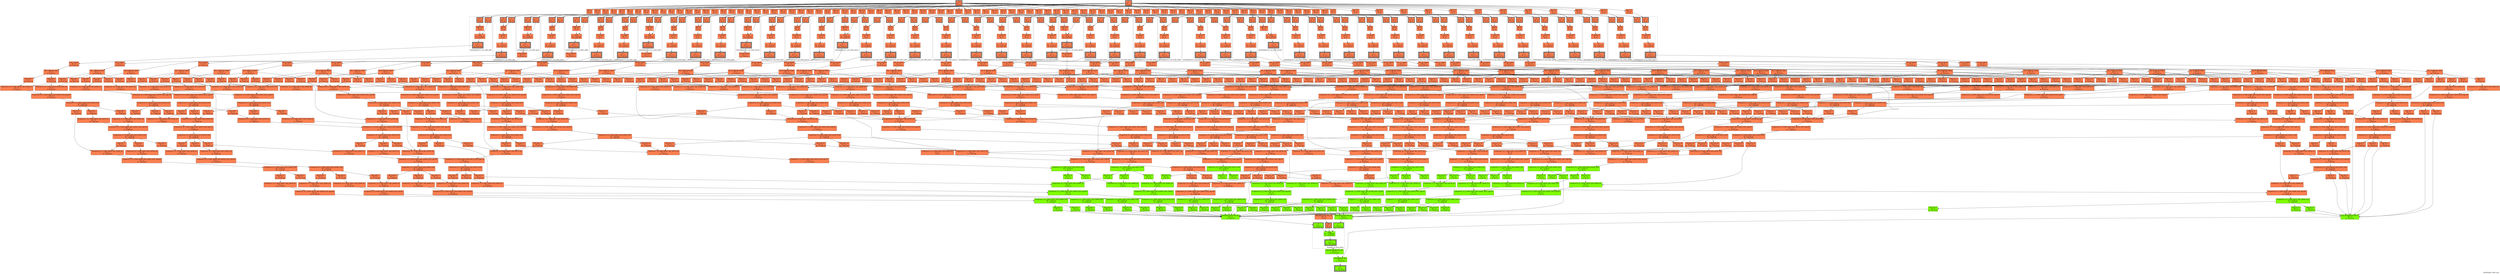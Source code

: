 digraph IntMultiplier_F400_uid2
{
	//graph drawing options
	label=IntMultiplier_F400_uid2;
	labelloc=bottom;
	labeljust=right;
	ratio=auto;
	nodesep=0.25;
	ranksep=0.5;

	//input/output signals of operator IntMultiplier_F400_uid2
	X__IntMultiplier_F400_uid2 [ label="X\ndT = 0\n(0, 0)", shape=box, color=black, style="bold, filled", fillcolor=coral, peripheries=2 ];
	Y__IntMultiplier_F400_uid2 [ label="Y\ndT = 0\n(0, 0)", shape=box, color=black, style="bold, filled", fillcolor=coral, peripheries=2 ];
	R__IntMultiplier_F400_uid2 [ label="R\ndT = 0\n(1, 1.871e-09)", shape=box, color=black, style="bold, filled", fillcolor=chartreuse, peripheries=3 ];
	{rank=same X__IntMultiplier_F400_uid2, Y__IntMultiplier_F400_uid2};
	{rank=same R__IntMultiplier_F400_uid2};
	//internal signals of operator IntMultiplier_F400_uid2
	XX_m3__IntMultiplier_F400_uid2 [ label="XX_m3\ndT = 0\n(0, 0)", shape=box, color=black, style=filled, fillcolor=coral, peripheries=1 ];
	YY_m3__IntMultiplier_F400_uid2 [ label="YY_m3\ndT = 0\n(0, 0)", shape=box, color=black, style=filled, fillcolor=coral, peripheries=1 ];
	tile_0_X__IntMultiplier_F400_uid2 [ label="tile_0_X\ndT = 0\n(0, 0)", shape=box, color=black, style=filled, fillcolor=coral, peripheries=1 ];
	tile_0_Y__IntMultiplier_F400_uid2 [ label="tile_0_Y\ndT = 0\n(0, 0)", shape=box, color=black, style=filled, fillcolor=coral, peripheries=1 ];
	tile_0_output__IntMultiplier_F400_uid2 [ label="tile_0_output\ndT = 0\n(0, 5.43e-10)", shape=box, color=black, style=filled, fillcolor=coral, peripheries=1 ];
	tile_0_filtered_output__IntMultiplier_F400_uid2 [ label="tile_0_filtered_output\ndT = 0\n(0, 5.43e-10)", shape=box, color=black, style=filled, fillcolor=coral, peripheries=1 ];
	bh4_w29_0__IntMultiplier_F400_uid2 [ label="bh4_w29_0\ndT = 0\n(0, 5.43e-10)", shape=box, color=black, style=filled, fillcolor=coral, peripheries=1 ];
	bh4_w30_0__IntMultiplier_F400_uid2 [ label="bh4_w30_0\ndT = 0\n(0, 5.43e-10)", shape=box, color=black, style=filled, fillcolor=coral, peripheries=1 ];
	tile_1_X__IntMultiplier_F400_uid2 [ label="tile_1_X\ndT = 0\n(0, 0)", shape=box, color=black, style=filled, fillcolor=coral, peripheries=1 ];
	tile_1_Y__IntMultiplier_F400_uid2 [ label="tile_1_Y\ndT = 0\n(0, 0)", shape=box, color=black, style=filled, fillcolor=coral, peripheries=1 ];
	tile_1_output__IntMultiplier_F400_uid2 [ label="tile_1_output\ndT = 0\n(0, 5.43e-10)", shape=box, color=black, style=filled, fillcolor=coral, peripheries=1 ];
	tile_1_filtered_output__IntMultiplier_F400_uid2 [ label="tile_1_filtered_output\ndT = 0\n(0, 5.43e-10)", shape=box, color=black, style=filled, fillcolor=coral, peripheries=1 ];
	bh4_w26_0__IntMultiplier_F400_uid2 [ label="bh4_w26_0\ndT = 0\n(0, 5.43e-10)", shape=box, color=black, style=filled, fillcolor=coral, peripheries=1 ];
	bh4_w27_0__IntMultiplier_F400_uid2 [ label="bh4_w27_0\ndT = 0\n(0, 5.43e-10)", shape=box, color=black, style=filled, fillcolor=coral, peripheries=1 ];
	bh4_w28_0__IntMultiplier_F400_uid2 [ label="bh4_w28_0\ndT = 0\n(0, 5.43e-10)", shape=box, color=black, style=filled, fillcolor=coral, peripheries=1 ];
	bh4_w29_1__IntMultiplier_F400_uid2 [ label="bh4_w29_1\ndT = 0\n(0, 5.43e-10)", shape=box, color=black, style=filled, fillcolor=coral, peripheries=1 ];
	bh4_w30_1__IntMultiplier_F400_uid2 [ label="bh4_w30_1\ndT = 0\n(0, 5.43e-10)", shape=box, color=black, style=filled, fillcolor=coral, peripheries=1 ];
	tile_2_X__IntMultiplier_F400_uid2 [ label="tile_2_X\ndT = 0\n(0, 0)", shape=box, color=black, style=filled, fillcolor=coral, peripheries=1 ];
	tile_2_Y__IntMultiplier_F400_uid2 [ label="tile_2_Y\ndT = 0\n(0, 0)", shape=box, color=black, style=filled, fillcolor=coral, peripheries=1 ];
	tile_2_output__IntMultiplier_F400_uid2 [ label="tile_2_output\ndT = 0\n(0, 5.43e-10)", shape=box, color=black, style=filled, fillcolor=coral, peripheries=1 ];
	tile_2_filtered_output__IntMultiplier_F400_uid2 [ label="tile_2_filtered_output\ndT = 0\n(0, 5.43e-10)", shape=box, color=black, style=filled, fillcolor=coral, peripheries=1 ];
	bh4_w23_0__IntMultiplier_F400_uid2 [ label="bh4_w23_0\ndT = 0\n(0, 5.43e-10)", shape=box, color=black, style=filled, fillcolor=coral, peripheries=1 ];
	bh4_w24_0__IntMultiplier_F400_uid2 [ label="bh4_w24_0\ndT = 0\n(0, 5.43e-10)", shape=box, color=black, style=filled, fillcolor=coral, peripheries=1 ];
	bh4_w25_0__IntMultiplier_F400_uid2 [ label="bh4_w25_0\ndT = 0\n(0, 5.43e-10)", shape=box, color=black, style=filled, fillcolor=coral, peripheries=1 ];
	bh4_w26_1__IntMultiplier_F400_uid2 [ label="bh4_w26_1\ndT = 0\n(0, 5.43e-10)", shape=box, color=black, style=filled, fillcolor=coral, peripheries=1 ];
	bh4_w27_1__IntMultiplier_F400_uid2 [ label="bh4_w27_1\ndT = 0\n(0, 5.43e-10)", shape=box, color=black, style=filled, fillcolor=coral, peripheries=1 ];
	tile_3_X__IntMultiplier_F400_uid2 [ label="tile_3_X\ndT = 0\n(0, 0)", shape=box, color=black, style=filled, fillcolor=coral, peripheries=1 ];
	tile_3_Y__IntMultiplier_F400_uid2 [ label="tile_3_Y\ndT = 0\n(0, 0)", shape=box, color=black, style=filled, fillcolor=coral, peripheries=1 ];
	tile_3_output__IntMultiplier_F400_uid2 [ label="tile_3_output\ndT = 0\n(0, 5.43e-10)", shape=box, color=black, style=filled, fillcolor=coral, peripheries=1 ];
	tile_3_filtered_output__IntMultiplier_F400_uid2 [ label="tile_3_filtered_output\ndT = 0\n(0, 5.43e-10)", shape=box, color=black, style=filled, fillcolor=coral, peripheries=1 ];
	bh4_w20_0__IntMultiplier_F400_uid2 [ label="bh4_w20_0\ndT = 0\n(0, 5.43e-10)", shape=box, color=black, style=filled, fillcolor=coral, peripheries=1 ];
	bh4_w21_0__IntMultiplier_F400_uid2 [ label="bh4_w21_0\ndT = 0\n(0, 5.43e-10)", shape=box, color=black, style=filled, fillcolor=coral, peripheries=1 ];
	bh4_w22_0__IntMultiplier_F400_uid2 [ label="bh4_w22_0\ndT = 0\n(0, 5.43e-10)", shape=box, color=black, style=filled, fillcolor=coral, peripheries=1 ];
	bh4_w23_1__IntMultiplier_F400_uid2 [ label="bh4_w23_1\ndT = 0\n(0, 5.43e-10)", shape=box, color=black, style=filled, fillcolor=coral, peripheries=1 ];
	bh4_w24_1__IntMultiplier_F400_uid2 [ label="bh4_w24_1\ndT = 0\n(0, 5.43e-10)", shape=box, color=black, style=filled, fillcolor=coral, peripheries=1 ];
	tile_4_X__IntMultiplier_F400_uid2 [ label="tile_4_X\ndT = 0\n(0, 0)", shape=box, color=black, style=filled, fillcolor=coral, peripheries=1 ];
	tile_4_Y__IntMultiplier_F400_uid2 [ label="tile_4_Y\ndT = 0\n(0, 0)", shape=box, color=black, style=filled, fillcolor=coral, peripheries=1 ];
	tile_4_output__IntMultiplier_F400_uid2 [ label="tile_4_output\ndT = 0\n(0, 5.43e-10)", shape=box, color=black, style=filled, fillcolor=coral, peripheries=1 ];
	tile_4_filtered_output__IntMultiplier_F400_uid2 [ label="tile_4_filtered_output\ndT = 0\n(0, 5.43e-10)", shape=box, color=black, style=filled, fillcolor=coral, peripheries=1 ];
	bh4_w17_0__IntMultiplier_F400_uid2 [ label="bh4_w17_0\ndT = 0\n(0, 5.43e-10)", shape=box, color=black, style=filled, fillcolor=coral, peripheries=1 ];
	bh4_w18_0__IntMultiplier_F400_uid2 [ label="bh4_w18_0\ndT = 0\n(0, 5.43e-10)", shape=box, color=black, style=filled, fillcolor=coral, peripheries=1 ];
	bh4_w19_0__IntMultiplier_F400_uid2 [ label="bh4_w19_0\ndT = 0\n(0, 5.43e-10)", shape=box, color=black, style=filled, fillcolor=coral, peripheries=1 ];
	bh4_w20_1__IntMultiplier_F400_uid2 [ label="bh4_w20_1\ndT = 0\n(0, 5.43e-10)", shape=box, color=black, style=filled, fillcolor=coral, peripheries=1 ];
	bh4_w21_1__IntMultiplier_F400_uid2 [ label="bh4_w21_1\ndT = 0\n(0, 5.43e-10)", shape=box, color=black, style=filled, fillcolor=coral, peripheries=1 ];
	tile_5_X__IntMultiplier_F400_uid2 [ label="tile_5_X\ndT = 0\n(0, 0)", shape=box, color=black, style=filled, fillcolor=coral, peripheries=1 ];
	tile_5_Y__IntMultiplier_F400_uid2 [ label="tile_5_Y\ndT = 0\n(0, 0)", shape=box, color=black, style=filled, fillcolor=coral, peripheries=1 ];
	tile_5_output__IntMultiplier_F400_uid2 [ label="tile_5_output\ndT = 0\n(0, 5.43e-10)", shape=box, color=black, style=filled, fillcolor=coral, peripheries=1 ];
	tile_5_filtered_output__IntMultiplier_F400_uid2 [ label="tile_5_filtered_output\ndT = 0\n(0, 5.43e-10)", shape=box, color=black, style=filled, fillcolor=coral, peripheries=1 ];
	bh4_w14_0__IntMultiplier_F400_uid2 [ label="bh4_w14_0\ndT = 0\n(0, 5.43e-10)", shape=box, color=black, style=filled, fillcolor=coral, peripheries=1 ];
	bh4_w15_0__IntMultiplier_F400_uid2 [ label="bh4_w15_0\ndT = 0\n(0, 5.43e-10)", shape=box, color=black, style=filled, fillcolor=coral, peripheries=1 ];
	bh4_w16_0__IntMultiplier_F400_uid2 [ label="bh4_w16_0\ndT = 0\n(0, 5.43e-10)", shape=box, color=black, style=filled, fillcolor=coral, peripheries=1 ];
	bh4_w17_1__IntMultiplier_F400_uid2 [ label="bh4_w17_1\ndT = 0\n(0, 5.43e-10)", shape=box, color=black, style=filled, fillcolor=coral, peripheries=1 ];
	bh4_w18_1__IntMultiplier_F400_uid2 [ label="bh4_w18_1\ndT = 0\n(0, 5.43e-10)", shape=box, color=black, style=filled, fillcolor=coral, peripheries=1 ];
	tile_6_X__IntMultiplier_F400_uid2 [ label="tile_6_X\ndT = 0\n(0, 0)", shape=box, color=black, style=filled, fillcolor=coral, peripheries=1 ];
	tile_6_Y__IntMultiplier_F400_uid2 [ label="tile_6_Y\ndT = 0\n(0, 0)", shape=box, color=black, style=filled, fillcolor=coral, peripheries=1 ];
	tile_6_output__IntMultiplier_F400_uid2 [ label="tile_6_output\ndT = 0\n(0, 5.43e-10)", shape=box, color=black, style=filled, fillcolor=coral, peripheries=1 ];
	tile_6_filtered_output__IntMultiplier_F400_uid2 [ label="tile_6_filtered_output\ndT = 0\n(0, 5.43e-10)", shape=box, color=black, style=filled, fillcolor=coral, peripheries=1 ];
	bh4_w27_2__IntMultiplier_F400_uid2 [ label="bh4_w27_2\ndT = 0\n(0, 5.43e-10)", shape=box, color=black, style=filled, fillcolor=coral, peripheries=1 ];
	bh4_w28_1__IntMultiplier_F400_uid2 [ label="bh4_w28_1\ndT = 0\n(0, 5.43e-10)", shape=box, color=black, style=filled, fillcolor=coral, peripheries=1 ];
	tile_7_X__IntMultiplier_F400_uid2 [ label="tile_7_X\ndT = 0\n(0, 0)", shape=box, color=black, style=filled, fillcolor=coral, peripheries=1 ];
	tile_7_Y__IntMultiplier_F400_uid2 [ label="tile_7_Y\ndT = 0\n(0, 0)", shape=box, color=black, style=filled, fillcolor=coral, peripheries=1 ];
	tile_7_output__IntMultiplier_F400_uid2 [ label="tile_7_output\ndT = 0\n(0, 5.43e-10)", shape=box, color=black, style=filled, fillcolor=coral, peripheries=1 ];
	tile_7_filtered_output__IntMultiplier_F400_uid2 [ label="tile_7_filtered_output\ndT = 0\n(0, 5.43e-10)", shape=box, color=black, style=filled, fillcolor=coral, peripheries=1 ];
	bh4_w24_2__IntMultiplier_F400_uid2 [ label="bh4_w24_2\ndT = 0\n(0, 5.43e-10)", shape=box, color=black, style=filled, fillcolor=coral, peripheries=1 ];
	bh4_w25_1__IntMultiplier_F400_uid2 [ label="bh4_w25_1\ndT = 0\n(0, 5.43e-10)", shape=box, color=black, style=filled, fillcolor=coral, peripheries=1 ];
	bh4_w26_2__IntMultiplier_F400_uid2 [ label="bh4_w26_2\ndT = 0\n(0, 5.43e-10)", shape=box, color=black, style=filled, fillcolor=coral, peripheries=1 ];
	bh4_w27_3__IntMultiplier_F400_uid2 [ label="bh4_w27_3\ndT = 0\n(0, 5.43e-10)", shape=box, color=black, style=filled, fillcolor=coral, peripheries=1 ];
	bh4_w28_2__IntMultiplier_F400_uid2 [ label="bh4_w28_2\ndT = 0\n(0, 5.43e-10)", shape=box, color=black, style=filled, fillcolor=coral, peripheries=1 ];
	tile_8_X__IntMultiplier_F400_uid2 [ label="tile_8_X\ndT = 0\n(0, 0)", shape=box, color=black, style=filled, fillcolor=coral, peripheries=1 ];
	tile_8_Y__IntMultiplier_F400_uid2 [ label="tile_8_Y\ndT = 0\n(0, 0)", shape=box, color=black, style=filled, fillcolor=coral, peripheries=1 ];
	tile_8_output__IntMultiplier_F400_uid2 [ label="tile_8_output\ndT = 0\n(0, 5.43e-10)", shape=box, color=black, style=filled, fillcolor=coral, peripheries=1 ];
	tile_8_filtered_output__IntMultiplier_F400_uid2 [ label="tile_8_filtered_output\ndT = 0\n(0, 5.43e-10)", shape=box, color=black, style=filled, fillcolor=coral, peripheries=1 ];
	bh4_w21_2__IntMultiplier_F400_uid2 [ label="bh4_w21_2\ndT = 0\n(0, 5.43e-10)", shape=box, color=black, style=filled, fillcolor=coral, peripheries=1 ];
	bh4_w22_1__IntMultiplier_F400_uid2 [ label="bh4_w22_1\ndT = 0\n(0, 5.43e-10)", shape=box, color=black, style=filled, fillcolor=coral, peripheries=1 ];
	bh4_w23_2__IntMultiplier_F400_uid2 [ label="bh4_w23_2\ndT = 0\n(0, 5.43e-10)", shape=box, color=black, style=filled, fillcolor=coral, peripheries=1 ];
	bh4_w24_3__IntMultiplier_F400_uid2 [ label="bh4_w24_3\ndT = 0\n(0, 5.43e-10)", shape=box, color=black, style=filled, fillcolor=coral, peripheries=1 ];
	bh4_w25_2__IntMultiplier_F400_uid2 [ label="bh4_w25_2\ndT = 0\n(0, 5.43e-10)", shape=box, color=black, style=filled, fillcolor=coral, peripheries=1 ];
	tile_9_X__IntMultiplier_F400_uid2 [ label="tile_9_X\ndT = 0\n(0, 0)", shape=box, color=black, style=filled, fillcolor=coral, peripheries=1 ];
	tile_9_Y__IntMultiplier_F400_uid2 [ label="tile_9_Y\ndT = 0\n(0, 0)", shape=box, color=black, style=filled, fillcolor=coral, peripheries=1 ];
	tile_9_output__IntMultiplier_F400_uid2 [ label="tile_9_output\ndT = 0\n(0, 5.43e-10)", shape=box, color=black, style=filled, fillcolor=coral, peripheries=1 ];
	tile_9_filtered_output__IntMultiplier_F400_uid2 [ label="tile_9_filtered_output\ndT = 0\n(0, 5.43e-10)", shape=box, color=black, style=filled, fillcolor=coral, peripheries=1 ];
	bh4_w18_2__IntMultiplier_F400_uid2 [ label="bh4_w18_2\ndT = 0\n(0, 5.43e-10)", shape=box, color=black, style=filled, fillcolor=coral, peripheries=1 ];
	bh4_w19_1__IntMultiplier_F400_uid2 [ label="bh4_w19_1\ndT = 0\n(0, 5.43e-10)", shape=box, color=black, style=filled, fillcolor=coral, peripheries=1 ];
	bh4_w20_2__IntMultiplier_F400_uid2 [ label="bh4_w20_2\ndT = 0\n(0, 5.43e-10)", shape=box, color=black, style=filled, fillcolor=coral, peripheries=1 ];
	bh4_w21_3__IntMultiplier_F400_uid2 [ label="bh4_w21_3\ndT = 0\n(0, 5.43e-10)", shape=box, color=black, style=filled, fillcolor=coral, peripheries=1 ];
	bh4_w22_2__IntMultiplier_F400_uid2 [ label="bh4_w22_2\ndT = 0\n(0, 5.43e-10)", shape=box, color=black, style=filled, fillcolor=coral, peripheries=1 ];
	tile_10_X__IntMultiplier_F400_uid2 [ label="tile_10_X\ndT = 0\n(0, 0)", shape=box, color=black, style=filled, fillcolor=coral, peripheries=1 ];
	tile_10_Y__IntMultiplier_F400_uid2 [ label="tile_10_Y\ndT = 0\n(0, 0)", shape=box, color=black, style=filled, fillcolor=coral, peripheries=1 ];
	tile_10_output__IntMultiplier_F400_uid2 [ label="tile_10_output\ndT = 0\n(0, 5.43e-10)", shape=box, color=black, style=filled, fillcolor=coral, peripheries=1 ];
	tile_10_filtered_output__IntMultiplier_F400_uid2 [ label="tile_10_filtered_output\ndT = 0\n(0, 5.43e-10)", shape=box, color=black, style=filled, fillcolor=coral, peripheries=1 ];
	bh4_w15_1__IntMultiplier_F400_uid2 [ label="bh4_w15_1\ndT = 0\n(0, 5.43e-10)", shape=box, color=black, style=filled, fillcolor=coral, peripheries=1 ];
	bh4_w16_1__IntMultiplier_F400_uid2 [ label="bh4_w16_1\ndT = 0\n(0, 5.43e-10)", shape=box, color=black, style=filled, fillcolor=coral, peripheries=1 ];
	bh4_w17_2__IntMultiplier_F400_uid2 [ label="bh4_w17_2\ndT = 0\n(0, 5.43e-10)", shape=box, color=black, style=filled, fillcolor=coral, peripheries=1 ];
	bh4_w18_3__IntMultiplier_F400_uid2 [ label="bh4_w18_3\ndT = 0\n(0, 5.43e-10)", shape=box, color=black, style=filled, fillcolor=coral, peripheries=1 ];
	bh4_w19_2__IntMultiplier_F400_uid2 [ label="bh4_w19_2\ndT = 0\n(0, 5.43e-10)", shape=box, color=black, style=filled, fillcolor=coral, peripheries=1 ];
	tile_11_X__IntMultiplier_F400_uid2 [ label="tile_11_X\ndT = 0\n(0, 0)", shape=box, color=black, style=filled, fillcolor=coral, peripheries=1 ];
	tile_11_Y__IntMultiplier_F400_uid2 [ label="tile_11_Y\ndT = 0\n(0, 0)", shape=box, color=black, style=filled, fillcolor=coral, peripheries=1 ];
	tile_11_output__IntMultiplier_F400_uid2 [ label="tile_11_output\ndT = 0\n(0, 5.43e-10)", shape=box, color=black, style=filled, fillcolor=coral, peripheries=1 ];
	tile_11_filtered_output__IntMultiplier_F400_uid2 [ label="tile_11_filtered_output\ndT = 0\n(0, 5.43e-10)", shape=box, color=black, style=filled, fillcolor=coral, peripheries=1 ];
	bh4_w12_0__IntMultiplier_F400_uid2 [ label="bh4_w12_0\ndT = 0\n(0, 5.43e-10)", shape=box, color=black, style=filled, fillcolor=coral, peripheries=1 ];
	bh4_w13_0__IntMultiplier_F400_uid2 [ label="bh4_w13_0\ndT = 0\n(0, 5.43e-10)", shape=box, color=black, style=filled, fillcolor=coral, peripheries=1 ];
	bh4_w14_1__IntMultiplier_F400_uid2 [ label="bh4_w14_1\ndT = 0\n(0, 5.43e-10)", shape=box, color=black, style=filled, fillcolor=coral, peripheries=1 ];
	bh4_w15_2__IntMultiplier_F400_uid2 [ label="bh4_w15_2\ndT = 0\n(0, 5.43e-10)", shape=box, color=black, style=filled, fillcolor=coral, peripheries=1 ];
	bh4_w16_2__IntMultiplier_F400_uid2 [ label="bh4_w16_2\ndT = 0\n(0, 5.43e-10)", shape=box, color=black, style=filled, fillcolor=coral, peripheries=1 ];
	tile_12_X__IntMultiplier_F400_uid2 [ label="tile_12_X\ndT = 0\n(0, 0)", shape=box, color=black, style=filled, fillcolor=coral, peripheries=1 ];
	tile_12_Y__IntMultiplier_F400_uid2 [ label="tile_12_Y\ndT = 0\n(0, 0)", shape=box, color=black, style=filled, fillcolor=coral, peripheries=1 ];
	tile_12_output__IntMultiplier_F400_uid2 [ label="tile_12_output\ndT = 0\n(0, 5.43e-10)", shape=box, color=black, style=filled, fillcolor=coral, peripheries=1 ];
	tile_12_filtered_output__IntMultiplier_F400_uid2 [ label="tile_12_filtered_output\ndT = 0\n(0, 5.43e-10)", shape=box, color=black, style=filled, fillcolor=coral, peripheries=1 ];
	bh4_w25_3__IntMultiplier_F400_uid2 [ label="bh4_w25_3\ndT = 0\n(0, 5.43e-10)", shape=box, color=black, style=filled, fillcolor=coral, peripheries=1 ];
	bh4_w26_3__IntMultiplier_F400_uid2 [ label="bh4_w26_3\ndT = 0\n(0, 5.43e-10)", shape=box, color=black, style=filled, fillcolor=coral, peripheries=1 ];
	tile_13_X__IntMultiplier_F400_uid2 [ label="tile_13_X\ndT = 0\n(0, 0)", shape=box, color=black, style=filled, fillcolor=coral, peripheries=1 ];
	tile_13_Y__IntMultiplier_F400_uid2 [ label="tile_13_Y\ndT = 0\n(0, 0)", shape=box, color=black, style=filled, fillcolor=coral, peripheries=1 ];
	tile_13_output__IntMultiplier_F400_uid2 [ label="tile_13_output\ndT = 0\n(0, 5.43e-10)", shape=box, color=black, style=filled, fillcolor=coral, peripheries=1 ];
	tile_13_filtered_output__IntMultiplier_F400_uid2 [ label="tile_13_filtered_output\ndT = 0\n(0, 5.43e-10)", shape=box, color=black, style=filled, fillcolor=coral, peripheries=1 ];
	bh4_w22_3__IntMultiplier_F400_uid2 [ label="bh4_w22_3\ndT = 0\n(0, 5.43e-10)", shape=box, color=black, style=filled, fillcolor=coral, peripheries=1 ];
	bh4_w23_3__IntMultiplier_F400_uid2 [ label="bh4_w23_3\ndT = 0\n(0, 5.43e-10)", shape=box, color=black, style=filled, fillcolor=coral, peripheries=1 ];
	bh4_w24_4__IntMultiplier_F400_uid2 [ label="bh4_w24_4\ndT = 0\n(0, 5.43e-10)", shape=box, color=black, style=filled, fillcolor=coral, peripheries=1 ];
	bh4_w25_4__IntMultiplier_F400_uid2 [ label="bh4_w25_4\ndT = 0\n(0, 5.43e-10)", shape=box, color=black, style=filled, fillcolor=coral, peripheries=1 ];
	bh4_w26_4__IntMultiplier_F400_uid2 [ label="bh4_w26_4\ndT = 0\n(0, 5.43e-10)", shape=box, color=black, style=filled, fillcolor=coral, peripheries=1 ];
	tile_14_X__IntMultiplier_F400_uid2 [ label="tile_14_X\ndT = 0\n(0, 0)", shape=box, color=black, style=filled, fillcolor=coral, peripheries=1 ];
	tile_14_Y__IntMultiplier_F400_uid2 [ label="tile_14_Y\ndT = 0\n(0, 0)", shape=box, color=black, style=filled, fillcolor=coral, peripheries=1 ];
	tile_14_output__IntMultiplier_F400_uid2 [ label="tile_14_output\ndT = 0\n(0, 5.43e-10)", shape=box, color=black, style=filled, fillcolor=coral, peripheries=1 ];
	tile_14_filtered_output__IntMultiplier_F400_uid2 [ label="tile_14_filtered_output\ndT = 0\n(0, 5.43e-10)", shape=box, color=black, style=filled, fillcolor=coral, peripheries=1 ];
	bh4_w19_3__IntMultiplier_F400_uid2 [ label="bh4_w19_3\ndT = 0\n(0, 5.43e-10)", shape=box, color=black, style=filled, fillcolor=coral, peripheries=1 ];
	bh4_w20_3__IntMultiplier_F400_uid2 [ label="bh4_w20_3\ndT = 0\n(0, 5.43e-10)", shape=box, color=black, style=filled, fillcolor=coral, peripheries=1 ];
	bh4_w21_4__IntMultiplier_F400_uid2 [ label="bh4_w21_4\ndT = 0\n(0, 5.43e-10)", shape=box, color=black, style=filled, fillcolor=coral, peripheries=1 ];
	bh4_w22_4__IntMultiplier_F400_uid2 [ label="bh4_w22_4\ndT = 0\n(0, 5.43e-10)", shape=box, color=black, style=filled, fillcolor=coral, peripheries=1 ];
	bh4_w23_4__IntMultiplier_F400_uid2 [ label="bh4_w23_4\ndT = 0\n(0, 5.43e-10)", shape=box, color=black, style=filled, fillcolor=coral, peripheries=1 ];
	tile_15_X__IntMultiplier_F400_uid2 [ label="tile_15_X\ndT = 0\n(0, 0)", shape=box, color=black, style=filled, fillcolor=coral, peripheries=1 ];
	tile_15_Y__IntMultiplier_F400_uid2 [ label="tile_15_Y\ndT = 0\n(0, 0)", shape=box, color=black, style=filled, fillcolor=coral, peripheries=1 ];
	tile_15_output__IntMultiplier_F400_uid2 [ label="tile_15_output\ndT = 0\n(0, 5.43e-10)", shape=box, color=black, style=filled, fillcolor=coral, peripheries=1 ];
	tile_15_filtered_output__IntMultiplier_F400_uid2 [ label="tile_15_filtered_output\ndT = 0\n(0, 5.43e-10)", shape=box, color=black, style=filled, fillcolor=coral, peripheries=1 ];
	bh4_w16_3__IntMultiplier_F400_uid2 [ label="bh4_w16_3\ndT = 0\n(0, 5.43e-10)", shape=box, color=black, style=filled, fillcolor=coral, peripheries=1 ];
	bh4_w17_3__IntMultiplier_F400_uid2 [ label="bh4_w17_3\ndT = 0\n(0, 5.43e-10)", shape=box, color=black, style=filled, fillcolor=coral, peripheries=1 ];
	bh4_w18_4__IntMultiplier_F400_uid2 [ label="bh4_w18_4\ndT = 0\n(0, 5.43e-10)", shape=box, color=black, style=filled, fillcolor=coral, peripheries=1 ];
	bh4_w19_4__IntMultiplier_F400_uid2 [ label="bh4_w19_4\ndT = 0\n(0, 5.43e-10)", shape=box, color=black, style=filled, fillcolor=coral, peripheries=1 ];
	bh4_w20_4__IntMultiplier_F400_uid2 [ label="bh4_w20_4\ndT = 0\n(0, 5.43e-10)", shape=box, color=black, style=filled, fillcolor=coral, peripheries=1 ];
	tile_16_X__IntMultiplier_F400_uid2 [ label="tile_16_X\ndT = 0\n(0, 0)", shape=box, color=black, style=filled, fillcolor=coral, peripheries=1 ];
	tile_16_Y__IntMultiplier_F400_uid2 [ label="tile_16_Y\ndT = 0\n(0, 0)", shape=box, color=black, style=filled, fillcolor=coral, peripheries=1 ];
	tile_16_output__IntMultiplier_F400_uid2 [ label="tile_16_output\ndT = 0\n(0, 5.43e-10)", shape=box, color=black, style=filled, fillcolor=coral, peripheries=1 ];
	tile_16_filtered_output__IntMultiplier_F400_uid2 [ label="tile_16_filtered_output\ndT = 0\n(0, 5.43e-10)", shape=box, color=black, style=filled, fillcolor=coral, peripheries=1 ];
	bh4_w13_1__IntMultiplier_F400_uid2 [ label="bh4_w13_1\ndT = 0\n(0, 5.43e-10)", shape=box, color=black, style=filled, fillcolor=coral, peripheries=1 ];
	bh4_w14_2__IntMultiplier_F400_uid2 [ label="bh4_w14_2\ndT = 0\n(0, 5.43e-10)", shape=box, color=black, style=filled, fillcolor=coral, peripheries=1 ];
	bh4_w15_3__IntMultiplier_F400_uid2 [ label="bh4_w15_3\ndT = 0\n(0, 5.43e-10)", shape=box, color=black, style=filled, fillcolor=coral, peripheries=1 ];
	bh4_w16_4__IntMultiplier_F400_uid2 [ label="bh4_w16_4\ndT = 0\n(0, 5.43e-10)", shape=box, color=black, style=filled, fillcolor=coral, peripheries=1 ];
	bh4_w17_4__IntMultiplier_F400_uid2 [ label="bh4_w17_4\ndT = 0\n(0, 5.43e-10)", shape=box, color=black, style=filled, fillcolor=coral, peripheries=1 ];
	tile_17_X__IntMultiplier_F400_uid2 [ label="tile_17_X\ndT = 0\n(0, 0)", shape=box, color=black, style=filled, fillcolor=coral, peripheries=1 ];
	tile_17_Y__IntMultiplier_F400_uid2 [ label="tile_17_Y\ndT = 0\n(0, 0)", shape=box, color=black, style=filled, fillcolor=coral, peripheries=1 ];
	tile_17_output__IntMultiplier_F400_uid2 [ label="tile_17_output\ndT = 0\n(0, 5.43e-10)", shape=box, color=black, style=filled, fillcolor=coral, peripheries=1 ];
	tile_17_filtered_output__IntMultiplier_F400_uid2 [ label="tile_17_filtered_output\ndT = 0\n(0, 5.43e-10)", shape=box, color=black, style=filled, fillcolor=coral, peripheries=1 ];
	bh4_w10_0__IntMultiplier_F400_uid2 [ label="bh4_w10_0\ndT = 0\n(0, 5.43e-10)", shape=box, color=black, style=filled, fillcolor=coral, peripheries=1 ];
	bh4_w11_0__IntMultiplier_F400_uid2 [ label="bh4_w11_0\ndT = 0\n(0, 5.43e-10)", shape=box, color=black, style=filled, fillcolor=coral, peripheries=1 ];
	bh4_w12_1__IntMultiplier_F400_uid2 [ label="bh4_w12_1\ndT = 0\n(0, 5.43e-10)", shape=box, color=black, style=filled, fillcolor=coral, peripheries=1 ];
	bh4_w13_2__IntMultiplier_F400_uid2 [ label="bh4_w13_2\ndT = 0\n(0, 5.43e-10)", shape=box, color=black, style=filled, fillcolor=coral, peripheries=1 ];
	bh4_w14_3__IntMultiplier_F400_uid2 [ label="bh4_w14_3\ndT = 0\n(0, 5.43e-10)", shape=box, color=black, style=filled, fillcolor=coral, peripheries=1 ];
	tile_18_X__IntMultiplier_F400_uid2 [ label="tile_18_X\ndT = 0\n(0, 0)", shape=box, color=black, style=filled, fillcolor=coral, peripheries=1 ];
	tile_18_Y__IntMultiplier_F400_uid2 [ label="tile_18_Y\ndT = 0\n(0, 0)", shape=box, color=black, style=filled, fillcolor=coral, peripheries=1 ];
	tile_18_output__IntMultiplier_F400_uid2 [ label="tile_18_output\ndT = 0\n(0, 5.43e-10)", shape=box, color=black, style=filled, fillcolor=coral, peripheries=1 ];
	tile_18_filtered_output__IntMultiplier_F400_uid2 [ label="tile_18_filtered_output\ndT = 0\n(0, 5.43e-10)", shape=box, color=black, style=filled, fillcolor=coral, peripheries=1 ];
	bh4_w23_5__IntMultiplier_F400_uid2 [ label="bh4_w23_5\ndT = 0\n(0, 5.43e-10)", shape=box, color=black, style=filled, fillcolor=coral, peripheries=1 ];
	bh4_w24_5__IntMultiplier_F400_uid2 [ label="bh4_w24_5\ndT = 0\n(0, 5.43e-10)", shape=box, color=black, style=filled, fillcolor=coral, peripheries=1 ];
	tile_19_X__IntMultiplier_F400_uid2 [ label="tile_19_X\ndT = 0\n(0, 0)", shape=box, color=black, style=filled, fillcolor=coral, peripheries=1 ];
	tile_19_Y__IntMultiplier_F400_uid2 [ label="tile_19_Y\ndT = 0\n(0, 0)", shape=box, color=black, style=filled, fillcolor=coral, peripheries=1 ];
	tile_19_output__IntMultiplier_F400_uid2 [ label="tile_19_output\ndT = 0\n(0, 5.43e-10)", shape=box, color=black, style=filled, fillcolor=coral, peripheries=1 ];
	tile_19_filtered_output__IntMultiplier_F400_uid2 [ label="tile_19_filtered_output\ndT = 0\n(0, 5.43e-10)", shape=box, color=black, style=filled, fillcolor=coral, peripheries=1 ];
	bh4_w20_5__IntMultiplier_F400_uid2 [ label="bh4_w20_5\ndT = 0\n(0, 5.43e-10)", shape=box, color=black, style=filled, fillcolor=coral, peripheries=1 ];
	bh4_w21_5__IntMultiplier_F400_uid2 [ label="bh4_w21_5\ndT = 0\n(0, 5.43e-10)", shape=box, color=black, style=filled, fillcolor=coral, peripheries=1 ];
	bh4_w22_5__IntMultiplier_F400_uid2 [ label="bh4_w22_5\ndT = 0\n(0, 5.43e-10)", shape=box, color=black, style=filled, fillcolor=coral, peripheries=1 ];
	bh4_w23_6__IntMultiplier_F400_uid2 [ label="bh4_w23_6\ndT = 0\n(0, 5.43e-10)", shape=box, color=black, style=filled, fillcolor=coral, peripheries=1 ];
	bh4_w24_6__IntMultiplier_F400_uid2 [ label="bh4_w24_6\ndT = 0\n(0, 5.43e-10)", shape=box, color=black, style=filled, fillcolor=coral, peripheries=1 ];
	tile_20_X__IntMultiplier_F400_uid2 [ label="tile_20_X\ndT = 0\n(0, 0)", shape=box, color=black, style=filled, fillcolor=coral, peripheries=1 ];
	tile_20_Y__IntMultiplier_F400_uid2 [ label="tile_20_Y\ndT = 0\n(0, 0)", shape=box, color=black, style=filled, fillcolor=coral, peripheries=1 ];
	tile_20_output__IntMultiplier_F400_uid2 [ label="tile_20_output\ndT = 0\n(0, 5.43e-10)", shape=box, color=black, style=filled, fillcolor=coral, peripheries=1 ];
	tile_20_filtered_output__IntMultiplier_F400_uid2 [ label="tile_20_filtered_output\ndT = 0\n(0, 5.43e-10)", shape=box, color=black, style=filled, fillcolor=coral, peripheries=1 ];
	bh4_w17_5__IntMultiplier_F400_uid2 [ label="bh4_w17_5\ndT = 0\n(0, 5.43e-10)", shape=box, color=black, style=filled, fillcolor=coral, peripheries=1 ];
	bh4_w18_5__IntMultiplier_F400_uid2 [ label="bh4_w18_5\ndT = 0\n(0, 5.43e-10)", shape=box, color=black, style=filled, fillcolor=coral, peripheries=1 ];
	bh4_w19_5__IntMultiplier_F400_uid2 [ label="bh4_w19_5\ndT = 0\n(0, 5.43e-10)", shape=box, color=black, style=filled, fillcolor=coral, peripheries=1 ];
	bh4_w20_6__IntMultiplier_F400_uid2 [ label="bh4_w20_6\ndT = 0\n(0, 5.43e-10)", shape=box, color=black, style=filled, fillcolor=coral, peripheries=1 ];
	bh4_w21_6__IntMultiplier_F400_uid2 [ label="bh4_w21_6\ndT = 0\n(0, 5.43e-10)", shape=box, color=black, style=filled, fillcolor=coral, peripheries=1 ];
	tile_21_X__IntMultiplier_F400_uid2 [ label="tile_21_X\ndT = 0\n(0, 0)", shape=box, color=black, style=filled, fillcolor=coral, peripheries=1 ];
	tile_21_Y__IntMultiplier_F400_uid2 [ label="tile_21_Y\ndT = 0\n(0, 0)", shape=box, color=black, style=filled, fillcolor=coral, peripheries=1 ];
	tile_21_output__IntMultiplier_F400_uid2 [ label="tile_21_output\ndT = 0\n(0, 5.43e-10)", shape=box, color=black, style=filled, fillcolor=coral, peripheries=1 ];
	tile_21_filtered_output__IntMultiplier_F400_uid2 [ label="tile_21_filtered_output\ndT = 0\n(0, 5.43e-10)", shape=box, color=black, style=filled, fillcolor=coral, peripheries=1 ];
	bh4_w14_4__IntMultiplier_F400_uid2 [ label="bh4_w14_4\ndT = 0\n(0, 5.43e-10)", shape=box, color=black, style=filled, fillcolor=coral, peripheries=1 ];
	bh4_w15_4__IntMultiplier_F400_uid2 [ label="bh4_w15_4\ndT = 0\n(0, 5.43e-10)", shape=box, color=black, style=filled, fillcolor=coral, peripheries=1 ];
	bh4_w16_5__IntMultiplier_F400_uid2 [ label="bh4_w16_5\ndT = 0\n(0, 5.43e-10)", shape=box, color=black, style=filled, fillcolor=coral, peripheries=1 ];
	bh4_w17_6__IntMultiplier_F400_uid2 [ label="bh4_w17_6\ndT = 0\n(0, 5.43e-10)", shape=box, color=black, style=filled, fillcolor=coral, peripheries=1 ];
	bh4_w18_6__IntMultiplier_F400_uid2 [ label="bh4_w18_6\ndT = 0\n(0, 5.43e-10)", shape=box, color=black, style=filled, fillcolor=coral, peripheries=1 ];
	tile_22_X__IntMultiplier_F400_uid2 [ label="tile_22_X\ndT = 0\n(0, 0)", shape=box, color=black, style=filled, fillcolor=coral, peripheries=1 ];
	tile_22_Y__IntMultiplier_F400_uid2 [ label="tile_22_Y\ndT = 0\n(0, 0)", shape=box, color=black, style=filled, fillcolor=coral, peripheries=1 ];
	tile_22_output__IntMultiplier_F400_uid2 [ label="tile_22_output\ndT = 0\n(0, 5.43e-10)", shape=box, color=black, style=filled, fillcolor=coral, peripheries=1 ];
	tile_22_filtered_output__IntMultiplier_F400_uid2 [ label="tile_22_filtered_output\ndT = 0\n(0, 5.43e-10)", shape=box, color=black, style=filled, fillcolor=coral, peripheries=1 ];
	bh4_w11_1__IntMultiplier_F400_uid2 [ label="bh4_w11_1\ndT = 0\n(0, 5.43e-10)", shape=box, color=black, style=filled, fillcolor=coral, peripheries=1 ];
	bh4_w12_2__IntMultiplier_F400_uid2 [ label="bh4_w12_2\ndT = 0\n(0, 5.43e-10)", shape=box, color=black, style=filled, fillcolor=coral, peripheries=1 ];
	bh4_w13_3__IntMultiplier_F400_uid2 [ label="bh4_w13_3\ndT = 0\n(0, 5.43e-10)", shape=box, color=black, style=filled, fillcolor=coral, peripheries=1 ];
	bh4_w14_5__IntMultiplier_F400_uid2 [ label="bh4_w14_5\ndT = 0\n(0, 5.43e-10)", shape=box, color=black, style=filled, fillcolor=coral, peripheries=1 ];
	bh4_w15_5__IntMultiplier_F400_uid2 [ label="bh4_w15_5\ndT = 0\n(0, 5.43e-10)", shape=box, color=black, style=filled, fillcolor=coral, peripheries=1 ];
	tile_23_X__IntMultiplier_F400_uid2 [ label="tile_23_X\ndT = 0\n(0, 0)", shape=box, color=black, style=filled, fillcolor=coral, peripheries=1 ];
	tile_23_Y__IntMultiplier_F400_uid2 [ label="tile_23_Y\ndT = 0\n(0, 0)", shape=box, color=black, style=filled, fillcolor=coral, peripheries=1 ];
	tile_23_output__IntMultiplier_F400_uid2 [ label="tile_23_output\ndT = 0\n(0, 5.43e-10)", shape=box, color=black, style=filled, fillcolor=coral, peripheries=1 ];
	tile_23_filtered_output__IntMultiplier_F400_uid2 [ label="tile_23_filtered_output\ndT = 0\n(0, 5.43e-10)", shape=box, color=black, style=filled, fillcolor=coral, peripheries=1 ];
	bh4_w8_0__IntMultiplier_F400_uid2 [ label="bh4_w8_0\ndT = 0\n(0, 5.43e-10)", shape=box, color=black, style=filled, fillcolor=coral, peripheries=1 ];
	bh4_w9_0__IntMultiplier_F400_uid2 [ label="bh4_w9_0\ndT = 0\n(0, 5.43e-10)", shape=box, color=black, style=filled, fillcolor=coral, peripheries=1 ];
	bh4_w10_1__IntMultiplier_F400_uid2 [ label="bh4_w10_1\ndT = 0\n(0, 5.43e-10)", shape=box, color=black, style=filled, fillcolor=coral, peripheries=1 ];
	bh4_w11_2__IntMultiplier_F400_uid2 [ label="bh4_w11_2\ndT = 0\n(0, 5.43e-10)", shape=box, color=black, style=filled, fillcolor=coral, peripheries=1 ];
	bh4_w12_3__IntMultiplier_F400_uid2 [ label="bh4_w12_3\ndT = 0\n(0, 5.43e-10)", shape=box, color=black, style=filled, fillcolor=coral, peripheries=1 ];
	tile_24_X__IntMultiplier_F400_uid2 [ label="tile_24_X\ndT = 0\n(0, 0)", shape=box, color=black, style=filled, fillcolor=coral, peripheries=1 ];
	tile_24_Y__IntMultiplier_F400_uid2 [ label="tile_24_Y\ndT = 0\n(0, 0)", shape=box, color=black, style=filled, fillcolor=coral, peripheries=1 ];
	tile_24_output__IntMultiplier_F400_uid2 [ label="tile_24_output\ndT = 0\n(0, 5.43e-10)", shape=box, color=black, style=filled, fillcolor=coral, peripheries=1 ];
	tile_24_filtered_output__IntMultiplier_F400_uid2 [ label="tile_24_filtered_output\ndT = 0\n(0, 5.43e-10)", shape=box, color=black, style=filled, fillcolor=coral, peripheries=1 ];
	bh4_w21_7__IntMultiplier_F400_uid2 [ label="bh4_w21_7\ndT = 0\n(0, 5.43e-10)", shape=box, color=black, style=filled, fillcolor=coral, peripheries=1 ];
	bh4_w22_6__IntMultiplier_F400_uid2 [ label="bh4_w22_6\ndT = 0\n(0, 5.43e-10)", shape=box, color=black, style=filled, fillcolor=coral, peripheries=1 ];
	tile_25_X__IntMultiplier_F400_uid2 [ label="tile_25_X\ndT = 0\n(0, 0)", shape=box, color=black, style=filled, fillcolor=coral, peripheries=1 ];
	tile_25_Y__IntMultiplier_F400_uid2 [ label="tile_25_Y\ndT = 0\n(0, 0)", shape=box, color=black, style=filled, fillcolor=coral, peripheries=1 ];
	tile_25_output__IntMultiplier_F400_uid2 [ label="tile_25_output\ndT = 0\n(0, 5.43e-10)", shape=box, color=black, style=filled, fillcolor=coral, peripheries=1 ];
	tile_25_filtered_output__IntMultiplier_F400_uid2 [ label="tile_25_filtered_output\ndT = 0\n(0, 5.43e-10)", shape=box, color=black, style=filled, fillcolor=coral, peripheries=1 ];
	bh4_w18_7__IntMultiplier_F400_uid2 [ label="bh4_w18_7\ndT = 0\n(0, 5.43e-10)", shape=box, color=black, style=filled, fillcolor=coral, peripheries=1 ];
	bh4_w19_6__IntMultiplier_F400_uid2 [ label="bh4_w19_6\ndT = 0\n(0, 5.43e-10)", shape=box, color=black, style=filled, fillcolor=coral, peripheries=1 ];
	bh4_w20_7__IntMultiplier_F400_uid2 [ label="bh4_w20_7\ndT = 0\n(0, 5.43e-10)", shape=box, color=black, style=filled, fillcolor=coral, peripheries=1 ];
	bh4_w21_8__IntMultiplier_F400_uid2 [ label="bh4_w21_8\ndT = 0\n(0, 5.43e-10)", shape=box, color=black, style=filled, fillcolor=coral, peripheries=1 ];
	bh4_w22_7__IntMultiplier_F400_uid2 [ label="bh4_w22_7\ndT = 0\n(0, 5.43e-10)", shape=box, color=black, style=filled, fillcolor=coral, peripheries=1 ];
	tile_26_X__IntMultiplier_F400_uid2 [ label="tile_26_X\ndT = 0\n(0, 0)", shape=box, color=black, style=filled, fillcolor=coral, peripheries=1 ];
	tile_26_Y__IntMultiplier_F400_uid2 [ label="tile_26_Y\ndT = 0\n(0, 0)", shape=box, color=black, style=filled, fillcolor=coral, peripheries=1 ];
	tile_26_output__IntMultiplier_F400_uid2 [ label="tile_26_output\ndT = 0\n(0, 5.43e-10)", shape=box, color=black, style=filled, fillcolor=coral, peripheries=1 ];
	tile_26_filtered_output__IntMultiplier_F400_uid2 [ label="tile_26_filtered_output\ndT = 0\n(0, 5.43e-10)", shape=box, color=black, style=filled, fillcolor=coral, peripheries=1 ];
	bh4_w15_6__IntMultiplier_F400_uid2 [ label="bh4_w15_6\ndT = 0\n(0, 5.43e-10)", shape=box, color=black, style=filled, fillcolor=coral, peripheries=1 ];
	bh4_w16_6__IntMultiplier_F400_uid2 [ label="bh4_w16_6\ndT = 0\n(0, 5.43e-10)", shape=box, color=black, style=filled, fillcolor=coral, peripheries=1 ];
	bh4_w17_7__IntMultiplier_F400_uid2 [ label="bh4_w17_7\ndT = 0\n(0, 5.43e-10)", shape=box, color=black, style=filled, fillcolor=coral, peripheries=1 ];
	bh4_w18_8__IntMultiplier_F400_uid2 [ label="bh4_w18_8\ndT = 0\n(0, 5.43e-10)", shape=box, color=black, style=filled, fillcolor=coral, peripheries=1 ];
	bh4_w19_7__IntMultiplier_F400_uid2 [ label="bh4_w19_7\ndT = 0\n(0, 5.43e-10)", shape=box, color=black, style=filled, fillcolor=coral, peripheries=1 ];
	tile_27_X__IntMultiplier_F400_uid2 [ label="tile_27_X\ndT = 0\n(0, 0)", shape=box, color=black, style=filled, fillcolor=coral, peripheries=1 ];
	tile_27_Y__IntMultiplier_F400_uid2 [ label="tile_27_Y\ndT = 0\n(0, 0)", shape=box, color=black, style=filled, fillcolor=coral, peripheries=1 ];
	tile_27_output__IntMultiplier_F400_uid2 [ label="tile_27_output\ndT = 0\n(0, 5.43e-10)", shape=box, color=black, style=filled, fillcolor=coral, peripheries=1 ];
	tile_27_filtered_output__IntMultiplier_F400_uid2 [ label="tile_27_filtered_output\ndT = 0\n(0, 5.43e-10)", shape=box, color=black, style=filled, fillcolor=coral, peripheries=1 ];
	bh4_w12_4__IntMultiplier_F400_uid2 [ label="bh4_w12_4\ndT = 0\n(0, 5.43e-10)", shape=box, color=black, style=filled, fillcolor=coral, peripheries=1 ];
	bh4_w13_4__IntMultiplier_F400_uid2 [ label="bh4_w13_4\ndT = 0\n(0, 5.43e-10)", shape=box, color=black, style=filled, fillcolor=coral, peripheries=1 ];
	bh4_w14_6__IntMultiplier_F400_uid2 [ label="bh4_w14_6\ndT = 0\n(0, 5.43e-10)", shape=box, color=black, style=filled, fillcolor=coral, peripheries=1 ];
	bh4_w15_7__IntMultiplier_F400_uid2 [ label="bh4_w15_7\ndT = 0\n(0, 5.43e-10)", shape=box, color=black, style=filled, fillcolor=coral, peripheries=1 ];
	bh4_w16_7__IntMultiplier_F400_uid2 [ label="bh4_w16_7\ndT = 0\n(0, 5.43e-10)", shape=box, color=black, style=filled, fillcolor=coral, peripheries=1 ];
	tile_28_X__IntMultiplier_F400_uid2 [ label="tile_28_X\ndT = 0\n(0, 0)", shape=box, color=black, style=filled, fillcolor=coral, peripheries=1 ];
	tile_28_Y__IntMultiplier_F400_uid2 [ label="tile_28_Y\ndT = 0\n(0, 0)", shape=box, color=black, style=filled, fillcolor=coral, peripheries=1 ];
	tile_28_output__IntMultiplier_F400_uid2 [ label="tile_28_output\ndT = 0\n(0, 5.43e-10)", shape=box, color=black, style=filled, fillcolor=coral, peripheries=1 ];
	tile_28_filtered_output__IntMultiplier_F400_uid2 [ label="tile_28_filtered_output\ndT = 0\n(0, 5.43e-10)", shape=box, color=black, style=filled, fillcolor=coral, peripheries=1 ];
	bh4_w9_1__IntMultiplier_F400_uid2 [ label="bh4_w9_1\ndT = 0\n(0, 5.43e-10)", shape=box, color=black, style=filled, fillcolor=coral, peripheries=1 ];
	bh4_w10_2__IntMultiplier_F400_uid2 [ label="bh4_w10_2\ndT = 0\n(0, 5.43e-10)", shape=box, color=black, style=filled, fillcolor=coral, peripheries=1 ];
	bh4_w11_3__IntMultiplier_F400_uid2 [ label="bh4_w11_3\ndT = 0\n(0, 5.43e-10)", shape=box, color=black, style=filled, fillcolor=coral, peripheries=1 ];
	bh4_w12_5__IntMultiplier_F400_uid2 [ label="bh4_w12_5\ndT = 0\n(0, 5.43e-10)", shape=box, color=black, style=filled, fillcolor=coral, peripheries=1 ];
	bh4_w13_5__IntMultiplier_F400_uid2 [ label="bh4_w13_5\ndT = 0\n(0, 5.43e-10)", shape=box, color=black, style=filled, fillcolor=coral, peripheries=1 ];
	tile_29_X__IntMultiplier_F400_uid2 [ label="tile_29_X\ndT = 0\n(0, 0)", shape=box, color=black, style=filled, fillcolor=coral, peripheries=1 ];
	tile_29_Y__IntMultiplier_F400_uid2 [ label="tile_29_Y\ndT = 0\n(0, 0)", shape=box, color=black, style=filled, fillcolor=coral, peripheries=1 ];
	tile_29_output__IntMultiplier_F400_uid2 [ label="tile_29_output\ndT = 0\n(0, 5.43e-10)", shape=box, color=black, style=filled, fillcolor=coral, peripheries=1 ];
	tile_29_filtered_output__IntMultiplier_F400_uid2 [ label="tile_29_filtered_output\ndT = 0\n(0, 5.43e-10)", shape=box, color=black, style=filled, fillcolor=coral, peripheries=1 ];
	bh4_w6_0__IntMultiplier_F400_uid2 [ label="bh4_w6_0\ndT = 0\n(0, 5.43e-10)", shape=box, color=black, style=filled, fillcolor=coral, peripheries=1 ];
	bh4_w7_0__IntMultiplier_F400_uid2 [ label="bh4_w7_0\ndT = 0\n(0, 5.43e-10)", shape=box, color=black, style=filled, fillcolor=coral, peripheries=1 ];
	bh4_w8_1__IntMultiplier_F400_uid2 [ label="bh4_w8_1\ndT = 0\n(0, 5.43e-10)", shape=box, color=black, style=filled, fillcolor=coral, peripheries=1 ];
	bh4_w9_2__IntMultiplier_F400_uid2 [ label="bh4_w9_2\ndT = 0\n(0, 5.43e-10)", shape=box, color=black, style=filled, fillcolor=coral, peripheries=1 ];
	bh4_w10_3__IntMultiplier_F400_uid2 [ label="bh4_w10_3\ndT = 0\n(0, 5.43e-10)", shape=box, color=black, style=filled, fillcolor=coral, peripheries=1 ];
	tile_30_X__IntMultiplier_F400_uid2 [ label="tile_30_X\ndT = 0\n(0, 0)", shape=box, color=black, style=filled, fillcolor=coral, peripheries=1 ];
	tile_30_Y__IntMultiplier_F400_uid2 [ label="tile_30_Y\ndT = 0\n(0, 0)", shape=box, color=black, style=filled, fillcolor=coral, peripheries=1 ];
	tile_30_output__IntMultiplier_F400_uid2 [ label="tile_30_output\ndT = 0\n(0, 5.43e-10)", shape=box, color=black, style=filled, fillcolor=coral, peripheries=1 ];
	tile_30_filtered_output__IntMultiplier_F400_uid2 [ label="tile_30_filtered_output\ndT = 0\n(0, 5.43e-10)", shape=box, color=black, style=filled, fillcolor=coral, peripheries=1 ];
	bh4_w19_8__IntMultiplier_F400_uid2 [ label="bh4_w19_8\ndT = 0\n(0, 5.43e-10)", shape=box, color=black, style=filled, fillcolor=coral, peripheries=1 ];
	bh4_w20_8__IntMultiplier_F400_uid2 [ label="bh4_w20_8\ndT = 0\n(0, 5.43e-10)", shape=box, color=black, style=filled, fillcolor=coral, peripheries=1 ];
	tile_31_X__IntMultiplier_F400_uid2 [ label="tile_31_X\ndT = 0\n(0, 0)", shape=box, color=black, style=filled, fillcolor=coral, peripheries=1 ];
	tile_31_Y__IntMultiplier_F400_uid2 [ label="tile_31_Y\ndT = 0\n(0, 0)", shape=box, color=black, style=filled, fillcolor=coral, peripheries=1 ];
	tile_31_output__IntMultiplier_F400_uid2 [ label="tile_31_output\ndT = 0\n(0, 5.43e-10)", shape=box, color=black, style=filled, fillcolor=coral, peripheries=1 ];
	tile_31_filtered_output__IntMultiplier_F400_uid2 [ label="tile_31_filtered_output\ndT = 0\n(0, 5.43e-10)", shape=box, color=black, style=filled, fillcolor=coral, peripheries=1 ];
	bh4_w16_8__IntMultiplier_F400_uid2 [ label="bh4_w16_8\ndT = 0\n(0, 5.43e-10)", shape=box, color=black, style=filled, fillcolor=coral, peripheries=1 ];
	bh4_w17_8__IntMultiplier_F400_uid2 [ label="bh4_w17_8\ndT = 0\n(0, 5.43e-10)", shape=box, color=black, style=filled, fillcolor=coral, peripheries=1 ];
	bh4_w18_9__IntMultiplier_F400_uid2 [ label="bh4_w18_9\ndT = 0\n(0, 5.43e-10)", shape=box, color=black, style=filled, fillcolor=coral, peripheries=1 ];
	bh4_w19_9__IntMultiplier_F400_uid2 [ label="bh4_w19_9\ndT = 0\n(0, 5.43e-10)", shape=box, color=black, style=filled, fillcolor=coral, peripheries=1 ];
	bh4_w20_9__IntMultiplier_F400_uid2 [ label="bh4_w20_9\ndT = 0\n(0, 5.43e-10)", shape=box, color=black, style=filled, fillcolor=coral, peripheries=1 ];
	tile_32_X__IntMultiplier_F400_uid2 [ label="tile_32_X\ndT = 0\n(0, 0)", shape=box, color=black, style=filled, fillcolor=coral, peripheries=1 ];
	tile_32_Y__IntMultiplier_F400_uid2 [ label="tile_32_Y\ndT = 0\n(0, 0)", shape=box, color=black, style=filled, fillcolor=coral, peripheries=1 ];
	tile_32_output__IntMultiplier_F400_uid2 [ label="tile_32_output\ndT = 0\n(0, 5.43e-10)", shape=box, color=black, style=filled, fillcolor=coral, peripheries=1 ];
	tile_32_filtered_output__IntMultiplier_F400_uid2 [ label="tile_32_filtered_output\ndT = 0\n(0, 5.43e-10)", shape=box, color=black, style=filled, fillcolor=coral, peripheries=1 ];
	bh4_w13_6__IntMultiplier_F400_uid2 [ label="bh4_w13_6\ndT = 0\n(0, 5.43e-10)", shape=box, color=black, style=filled, fillcolor=coral, peripheries=1 ];
	bh4_w14_7__IntMultiplier_F400_uid2 [ label="bh4_w14_7\ndT = 0\n(0, 5.43e-10)", shape=box, color=black, style=filled, fillcolor=coral, peripheries=1 ];
	bh4_w15_8__IntMultiplier_F400_uid2 [ label="bh4_w15_8\ndT = 0\n(0, 5.43e-10)", shape=box, color=black, style=filled, fillcolor=coral, peripheries=1 ];
	bh4_w16_9__IntMultiplier_F400_uid2 [ label="bh4_w16_9\ndT = 0\n(0, 5.43e-10)", shape=box, color=black, style=filled, fillcolor=coral, peripheries=1 ];
	bh4_w17_9__IntMultiplier_F400_uid2 [ label="bh4_w17_9\ndT = 0\n(0, 5.43e-10)", shape=box, color=black, style=filled, fillcolor=coral, peripheries=1 ];
	tile_33_X__IntMultiplier_F400_uid2 [ label="tile_33_X\ndT = 0\n(0, 0)", shape=box, color=black, style=filled, fillcolor=coral, peripheries=1 ];
	tile_33_Y__IntMultiplier_F400_uid2 [ label="tile_33_Y\ndT = 0\n(0, 0)", shape=box, color=black, style=filled, fillcolor=coral, peripheries=1 ];
	tile_33_output__IntMultiplier_F400_uid2 [ label="tile_33_output\ndT = 0\n(0, 5.43e-10)", shape=box, color=black, style=filled, fillcolor=coral, peripheries=1 ];
	tile_33_filtered_output__IntMultiplier_F400_uid2 [ label="tile_33_filtered_output\ndT = 0\n(0, 5.43e-10)", shape=box, color=black, style=filled, fillcolor=coral, peripheries=1 ];
	bh4_w10_4__IntMultiplier_F400_uid2 [ label="bh4_w10_4\ndT = 0\n(0, 5.43e-10)", shape=box, color=black, style=filled, fillcolor=coral, peripheries=1 ];
	bh4_w11_4__IntMultiplier_F400_uid2 [ label="bh4_w11_4\ndT = 0\n(0, 5.43e-10)", shape=box, color=black, style=filled, fillcolor=coral, peripheries=1 ];
	bh4_w12_6__IntMultiplier_F400_uid2 [ label="bh4_w12_6\ndT = 0\n(0, 5.43e-10)", shape=box, color=black, style=filled, fillcolor=coral, peripheries=1 ];
	bh4_w13_7__IntMultiplier_F400_uid2 [ label="bh4_w13_7\ndT = 0\n(0, 5.43e-10)", shape=box, color=black, style=filled, fillcolor=coral, peripheries=1 ];
	bh4_w14_8__IntMultiplier_F400_uid2 [ label="bh4_w14_8\ndT = 0\n(0, 5.43e-10)", shape=box, color=black, style=filled, fillcolor=coral, peripheries=1 ];
	tile_34_X__IntMultiplier_F400_uid2 [ label="tile_34_X\ndT = 0\n(0, 0)", shape=box, color=black, style=filled, fillcolor=coral, peripheries=1 ];
	tile_34_Y__IntMultiplier_F400_uid2 [ label="tile_34_Y\ndT = 0\n(0, 0)", shape=box, color=black, style=filled, fillcolor=coral, peripheries=1 ];
	tile_34_output__IntMultiplier_F400_uid2 [ label="tile_34_output\ndT = 0\n(0, 5.43e-10)", shape=box, color=black, style=filled, fillcolor=coral, peripheries=1 ];
	tile_34_filtered_output__IntMultiplier_F400_uid2 [ label="tile_34_filtered_output\ndT = 0\n(0, 5.43e-10)", shape=box, color=black, style=filled, fillcolor=coral, peripheries=1 ];
	bh4_w7_1__IntMultiplier_F400_uid2 [ label="bh4_w7_1\ndT = 0\n(0, 5.43e-10)", shape=box, color=black, style=filled, fillcolor=coral, peripheries=1 ];
	bh4_w8_2__IntMultiplier_F400_uid2 [ label="bh4_w8_2\ndT = 0\n(0, 5.43e-10)", shape=box, color=black, style=filled, fillcolor=coral, peripheries=1 ];
	bh4_w9_3__IntMultiplier_F400_uid2 [ label="bh4_w9_3\ndT = 0\n(0, 5.43e-10)", shape=box, color=black, style=filled, fillcolor=coral, peripheries=1 ];
	bh4_w10_5__IntMultiplier_F400_uid2 [ label="bh4_w10_5\ndT = 0\n(0, 5.43e-10)", shape=box, color=black, style=filled, fillcolor=coral, peripheries=1 ];
	bh4_w11_5__IntMultiplier_F400_uid2 [ label="bh4_w11_5\ndT = 0\n(0, 5.43e-10)", shape=box, color=black, style=filled, fillcolor=coral, peripheries=1 ];
	tile_35_X__IntMultiplier_F400_uid2 [ label="tile_35_X\ndT = 0\n(0, 0)", shape=box, color=black, style=filled, fillcolor=coral, peripheries=1 ];
	tile_35_Y__IntMultiplier_F400_uid2 [ label="tile_35_Y\ndT = 0\n(0, 0)", shape=box, color=black, style=filled, fillcolor=coral, peripheries=1 ];
	tile_35_output__IntMultiplier_F400_uid2 [ label="tile_35_output\ndT = 0\n(0, 5.43e-10)", shape=box, color=black, style=filled, fillcolor=coral, peripheries=1 ];
	tile_35_filtered_output__IntMultiplier_F400_uid2 [ label="tile_35_filtered_output\ndT = 0\n(0, 5.43e-10)", shape=box, color=black, style=filled, fillcolor=coral, peripheries=1 ];
	bh4_w4_0__IntMultiplier_F400_uid2 [ label="bh4_w4_0\ndT = 0\n(0, 5.43e-10)", shape=box, color=black, style=filled, fillcolor=coral, peripheries=1 ];
	bh4_w5_0__IntMultiplier_F400_uid2 [ label="bh4_w5_0\ndT = 0\n(0, 5.43e-10)", shape=box, color=black, style=filled, fillcolor=coral, peripheries=1 ];
	bh4_w6_1__IntMultiplier_F400_uid2 [ label="bh4_w6_1\ndT = 0\n(0, 5.43e-10)", shape=box, color=black, style=filled, fillcolor=coral, peripheries=1 ];
	bh4_w7_2__IntMultiplier_F400_uid2 [ label="bh4_w7_2\ndT = 0\n(0, 5.43e-10)", shape=box, color=black, style=filled, fillcolor=coral, peripheries=1 ];
	bh4_w8_3__IntMultiplier_F400_uid2 [ label="bh4_w8_3\ndT = 0\n(0, 5.43e-10)", shape=box, color=black, style=filled, fillcolor=coral, peripheries=1 ];
	tile_36_X__IntMultiplier_F400_uid2 [ label="tile_36_X\ndT = 0\n(0, 0)", shape=box, color=black, style=filled, fillcolor=coral, peripheries=1 ];
	tile_36_Y__IntMultiplier_F400_uid2 [ label="tile_36_Y\ndT = 0\n(0, 0)", shape=box, color=black, style=filled, fillcolor=coral, peripheries=1 ];
	tile_36_output__IntMultiplier_F400_uid2 [ label="tile_36_output\ndT = 0\n(0, 5.43e-10)", shape=box, color=black, style=filled, fillcolor=coral, peripheries=1 ];
	tile_36_filtered_output__IntMultiplier_F400_uid2 [ label="tile_36_filtered_output\ndT = 0\n(0, 5.43e-10)", shape=box, color=black, style=filled, fillcolor=coral, peripheries=1 ];
	bh4_w17_10__IntMultiplier_F400_uid2 [ label="bh4_w17_10\ndT = 0\n(0, 5.43e-10)", shape=box, color=black, style=filled, fillcolor=coral, peripheries=1 ];
	bh4_w18_10__IntMultiplier_F400_uid2 [ label="bh4_w18_10\ndT = 0\n(0, 5.43e-10)", shape=box, color=black, style=filled, fillcolor=coral, peripheries=1 ];
	tile_37_X__IntMultiplier_F400_uid2 [ label="tile_37_X\ndT = 0\n(0, 0)", shape=box, color=black, style=filled, fillcolor=coral, peripheries=1 ];
	tile_37_Y__IntMultiplier_F400_uid2 [ label="tile_37_Y\ndT = 0\n(0, 0)", shape=box, color=black, style=filled, fillcolor=coral, peripheries=1 ];
	tile_37_output__IntMultiplier_F400_uid2 [ label="tile_37_output\ndT = 0\n(0, 5.43e-10)", shape=box, color=black, style=filled, fillcolor=coral, peripheries=1 ];
	tile_37_filtered_output__IntMultiplier_F400_uid2 [ label="tile_37_filtered_output\ndT = 0\n(0, 5.43e-10)", shape=box, color=black, style=filled, fillcolor=coral, peripheries=1 ];
	bh4_w14_9__IntMultiplier_F400_uid2 [ label="bh4_w14_9\ndT = 0\n(0, 5.43e-10)", shape=box, color=black, style=filled, fillcolor=coral, peripheries=1 ];
	bh4_w15_9__IntMultiplier_F400_uid2 [ label="bh4_w15_9\ndT = 0\n(0, 5.43e-10)", shape=box, color=black, style=filled, fillcolor=coral, peripheries=1 ];
	bh4_w16_10__IntMultiplier_F400_uid2 [ label="bh4_w16_10\ndT = 0\n(0, 5.43e-10)", shape=box, color=black, style=filled, fillcolor=coral, peripheries=1 ];
	bh4_w17_11__IntMultiplier_F400_uid2 [ label="bh4_w17_11\ndT = 0\n(0, 5.43e-10)", shape=box, color=black, style=filled, fillcolor=coral, peripheries=1 ];
	bh4_w18_11__IntMultiplier_F400_uid2 [ label="bh4_w18_11\ndT = 0\n(0, 5.43e-10)", shape=box, color=black, style=filled, fillcolor=coral, peripheries=1 ];
	tile_38_X__IntMultiplier_F400_uid2 [ label="tile_38_X\ndT = 0\n(0, 0)", shape=box, color=black, style=filled, fillcolor=coral, peripheries=1 ];
	tile_38_Y__IntMultiplier_F400_uid2 [ label="tile_38_Y\ndT = 0\n(0, 0)", shape=box, color=black, style=filled, fillcolor=coral, peripheries=1 ];
	tile_38_output__IntMultiplier_F400_uid2 [ label="tile_38_output\ndT = 0\n(0, 5.43e-10)", shape=box, color=black, style=filled, fillcolor=coral, peripheries=1 ];
	tile_38_filtered_output__IntMultiplier_F400_uid2 [ label="tile_38_filtered_output\ndT = 0\n(0, 5.43e-10)", shape=box, color=black, style=filled, fillcolor=coral, peripheries=1 ];
	bh4_w11_6__IntMultiplier_F400_uid2 [ label="bh4_w11_6\ndT = 0\n(0, 5.43e-10)", shape=box, color=black, style=filled, fillcolor=coral, peripheries=1 ];
	bh4_w12_7__IntMultiplier_F400_uid2 [ label="bh4_w12_7\ndT = 0\n(0, 5.43e-10)", shape=box, color=black, style=filled, fillcolor=coral, peripheries=1 ];
	bh4_w13_8__IntMultiplier_F400_uid2 [ label="bh4_w13_8\ndT = 0\n(0, 5.43e-10)", shape=box, color=black, style=filled, fillcolor=coral, peripheries=1 ];
	bh4_w14_10__IntMultiplier_F400_uid2 [ label="bh4_w14_10\ndT = 0\n(0, 5.43e-10)", shape=box, color=black, style=filled, fillcolor=coral, peripheries=1 ];
	bh4_w15_10__IntMultiplier_F400_uid2 [ label="bh4_w15_10\ndT = 0\n(0, 5.43e-10)", shape=box, color=black, style=filled, fillcolor=coral, peripheries=1 ];
	tile_39_X__IntMultiplier_F400_uid2 [ label="tile_39_X\ndT = 0\n(0, 0)", shape=box, color=black, style=filled, fillcolor=coral, peripheries=1 ];
	tile_39_Y__IntMultiplier_F400_uid2 [ label="tile_39_Y\ndT = 0\n(0, 0)", shape=box, color=black, style=filled, fillcolor=coral, peripheries=1 ];
	tile_39_output__IntMultiplier_F400_uid2 [ label="tile_39_output\ndT = 0\n(0, 5.43e-10)", shape=box, color=black, style=filled, fillcolor=coral, peripheries=1 ];
	tile_39_filtered_output__IntMultiplier_F400_uid2 [ label="tile_39_filtered_output\ndT = 0\n(0, 5.43e-10)", shape=box, color=black, style=filled, fillcolor=coral, peripheries=1 ];
	bh4_w8_4__IntMultiplier_F400_uid2 [ label="bh4_w8_4\ndT = 0\n(0, 5.43e-10)", shape=box, color=black, style=filled, fillcolor=coral, peripheries=1 ];
	bh4_w9_4__IntMultiplier_F400_uid2 [ label="bh4_w9_4\ndT = 0\n(0, 5.43e-10)", shape=box, color=black, style=filled, fillcolor=coral, peripheries=1 ];
	bh4_w10_6__IntMultiplier_F400_uid2 [ label="bh4_w10_6\ndT = 0\n(0, 5.43e-10)", shape=box, color=black, style=filled, fillcolor=coral, peripheries=1 ];
	bh4_w11_7__IntMultiplier_F400_uid2 [ label="bh4_w11_7\ndT = 0\n(0, 5.43e-10)", shape=box, color=black, style=filled, fillcolor=coral, peripheries=1 ];
	bh4_w12_8__IntMultiplier_F400_uid2 [ label="bh4_w12_8\ndT = 0\n(0, 5.43e-10)", shape=box, color=black, style=filled, fillcolor=coral, peripheries=1 ];
	tile_40_X__IntMultiplier_F400_uid2 [ label="tile_40_X\ndT = 0\n(0, 0)", shape=box, color=black, style=filled, fillcolor=coral, peripheries=1 ];
	tile_40_Y__IntMultiplier_F400_uid2 [ label="tile_40_Y\ndT = 0\n(0, 0)", shape=box, color=black, style=filled, fillcolor=coral, peripheries=1 ];
	tile_40_output__IntMultiplier_F400_uid2 [ label="tile_40_output\ndT = 0\n(0, 5.43e-10)", shape=box, color=black, style=filled, fillcolor=coral, peripheries=1 ];
	tile_40_filtered_output__IntMultiplier_F400_uid2 [ label="tile_40_filtered_output\ndT = 0\n(0, 5.43e-10)", shape=box, color=black, style=filled, fillcolor=coral, peripheries=1 ];
	bh4_w5_1__IntMultiplier_F400_uid2 [ label="bh4_w5_1\ndT = 0\n(0, 5.43e-10)", shape=box, color=black, style=filled, fillcolor=coral, peripheries=1 ];
	bh4_w6_2__IntMultiplier_F400_uid2 [ label="bh4_w6_2\ndT = 0\n(0, 5.43e-10)", shape=box, color=black, style=filled, fillcolor=coral, peripheries=1 ];
	bh4_w7_3__IntMultiplier_F400_uid2 [ label="bh4_w7_3\ndT = 0\n(0, 5.43e-10)", shape=box, color=black, style=filled, fillcolor=coral, peripheries=1 ];
	bh4_w8_5__IntMultiplier_F400_uid2 [ label="bh4_w8_5\ndT = 0\n(0, 5.43e-10)", shape=box, color=black, style=filled, fillcolor=coral, peripheries=1 ];
	bh4_w9_5__IntMultiplier_F400_uid2 [ label="bh4_w9_5\ndT = 0\n(0, 5.43e-10)", shape=box, color=black, style=filled, fillcolor=coral, peripheries=1 ];
	tile_41_X__IntMultiplier_F400_uid2 [ label="tile_41_X\ndT = 0\n(0, 0)", shape=box, color=black, style=filled, fillcolor=coral, peripheries=1 ];
	tile_41_Y__IntMultiplier_F400_uid2 [ label="tile_41_Y\ndT = 0\n(0, 0)", shape=box, color=black, style=filled, fillcolor=coral, peripheries=1 ];
	tile_41_output__IntMultiplier_F400_uid2 [ label="tile_41_output\ndT = 0\n(0, 5.43e-10)", shape=box, color=black, style=filled, fillcolor=coral, peripheries=1 ];
	tile_41_filtered_output__IntMultiplier_F400_uid2 [ label="tile_41_filtered_output\ndT = 0\n(0, 5.43e-10)", shape=box, color=black, style=filled, fillcolor=coral, peripheries=1 ];
	bh4_w2_0__IntMultiplier_F400_uid2 [ label="bh4_w2_0\ndT = 0\n(0, 5.43e-10)", shape=box, color=black, style=filled, fillcolor=coral, peripheries=1 ];
	bh4_w3_0__IntMultiplier_F400_uid2 [ label="bh4_w3_0\ndT = 0\n(0, 5.43e-10)", shape=box, color=black, style=filled, fillcolor=coral, peripheries=1 ];
	bh4_w4_1__IntMultiplier_F400_uid2 [ label="bh4_w4_1\ndT = 0\n(0, 5.43e-10)", shape=box, color=black, style=filled, fillcolor=coral, peripheries=1 ];
	bh4_w5_2__IntMultiplier_F400_uid2 [ label="bh4_w5_2\ndT = 0\n(0, 5.43e-10)", shape=box, color=black, style=filled, fillcolor=coral, peripheries=1 ];
	bh4_w6_3__IntMultiplier_F400_uid2 [ label="bh4_w6_3\ndT = 0\n(0, 5.43e-10)", shape=box, color=black, style=filled, fillcolor=coral, peripheries=1 ];
	tile_42_X__IntMultiplier_F400_uid2 [ label="tile_42_X\ndT = 0\n(0, 0)", shape=box, color=black, style=filled, fillcolor=coral, peripheries=1 ];
	tile_42_Y__IntMultiplier_F400_uid2 [ label="tile_42_Y\ndT = 0\n(0, 0)", shape=box, color=black, style=filled, fillcolor=coral, peripheries=1 ];
	tile_42_output__IntMultiplier_F400_uid2 [ label="tile_42_output\ndT = 0\n(0, 5.43e-10)", shape=box, color=black, style=filled, fillcolor=coral, peripheries=1 ];
	tile_42_filtered_output__IntMultiplier_F400_uid2 [ label="tile_42_filtered_output\ndT = 0\n(0, 5.43e-10)", shape=box, color=black, style=filled, fillcolor=coral, peripheries=1 ];
	bh4_w15_11__IntMultiplier_F400_uid2 [ label="bh4_w15_11\ndT = 0\n(0, 5.43e-10)", shape=box, color=black, style=filled, fillcolor=coral, peripheries=1 ];
	bh4_w16_11__IntMultiplier_F400_uid2 [ label="bh4_w16_11\ndT = 0\n(0, 5.43e-10)", shape=box, color=black, style=filled, fillcolor=coral, peripheries=1 ];
	tile_43_X__IntMultiplier_F400_uid2 [ label="tile_43_X\ndT = 0\n(0, 0)", shape=box, color=black, style=filled, fillcolor=coral, peripheries=1 ];
	tile_43_Y__IntMultiplier_F400_uid2 [ label="tile_43_Y\ndT = 0\n(0, 0)", shape=box, color=black, style=filled, fillcolor=coral, peripheries=1 ];
	tile_43_output__IntMultiplier_F400_uid2 [ label="tile_43_output\ndT = 0\n(0, 5.43e-10)", shape=box, color=black, style=filled, fillcolor=coral, peripheries=1 ];
	tile_43_filtered_output__IntMultiplier_F400_uid2 [ label="tile_43_filtered_output\ndT = 0\n(0, 5.43e-10)", shape=box, color=black, style=filled, fillcolor=coral, peripheries=1 ];
	bh4_w12_9__IntMultiplier_F400_uid2 [ label="bh4_w12_9\ndT = 0\n(0, 5.43e-10)", shape=box, color=black, style=filled, fillcolor=coral, peripheries=1 ];
	bh4_w13_9__IntMultiplier_F400_uid2 [ label="bh4_w13_9\ndT = 0\n(0, 5.43e-10)", shape=box, color=black, style=filled, fillcolor=coral, peripheries=1 ];
	bh4_w14_11__IntMultiplier_F400_uid2 [ label="bh4_w14_11\ndT = 0\n(0, 5.43e-10)", shape=box, color=black, style=filled, fillcolor=coral, peripheries=1 ];
	bh4_w15_12__IntMultiplier_F400_uid2 [ label="bh4_w15_12\ndT = 0\n(0, 5.43e-10)", shape=box, color=black, style=filled, fillcolor=coral, peripheries=1 ];
	bh4_w16_12__IntMultiplier_F400_uid2 [ label="bh4_w16_12\ndT = 0\n(0, 5.43e-10)", shape=box, color=black, style=filled, fillcolor=coral, peripheries=1 ];
	tile_44_X__IntMultiplier_F400_uid2 [ label="tile_44_X\ndT = 0\n(0, 0)", shape=box, color=black, style=filled, fillcolor=coral, peripheries=1 ];
	tile_44_Y__IntMultiplier_F400_uid2 [ label="tile_44_Y\ndT = 0\n(0, 0)", shape=box, color=black, style=filled, fillcolor=coral, peripheries=1 ];
	tile_44_output__IntMultiplier_F400_uid2 [ label="tile_44_output\ndT = 0\n(0, 5.43e-10)", shape=box, color=black, style=filled, fillcolor=coral, peripheries=1 ];
	tile_44_filtered_output__IntMultiplier_F400_uid2 [ label="tile_44_filtered_output\ndT = 0\n(0, 5.43e-10)", shape=box, color=black, style=filled, fillcolor=coral, peripheries=1 ];
	bh4_w9_6__IntMultiplier_F400_uid2 [ label="bh4_w9_6\ndT = 0\n(0, 5.43e-10)", shape=box, color=black, style=filled, fillcolor=coral, peripheries=1 ];
	bh4_w10_7__IntMultiplier_F400_uid2 [ label="bh4_w10_7\ndT = 0\n(0, 5.43e-10)", shape=box, color=black, style=filled, fillcolor=coral, peripheries=1 ];
	bh4_w11_8__IntMultiplier_F400_uid2 [ label="bh4_w11_8\ndT = 0\n(0, 5.43e-10)", shape=box, color=black, style=filled, fillcolor=coral, peripheries=1 ];
	bh4_w12_10__IntMultiplier_F400_uid2 [ label="bh4_w12_10\ndT = 0\n(0, 5.43e-10)", shape=box, color=black, style=filled, fillcolor=coral, peripheries=1 ];
	bh4_w13_10__IntMultiplier_F400_uid2 [ label="bh4_w13_10\ndT = 0\n(0, 5.43e-10)", shape=box, color=black, style=filled, fillcolor=coral, peripheries=1 ];
	tile_45_X__IntMultiplier_F400_uid2 [ label="tile_45_X\ndT = 0\n(0, 0)", shape=box, color=black, style=filled, fillcolor=coral, peripheries=1 ];
	tile_45_Y__IntMultiplier_F400_uid2 [ label="tile_45_Y\ndT = 0\n(0, 0)", shape=box, color=black, style=filled, fillcolor=coral, peripheries=1 ];
	tile_45_output__IntMultiplier_F400_uid2 [ label="tile_45_output\ndT = 0\n(0, 5.43e-10)", shape=box, color=black, style=filled, fillcolor=coral, peripheries=1 ];
	tile_45_filtered_output__IntMultiplier_F400_uid2 [ label="tile_45_filtered_output\ndT = 0\n(0, 5.43e-10)", shape=box, color=black, style=filled, fillcolor=coral, peripheries=1 ];
	bh4_w6_4__IntMultiplier_F400_uid2 [ label="bh4_w6_4\ndT = 0\n(0, 5.43e-10)", shape=box, color=black, style=filled, fillcolor=coral, peripheries=1 ];
	bh4_w7_4__IntMultiplier_F400_uid2 [ label="bh4_w7_4\ndT = 0\n(0, 5.43e-10)", shape=box, color=black, style=filled, fillcolor=coral, peripheries=1 ];
	bh4_w8_6__IntMultiplier_F400_uid2 [ label="bh4_w8_6\ndT = 0\n(0, 5.43e-10)", shape=box, color=black, style=filled, fillcolor=coral, peripheries=1 ];
	bh4_w9_7__IntMultiplier_F400_uid2 [ label="bh4_w9_7\ndT = 0\n(0, 5.43e-10)", shape=box, color=black, style=filled, fillcolor=coral, peripheries=1 ];
	bh4_w10_8__IntMultiplier_F400_uid2 [ label="bh4_w10_8\ndT = 0\n(0, 5.43e-10)", shape=box, color=black, style=filled, fillcolor=coral, peripheries=1 ];
	tile_46_X__IntMultiplier_F400_uid2 [ label="tile_46_X\ndT = 0\n(0, 0)", shape=box, color=black, style=filled, fillcolor=coral, peripheries=1 ];
	tile_46_Y__IntMultiplier_F400_uid2 [ label="tile_46_Y\ndT = 0\n(0, 0)", shape=box, color=black, style=filled, fillcolor=coral, peripheries=1 ];
	tile_46_output__IntMultiplier_F400_uid2 [ label="tile_46_output\ndT = 0\n(0, 5.43e-10)", shape=box, color=black, style=filled, fillcolor=coral, peripheries=1 ];
	tile_46_filtered_output__IntMultiplier_F400_uid2 [ label="tile_46_filtered_output\ndT = 0\n(0, 5.43e-10)", shape=box, color=black, style=filled, fillcolor=coral, peripheries=1 ];
	bh4_w3_1__IntMultiplier_F400_uid2 [ label="bh4_w3_1\ndT = 0\n(0, 5.43e-10)", shape=box, color=black, style=filled, fillcolor=coral, peripheries=1 ];
	bh4_w4_2__IntMultiplier_F400_uid2 [ label="bh4_w4_2\ndT = 0\n(0, 5.43e-10)", shape=box, color=black, style=filled, fillcolor=coral, peripheries=1 ];
	bh4_w5_3__IntMultiplier_F400_uid2 [ label="bh4_w5_3\ndT = 0\n(0, 5.43e-10)", shape=box, color=black, style=filled, fillcolor=coral, peripheries=1 ];
	bh4_w6_5__IntMultiplier_F400_uid2 [ label="bh4_w6_5\ndT = 0\n(0, 5.43e-10)", shape=box, color=black, style=filled, fillcolor=coral, peripheries=1 ];
	bh4_w7_5__IntMultiplier_F400_uid2 [ label="bh4_w7_5\ndT = 0\n(0, 5.43e-10)", shape=box, color=black, style=filled, fillcolor=coral, peripheries=1 ];
	tile_47_X__IntMultiplier_F400_uid2 [ label="tile_47_X\ndT = 0\n(0, 0)", shape=box, color=black, style=filled, fillcolor=coral, peripheries=1 ];
	tile_47_Y__IntMultiplier_F400_uid2 [ label="tile_47_Y\ndT = 0\n(0, 0)", shape=box, color=black, style=filled, fillcolor=coral, peripheries=1 ];
	tile_47_output__IntMultiplier_F400_uid2 [ label="tile_47_output\ndT = 0\n(0, 5.43e-10)", shape=box, color=black, style=filled, fillcolor=coral, peripheries=1 ];
	tile_47_filtered_output__IntMultiplier_F400_uid2 [ label="tile_47_filtered_output\ndT = 0\n(0, 5.43e-10)", shape=box, color=black, style=filled, fillcolor=coral, peripheries=1 ];
	bh4_w0_0__IntMultiplier_F400_uid2 [ label="bh4_w0_0\ndT = 0\n(0, 5.43e-10)", shape=box, color=black, style=filled, fillcolor=coral, peripheries=1 ];
	bh4_w1_0__IntMultiplier_F400_uid2 [ label="bh4_w1_0\ndT = 0\n(0, 5.43e-10)", shape=box, color=black, style=filled, fillcolor=coral, peripheries=1 ];
	bh4_w2_1__IntMultiplier_F400_uid2 [ label="bh4_w2_1\ndT = 0\n(0, 5.43e-10)", shape=box, color=black, style=filled, fillcolor=coral, peripheries=1 ];
	bh4_w3_2__IntMultiplier_F400_uid2 [ label="bh4_w3_2\ndT = 0\n(0, 5.43e-10)", shape=box, color=black, style=filled, fillcolor=coral, peripheries=1 ];
	bh4_w4_3__IntMultiplier_F400_uid2 [ label="bh4_w4_3\ndT = 0\n(0, 5.43e-10)", shape=box, color=black, style=filled, fillcolor=coral, peripheries=1 ];
	Compressor_23_3_F400_uid223_bh4_uid224_In0__IntMultiplier_F400_uid2 [ label="Compressor_23_3_F400_uid223_bh4_uid224_In0\ndT = 0\n(0, 5.43e-10)", shape=box, color=black, style=filled, fillcolor=coral, peripheries=1 ];
	Compressor_23_3_F400_uid223_bh4_uid224_In1__IntMultiplier_F400_uid2 [ label="Compressor_23_3_F400_uid223_bh4_uid224_In1\ndT = 0\n(0, 5.43e-10)", shape=box, color=black, style=filled, fillcolor=coral, peripheries=1 ];
	Compressor_23_3_F400_uid223_bh4_uid224_Out0__IntMultiplier_F400_uid2 [ label="Compressor_23_3_F400_uid223_bh4_uid224_Out0\ndT = 5.43e-10\n(0, 1.086e-09)", shape=box, color=black, style=filled, fillcolor=coral, peripheries=1 ];
	Compressor_23_3_F400_uid223_bh4_uid224_Out0_copy225__IntMultiplier_F400_uid2 [ label="Compressor_23_3_F400_uid223_bh4_uid224_Out0_copy225\ndT = 0\n(0, 5.43e-10)", shape=box, color=black, style=filled, fillcolor=coral, peripheries=1 ];
	bh4_w1_1__IntMultiplier_F400_uid2 [ label="bh4_w1_1\ndT = 0\n(0, 1.086e-09)", shape=box, color=black, style=filled, fillcolor=coral, peripheries=1 ];
	bh4_w2_2__IntMultiplier_F400_uid2 [ label="bh4_w2_2\ndT = 0\n(0, 1.086e-09)", shape=box, color=black, style=filled, fillcolor=coral, peripheries=1 ];
	bh4_w3_3__IntMultiplier_F400_uid2 [ label="bh4_w3_3\ndT = 0\n(0, 1.086e-09)", shape=box, color=black, style=filled, fillcolor=coral, peripheries=1 ];
	Compressor_3_2_F400_uid227_bh4_uid228_In0__IntMultiplier_F400_uid2 [ label="Compressor_3_2_F400_uid227_bh4_uid228_In0\ndT = 0\n(0, 5.43e-10)", shape=box, color=black, style=filled, fillcolor=coral, peripheries=1 ];
	Compressor_3_2_F400_uid227_bh4_uid228_Out0__IntMultiplier_F400_uid2 [ label="Compressor_3_2_F400_uid227_bh4_uid228_Out0\ndT = 5.43e-10\n(0, 1.086e-09)", shape=box, color=black, style=filled, fillcolor=coral, peripheries=1 ];
	Compressor_3_2_F400_uid227_bh4_uid228_Out0_copy229__IntMultiplier_F400_uid2 [ label="Compressor_3_2_F400_uid227_bh4_uid228_Out0_copy229\ndT = 0\n(0, 5.43e-10)", shape=box, color=black, style=filled, fillcolor=coral, peripheries=1 ];
	bh4_w3_4__IntMultiplier_F400_uid2 [ label="bh4_w3_4\ndT = 0\n(0, 1.086e-09)", shape=box, color=black, style=filled, fillcolor=coral, peripheries=1 ];
	bh4_w4_4__IntMultiplier_F400_uid2 [ label="bh4_w4_4\ndT = 0\n(0, 1.086e-09)", shape=box, color=black, style=filled, fillcolor=coral, peripheries=1 ];
	Compressor_14_3_F400_uid231_bh4_uid232_In0__IntMultiplier_F400_uid2 [ label="Compressor_14_3_F400_uid231_bh4_uid232_In0\ndT = 0\n(0, 5.43e-10)", shape=box, color=black, style=filled, fillcolor=coral, peripheries=1 ];
	Compressor_14_3_F400_uid231_bh4_uid232_In1__IntMultiplier_F400_uid2 [ label="Compressor_14_3_F400_uid231_bh4_uid232_In1\ndT = 0\n(0, 5.43e-10)", shape=box, color=black, style=filled, fillcolor=coral, peripheries=1 ];
	Compressor_14_3_F400_uid231_bh4_uid232_Out0__IntMultiplier_F400_uid2 [ label="Compressor_14_3_F400_uid231_bh4_uid232_Out0\ndT = 5.43e-10\n(0, 1.086e-09)", shape=box, color=black, style=filled, fillcolor=coral, peripheries=1 ];
	Compressor_14_3_F400_uid231_bh4_uid232_Out0_copy233__IntMultiplier_F400_uid2 [ label="Compressor_14_3_F400_uid231_bh4_uid232_Out0_copy233\ndT = 0\n(0, 5.43e-10)", shape=box, color=black, style=filled, fillcolor=coral, peripheries=1 ];
	bh4_w4_5__IntMultiplier_F400_uid2 [ label="bh4_w4_5\ndT = 0\n(0, 1.086e-09)", shape=box, color=black, style=filled, fillcolor=coral, peripheries=1 ];
	bh4_w5_4__IntMultiplier_F400_uid2 [ label="bh4_w5_4\ndT = 0\n(0, 1.086e-09)", shape=box, color=black, style=filled, fillcolor=coral, peripheries=1 ];
	bh4_w6_6__IntMultiplier_F400_uid2 [ label="bh4_w6_6\ndT = 0\n(0, 1.086e-09)", shape=box, color=black, style=filled, fillcolor=coral, peripheries=1 ];
	Compressor_3_2_F400_uid227_bh4_uid234_In0__IntMultiplier_F400_uid2 [ label="Compressor_3_2_F400_uid227_bh4_uid234_In0\ndT = 0\n(0, 5.43e-10)", shape=box, color=black, style=filled, fillcolor=coral, peripheries=1 ];
	Compressor_3_2_F400_uid227_bh4_uid234_Out0__IntMultiplier_F400_uid2 [ label="Compressor_3_2_F400_uid227_bh4_uid234_Out0\ndT = 5.43e-10\n(0, 1.086e-09)", shape=box, color=black, style=filled, fillcolor=coral, peripheries=1 ];
	Compressor_3_2_F400_uid227_bh4_uid234_Out0_copy235__IntMultiplier_F400_uid2 [ label="Compressor_3_2_F400_uid227_bh4_uid234_Out0_copy235\ndT = 0\n(0, 5.43e-10)", shape=box, color=black, style=filled, fillcolor=coral, peripheries=1 ];
	bh4_w5_5__IntMultiplier_F400_uid2 [ label="bh4_w5_5\ndT = 0\n(0, 1.086e-09)", shape=box, color=black, style=filled, fillcolor=coral, peripheries=1 ];
	bh4_w6_7__IntMultiplier_F400_uid2 [ label="bh4_w6_7\ndT = 0\n(0, 1.086e-09)", shape=box, color=black, style=filled, fillcolor=coral, peripheries=1 ];
	Compressor_6_3_F400_uid237_bh4_uid238_In0__IntMultiplier_F400_uid2 [ label="Compressor_6_3_F400_uid237_bh4_uid238_In0\ndT = 0\n(0, 5.43e-10)", shape=box, color=black, style=filled, fillcolor=coral, peripheries=1 ];
	Compressor_6_3_F400_uid237_bh4_uid238_Out0__IntMultiplier_F400_uid2 [ label="Compressor_6_3_F400_uid237_bh4_uid238_Out0\ndT = 6.19e-10\n(0, 1.162e-09)", shape=box, color=black, style=filled, fillcolor=coral, peripheries=1 ];
	Compressor_6_3_F400_uid237_bh4_uid238_Out0_copy239__IntMultiplier_F400_uid2 [ label="Compressor_6_3_F400_uid237_bh4_uid238_Out0_copy239\ndT = 0\n(0, 5.43e-10)", shape=box, color=black, style=filled, fillcolor=coral, peripheries=1 ];
	bh4_w6_8__IntMultiplier_F400_uid2 [ label="bh4_w6_8\ndT = 0\n(0, 1.162e-09)", shape=box, color=black, style=filled, fillcolor=coral, peripheries=1 ];
	bh4_w7_6__IntMultiplier_F400_uid2 [ label="bh4_w7_6\ndT = 0\n(0, 1.162e-09)", shape=box, color=black, style=filled, fillcolor=coral, peripheries=1 ];
	bh4_w8_7__IntMultiplier_F400_uid2 [ label="bh4_w8_7\ndT = 0\n(0, 1.162e-09)", shape=box, color=black, style=filled, fillcolor=coral, peripheries=1 ];
	Compressor_6_3_F400_uid237_bh4_uid240_In0__IntMultiplier_F400_uid2 [ label="Compressor_6_3_F400_uid237_bh4_uid240_In0\ndT = 0\n(0, 5.43e-10)", shape=box, color=black, style=filled, fillcolor=coral, peripheries=1 ];
	Compressor_6_3_F400_uid237_bh4_uid240_Out0__IntMultiplier_F400_uid2 [ label="Compressor_6_3_F400_uid237_bh4_uid240_Out0\ndT = 6.19e-10\n(0, 1.162e-09)", shape=box, color=black, style=filled, fillcolor=coral, peripheries=1 ];
	Compressor_6_3_F400_uid237_bh4_uid240_Out0_copy241__IntMultiplier_F400_uid2 [ label="Compressor_6_3_F400_uid237_bh4_uid240_Out0_copy241\ndT = 0\n(0, 5.43e-10)", shape=box, color=black, style=filled, fillcolor=coral, peripheries=1 ];
	bh4_w7_7__IntMultiplier_F400_uid2 [ label="bh4_w7_7\ndT = 0\n(0, 1.162e-09)", shape=box, color=black, style=filled, fillcolor=coral, peripheries=1 ];
	bh4_w8_8__IntMultiplier_F400_uid2 [ label="bh4_w8_8\ndT = 0\n(0, 1.162e-09)", shape=box, color=black, style=filled, fillcolor=coral, peripheries=1 ];
	bh4_w9_8__IntMultiplier_F400_uid2 [ label="bh4_w9_8\ndT = 0\n(0, 1.162e-09)", shape=box, color=black, style=filled, fillcolor=coral, peripheries=1 ];
	Compressor_6_3_F400_uid237_bh4_uid242_In0__IntMultiplier_F400_uid2 [ label="Compressor_6_3_F400_uid237_bh4_uid242_In0\ndT = 0\n(0, 5.43e-10)", shape=box, color=black, style=filled, fillcolor=coral, peripheries=1 ];
	Compressor_6_3_F400_uid237_bh4_uid242_Out0__IntMultiplier_F400_uid2 [ label="Compressor_6_3_F400_uid237_bh4_uid242_Out0\ndT = 6.19e-10\n(0, 1.162e-09)", shape=box, color=black, style=filled, fillcolor=coral, peripheries=1 ];
	Compressor_6_3_F400_uid237_bh4_uid242_Out0_copy243__IntMultiplier_F400_uid2 [ label="Compressor_6_3_F400_uid237_bh4_uid242_Out0_copy243\ndT = 0\n(0, 5.43e-10)", shape=box, color=black, style=filled, fillcolor=coral, peripheries=1 ];
	bh4_w8_9__IntMultiplier_F400_uid2 [ label="bh4_w8_9\ndT = 0\n(0, 1.162e-09)", shape=box, color=black, style=filled, fillcolor=coral, peripheries=1 ];
	bh4_w9_9__IntMultiplier_F400_uid2 [ label="bh4_w9_9\ndT = 0\n(0, 1.162e-09)", shape=box, color=black, style=filled, fillcolor=coral, peripheries=1 ];
	bh4_w10_9__IntMultiplier_F400_uid2 [ label="bh4_w10_9\ndT = 0\n(0, 1.162e-09)", shape=box, color=black, style=filled, fillcolor=coral, peripheries=1 ];
	Compressor_23_3_F400_uid223_bh4_uid244_In0__IntMultiplier_F400_uid2 [ label="Compressor_23_3_F400_uid223_bh4_uid244_In0\ndT = 0\n(0, 5.43e-10)", shape=box, color=black, style=filled, fillcolor=coral, peripheries=1 ];
	Compressor_23_3_F400_uid223_bh4_uid244_In1__IntMultiplier_F400_uid2 [ label="Compressor_23_3_F400_uid223_bh4_uid244_In1\ndT = 0\n(0, 5.43e-10)", shape=box, color=black, style=filled, fillcolor=coral, peripheries=1 ];
	Compressor_23_3_F400_uid223_bh4_uid244_Out0__IntMultiplier_F400_uid2 [ label="Compressor_23_3_F400_uid223_bh4_uid244_Out0\ndT = 5.43e-10\n(0, 1.086e-09)", shape=box, color=black, style=filled, fillcolor=coral, peripheries=1 ];
	Compressor_23_3_F400_uid223_bh4_uid244_Out0_copy245__IntMultiplier_F400_uid2 [ label="Compressor_23_3_F400_uid223_bh4_uid244_Out0_copy245\ndT = 0\n(0, 5.43e-10)", shape=box, color=black, style=filled, fillcolor=coral, peripheries=1 ];
	bh4_w8_10__IntMultiplier_F400_uid2 [ label="bh4_w8_10\ndT = 0\n(0, 1.086e-09)", shape=box, color=black, style=filled, fillcolor=coral, peripheries=1 ];
	bh4_w9_10__IntMultiplier_F400_uid2 [ label="bh4_w9_10\ndT = 0\n(0, 1.086e-09)", shape=box, color=black, style=filled, fillcolor=coral, peripheries=1 ];
	bh4_w10_10__IntMultiplier_F400_uid2 [ label="bh4_w10_10\ndT = 0\n(0, 1.086e-09)", shape=box, color=black, style=filled, fillcolor=coral, peripheries=1 ];
	Compressor_6_3_F400_uid237_bh4_uid246_In0__IntMultiplier_F400_uid2 [ label="Compressor_6_3_F400_uid237_bh4_uid246_In0\ndT = 0\n(0, 5.43e-10)", shape=box, color=black, style=filled, fillcolor=coral, peripheries=1 ];
	Compressor_6_3_F400_uid237_bh4_uid246_Out0__IntMultiplier_F400_uid2 [ label="Compressor_6_3_F400_uid237_bh4_uid246_Out0\ndT = 6.19e-10\n(0, 1.162e-09)", shape=box, color=black, style=filled, fillcolor=coral, peripheries=1 ];
	Compressor_6_3_F400_uid237_bh4_uid246_Out0_copy247__IntMultiplier_F400_uid2 [ label="Compressor_6_3_F400_uid237_bh4_uid246_Out0_copy247\ndT = 0\n(0, 5.43e-10)", shape=box, color=black, style=filled, fillcolor=coral, peripheries=1 ];
	bh4_w9_11__IntMultiplier_F400_uid2 [ label="bh4_w9_11\ndT = 0\n(0, 1.162e-09)", shape=box, color=black, style=filled, fillcolor=coral, peripheries=1 ];
	bh4_w10_11__IntMultiplier_F400_uid2 [ label="bh4_w10_11\ndT = 0\n(0, 1.162e-09)", shape=box, color=black, style=filled, fillcolor=coral, peripheries=1 ];
	bh4_w11_9__IntMultiplier_F400_uid2 [ label="bh4_w11_9\ndT = 0\n(0, 1.162e-09)", shape=box, color=black, style=filled, fillcolor=coral, peripheries=1 ];
	Compressor_6_3_F400_uid237_bh4_uid248_In0__IntMultiplier_F400_uid2 [ label="Compressor_6_3_F400_uid237_bh4_uid248_In0\ndT = 0\n(0, 5.43e-10)", shape=box, color=black, style=filled, fillcolor=coral, peripheries=1 ];
	Compressor_6_3_F400_uid237_bh4_uid248_Out0__IntMultiplier_F400_uid2 [ label="Compressor_6_3_F400_uid237_bh4_uid248_Out0\ndT = 6.19e-10\n(0, 1.162e-09)", shape=box, color=black, style=filled, fillcolor=coral, peripheries=1 ];
	Compressor_6_3_F400_uid237_bh4_uid248_Out0_copy249__IntMultiplier_F400_uid2 [ label="Compressor_6_3_F400_uid237_bh4_uid248_Out0_copy249\ndT = 0\n(0, 5.43e-10)", shape=box, color=black, style=filled, fillcolor=coral, peripheries=1 ];
	bh4_w10_12__IntMultiplier_F400_uid2 [ label="bh4_w10_12\ndT = 0\n(0, 1.162e-09)", shape=box, color=black, style=filled, fillcolor=coral, peripheries=1 ];
	bh4_w11_10__IntMultiplier_F400_uid2 [ label="bh4_w11_10\ndT = 0\n(0, 1.162e-09)", shape=box, color=black, style=filled, fillcolor=coral, peripheries=1 ];
	bh4_w12_11__IntMultiplier_F400_uid2 [ label="bh4_w12_11\ndT = 0\n(0, 1.162e-09)", shape=box, color=black, style=filled, fillcolor=coral, peripheries=1 ];
	Compressor_23_3_F400_uid223_bh4_uid250_In0__IntMultiplier_F400_uid2 [ label="Compressor_23_3_F400_uid223_bh4_uid250_In0\ndT = 0\n(0, 5.43e-10)", shape=box, color=black, style=filled, fillcolor=coral, peripheries=1 ];
	Compressor_23_3_F400_uid223_bh4_uid250_In1__IntMultiplier_F400_uid2 [ label="Compressor_23_3_F400_uid223_bh4_uid250_In1\ndT = 0\n(0, 5.43e-10)", shape=box, color=black, style=filled, fillcolor=coral, peripheries=1 ];
	Compressor_23_3_F400_uid223_bh4_uid250_Out0__IntMultiplier_F400_uid2 [ label="Compressor_23_3_F400_uid223_bh4_uid250_Out0\ndT = 5.43e-10\n(0, 1.086e-09)", shape=box, color=black, style=filled, fillcolor=coral, peripheries=1 ];
	Compressor_23_3_F400_uid223_bh4_uid250_Out0_copy251__IntMultiplier_F400_uid2 [ label="Compressor_23_3_F400_uid223_bh4_uid250_Out0_copy251\ndT = 0\n(0, 5.43e-10)", shape=box, color=black, style=filled, fillcolor=coral, peripheries=1 ];
	bh4_w10_13__IntMultiplier_F400_uid2 [ label="bh4_w10_13\ndT = 0\n(0, 1.086e-09)", shape=box, color=black, style=filled, fillcolor=coral, peripheries=1 ];
	bh4_w11_11__IntMultiplier_F400_uid2 [ label="bh4_w11_11\ndT = 0\n(0, 1.086e-09)", shape=box, color=black, style=filled, fillcolor=coral, peripheries=1 ];
	bh4_w12_12__IntMultiplier_F400_uid2 [ label="bh4_w12_12\ndT = 0\n(0, 1.086e-09)", shape=box, color=black, style=filled, fillcolor=coral, peripheries=1 ];
	Compressor_6_3_F400_uid237_bh4_uid252_In0__IntMultiplier_F400_uid2 [ label="Compressor_6_3_F400_uid237_bh4_uid252_In0\ndT = 0\n(0, 5.43e-10)", shape=box, color=black, style=filled, fillcolor=coral, peripheries=1 ];
	Compressor_6_3_F400_uid237_bh4_uid252_Out0__IntMultiplier_F400_uid2 [ label="Compressor_6_3_F400_uid237_bh4_uid252_Out0\ndT = 6.19e-10\n(0, 1.162e-09)", shape=box, color=black, style=filled, fillcolor=coral, peripheries=1 ];
	Compressor_6_3_F400_uid237_bh4_uid252_Out0_copy253__IntMultiplier_F400_uid2 [ label="Compressor_6_3_F400_uid237_bh4_uid252_Out0_copy253\ndT = 0\n(0, 5.43e-10)", shape=box, color=black, style=filled, fillcolor=coral, peripheries=1 ];
	bh4_w11_12__IntMultiplier_F400_uid2 [ label="bh4_w11_12\ndT = 0\n(0, 1.162e-09)", shape=box, color=black, style=filled, fillcolor=coral, peripheries=1 ];
	bh4_w12_13__IntMultiplier_F400_uid2 [ label="bh4_w12_13\ndT = 0\n(0, 1.162e-09)", shape=box, color=black, style=filled, fillcolor=coral, peripheries=1 ];
	bh4_w13_11__IntMultiplier_F400_uid2 [ label="bh4_w13_11\ndT = 0\n(0, 1.162e-09)", shape=box, color=black, style=filled, fillcolor=coral, peripheries=1 ];
	Compressor_6_3_F400_uid237_bh4_uid254_In0__IntMultiplier_F400_uid2 [ label="Compressor_6_3_F400_uid237_bh4_uid254_In0\ndT = 0\n(0, 5.43e-10)", shape=box, color=black, style=filled, fillcolor=coral, peripheries=1 ];
	Compressor_6_3_F400_uid237_bh4_uid254_Out0__IntMultiplier_F400_uid2 [ label="Compressor_6_3_F400_uid237_bh4_uid254_Out0\ndT = 6.19e-10\n(0, 1.162e-09)", shape=box, color=black, style=filled, fillcolor=coral, peripheries=1 ];
	Compressor_6_3_F400_uid237_bh4_uid254_Out0_copy255__IntMultiplier_F400_uid2 [ label="Compressor_6_3_F400_uid237_bh4_uid254_Out0_copy255\ndT = 0\n(0, 5.43e-10)", shape=box, color=black, style=filled, fillcolor=coral, peripheries=1 ];
	bh4_w12_14__IntMultiplier_F400_uid2 [ label="bh4_w12_14\ndT = 0\n(0, 1.162e-09)", shape=box, color=black, style=filled, fillcolor=coral, peripheries=1 ];
	bh4_w13_12__IntMultiplier_F400_uid2 [ label="bh4_w13_12\ndT = 0\n(0, 1.162e-09)", shape=box, color=black, style=filled, fillcolor=coral, peripheries=1 ];
	bh4_w14_12__IntMultiplier_F400_uid2 [ label="bh4_w14_12\ndT = 0\n(0, 1.162e-09)", shape=box, color=black, style=filled, fillcolor=coral, peripheries=1 ];
	Compressor_14_3_F400_uid231_bh4_uid256_In0__IntMultiplier_F400_uid2 [ label="Compressor_14_3_F400_uid231_bh4_uid256_In0\ndT = 0\n(0, 5.43e-10)", shape=box, color=black, style=filled, fillcolor=coral, peripheries=1 ];
	Compressor_14_3_F400_uid231_bh4_uid256_In1__IntMultiplier_F400_uid2 [ label="Compressor_14_3_F400_uid231_bh4_uid256_In1\ndT = 0\n(0, 5.43e-10)", shape=box, color=black, style=filled, fillcolor=coral, peripheries=1 ];
	Compressor_14_3_F400_uid231_bh4_uid256_Out0__IntMultiplier_F400_uid2 [ label="Compressor_14_3_F400_uid231_bh4_uid256_Out0\ndT = 5.43e-10\n(0, 1.086e-09)", shape=box, color=black, style=filled, fillcolor=coral, peripheries=1 ];
	Compressor_14_3_F400_uid231_bh4_uid256_Out0_copy257__IntMultiplier_F400_uid2 [ label="Compressor_14_3_F400_uid231_bh4_uid256_Out0_copy257\ndT = 0\n(0, 5.43e-10)", shape=box, color=black, style=filled, fillcolor=coral, peripheries=1 ];
	bh4_w12_15__IntMultiplier_F400_uid2 [ label="bh4_w12_15\ndT = 0\n(0, 1.086e-09)", shape=box, color=black, style=filled, fillcolor=coral, peripheries=1 ];
	bh4_w13_13__IntMultiplier_F400_uid2 [ label="bh4_w13_13\ndT = 0\n(0, 1.086e-09)", shape=box, color=black, style=filled, fillcolor=coral, peripheries=1 ];
	bh4_w14_13__IntMultiplier_F400_uid2 [ label="bh4_w14_13\ndT = 0\n(0, 1.086e-09)", shape=box, color=black, style=filled, fillcolor=coral, peripheries=1 ];
	Compressor_6_3_F400_uid237_bh4_uid258_In0__IntMultiplier_F400_uid2 [ label="Compressor_6_3_F400_uid237_bh4_uid258_In0\ndT = 0\n(0, 5.43e-10)", shape=box, color=black, style=filled, fillcolor=coral, peripheries=1 ];
	Compressor_6_3_F400_uid237_bh4_uid258_Out0__IntMultiplier_F400_uid2 [ label="Compressor_6_3_F400_uid237_bh4_uid258_Out0\ndT = 6.19e-10\n(0, 1.162e-09)", shape=box, color=black, style=filled, fillcolor=coral, peripheries=1 ];
	Compressor_6_3_F400_uid237_bh4_uid258_Out0_copy259__IntMultiplier_F400_uid2 [ label="Compressor_6_3_F400_uid237_bh4_uid258_Out0_copy259\ndT = 0\n(0, 5.43e-10)", shape=box, color=black, style=filled, fillcolor=coral, peripheries=1 ];
	bh4_w13_14__IntMultiplier_F400_uid2 [ label="bh4_w13_14\ndT = 0\n(0, 1.162e-09)", shape=box, color=black, style=filled, fillcolor=coral, peripheries=1 ];
	bh4_w14_14__IntMultiplier_F400_uid2 [ label="bh4_w14_14\ndT = 0\n(0, 1.162e-09)", shape=box, color=black, style=filled, fillcolor=coral, peripheries=1 ];
	bh4_w15_13__IntMultiplier_F400_uid2 [ label="bh4_w15_13\ndT = 0\n(0, 1.162e-09)", shape=box, color=black, style=filled, fillcolor=coral, peripheries=1 ];
	Compressor_3_2_F400_uid227_bh4_uid260_In0__IntMultiplier_F400_uid2 [ label="Compressor_3_2_F400_uid227_bh4_uid260_In0\ndT = 0\n(0, 5.43e-10)", shape=box, color=black, style=filled, fillcolor=coral, peripheries=1 ];
	Compressor_3_2_F400_uid227_bh4_uid260_Out0__IntMultiplier_F400_uid2 [ label="Compressor_3_2_F400_uid227_bh4_uid260_Out0\ndT = 5.43e-10\n(0, 1.086e-09)", shape=box, color=black, style=filled, fillcolor=coral, peripheries=1 ];
	Compressor_3_2_F400_uid227_bh4_uid260_Out0_copy261__IntMultiplier_F400_uid2 [ label="Compressor_3_2_F400_uid227_bh4_uid260_Out0_copy261\ndT = 0\n(0, 5.43e-10)", shape=box, color=black, style=filled, fillcolor=coral, peripheries=1 ];
	bh4_w13_15__IntMultiplier_F400_uid2 [ label="bh4_w13_15\ndT = 0\n(0, 1.086e-09)", shape=box, color=black, style=filled, fillcolor=coral, peripheries=1 ];
	bh4_w14_15__IntMultiplier_F400_uid2 [ label="bh4_w14_15\ndT = 0\n(0, 1.086e-09)", shape=box, color=black, style=filled, fillcolor=coral, peripheries=1 ];
	Compressor_6_3_F400_uid237_bh4_uid262_In0__IntMultiplier_F400_uid2 [ label="Compressor_6_3_F400_uid237_bh4_uid262_In0\ndT = 0\n(0, 5.43e-10)", shape=box, color=black, style=filled, fillcolor=coral, peripheries=1 ];
	Compressor_6_3_F400_uid237_bh4_uid262_Out0__IntMultiplier_F400_uid2 [ label="Compressor_6_3_F400_uid237_bh4_uid262_Out0\ndT = 6.19e-10\n(0, 1.162e-09)", shape=box, color=black, style=filled, fillcolor=coral, peripheries=1 ];
	Compressor_6_3_F400_uid237_bh4_uid262_Out0_copy263__IntMultiplier_F400_uid2 [ label="Compressor_6_3_F400_uid237_bh4_uid262_Out0_copy263\ndT = 0\n(0, 5.43e-10)", shape=box, color=black, style=filled, fillcolor=coral, peripheries=1 ];
	bh4_w14_16__IntMultiplier_F400_uid2 [ label="bh4_w14_16\ndT = 0\n(0, 1.162e-09)", shape=box, color=black, style=filled, fillcolor=coral, peripheries=1 ];
	bh4_w15_14__IntMultiplier_F400_uid2 [ label="bh4_w15_14\ndT = 0\n(0, 1.162e-09)", shape=box, color=black, style=filled, fillcolor=coral, peripheries=1 ];
	bh4_w16_13__IntMultiplier_F400_uid2 [ label="bh4_w16_13\ndT = 0\n(0, 1.162e-09)", shape=box, color=black, style=filled, fillcolor=coral, peripheries=1 ];
	Compressor_6_3_F400_uid237_bh4_uid264_In0__IntMultiplier_F400_uid2 [ label="Compressor_6_3_F400_uid237_bh4_uid264_In0\ndT = 0\n(0, 5.43e-10)", shape=box, color=black, style=filled, fillcolor=coral, peripheries=1 ];
	Compressor_6_3_F400_uid237_bh4_uid264_Out0__IntMultiplier_F400_uid2 [ label="Compressor_6_3_F400_uid237_bh4_uid264_Out0\ndT = 6.19e-10\n(0, 1.162e-09)", shape=box, color=black, style=filled, fillcolor=coral, peripheries=1 ];
	Compressor_6_3_F400_uid237_bh4_uid264_Out0_copy265__IntMultiplier_F400_uid2 [ label="Compressor_6_3_F400_uid237_bh4_uid264_Out0_copy265\ndT = 0\n(0, 5.43e-10)", shape=box, color=black, style=filled, fillcolor=coral, peripheries=1 ];
	bh4_w14_17__IntMultiplier_F400_uid2 [ label="bh4_w14_17\ndT = 0\n(0, 1.162e-09)", shape=box, color=black, style=filled, fillcolor=coral, peripheries=1 ];
	bh4_w15_15__IntMultiplier_F400_uid2 [ label="bh4_w15_15\ndT = 0\n(0, 1.162e-09)", shape=box, color=black, style=filled, fillcolor=coral, peripheries=1 ];
	bh4_w16_14__IntMultiplier_F400_uid2 [ label="bh4_w16_14\ndT = 0\n(0, 1.162e-09)", shape=box, color=black, style=filled, fillcolor=coral, peripheries=1 ];
	Compressor_6_3_F400_uid237_bh4_uid266_In0__IntMultiplier_F400_uid2 [ label="Compressor_6_3_F400_uid237_bh4_uid266_In0\ndT = 0\n(0, 5.43e-10)", shape=box, color=black, style=filled, fillcolor=coral, peripheries=1 ];
	Compressor_6_3_F400_uid237_bh4_uid266_Out0__IntMultiplier_F400_uid2 [ label="Compressor_6_3_F400_uid237_bh4_uid266_Out0\ndT = 6.19e-10\n(0, 1.162e-09)", shape=box, color=black, style=filled, fillcolor=coral, peripheries=1 ];
	Compressor_6_3_F400_uid237_bh4_uid266_Out0_copy267__IntMultiplier_F400_uid2 [ label="Compressor_6_3_F400_uid237_bh4_uid266_Out0_copy267\ndT = 0\n(0, 5.43e-10)", shape=box, color=black, style=filled, fillcolor=coral, peripheries=1 ];
	bh4_w15_16__IntMultiplier_F400_uid2 [ label="bh4_w15_16\ndT = 0\n(0, 1.162e-09)", shape=box, color=black, style=filled, fillcolor=coral, peripheries=1 ];
	bh4_w16_15__IntMultiplier_F400_uid2 [ label="bh4_w16_15\ndT = 0\n(0, 1.162e-09)", shape=box, color=black, style=filled, fillcolor=coral, peripheries=1 ];
	bh4_w17_12__IntMultiplier_F400_uid2 [ label="bh4_w17_12\ndT = 0\n(0, 1.162e-09)", shape=box, color=black, style=filled, fillcolor=coral, peripheries=1 ];
	Compressor_6_3_F400_uid237_bh4_uid268_In0__IntMultiplier_F400_uid2 [ label="Compressor_6_3_F400_uid237_bh4_uid268_In0\ndT = 0\n(0, 5.43e-10)", shape=box, color=black, style=filled, fillcolor=coral, peripheries=1 ];
	Compressor_6_3_F400_uid237_bh4_uid268_Out0__IntMultiplier_F400_uid2 [ label="Compressor_6_3_F400_uid237_bh4_uid268_Out0\ndT = 6.19e-10\n(0, 1.162e-09)", shape=box, color=black, style=filled, fillcolor=coral, peripheries=1 ];
	Compressor_6_3_F400_uid237_bh4_uid268_Out0_copy269__IntMultiplier_F400_uid2 [ label="Compressor_6_3_F400_uid237_bh4_uid268_Out0_copy269\ndT = 0\n(0, 5.43e-10)", shape=box, color=black, style=filled, fillcolor=coral, peripheries=1 ];
	bh4_w15_17__IntMultiplier_F400_uid2 [ label="bh4_w15_17\ndT = 0\n(0, 1.162e-09)", shape=box, color=black, style=filled, fillcolor=coral, peripheries=1 ];
	bh4_w16_16__IntMultiplier_F400_uid2 [ label="bh4_w16_16\ndT = 0\n(0, 1.162e-09)", shape=box, color=black, style=filled, fillcolor=coral, peripheries=1 ];
	bh4_w17_13__IntMultiplier_F400_uid2 [ label="bh4_w17_13\ndT = 0\n(0, 1.162e-09)", shape=box, color=black, style=filled, fillcolor=coral, peripheries=1 ];
	Compressor_6_3_F400_uid237_bh4_uid270_In0__IntMultiplier_F400_uid2 [ label="Compressor_6_3_F400_uid237_bh4_uid270_In0\ndT = 0\n(0, 5.43e-10)", shape=box, color=black, style=filled, fillcolor=coral, peripheries=1 ];
	Compressor_6_3_F400_uid237_bh4_uid270_Out0__IntMultiplier_F400_uid2 [ label="Compressor_6_3_F400_uid237_bh4_uid270_Out0\ndT = 6.19e-10\n(0, 1.162e-09)", shape=box, color=black, style=filled, fillcolor=coral, peripheries=1 ];
	Compressor_6_3_F400_uid237_bh4_uid270_Out0_copy271__IntMultiplier_F400_uid2 [ label="Compressor_6_3_F400_uid237_bh4_uid270_Out0_copy271\ndT = 0\n(0, 5.43e-10)", shape=box, color=black, style=filled, fillcolor=coral, peripheries=1 ];
	bh4_w16_17__IntMultiplier_F400_uid2 [ label="bh4_w16_17\ndT = 0\n(0, 1.162e-09)", shape=box, color=black, style=filled, fillcolor=coral, peripheries=1 ];
	bh4_w17_14__IntMultiplier_F400_uid2 [ label="bh4_w17_14\ndT = 0\n(0, 1.162e-09)", shape=box, color=black, style=filled, fillcolor=coral, peripheries=1 ];
	bh4_w18_12__IntMultiplier_F400_uid2 [ label="bh4_w18_12\ndT = 0\n(0, 1.162e-09)", shape=box, color=black, style=filled, fillcolor=coral, peripheries=1 ];
	Compressor_6_3_F400_uid237_bh4_uid272_In0__IntMultiplier_F400_uid2 [ label="Compressor_6_3_F400_uid237_bh4_uid272_In0\ndT = 0\n(0, 5.43e-10)", shape=box, color=black, style=filled, fillcolor=coral, peripheries=1 ];
	Compressor_6_3_F400_uid237_bh4_uid272_Out0__IntMultiplier_F400_uid2 [ label="Compressor_6_3_F400_uid237_bh4_uid272_Out0\ndT = 6.19e-10\n(0, 1.162e-09)", shape=box, color=black, style=filled, fillcolor=coral, peripheries=1 ];
	Compressor_6_3_F400_uid237_bh4_uid272_Out0_copy273__IntMultiplier_F400_uid2 [ label="Compressor_6_3_F400_uid237_bh4_uid272_Out0_copy273\ndT = 0\n(0, 5.43e-10)", shape=box, color=black, style=filled, fillcolor=coral, peripheries=1 ];
	bh4_w16_18__IntMultiplier_F400_uid2 [ label="bh4_w16_18\ndT = 0\n(0, 1.162e-09)", shape=box, color=black, style=filled, fillcolor=coral, peripheries=1 ];
	bh4_w17_15__IntMultiplier_F400_uid2 [ label="bh4_w17_15\ndT = 0\n(0, 1.162e-09)", shape=box, color=black, style=filled, fillcolor=coral, peripheries=1 ];
	bh4_w18_13__IntMultiplier_F400_uid2 [ label="bh4_w18_13\ndT = 0\n(0, 1.162e-09)", shape=box, color=black, style=filled, fillcolor=coral, peripheries=1 ];
	Compressor_6_3_F400_uid237_bh4_uid274_In0__IntMultiplier_F400_uid2 [ label="Compressor_6_3_F400_uid237_bh4_uid274_In0\ndT = 0\n(0, 5.43e-10)", shape=box, color=black, style=filled, fillcolor=coral, peripheries=1 ];
	Compressor_6_3_F400_uid237_bh4_uid274_Out0__IntMultiplier_F400_uid2 [ label="Compressor_6_3_F400_uid237_bh4_uid274_Out0\ndT = 6.19e-10\n(0, 1.162e-09)", shape=box, color=black, style=filled, fillcolor=coral, peripheries=1 ];
	Compressor_6_3_F400_uid237_bh4_uid274_Out0_copy275__IntMultiplier_F400_uid2 [ label="Compressor_6_3_F400_uid237_bh4_uid274_Out0_copy275\ndT = 0\n(0, 5.43e-10)", shape=box, color=black, style=filled, fillcolor=coral, peripheries=1 ];
	bh4_w17_16__IntMultiplier_F400_uid2 [ label="bh4_w17_16\ndT = 0\n(0, 1.162e-09)", shape=box, color=black, style=filled, fillcolor=coral, peripheries=1 ];
	bh4_w18_14__IntMultiplier_F400_uid2 [ label="bh4_w18_14\ndT = 0\n(0, 1.162e-09)", shape=box, color=black, style=filled, fillcolor=coral, peripheries=1 ];
	bh4_w19_10__IntMultiplier_F400_uid2 [ label="bh4_w19_10\ndT = 0\n(0, 1.162e-09)", shape=box, color=black, style=filled, fillcolor=coral, peripheries=1 ];
	Compressor_6_3_F400_uid237_bh4_uid276_In0__IntMultiplier_F400_uid2 [ label="Compressor_6_3_F400_uid237_bh4_uid276_In0\ndT = 0\n(0, 5.43e-10)", shape=box, color=black, style=filled, fillcolor=coral, peripheries=1 ];
	Compressor_6_3_F400_uid237_bh4_uid276_Out0__IntMultiplier_F400_uid2 [ label="Compressor_6_3_F400_uid237_bh4_uid276_Out0\ndT = 6.19e-10\n(0, 1.162e-09)", shape=box, color=black, style=filled, fillcolor=coral, peripheries=1 ];
	Compressor_6_3_F400_uid237_bh4_uid276_Out0_copy277__IntMultiplier_F400_uid2 [ label="Compressor_6_3_F400_uid237_bh4_uid276_Out0_copy277\ndT = 0\n(0, 5.43e-10)", shape=box, color=black, style=filled, fillcolor=coral, peripheries=1 ];
	bh4_w17_17__IntMultiplier_F400_uid2 [ label="bh4_w17_17\ndT = 0\n(0, 1.162e-09)", shape=box, color=black, style=filled, fillcolor=coral, peripheries=1 ];
	bh4_w18_15__IntMultiplier_F400_uid2 [ label="bh4_w18_15\ndT = 0\n(0, 1.162e-09)", shape=box, color=black, style=filled, fillcolor=coral, peripheries=1 ];
	bh4_w19_11__IntMultiplier_F400_uid2 [ label="bh4_w19_11\ndT = 0\n(0, 1.162e-09)", shape=box, color=black, style=filled, fillcolor=coral, peripheries=1 ];
	Compressor_6_3_F400_uid237_bh4_uid278_In0__IntMultiplier_F400_uid2 [ label="Compressor_6_3_F400_uid237_bh4_uid278_In0\ndT = 0\n(0, 5.43e-10)", shape=box, color=black, style=filled, fillcolor=coral, peripheries=1 ];
	Compressor_6_3_F400_uid237_bh4_uid278_Out0__IntMultiplier_F400_uid2 [ label="Compressor_6_3_F400_uid237_bh4_uid278_Out0\ndT = 6.19e-10\n(0, 1.162e-09)", shape=box, color=black, style=filled, fillcolor=coral, peripheries=1 ];
	Compressor_6_3_F400_uid237_bh4_uid278_Out0_copy279__IntMultiplier_F400_uid2 [ label="Compressor_6_3_F400_uid237_bh4_uid278_Out0_copy279\ndT = 0\n(0, 5.43e-10)", shape=box, color=black, style=filled, fillcolor=coral, peripheries=1 ];
	bh4_w18_16__IntMultiplier_F400_uid2 [ label="bh4_w18_16\ndT = 0\n(0, 1.162e-09)", shape=box, color=black, style=filled, fillcolor=coral, peripheries=1 ];
	bh4_w19_12__IntMultiplier_F400_uid2 [ label="bh4_w19_12\ndT = 0\n(0, 1.162e-09)", shape=box, color=black, style=filled, fillcolor=coral, peripheries=1 ];
	bh4_w20_10__IntMultiplier_F400_uid2 [ label="bh4_w20_10\ndT = 0\n(0, 1.162e-09)", shape=box, color=black, style=filled, fillcolor=coral, peripheries=1 ];
	Compressor_6_3_F400_uid237_bh4_uid280_In0__IntMultiplier_F400_uid2 [ label="Compressor_6_3_F400_uid237_bh4_uid280_In0\ndT = 0\n(0, 5.43e-10)", shape=box, color=black, style=filled, fillcolor=coral, peripheries=1 ];
	Compressor_6_3_F400_uid237_bh4_uid280_Out0__IntMultiplier_F400_uid2 [ label="Compressor_6_3_F400_uid237_bh4_uid280_Out0\ndT = 6.19e-10\n(0, 1.162e-09)", shape=box, color=black, style=filled, fillcolor=coral, peripheries=1 ];
	Compressor_6_3_F400_uid237_bh4_uid280_Out0_copy281__IntMultiplier_F400_uid2 [ label="Compressor_6_3_F400_uid237_bh4_uid280_Out0_copy281\ndT = 0\n(0, 5.43e-10)", shape=box, color=black, style=filled, fillcolor=coral, peripheries=1 ];
	bh4_w18_17__IntMultiplier_F400_uid2 [ label="bh4_w18_17\ndT = 0\n(0, 1.162e-09)", shape=box, color=black, style=filled, fillcolor=coral, peripheries=1 ];
	bh4_w19_13__IntMultiplier_F400_uid2 [ label="bh4_w19_13\ndT = 0\n(0, 1.162e-09)", shape=box, color=black, style=filled, fillcolor=coral, peripheries=1 ];
	bh4_w20_11__IntMultiplier_F400_uid2 [ label="bh4_w20_11\ndT = 0\n(0, 1.162e-09)", shape=box, color=black, style=filled, fillcolor=coral, peripheries=1 ];
	Compressor_6_3_F400_uid237_bh4_uid282_In0__IntMultiplier_F400_uid2 [ label="Compressor_6_3_F400_uid237_bh4_uid282_In0\ndT = 0\n(0, 5.43e-10)", shape=box, color=black, style=filled, fillcolor=coral, peripheries=1 ];
	Compressor_6_3_F400_uid237_bh4_uid282_Out0__IntMultiplier_F400_uid2 [ label="Compressor_6_3_F400_uid237_bh4_uid282_Out0\ndT = 6.19e-10\n(0, 1.162e-09)", shape=box, color=black, style=filled, fillcolor=coral, peripheries=1 ];
	Compressor_6_3_F400_uid237_bh4_uid282_Out0_copy283__IntMultiplier_F400_uid2 [ label="Compressor_6_3_F400_uid237_bh4_uid282_Out0_copy283\ndT = 0\n(0, 5.43e-10)", shape=box, color=black, style=filled, fillcolor=coral, peripheries=1 ];
	bh4_w19_14__IntMultiplier_F400_uid2 [ label="bh4_w19_14\ndT = 0\n(0, 1.162e-09)", shape=box, color=black, style=filled, fillcolor=coral, peripheries=1 ];
	bh4_w20_12__IntMultiplier_F400_uid2 [ label="bh4_w20_12\ndT = 0\n(0, 1.162e-09)", shape=box, color=black, style=filled, fillcolor=coral, peripheries=1 ];
	bh4_w21_9__IntMultiplier_F400_uid2 [ label="bh4_w21_9\ndT = 0\n(0, 1.162e-09)", shape=box, color=black, style=filled, fillcolor=coral, peripheries=1 ];
	Compressor_14_3_F400_uid231_bh4_uid284_In0__IntMultiplier_F400_uid2 [ label="Compressor_14_3_F400_uid231_bh4_uid284_In0\ndT = 0\n(0, 5.43e-10)", shape=box, color=black, style=filled, fillcolor=coral, peripheries=1 ];
	Compressor_14_3_F400_uid231_bh4_uid284_In1__IntMultiplier_F400_uid2 [ label="Compressor_14_3_F400_uid231_bh4_uid284_In1\ndT = 0\n(0, 5.43e-10)", shape=box, color=black, style=filled, fillcolor=coral, peripheries=1 ];
	Compressor_14_3_F400_uid231_bh4_uid284_Out0__IntMultiplier_F400_uid2 [ label="Compressor_14_3_F400_uid231_bh4_uid284_Out0\ndT = 5.43e-10\n(0, 1.086e-09)", shape=box, color=black, style=filled, fillcolor=coral, peripheries=1 ];
	Compressor_14_3_F400_uid231_bh4_uid284_Out0_copy285__IntMultiplier_F400_uid2 [ label="Compressor_14_3_F400_uid231_bh4_uid284_Out0_copy285\ndT = 0\n(0, 5.43e-10)", shape=box, color=black, style=filled, fillcolor=coral, peripheries=1 ];
	bh4_w19_15__IntMultiplier_F400_uid2 [ label="bh4_w19_15\ndT = 0\n(0, 1.086e-09)", shape=box, color=black, style=filled, fillcolor=coral, peripheries=1 ];
	bh4_w20_13__IntMultiplier_F400_uid2 [ label="bh4_w20_13\ndT = 0\n(0, 1.086e-09)", shape=box, color=black, style=filled, fillcolor=coral, peripheries=1 ];
	bh4_w21_10__IntMultiplier_F400_uid2 [ label="bh4_w21_10\ndT = 0\n(0, 1.086e-09)", shape=box, color=black, style=filled, fillcolor=coral, peripheries=1 ];
	Compressor_6_3_F400_uid237_bh4_uid286_In0__IntMultiplier_F400_uid2 [ label="Compressor_6_3_F400_uid237_bh4_uid286_In0\ndT = 0\n(0, 5.43e-10)", shape=box, color=black, style=filled, fillcolor=coral, peripheries=1 ];
	Compressor_6_3_F400_uid237_bh4_uid286_Out0__IntMultiplier_F400_uid2 [ label="Compressor_6_3_F400_uid237_bh4_uid286_Out0\ndT = 6.19e-10\n(0, 1.162e-09)", shape=box, color=black, style=filled, fillcolor=coral, peripheries=1 ];
	Compressor_6_3_F400_uid237_bh4_uid286_Out0_copy287__IntMultiplier_F400_uid2 [ label="Compressor_6_3_F400_uid237_bh4_uid286_Out0_copy287\ndT = 0\n(0, 5.43e-10)", shape=box, color=black, style=filled, fillcolor=coral, peripheries=1 ];
	bh4_w20_14__IntMultiplier_F400_uid2 [ label="bh4_w20_14\ndT = 0\n(0, 1.162e-09)", shape=box, color=black, style=filled, fillcolor=coral, peripheries=1 ];
	bh4_w21_11__IntMultiplier_F400_uid2 [ label="bh4_w21_11\ndT = 0\n(0, 1.162e-09)", shape=box, color=black, style=filled, fillcolor=coral, peripheries=1 ];
	bh4_w22_8__IntMultiplier_F400_uid2 [ label="bh4_w22_8\ndT = 0\n(0, 1.162e-09)", shape=box, color=black, style=filled, fillcolor=coral, peripheries=1 ];
	Compressor_23_3_F400_uid223_bh4_uid288_In0__IntMultiplier_F400_uid2 [ label="Compressor_23_3_F400_uid223_bh4_uid288_In0\ndT = 0\n(0, 5.43e-10)", shape=box, color=black, style=filled, fillcolor=coral, peripheries=1 ];
	Compressor_23_3_F400_uid223_bh4_uid288_In1__IntMultiplier_F400_uid2 [ label="Compressor_23_3_F400_uid223_bh4_uid288_In1\ndT = 0\n(0, 5.43e-10)", shape=box, color=black, style=filled, fillcolor=coral, peripheries=1 ];
	Compressor_23_3_F400_uid223_bh4_uid288_Out0__IntMultiplier_F400_uid2 [ label="Compressor_23_3_F400_uid223_bh4_uid288_Out0\ndT = 5.43e-10\n(0, 1.086e-09)", shape=box, color=black, style=filled, fillcolor=coral, peripheries=1 ];
	Compressor_23_3_F400_uid223_bh4_uid288_Out0_copy289__IntMultiplier_F400_uid2 [ label="Compressor_23_3_F400_uid223_bh4_uid288_Out0_copy289\ndT = 0\n(0, 5.43e-10)", shape=box, color=black, style=filled, fillcolor=coral, peripheries=1 ];
	bh4_w20_15__IntMultiplier_F400_uid2 [ label="bh4_w20_15\ndT = 0\n(0, 1.086e-09)", shape=box, color=black, style=filled, fillcolor=coral, peripheries=1 ];
	bh4_w21_12__IntMultiplier_F400_uid2 [ label="bh4_w21_12\ndT = 0\n(0, 1.086e-09)", shape=box, color=black, style=filled, fillcolor=coral, peripheries=1 ];
	bh4_w22_9__IntMultiplier_F400_uid2 [ label="bh4_w22_9\ndT = 0\n(0, 1.086e-09)", shape=box, color=black, style=filled, fillcolor=coral, peripheries=1 ];
	Compressor_6_3_F400_uid237_bh4_uid290_In0__IntMultiplier_F400_uid2 [ label="Compressor_6_3_F400_uid237_bh4_uid290_In0\ndT = 0\n(0, 5.43e-10)", shape=box, color=black, style=filled, fillcolor=coral, peripheries=1 ];
	Compressor_6_3_F400_uid237_bh4_uid290_Out0__IntMultiplier_F400_uid2 [ label="Compressor_6_3_F400_uid237_bh4_uid290_Out0\ndT = 6.19e-10\n(0, 1.162e-09)", shape=box, color=black, style=filled, fillcolor=coral, peripheries=1 ];
	Compressor_6_3_F400_uid237_bh4_uid290_Out0_copy291__IntMultiplier_F400_uid2 [ label="Compressor_6_3_F400_uid237_bh4_uid290_Out0_copy291\ndT = 0\n(0, 5.43e-10)", shape=box, color=black, style=filled, fillcolor=coral, peripheries=1 ];
	bh4_w21_13__IntMultiplier_F400_uid2 [ label="bh4_w21_13\ndT = 0\n(0, 1.162e-09)", shape=box, color=black, style=filled, fillcolor=coral, peripheries=1 ];
	bh4_w22_10__IntMultiplier_F400_uid2 [ label="bh4_w22_10\ndT = 0\n(0, 1.162e-09)", shape=box, color=black, style=filled, fillcolor=coral, peripheries=1 ];
	bh4_w23_7__IntMultiplier_F400_uid2 [ label="bh4_w23_7\ndT = 0\n(0, 1.162e-09)", shape=box, color=black, style=filled, fillcolor=coral, peripheries=1 ];
	Compressor_6_3_F400_uid237_bh4_uid292_In0__IntMultiplier_F400_uid2 [ label="Compressor_6_3_F400_uid237_bh4_uid292_In0\ndT = 0\n(0, 5.43e-10)", shape=box, color=black, style=filled, fillcolor=coral, peripheries=1 ];
	Compressor_6_3_F400_uid237_bh4_uid292_Out0__IntMultiplier_F400_uid2 [ label="Compressor_6_3_F400_uid237_bh4_uid292_Out0\ndT = 6.19e-10\n(0, 1.162e-09)", shape=box, color=black, style=filled, fillcolor=coral, peripheries=1 ];
	Compressor_6_3_F400_uid237_bh4_uid292_Out0_copy293__IntMultiplier_F400_uid2 [ label="Compressor_6_3_F400_uid237_bh4_uid292_Out0_copy293\ndT = 0\n(0, 5.43e-10)", shape=box, color=black, style=filled, fillcolor=coral, peripheries=1 ];
	bh4_w22_11__IntMultiplier_F400_uid2 [ label="bh4_w22_11\ndT = 0\n(0, 1.162e-09)", shape=box, color=black, style=filled, fillcolor=coral, peripheries=1 ];
	bh4_w23_8__IntMultiplier_F400_uid2 [ label="bh4_w23_8\ndT = 0\n(0, 1.162e-09)", shape=box, color=black, style=filled, fillcolor=coral, peripheries=1 ];
	bh4_w24_7__IntMultiplier_F400_uid2 [ label="bh4_w24_7\ndT = 0\n(0, 1.162e-09)", shape=box, color=black, style=filled, fillcolor=coral, peripheries=1 ];
	Compressor_14_3_F400_uid231_bh4_uid294_In0__IntMultiplier_F400_uid2 [ label="Compressor_14_3_F400_uid231_bh4_uid294_In0\ndT = 0\n(0, 5.43e-10)", shape=box, color=black, style=filled, fillcolor=coral, peripheries=1 ];
	Compressor_14_3_F400_uid231_bh4_uid294_In1__IntMultiplier_F400_uid2 [ label="Compressor_14_3_F400_uid231_bh4_uid294_In1\ndT = 0\n(0, 5.43e-10)", shape=box, color=black, style=filled, fillcolor=coral, peripheries=1 ];
	Compressor_14_3_F400_uid231_bh4_uid294_Out0__IntMultiplier_F400_uid2 [ label="Compressor_14_3_F400_uid231_bh4_uid294_Out0\ndT = 5.43e-10\n(0, 1.086e-09)", shape=box, color=black, style=filled, fillcolor=coral, peripheries=1 ];
	Compressor_14_3_F400_uid231_bh4_uid294_Out0_copy295__IntMultiplier_F400_uid2 [ label="Compressor_14_3_F400_uid231_bh4_uid294_Out0_copy295\ndT = 0\n(0, 5.43e-10)", shape=box, color=black, style=filled, fillcolor=coral, peripheries=1 ];
	bh4_w22_12__IntMultiplier_F400_uid2 [ label="bh4_w22_12\ndT = 0\n(0, 1.086e-09)", shape=box, color=black, style=filled, fillcolor=coral, peripheries=1 ];
	bh4_w23_9__IntMultiplier_F400_uid2 [ label="bh4_w23_9\ndT = 0\n(0, 1.086e-09)", shape=box, color=black, style=filled, fillcolor=coral, peripheries=1 ];
	bh4_w24_8__IntMultiplier_F400_uid2 [ label="bh4_w24_8\ndT = 0\n(0, 1.086e-09)", shape=box, color=black, style=filled, fillcolor=coral, peripheries=1 ];
	Compressor_6_3_F400_uid237_bh4_uid296_In0__IntMultiplier_F400_uid2 [ label="Compressor_6_3_F400_uid237_bh4_uid296_In0\ndT = 0\n(0, 5.43e-10)", shape=box, color=black, style=filled, fillcolor=coral, peripheries=1 ];
	Compressor_6_3_F400_uid237_bh4_uid296_Out0__IntMultiplier_F400_uid2 [ label="Compressor_6_3_F400_uid237_bh4_uid296_Out0\ndT = 6.19e-10\n(0, 1.162e-09)", shape=box, color=black, style=filled, fillcolor=coral, peripheries=1 ];
	Compressor_6_3_F400_uid237_bh4_uid296_Out0_copy297__IntMultiplier_F400_uid2 [ label="Compressor_6_3_F400_uid237_bh4_uid296_Out0_copy297\ndT = 0\n(0, 5.43e-10)", shape=box, color=black, style=filled, fillcolor=coral, peripheries=1 ];
	bh4_w23_10__IntMultiplier_F400_uid2 [ label="bh4_w23_10\ndT = 0\n(0, 1.162e-09)", shape=box, color=black, style=filled, fillcolor=coral, peripheries=1 ];
	bh4_w24_9__IntMultiplier_F400_uid2 [ label="bh4_w24_9\ndT = 0\n(0, 1.162e-09)", shape=box, color=black, style=filled, fillcolor=coral, peripheries=1 ];
	bh4_w25_5__IntMultiplier_F400_uid2 [ label="bh4_w25_5\ndT = 0\n(0, 1.162e-09)", shape=box, color=black, style=filled, fillcolor=coral, peripheries=1 ];
	Compressor_6_3_F400_uid237_bh4_uid298_In0__IntMultiplier_F400_uid2 [ label="Compressor_6_3_F400_uid237_bh4_uid298_In0\ndT = 0\n(0, 5.43e-10)", shape=box, color=black, style=filled, fillcolor=coral, peripheries=1 ];
	Compressor_6_3_F400_uid237_bh4_uid298_Out0__IntMultiplier_F400_uid2 [ label="Compressor_6_3_F400_uid237_bh4_uid298_Out0\ndT = 6.19e-10\n(0, 1.162e-09)", shape=box, color=black, style=filled, fillcolor=coral, peripheries=1 ];
	Compressor_6_3_F400_uid237_bh4_uid298_Out0_copy299__IntMultiplier_F400_uid2 [ label="Compressor_6_3_F400_uid237_bh4_uid298_Out0_copy299\ndT = 0\n(0, 5.43e-10)", shape=box, color=black, style=filled, fillcolor=coral, peripheries=1 ];
	bh4_w24_10__IntMultiplier_F400_uid2 [ label="bh4_w24_10\ndT = 0\n(0, 1.162e-09)", shape=box, color=black, style=filled, fillcolor=coral, peripheries=1 ];
	bh4_w25_6__IntMultiplier_F400_uid2 [ label="bh4_w25_6\ndT = 0\n(0, 1.162e-09)", shape=box, color=black, style=filled, fillcolor=coral, peripheries=1 ];
	bh4_w26_5__IntMultiplier_F400_uid2 [ label="bh4_w26_5\ndT = 0\n(0, 1.162e-09)", shape=box, color=black, style=filled, fillcolor=coral, peripheries=1 ];
	Compressor_14_3_F400_uid231_bh4_uid300_In0__IntMultiplier_F400_uid2 [ label="Compressor_14_3_F400_uid231_bh4_uid300_In0\ndT = 0\n(0, 5.43e-10)", shape=box, color=black, style=filled, fillcolor=coral, peripheries=1 ];
	Compressor_14_3_F400_uid231_bh4_uid300_In1__IntMultiplier_F400_uid2 [ label="Compressor_14_3_F400_uid231_bh4_uid300_In1\ndT = 0\n(0, 5.43e-10)", shape=box, color=black, style=filled, fillcolor=coral, peripheries=1 ];
	Compressor_14_3_F400_uid231_bh4_uid300_Out0__IntMultiplier_F400_uid2 [ label="Compressor_14_3_F400_uid231_bh4_uid300_Out0\ndT = 5.43e-10\n(0, 1.086e-09)", shape=box, color=black, style=filled, fillcolor=coral, peripheries=1 ];
	Compressor_14_3_F400_uid231_bh4_uid300_Out0_copy301__IntMultiplier_F400_uid2 [ label="Compressor_14_3_F400_uid231_bh4_uid300_Out0_copy301\ndT = 0\n(0, 5.43e-10)", shape=box, color=black, style=filled, fillcolor=coral, peripheries=1 ];
	bh4_w25_7__IntMultiplier_F400_uid2 [ label="bh4_w25_7\ndT = 0\n(0, 1.086e-09)", shape=box, color=black, style=filled, fillcolor=coral, peripheries=1 ];
	bh4_w26_6__IntMultiplier_F400_uid2 [ label="bh4_w26_6\ndT = 0\n(0, 1.086e-09)", shape=box, color=black, style=filled, fillcolor=coral, peripheries=1 ];
	bh4_w27_4__IntMultiplier_F400_uid2 [ label="bh4_w27_4\ndT = 0\n(0, 1.086e-09)", shape=box, color=black, style=filled, fillcolor=coral, peripheries=1 ];
	Compressor_14_3_F400_uid231_bh4_uid302_In0__IntMultiplier_F400_uid2 [ label="Compressor_14_3_F400_uid231_bh4_uid302_In0\ndT = 0\n(0, 5.43e-10)", shape=box, color=black, style=filled, fillcolor=coral, peripheries=1 ];
	Compressor_14_3_F400_uid231_bh4_uid302_In1__IntMultiplier_F400_uid2 [ label="Compressor_14_3_F400_uid231_bh4_uid302_In1\ndT = 0\n(0, 5.43e-10)", shape=box, color=black, style=filled, fillcolor=coral, peripheries=1 ];
	Compressor_14_3_F400_uid231_bh4_uid302_Out0__IntMultiplier_F400_uid2 [ label="Compressor_14_3_F400_uid231_bh4_uid302_Out0\ndT = 5.43e-10\n(0, 1.086e-09)", shape=box, color=black, style=filled, fillcolor=coral, peripheries=1 ];
	Compressor_14_3_F400_uid231_bh4_uid302_Out0_copy303__IntMultiplier_F400_uid2 [ label="Compressor_14_3_F400_uid231_bh4_uid302_Out0_copy303\ndT = 0\n(0, 5.43e-10)", shape=box, color=black, style=filled, fillcolor=coral, peripheries=1 ];
	bh4_w26_7__IntMultiplier_F400_uid2 [ label="bh4_w26_7\ndT = 0\n(0, 1.086e-09)", shape=box, color=black, style=filled, fillcolor=coral, peripheries=1 ];
	bh4_w27_5__IntMultiplier_F400_uid2 [ label="bh4_w27_5\ndT = 0\n(0, 1.086e-09)", shape=box, color=black, style=filled, fillcolor=coral, peripheries=1 ];
	bh4_w28_3__IntMultiplier_F400_uid2 [ label="bh4_w28_3\ndT = 0\n(0, 1.086e-09)", shape=box, color=black, style=filled, fillcolor=coral, peripheries=1 ];
	Compressor_23_3_F400_uid223_bh4_uid304_In0__IntMultiplier_F400_uid2 [ label="Compressor_23_3_F400_uid223_bh4_uid304_In0\ndT = 0\n(0, 5.43e-10)", shape=box, color=black, style=filled, fillcolor=coral, peripheries=1 ];
	Compressor_23_3_F400_uid223_bh4_uid304_In1__IntMultiplier_F400_uid2 [ label="Compressor_23_3_F400_uid223_bh4_uid304_In1\ndT = 0\n(0, 5.43e-10)", shape=box, color=black, style=filled, fillcolor=coral, peripheries=1 ];
	Compressor_23_3_F400_uid223_bh4_uid304_Out0__IntMultiplier_F400_uid2 [ label="Compressor_23_3_F400_uid223_bh4_uid304_Out0\ndT = 5.43e-10\n(0, 1.086e-09)", shape=box, color=black, style=filled, fillcolor=coral, peripheries=1 ];
	Compressor_23_3_F400_uid223_bh4_uid304_Out0_copy305__IntMultiplier_F400_uid2 [ label="Compressor_23_3_F400_uid223_bh4_uid304_Out0_copy305\ndT = 0\n(0, 5.43e-10)", shape=box, color=black, style=filled, fillcolor=coral, peripheries=1 ];
	bh4_w27_6__IntMultiplier_F400_uid2 [ label="bh4_w27_6\ndT = 0\n(0, 1.086e-09)", shape=box, color=black, style=filled, fillcolor=coral, peripheries=1 ];
	bh4_w28_4__IntMultiplier_F400_uid2 [ label="bh4_w28_4\ndT = 0\n(0, 1.086e-09)", shape=box, color=black, style=filled, fillcolor=coral, peripheries=1 ];
	bh4_w29_2__IntMultiplier_F400_uid2 [ label="bh4_w29_2\ndT = 0\n(0, 1.086e-09)", shape=box, color=black, style=filled, fillcolor=coral, peripheries=1 ];
	Compressor_23_3_F400_uid223_bh4_uid306_In0__IntMultiplier_F400_uid2 [ label="Compressor_23_3_F400_uid223_bh4_uid306_In0\ndT = 0\n(0, 5.43e-10)", shape=box, color=black, style=filled, fillcolor=coral, peripheries=1 ];
	Compressor_23_3_F400_uid223_bh4_uid306_In1__IntMultiplier_F400_uid2 [ label="Compressor_23_3_F400_uid223_bh4_uid306_In1\ndT = 0\n(0, 5.43e-10)", shape=box, color=black, style=filled, fillcolor=coral, peripheries=1 ];
	Compressor_23_3_F400_uid223_bh4_uid306_Out0__IntMultiplier_F400_uid2 [ label="Compressor_23_3_F400_uid223_bh4_uid306_Out0\ndT = 5.43e-10\n(0, 1.086e-09)", shape=box, color=black, style=filled, fillcolor=coral, peripheries=1 ];
	Compressor_23_3_F400_uid223_bh4_uid306_Out0_copy307__IntMultiplier_F400_uid2 [ label="Compressor_23_3_F400_uid223_bh4_uid306_Out0_copy307\ndT = 0\n(0, 5.43e-10)", shape=box, color=black, style=filled, fillcolor=coral, peripheries=1 ];
	bh4_w29_3__IntMultiplier_F400_uid2 [ label="bh4_w29_3\ndT = 0\n(0, 1.086e-09)", shape=box, color=black, style=filled, fillcolor=coral, peripheries=1 ];
	bh4_w30_2__IntMultiplier_F400_uid2 [ label="bh4_w30_2\ndT = 0\n(0, 1.086e-09)", shape=box, color=black, style=filled, fillcolor=coral, peripheries=1 ];
	bh4_w31_0__IntMultiplier_F400_uid2 [ label="bh4_w31_0\ndT = 0\n(0, 1.086e-09)", shape=box, color=black, style=filled, fillcolor=coral, peripheries=1 ];
	Compressor_23_3_F400_uid223_bh4_uid308_In0__IntMultiplier_F400_uid2 [ label="Compressor_23_3_F400_uid223_bh4_uid308_In0\ndT = 0\n(0, 1.086e-09)", shape=box, color=black, style=filled, fillcolor=coral, peripheries=1 ];
	Compressor_23_3_F400_uid223_bh4_uid308_In1__IntMultiplier_F400_uid2 [ label="Compressor_23_3_F400_uid223_bh4_uid308_In1\ndT = 0\n(0, 1.086e-09)", shape=box, color=black, style=filled, fillcolor=coral, peripheries=1 ];
	Compressor_23_3_F400_uid223_bh4_uid308_Out0__IntMultiplier_F400_uid2 [ label="Compressor_23_3_F400_uid223_bh4_uid308_Out0\ndT = 5.43e-10\n(0, 1.629e-09)", shape=box, color=black, style=filled, fillcolor=coral, peripheries=1 ];
	Compressor_23_3_F400_uid223_bh4_uid308_Out0_copy309__IntMultiplier_F400_uid2 [ label="Compressor_23_3_F400_uid223_bh4_uid308_Out0_copy309\ndT = 0\n(0, 1.086e-09)", shape=box, color=black, style=filled, fillcolor=coral, peripheries=1 ];
	bh4_w3_5__IntMultiplier_F400_uid2 [ label="bh4_w3_5\ndT = 0\n(0, 1.629e-09)", shape=box, color=black, style=filled, fillcolor=coral, peripheries=1 ];
	bh4_w4_6__IntMultiplier_F400_uid2 [ label="bh4_w4_6\ndT = 0\n(0, 1.629e-09)", shape=box, color=black, style=filled, fillcolor=coral, peripheries=1 ];
	bh4_w5_6__IntMultiplier_F400_uid2 [ label="bh4_w5_6\ndT = 0\n(0, 1.629e-09)", shape=box, color=black, style=filled, fillcolor=coral, peripheries=1 ];
	Compressor_3_2_F400_uid227_bh4_uid310_In0__IntMultiplier_F400_uid2 [ label="Compressor_3_2_F400_uid227_bh4_uid310_In0\ndT = 0\n(0, 1.086e-09)", shape=box, color=black, style=filled, fillcolor=coral, peripheries=1 ];
	Compressor_3_2_F400_uid227_bh4_uid310_Out0__IntMultiplier_F400_uid2 [ label="Compressor_3_2_F400_uid227_bh4_uid310_Out0\ndT = 5.43e-10\n(0, 1.629e-09)", shape=box, color=black, style=filled, fillcolor=coral, peripheries=1 ];
	Compressor_3_2_F400_uid227_bh4_uid310_Out0_copy311__IntMultiplier_F400_uid2 [ label="Compressor_3_2_F400_uid227_bh4_uid310_Out0_copy311\ndT = 0\n(0, 1.086e-09)", shape=box, color=black, style=filled, fillcolor=coral, peripheries=1 ];
	bh4_w5_7__IntMultiplier_F400_uid2 [ label="bh4_w5_7\ndT = 0\n(0, 1.629e-09)", shape=box, color=black, style=filled, fillcolor=coral, peripheries=1 ];
	bh4_w6_9__IntMultiplier_F400_uid2 [ label="bh4_w6_9\ndT = 0\n(0, 1.629e-09)", shape=box, color=black, style=filled, fillcolor=coral, peripheries=1 ];
	Compressor_23_3_F400_uid223_bh4_uid312_In0__IntMultiplier_F400_uid2 [ label="Compressor_23_3_F400_uid223_bh4_uid312_In0\ndT = 0\n(0, 1.162e-09)", shape=box, color=black, style=filled, fillcolor=coral, peripheries=1 ];
	Compressor_23_3_F400_uid223_bh4_uid312_In1__IntMultiplier_F400_uid2 [ label="Compressor_23_3_F400_uid223_bh4_uid312_In1\ndT = 0\n(0, 1.162e-09)", shape=box, color=black, style=filled, fillcolor=coral, peripheries=1 ];
	Compressor_23_3_F400_uid223_bh4_uid312_Out0__IntMultiplier_F400_uid2 [ label="Compressor_23_3_F400_uid223_bh4_uid312_Out0\ndT = 5.43e-10\n(0, 1.705e-09)", shape=box, color=black, style=filled, fillcolor=coral, peripheries=1 ];
	Compressor_23_3_F400_uid223_bh4_uid312_Out0_copy313__IntMultiplier_F400_uid2 [ label="Compressor_23_3_F400_uid223_bh4_uid312_Out0_copy313\ndT = 0\n(0, 1.162e-09)", shape=box, color=black, style=filled, fillcolor=coral, peripheries=1 ];
	bh4_w6_10__IntMultiplier_F400_uid2 [ label="bh4_w6_10\ndT = 0\n(0, 1.705e-09)", shape=box, color=black, style=filled, fillcolor=coral, peripheries=1 ];
	bh4_w7_8__IntMultiplier_F400_uid2 [ label="bh4_w7_8\ndT = 0\n(0, 1.705e-09)", shape=box, color=black, style=filled, fillcolor=coral, peripheries=1 ];
	bh4_w8_11__IntMultiplier_F400_uid2 [ label="bh4_w8_11\ndT = 0\n(0, 1.705e-09)", shape=box, color=black, style=filled, fillcolor=coral, peripheries=1 ];
	Compressor_14_3_F400_uid231_bh4_uid314_In0__IntMultiplier_F400_uid2 [ label="Compressor_14_3_F400_uid231_bh4_uid314_In0\ndT = 0\n(0, 1.162e-09)", shape=box, color=black, style=filled, fillcolor=coral, peripheries=1 ];
	Compressor_14_3_F400_uid231_bh4_uid314_In1__IntMultiplier_F400_uid2 [ label="Compressor_14_3_F400_uid231_bh4_uid314_In1\ndT = 0\n(0, 1.162e-09)", shape=box, color=black, style=filled, fillcolor=coral, peripheries=1 ];
	Compressor_14_3_F400_uid231_bh4_uid314_Out0__IntMultiplier_F400_uid2 [ label="Compressor_14_3_F400_uid231_bh4_uid314_Out0\ndT = 5.43e-10\n(0, 1.705e-09)", shape=box, color=black, style=filled, fillcolor=coral, peripheries=1 ];
	Compressor_14_3_F400_uid231_bh4_uid314_Out0_copy315__IntMultiplier_F400_uid2 [ label="Compressor_14_3_F400_uid231_bh4_uid314_Out0_copy315\ndT = 0\n(0, 1.162e-09)", shape=box, color=black, style=filled, fillcolor=coral, peripheries=1 ];
	bh4_w8_12__IntMultiplier_F400_uid2 [ label="bh4_w8_12\ndT = 0\n(0, 1.705e-09)", shape=box, color=black, style=filled, fillcolor=coral, peripheries=1 ];
	bh4_w9_12__IntMultiplier_F400_uid2 [ label="bh4_w9_12\ndT = 0\n(0, 1.705e-09)", shape=box, color=black, style=filled, fillcolor=coral, peripheries=1 ];
	bh4_w10_14__IntMultiplier_F400_uid2 [ label="bh4_w10_14\ndT = 0\n(0, 1.705e-09)", shape=box, color=black, style=filled, fillcolor=coral, peripheries=1 ];
	Compressor_3_2_F400_uid227_bh4_uid316_In0__IntMultiplier_F400_uid2 [ label="Compressor_3_2_F400_uid227_bh4_uid316_In0\ndT = 0\n(0, 1.162e-09)", shape=box, color=black, style=filled, fillcolor=coral, peripheries=1 ];
	Compressor_3_2_F400_uid227_bh4_uid316_Out0__IntMultiplier_F400_uid2 [ label="Compressor_3_2_F400_uid227_bh4_uid316_Out0\ndT = 5.43e-10\n(0, 1.705e-09)", shape=box, color=black, style=filled, fillcolor=coral, peripheries=1 ];
	Compressor_3_2_F400_uid227_bh4_uid316_Out0_copy317__IntMultiplier_F400_uid2 [ label="Compressor_3_2_F400_uid227_bh4_uid316_Out0_copy317\ndT = 0\n(0, 1.162e-09)", shape=box, color=black, style=filled, fillcolor=coral, peripheries=1 ];
	bh4_w9_13__IntMultiplier_F400_uid2 [ label="bh4_w9_13\ndT = 0\n(0, 1.705e-09)", shape=box, color=black, style=filled, fillcolor=coral, peripheries=1 ];
	bh4_w10_15__IntMultiplier_F400_uid2 [ label="bh4_w10_15\ndT = 0\n(0, 1.705e-09)", shape=box, color=black, style=filled, fillcolor=coral, peripheries=1 ];
	Compressor_14_3_F400_uid231_bh4_uid318_In0__IntMultiplier_F400_uid2 [ label="Compressor_14_3_F400_uid231_bh4_uid318_In0\ndT = 0\n(0, 1.162e-09)", shape=box, color=black, style=filled, fillcolor=coral, peripheries=1 ];
	Compressor_14_3_F400_uid231_bh4_uid318_In1__IntMultiplier_F400_uid2 [ label="Compressor_14_3_F400_uid231_bh4_uid318_In1\ndT = 0\n(0, 1.162e-09)", shape=box, color=black, style=filled, fillcolor=coral, peripheries=1 ];
	Compressor_14_3_F400_uid231_bh4_uid318_Out0__IntMultiplier_F400_uid2 [ label="Compressor_14_3_F400_uid231_bh4_uid318_Out0\ndT = 5.43e-10\n(0, 1.705e-09)", shape=box, color=black, style=filled, fillcolor=coral, peripheries=1 ];
	Compressor_14_3_F400_uid231_bh4_uid318_Out0_copy319__IntMultiplier_F400_uid2 [ label="Compressor_14_3_F400_uid231_bh4_uid318_Out0_copy319\ndT = 0\n(0, 1.162e-09)", shape=box, color=black, style=filled, fillcolor=coral, peripheries=1 ];
	bh4_w10_16__IntMultiplier_F400_uid2 [ label="bh4_w10_16\ndT = 0\n(0, 1.705e-09)", shape=box, color=black, style=filled, fillcolor=coral, peripheries=1 ];
	bh4_w11_13__IntMultiplier_F400_uid2 [ label="bh4_w11_13\ndT = 0\n(0, 1.705e-09)", shape=box, color=black, style=filled, fillcolor=coral, peripheries=1 ];
	bh4_w12_16__IntMultiplier_F400_uid2 [ label="bh4_w12_16\ndT = 0\n(0, 1.705e-09)", shape=box, color=black, style=filled, fillcolor=coral, peripheries=1 ];
	Compressor_3_2_F400_uid227_bh4_uid320_In0__IntMultiplier_F400_uid2 [ label="Compressor_3_2_F400_uid227_bh4_uid320_In0\ndT = 0\n(0, 1.162e-09)", shape=box, color=black, style=filled, fillcolor=coral, peripheries=1 ];
	Compressor_3_2_F400_uid227_bh4_uid320_Out0__IntMultiplier_F400_uid2 [ label="Compressor_3_2_F400_uid227_bh4_uid320_Out0\ndT = 5.43e-10\n(0, 1.705e-09)", shape=box, color=black, style=filled, fillcolor=coral, peripheries=1 ];
	Compressor_3_2_F400_uid227_bh4_uid320_Out0_copy321__IntMultiplier_F400_uid2 [ label="Compressor_3_2_F400_uid227_bh4_uid320_Out0_copy321\ndT = 0\n(0, 1.162e-09)", shape=box, color=black, style=filled, fillcolor=coral, peripheries=1 ];
	bh4_w11_14__IntMultiplier_F400_uid2 [ label="bh4_w11_14\ndT = 0\n(0, 1.705e-09)", shape=box, color=black, style=filled, fillcolor=coral, peripheries=1 ];
	bh4_w12_17__IntMultiplier_F400_uid2 [ label="bh4_w12_17\ndT = 0\n(0, 1.705e-09)", shape=box, color=black, style=filled, fillcolor=coral, peripheries=1 ];
	Compressor_6_3_F400_uid237_bh4_uid322_In0__IntMultiplier_F400_uid2 [ label="Compressor_6_3_F400_uid237_bh4_uid322_In0\ndT = 0\n(0, 1.162e-09)", shape=box, color=black, style=filled, fillcolor=coral, peripheries=1 ];
	Compressor_6_3_F400_uid237_bh4_uid322_Out0__IntMultiplier_F400_uid2 [ label="Compressor_6_3_F400_uid237_bh4_uid322_Out0\ndT = 6.19e-10\n(0, 1.781e-09)", shape=box, color=black, style=filled, fillcolor=coral, peripheries=1 ];
	Compressor_6_3_F400_uid237_bh4_uid322_Out0_copy323__IntMultiplier_F400_uid2 [ label="Compressor_6_3_F400_uid237_bh4_uid322_Out0_copy323\ndT = 0\n(0, 1.162e-09)", shape=box, color=black, style=filled, fillcolor=coral, peripheries=1 ];
	bh4_w12_18__IntMultiplier_F400_uid2 [ label="bh4_w12_18\ndT = 0\n(0, 1.781e-09)", shape=box, color=black, style=filled, fillcolor=coral, peripheries=1 ];
	bh4_w13_16__IntMultiplier_F400_uid2 [ label="bh4_w13_16\ndT = 0\n(0, 1.781e-09)", shape=box, color=black, style=filled, fillcolor=coral, peripheries=1 ];
	bh4_w14_18__IntMultiplier_F400_uid2 [ label="bh4_w14_18\ndT = 0\n(0, 1.781e-09)", shape=box, color=black, style=filled, fillcolor=coral, peripheries=1 ];
	Compressor_6_3_F400_uid237_bh4_uid324_In0__IntMultiplier_F400_uid2 [ label="Compressor_6_3_F400_uid237_bh4_uid324_In0\ndT = 0\n(0, 1.162e-09)", shape=box, color=black, style=filled, fillcolor=coral, peripheries=1 ];
	Compressor_6_3_F400_uid237_bh4_uid324_Out0__IntMultiplier_F400_uid2 [ label="Compressor_6_3_F400_uid237_bh4_uid324_Out0\ndT = 6.19e-10\n(0, 1.781e-09)", shape=box, color=black, style=filled, fillcolor=coral, peripheries=1 ];
	Compressor_6_3_F400_uid237_bh4_uid324_Out0_copy325__IntMultiplier_F400_uid2 [ label="Compressor_6_3_F400_uid237_bh4_uid324_Out0_copy325\ndT = 0\n(0, 1.162e-09)", shape=box, color=black, style=filled, fillcolor=coral, peripheries=1 ];
	bh4_w13_17__IntMultiplier_F400_uid2 [ label="bh4_w13_17\ndT = 0\n(0, 1.781e-09)", shape=box, color=black, style=filled, fillcolor=coral, peripheries=1 ];
	bh4_w14_19__IntMultiplier_F400_uid2 [ label="bh4_w14_19\ndT = 0\n(0, 1.781e-09)", shape=box, color=black, style=filled, fillcolor=coral, peripheries=1 ];
	bh4_w15_18__IntMultiplier_F400_uid2 [ label="bh4_w15_18\ndT = 0\n(0, 1.781e-09)", shape=box, color=black, style=filled, fillcolor=coral, peripheries=1 ];
	Compressor_6_3_F400_uid237_bh4_uid326_In0__IntMultiplier_F400_uid2 [ label="Compressor_6_3_F400_uid237_bh4_uid326_In0\ndT = 0\n(0, 1.162e-09)", shape=box, color=black, style=filled, fillcolor=coral, peripheries=1 ];
	Compressor_6_3_F400_uid237_bh4_uid326_Out0__IntMultiplier_F400_uid2 [ label="Compressor_6_3_F400_uid237_bh4_uid326_Out0\ndT = 6.19e-10\n(0, 1.781e-09)", shape=box, color=black, style=filled, fillcolor=coral, peripheries=1 ];
	Compressor_6_3_F400_uid237_bh4_uid326_Out0_copy327__IntMultiplier_F400_uid2 [ label="Compressor_6_3_F400_uid237_bh4_uid326_Out0_copy327\ndT = 0\n(0, 1.162e-09)", shape=box, color=black, style=filled, fillcolor=coral, peripheries=1 ];
	bh4_w14_20__IntMultiplier_F400_uid2 [ label="bh4_w14_20\ndT = 0\n(0, 1.781e-09)", shape=box, color=black, style=filled, fillcolor=coral, peripheries=1 ];
	bh4_w15_19__IntMultiplier_F400_uid2 [ label="bh4_w15_19\ndT = 0\n(0, 1.781e-09)", shape=box, color=black, style=filled, fillcolor=coral, peripheries=1 ];
	bh4_w16_19__IntMultiplier_F400_uid2 [ label="bh4_w16_19\ndT = 0\n(0, 1.781e-09)", shape=box, color=black, style=filled, fillcolor=coral, peripheries=1 ];
	Compressor_6_3_F400_uid237_bh4_uid328_In0__IntMultiplier_F400_uid2 [ label="Compressor_6_3_F400_uid237_bh4_uid328_In0\ndT = 0\n(0, 1.162e-09)", shape=box, color=black, style=filled, fillcolor=coral, peripheries=1 ];
	Compressor_6_3_F400_uid237_bh4_uid328_Out0__IntMultiplier_F400_uid2 [ label="Compressor_6_3_F400_uid237_bh4_uid328_Out0\ndT = 6.19e-10\n(0, 1.781e-09)", shape=box, color=black, style=filled, fillcolor=coral, peripheries=1 ];
	Compressor_6_3_F400_uid237_bh4_uid328_Out0_copy329__IntMultiplier_F400_uid2 [ label="Compressor_6_3_F400_uid237_bh4_uid328_Out0_copy329\ndT = 0\n(0, 1.162e-09)", shape=box, color=black, style=filled, fillcolor=coral, peripheries=1 ];
	bh4_w15_20__IntMultiplier_F400_uid2 [ label="bh4_w15_20\ndT = 0\n(0, 1.781e-09)", shape=box, color=black, style=filled, fillcolor=coral, peripheries=1 ];
	bh4_w16_20__IntMultiplier_F400_uid2 [ label="bh4_w16_20\ndT = 0\n(0, 1.781e-09)", shape=box, color=black, style=filled, fillcolor=coral, peripheries=1 ];
	bh4_w17_18__IntMultiplier_F400_uid2 [ label="bh4_w17_18\ndT = 0\n(0, 1.781e-09)", shape=box, color=black, style=filled, fillcolor=coral, peripheries=1 ];
	Compressor_6_3_F400_uid237_bh4_uid330_In0__IntMultiplier_F400_uid2 [ label="Compressor_6_3_F400_uid237_bh4_uid330_In0\ndT = 0\n(0, 1.162e-09)", shape=box, color=black, style=filled, fillcolor=coral, peripheries=1 ];
	Compressor_6_3_F400_uid237_bh4_uid330_Out0__IntMultiplier_F400_uid2 [ label="Compressor_6_3_F400_uid237_bh4_uid330_Out0\ndT = 6.19e-10\n(0, 1.781e-09)", shape=box, color=black, style=filled, fillcolor=coral, peripheries=1 ];
	Compressor_6_3_F400_uid237_bh4_uid330_Out0_copy331__IntMultiplier_F400_uid2 [ label="Compressor_6_3_F400_uid237_bh4_uid330_Out0_copy331\ndT = 0\n(0, 1.162e-09)", shape=box, color=black, style=filled, fillcolor=coral, peripheries=1 ];
	bh4_w16_21__IntMultiplier_F400_uid2 [ label="bh4_w16_21\ndT = 0\n(0, 1.781e-09)", shape=box, color=black, style=filled, fillcolor=coral, peripheries=1 ];
	bh4_w17_19__IntMultiplier_F400_uid2 [ label="bh4_w17_19\ndT = 0\n(0, 1.781e-09)", shape=box, color=black, style=filled, fillcolor=coral, peripheries=1 ];
	bh4_w18_18__IntMultiplier_F400_uid2 [ label="bh4_w18_18\ndT = 0\n(0, 1.781e-09)", shape=box, color=black, style=filled, fillcolor=coral, peripheries=1 ];
	Compressor_6_3_F400_uid237_bh4_uid332_In0__IntMultiplier_F400_uid2 [ label="Compressor_6_3_F400_uid237_bh4_uid332_In0\ndT = 0\n(0, 1.162e-09)", shape=box, color=black, style=filled, fillcolor=coral, peripheries=1 ];
	Compressor_6_3_F400_uid237_bh4_uid332_Out0__IntMultiplier_F400_uid2 [ label="Compressor_6_3_F400_uid237_bh4_uid332_Out0\ndT = 6.19e-10\n(0, 1.781e-09)", shape=box, color=black, style=filled, fillcolor=coral, peripheries=1 ];
	Compressor_6_3_F400_uid237_bh4_uid332_Out0_copy333__IntMultiplier_F400_uid2 [ label="Compressor_6_3_F400_uid237_bh4_uid332_Out0_copy333\ndT = 0\n(0, 1.162e-09)", shape=box, color=black, style=filled, fillcolor=coral, peripheries=1 ];
	bh4_w17_20__IntMultiplier_F400_uid2 [ label="bh4_w17_20\ndT = 0\n(0, 1.781e-09)", shape=box, color=black, style=filled, fillcolor=coral, peripheries=1 ];
	bh4_w18_19__IntMultiplier_F400_uid2 [ label="bh4_w18_19\ndT = 0\n(0, 1.781e-09)", shape=box, color=black, style=filled, fillcolor=coral, peripheries=1 ];
	bh4_w19_16__IntMultiplier_F400_uid2 [ label="bh4_w19_16\ndT = 0\n(0, 1.781e-09)", shape=box, color=black, style=filled, fillcolor=coral, peripheries=1 ];
	Compressor_6_3_F400_uid237_bh4_uid334_In0__IntMultiplier_F400_uid2 [ label="Compressor_6_3_F400_uid237_bh4_uid334_In0\ndT = 0\n(0, 1.162e-09)", shape=box, color=black, style=filled, fillcolor=coral, peripheries=1 ];
	Compressor_6_3_F400_uid237_bh4_uid334_Out0__IntMultiplier_F400_uid2 [ label="Compressor_6_3_F400_uid237_bh4_uid334_Out0\ndT = 6.19e-10\n(0, 1.781e-09)", shape=box, color=black, style=filled, fillcolor=coral, peripheries=1 ];
	Compressor_6_3_F400_uid237_bh4_uid334_Out0_copy335__IntMultiplier_F400_uid2 [ label="Compressor_6_3_F400_uid237_bh4_uid334_Out0_copy335\ndT = 0\n(0, 1.162e-09)", shape=box, color=black, style=filled, fillcolor=coral, peripheries=1 ];
	bh4_w18_20__IntMultiplier_F400_uid2 [ label="bh4_w18_20\ndT = 0\n(0, 1.781e-09)", shape=box, color=black, style=filled, fillcolor=coral, peripheries=1 ];
	bh4_w19_17__IntMultiplier_F400_uid2 [ label="bh4_w19_17\ndT = 0\n(0, 1.781e-09)", shape=box, color=black, style=filled, fillcolor=coral, peripheries=1 ];
	bh4_w20_16__IntMultiplier_F400_uid2 [ label="bh4_w20_16\ndT = 0\n(0, 1.781e-09)", shape=box, color=black, style=filled, fillcolor=coral, peripheries=1 ];
	Compressor_6_3_F400_uid237_bh4_uid336_In0__IntMultiplier_F400_uid2 [ label="Compressor_6_3_F400_uid237_bh4_uid336_In0\ndT = 0\n(0, 1.162e-09)", shape=box, color=black, style=filled, fillcolor=coral, peripheries=1 ];
	Compressor_6_3_F400_uid237_bh4_uid336_Out0__IntMultiplier_F400_uid2 [ label="Compressor_6_3_F400_uid237_bh4_uid336_Out0\ndT = 6.19e-10\n(0, 1.781e-09)", shape=box, color=black, style=filled, fillcolor=coral, peripheries=1 ];
	Compressor_6_3_F400_uid237_bh4_uid336_Out0_copy337__IntMultiplier_F400_uid2 [ label="Compressor_6_3_F400_uid237_bh4_uid336_Out0_copy337\ndT = 0\n(0, 1.162e-09)", shape=box, color=black, style=filled, fillcolor=coral, peripheries=1 ];
	bh4_w19_18__IntMultiplier_F400_uid2 [ label="bh4_w19_18\ndT = 0\n(0, 1.781e-09)", shape=box, color=black, style=filled, fillcolor=coral, peripheries=1 ];
	bh4_w20_17__IntMultiplier_F400_uid2 [ label="bh4_w20_17\ndT = 0\n(0, 1.781e-09)", shape=box, color=black, style=filled, fillcolor=coral, peripheries=1 ];
	bh4_w21_14__IntMultiplier_F400_uid2 [ label="bh4_w21_14\ndT = 0\n(0, 1.781e-09)", shape=box, color=black, style=filled, fillcolor=coral, peripheries=1 ];
	Compressor_6_3_F400_uid237_bh4_uid338_In0__IntMultiplier_F400_uid2 [ label="Compressor_6_3_F400_uid237_bh4_uid338_In0\ndT = 0\n(0, 1.162e-09)", shape=box, color=black, style=filled, fillcolor=coral, peripheries=1 ];
	Compressor_6_3_F400_uid237_bh4_uid338_Out0__IntMultiplier_F400_uid2 [ label="Compressor_6_3_F400_uid237_bh4_uid338_Out0\ndT = 6.19e-10\n(0, 1.781e-09)", shape=box, color=black, style=filled, fillcolor=coral, peripheries=1 ];
	Compressor_6_3_F400_uid237_bh4_uid338_Out0_copy339__IntMultiplier_F400_uid2 [ label="Compressor_6_3_F400_uid237_bh4_uid338_Out0_copy339\ndT = 0\n(0, 1.162e-09)", shape=box, color=black, style=filled, fillcolor=coral, peripheries=1 ];
	bh4_w20_18__IntMultiplier_F400_uid2 [ label="bh4_w20_18\ndT = 0\n(0, 1.781e-09)", shape=box, color=black, style=filled, fillcolor=coral, peripheries=1 ];
	bh4_w21_15__IntMultiplier_F400_uid2 [ label="bh4_w21_15\ndT = 0\n(0, 1.781e-09)", shape=box, color=black, style=filled, fillcolor=coral, peripheries=1 ];
	bh4_w22_13__IntMultiplier_F400_uid2 [ label="bh4_w22_13\ndT = 0\n(0, 1.781e-09)", shape=box, color=black, style=filled, fillcolor=coral, peripheries=1 ];
	Compressor_6_3_F400_uid237_bh4_uid340_In0__IntMultiplier_F400_uid2 [ label="Compressor_6_3_F400_uid237_bh4_uid340_In0\ndT = 0\n(0, 1.162e-09)", shape=box, color=black, style=filled, fillcolor=coral, peripheries=1 ];
	Compressor_6_3_F400_uid237_bh4_uid340_Out0__IntMultiplier_F400_uid2 [ label="Compressor_6_3_F400_uid237_bh4_uid340_Out0\ndT = 6.19e-10\n(0, 1.781e-09)", shape=box, color=black, style=filled, fillcolor=coral, peripheries=1 ];
	Compressor_6_3_F400_uid237_bh4_uid340_Out0_copy341__IntMultiplier_F400_uid2 [ label="Compressor_6_3_F400_uid237_bh4_uid340_Out0_copy341\ndT = 0\n(0, 1.162e-09)", shape=box, color=black, style=filled, fillcolor=coral, peripheries=1 ];
	bh4_w21_16__IntMultiplier_F400_uid2 [ label="bh4_w21_16\ndT = 0\n(0, 1.781e-09)", shape=box, color=black, style=filled, fillcolor=coral, peripheries=1 ];
	bh4_w22_14__IntMultiplier_F400_uid2 [ label="bh4_w22_14\ndT = 0\n(0, 1.781e-09)", shape=box, color=black, style=filled, fillcolor=coral, peripheries=1 ];
	bh4_w23_11__IntMultiplier_F400_uid2 [ label="bh4_w23_11\ndT = 0\n(0, 1.781e-09)", shape=box, color=black, style=filled, fillcolor=coral, peripheries=1 ];
	Compressor_14_3_F400_uid231_bh4_uid342_In0__IntMultiplier_F400_uid2 [ label="Compressor_14_3_F400_uid231_bh4_uid342_In0\ndT = 0\n(0, 1.162e-09)", shape=box, color=black, style=filled, fillcolor=coral, peripheries=1 ];
	Compressor_14_3_F400_uid231_bh4_uid342_In1__IntMultiplier_F400_uid2 [ label="Compressor_14_3_F400_uid231_bh4_uid342_In1\ndT = 0\n(0, 1.162e-09)", shape=box, color=black, style=filled, fillcolor=coral, peripheries=1 ];
	Compressor_14_3_F400_uid231_bh4_uid342_Out0__IntMultiplier_F400_uid2 [ label="Compressor_14_3_F400_uid231_bh4_uid342_Out0\ndT = 5.43e-10\n(0, 1.705e-09)", shape=box, color=black, style=filled, fillcolor=coral, peripheries=1 ];
	Compressor_14_3_F400_uid231_bh4_uid342_Out0_copy343__IntMultiplier_F400_uid2 [ label="Compressor_14_3_F400_uid231_bh4_uid342_Out0_copy343\ndT = 0\n(0, 1.162e-09)", shape=box, color=black, style=filled, fillcolor=coral, peripheries=1 ];
	bh4_w22_15__IntMultiplier_F400_uid2 [ label="bh4_w22_15\ndT = 0\n(0, 1.705e-09)", shape=box, color=black, style=filled, fillcolor=coral, peripheries=1 ];
	bh4_w23_12__IntMultiplier_F400_uid2 [ label="bh4_w23_12\ndT = 0\n(0, 1.705e-09)", shape=box, color=black, style=filled, fillcolor=coral, peripheries=1 ];
	bh4_w24_11__IntMultiplier_F400_uid2 [ label="bh4_w24_11\ndT = 0\n(0, 1.705e-09)", shape=box, color=black, style=filled, fillcolor=coral, peripheries=1 ];
	Compressor_3_2_F400_uid227_bh4_uid344_In0__IntMultiplier_F400_uid2 [ label="Compressor_3_2_F400_uid227_bh4_uid344_In0\ndT = 0\n(0, 1.162e-09)", shape=box, color=black, style=filled, fillcolor=coral, peripheries=1 ];
	Compressor_3_2_F400_uid227_bh4_uid344_Out0__IntMultiplier_F400_uid2 [ label="Compressor_3_2_F400_uid227_bh4_uid344_Out0\ndT = 5.43e-10\n(0, 1.705e-09)", shape=box, color=black, style=filled, fillcolor=coral, peripheries=1 ];
	Compressor_3_2_F400_uid227_bh4_uid344_Out0_copy345__IntMultiplier_F400_uid2 [ label="Compressor_3_2_F400_uid227_bh4_uid344_Out0_copy345\ndT = 0\n(0, 1.162e-09)", shape=box, color=black, style=filled, fillcolor=coral, peripheries=1 ];
	bh4_w23_13__IntMultiplier_F400_uid2 [ label="bh4_w23_13\ndT = 0\n(0, 1.705e-09)", shape=box, color=black, style=filled, fillcolor=coral, peripheries=1 ];
	bh4_w24_12__IntMultiplier_F400_uid2 [ label="bh4_w24_12\ndT = 0\n(0, 1.705e-09)", shape=box, color=black, style=filled, fillcolor=coral, peripheries=1 ];
	Compressor_14_3_F400_uid231_bh4_uid346_In0__IntMultiplier_F400_uid2 [ label="Compressor_14_3_F400_uid231_bh4_uid346_In0\ndT = 0\n(0, 1.162e-09)", shape=box, color=black, style=filled, fillcolor=coral, peripheries=1 ];
	Compressor_14_3_F400_uid231_bh4_uid346_In1__IntMultiplier_F400_uid2 [ label="Compressor_14_3_F400_uid231_bh4_uid346_In1\ndT = 0\n(0, 1.086e-09)", shape=box, color=black, style=filled, fillcolor=coral, peripheries=1 ];
	Compressor_14_3_F400_uid231_bh4_uid346_Out0__IntMultiplier_F400_uid2 [ label="Compressor_14_3_F400_uid231_bh4_uid346_Out0\ndT = 5.43e-10\n(0, 1.705e-09)", shape=box, color=black, style=filled, fillcolor=coral, peripheries=1 ];
	Compressor_14_3_F400_uid231_bh4_uid346_Out0_copy347__IntMultiplier_F400_uid2 [ label="Compressor_14_3_F400_uid231_bh4_uid346_Out0_copy347\ndT = 0\n(0, 1.162e-09)", shape=box, color=black, style=filled, fillcolor=coral, peripheries=1 ];
	bh4_w24_13__IntMultiplier_F400_uid2 [ label="bh4_w24_13\ndT = 0\n(0, 1.705e-09)", shape=box, color=black, style=filled, fillcolor=coral, peripheries=1 ];
	bh4_w25_8__IntMultiplier_F400_uid2 [ label="bh4_w25_8\ndT = 0\n(0, 1.705e-09)", shape=box, color=black, style=filled, fillcolor=coral, peripheries=1 ];
	bh4_w26_8__IntMultiplier_F400_uid2 [ label="bh4_w26_8\ndT = 0\n(0, 1.705e-09)", shape=box, color=black, style=filled, fillcolor=coral, peripheries=1 ];
	Compressor_23_3_F400_uid223_bh4_uid348_In0__IntMultiplier_F400_uid2 [ label="Compressor_23_3_F400_uid223_bh4_uid348_In0\ndT = 0\n(0, 1.162e-09)", shape=box, color=black, style=filled, fillcolor=coral, peripheries=1 ];
	Compressor_23_3_F400_uid223_bh4_uid348_In1__IntMultiplier_F400_uid2 [ label="Compressor_23_3_F400_uid223_bh4_uid348_In1\ndT = 0\n(0, 1.086e-09)", shape=box, color=black, style=filled, fillcolor=coral, peripheries=1 ];
	Compressor_23_3_F400_uid223_bh4_uid348_Out0__IntMultiplier_F400_uid2 [ label="Compressor_23_3_F400_uid223_bh4_uid348_Out0\ndT = 5.43e-10\n(0, 1.705e-09)", shape=box, color=black, style=filled, fillcolor=coral, peripheries=1 ];
	Compressor_23_3_F400_uid223_bh4_uid348_Out0_copy349__IntMultiplier_F400_uid2 [ label="Compressor_23_3_F400_uid223_bh4_uid348_Out0_copy349\ndT = 0\n(0, 1.162e-09)", shape=box, color=black, style=filled, fillcolor=coral, peripheries=1 ];
	bh4_w25_9__IntMultiplier_F400_uid2 [ label="bh4_w25_9\ndT = 0\n(0, 1.705e-09)", shape=box, color=black, style=filled, fillcolor=coral, peripheries=1 ];
	bh4_w26_9__IntMultiplier_F400_uid2 [ label="bh4_w26_9\ndT = 0\n(0, 1.705e-09)", shape=box, color=black, style=filled, fillcolor=coral, peripheries=1 ];
	bh4_w27_7__IntMultiplier_F400_uid2 [ label="bh4_w27_7\ndT = 0\n(0, 1.705e-09)", shape=box, color=black, style=filled, fillcolor=coral, peripheries=1 ];
	Compressor_23_3_F400_uid223_bh4_uid350_In0__IntMultiplier_F400_uid2 [ label="Compressor_23_3_F400_uid223_bh4_uid350_In0\ndT = 0\n(0, 1.086e-09)", shape=box, color=black, style=filled, fillcolor=coral, peripheries=1 ];
	Compressor_23_3_F400_uid223_bh4_uid350_In1__IntMultiplier_F400_uid2 [ label="Compressor_23_3_F400_uid223_bh4_uid350_In1\ndT = 0\n(0, 1.086e-09)", shape=box, color=black, style=filled, fillcolor=coral, peripheries=1 ];
	Compressor_23_3_F400_uid223_bh4_uid350_Out0__IntMultiplier_F400_uid2 [ label="Compressor_23_3_F400_uid223_bh4_uid350_Out0\ndT = 5.43e-10\n(0, 1.629e-09)", shape=box, color=black, style=filled, fillcolor=coral, peripheries=1 ];
	Compressor_23_3_F400_uid223_bh4_uid350_Out0_copy351__IntMultiplier_F400_uid2 [ label="Compressor_23_3_F400_uid223_bh4_uid350_Out0_copy351\ndT = 0\n(0, 1.086e-09)", shape=box, color=black, style=filled, fillcolor=coral, peripheries=1 ];
	bh4_w27_8__IntMultiplier_F400_uid2 [ label="bh4_w27_8\ndT = 0\n(0, 1.629e-09)", shape=box, color=black, style=filled, fillcolor=coral, peripheries=1 ];
	bh4_w28_5__IntMultiplier_F400_uid2 [ label="bh4_w28_5\ndT = 0\n(0, 1.629e-09)", shape=box, color=black, style=filled, fillcolor=coral, peripheries=1 ];
	bh4_w29_4__IntMultiplier_F400_uid2 [ label="bh4_w29_4\ndT = 0\n(0, 1.629e-09)", shape=box, color=black, style=filled, fillcolor=coral, peripheries=1 ];
	Compressor_14_3_F400_uid231_bh4_uid352_In0__IntMultiplier_F400_uid2 [ label="Compressor_14_3_F400_uid231_bh4_uid352_In0\ndT = 0\n(0, 1.086e-09)", shape=box, color=black, style=filled, fillcolor=coral, peripheries=1 ];
	Compressor_14_3_F400_uid231_bh4_uid352_In1__IntMultiplier_F400_uid2 [ label="Compressor_14_3_F400_uid231_bh4_uid352_In1\ndT = 0\n(0, 1.086e-09)", shape=box, color=black, style=filled, fillcolor=coral, peripheries=1 ];
	Compressor_14_3_F400_uid231_bh4_uid352_Out0__IntMultiplier_F400_uid2 [ label="Compressor_14_3_F400_uid231_bh4_uid352_Out0\ndT = 5.43e-10\n(0, 1.629e-09)", shape=box, color=black, style=filled, fillcolor=coral, peripheries=1 ];
	Compressor_14_3_F400_uid231_bh4_uid352_Out0_copy353__IntMultiplier_F400_uid2 [ label="Compressor_14_3_F400_uid231_bh4_uid352_Out0_copy353\ndT = 0\n(0, 1.086e-09)", shape=box, color=black, style=filled, fillcolor=coral, peripheries=1 ];
	bh4_w29_5__IntMultiplier_F400_uid2 [ label="bh4_w29_5\ndT = 0\n(0, 1.629e-09)", shape=box, color=black, style=filled, fillcolor=coral, peripheries=1 ];
	bh4_w30_3__IntMultiplier_F400_uid2 [ label="bh4_w30_3\ndT = 0\n(0, 1.629e-09)", shape=box, color=black, style=filled, fillcolor=coral, peripheries=1 ];
	bh4_w31_1__IntMultiplier_F400_uid2 [ label="bh4_w31_1\ndT = 0\n(0, 1.629e-09)", shape=box, color=black, style=filled, fillcolor=coral, peripheries=1 ];
	Compressor_23_3_F400_uid223_bh4_uid354_In0__IntMultiplier_F400_uid2 [ label="Compressor_23_3_F400_uid223_bh4_uid354_In0\ndT = 0\n(0, 1.629e-09)", shape=box, color=black, style=filled, fillcolor=coral, peripheries=1 ];
	Compressor_23_3_F400_uid223_bh4_uid354_In1__IntMultiplier_F400_uid2 [ label="Compressor_23_3_F400_uid223_bh4_uid354_In1\ndT = 0\n(0, 1.705e-09)", shape=box, color=black, style=filled, fillcolor=coral, peripheries=1 ];
	Compressor_23_3_F400_uid223_bh4_uid354_Out0__IntMultiplier_F400_uid2 [ label="Compressor_23_3_F400_uid223_bh4_uid354_Out0\ndT = 5.43e-10\n(0, 2.248e-09)", shape=box, color=black, style=filled, fillcolor=coral, peripheries=1 ];
	Compressor_23_3_F400_uid223_bh4_uid354_Out0_copy355__IntMultiplier_F400_uid2 [ label="Compressor_23_3_F400_uid223_bh4_uid354_Out0_copy355\ndT = 0\n(0, 1.705e-09)", shape=box, color=black, style=filled, fillcolor=coral, peripheries=1 ];
	bh4_w5_8__IntMultiplier_F400_uid2 [ label="bh4_w5_8\ndT = 0\n(0, 2.248e-09)", shape=box, color=black, style=filled, fillcolor=coral, peripheries=1 ];
	bh4_w6_11__IntMultiplier_F400_uid2 [ label="bh4_w6_11\ndT = 0\n(0, 2.248e-09)", shape=box, color=black, style=filled, fillcolor=coral, peripheries=1 ];
	bh4_w7_9__IntMultiplier_F400_uid2 [ label="bh4_w7_9\ndT = 0\n(0, 2.248e-09)", shape=box, color=black, style=filled, fillcolor=coral, peripheries=1 ];
	Compressor_23_3_F400_uid223_bh4_uid356_In0__IntMultiplier_F400_uid2 [ label="Compressor_23_3_F400_uid223_bh4_uid356_In0\ndT = 0\n(0, 1.705e-09)", shape=box, color=black, style=filled, fillcolor=coral, peripheries=1 ];
	Compressor_23_3_F400_uid223_bh4_uid356_In1__IntMultiplier_F400_uid2 [ label="Compressor_23_3_F400_uid223_bh4_uid356_In1\ndT = 0\n(0, 1.705e-09)", shape=box, color=black, style=filled, fillcolor=coral, peripheries=1 ];
	Compressor_23_3_F400_uid223_bh4_uid356_Out0__IntMultiplier_F400_uid2 [ label="Compressor_23_3_F400_uid223_bh4_uid356_Out0\ndT = 5.43e-10\n(0, 2.248e-09)", shape=box, color=black, style=filled, fillcolor=coral, peripheries=1 ];
	Compressor_23_3_F400_uid223_bh4_uid356_Out0_copy357__IntMultiplier_F400_uid2 [ label="Compressor_23_3_F400_uid223_bh4_uid356_Out0_copy357\ndT = 0\n(0, 1.705e-09)", shape=box, color=black, style=filled, fillcolor=coral, peripheries=1 ];
	bh4_w8_13__IntMultiplier_F400_uid2 [ label="bh4_w8_13\ndT = 0\n(0, 2.248e-09)", shape=box, color=black, style=filled, fillcolor=coral, peripheries=1 ];
	bh4_w9_14__IntMultiplier_F400_uid2 [ label="bh4_w9_14\ndT = 0\n(0, 2.248e-09)", shape=box, color=black, style=filled, fillcolor=coral, peripheries=1 ];
	bh4_w10_17__IntMultiplier_F400_uid2 [ label="bh4_w10_17\ndT = 0\n(0, 2.248e-09)", shape=box, color=black, style=filled, fillcolor=coral, peripheries=1 ];
	Compressor_14_3_F400_uid231_bh4_uid358_In0__IntMultiplier_F400_uid2 [ label="Compressor_14_3_F400_uid231_bh4_uid358_In0\ndT = 0\n(0, 1.705e-09)", shape=box, color=black, style=filled, fillcolor=coral, peripheries=1 ];
	Compressor_14_3_F400_uid231_bh4_uid358_In1__IntMultiplier_F400_uid2 [ label="Compressor_14_3_F400_uid231_bh4_uid358_In1\ndT = 0\n(0, 0)", shape=box, color=black, style=filled, fillcolor=coral, peripheries=1 ];
	Compressor_14_3_F400_uid231_bh4_uid358_Out0__IntMultiplier_F400_uid2 [ label="Compressor_14_3_F400_uid231_bh4_uid358_Out0\ndT = 5.43e-10\n(0, 2.248e-09)", shape=box, color=black, style=filled, fillcolor=coral, peripheries=1 ];
	Compressor_14_3_F400_uid231_bh4_uid358_Out0_copy359__IntMultiplier_F400_uid2 [ label="Compressor_14_3_F400_uid231_bh4_uid358_Out0_copy359\ndT = 0\n(0, 1.705e-09)", shape=box, color=black, style=filled, fillcolor=coral, peripheries=1 ];
	bh4_w10_18__IntMultiplier_F400_uid2 [ label="bh4_w10_18\ndT = 0\n(0, 2.248e-09)", shape=box, color=black, style=filled, fillcolor=coral, peripheries=1 ];
	bh4_w11_15__IntMultiplier_F400_uid2 [ label="bh4_w11_15\ndT = 0\n(0, 2.248e-09)", shape=box, color=black, style=filled, fillcolor=coral, peripheries=1 ];
	bh4_w12_19__IntMultiplier_F400_uid2 [ label="bh4_w12_19\ndT = 0\n(0, 2.248e-09)", shape=box, color=black, style=filled, fillcolor=coral, peripheries=1 ];
	Compressor_3_2_F400_uid227_bh4_uid360_In0__IntMultiplier_F400_uid2 [ label="Compressor_3_2_F400_uid227_bh4_uid360_In0\ndT = 0\n(0, 1.705e-09)", shape=box, color=black, style=filled, fillcolor=coral, peripheries=1 ];
	Compressor_3_2_F400_uid227_bh4_uid360_Out0__IntMultiplier_F400_uid2 [ label="Compressor_3_2_F400_uid227_bh4_uid360_Out0\ndT = 5.43e-10\n(0, 2.248e-09)", shape=box, color=black, style=filled, fillcolor=coral, peripheries=1 ];
	Compressor_3_2_F400_uid227_bh4_uid360_Out0_copy361__IntMultiplier_F400_uid2 [ label="Compressor_3_2_F400_uid227_bh4_uid360_Out0_copy361\ndT = 0\n(0, 1.705e-09)", shape=box, color=black, style=filled, fillcolor=coral, peripheries=1 ];
	bh4_w11_16__IntMultiplier_F400_uid2 [ label="bh4_w11_16\ndT = 0\n(0, 2.248e-09)", shape=box, color=black, style=filled, fillcolor=coral, peripheries=1 ];
	bh4_w12_20__IntMultiplier_F400_uid2 [ label="bh4_w12_20\ndT = 0\n(0, 2.248e-09)", shape=box, color=black, style=filled, fillcolor=coral, peripheries=1 ];
	Compressor_23_3_F400_uid223_bh4_uid362_In0__IntMultiplier_F400_uid2 [ label="Compressor_23_3_F400_uid223_bh4_uid362_In0\ndT = 0\n(0, 1.781e-09)", shape=box, color=black, style=filled, fillcolor=coral, peripheries=1 ];
	Compressor_23_3_F400_uid223_bh4_uid362_In1__IntMultiplier_F400_uid2 [ label="Compressor_23_3_F400_uid223_bh4_uid362_In1\ndT = 0\n(0, 1.781e-09)", shape=box, color=black, style=filled, fillcolor=coral, peripheries=1 ];
	Compressor_23_3_F400_uid223_bh4_uid362_Out0__IntMultiplier_F400_uid2 [ label="Compressor_23_3_F400_uid223_bh4_uid362_Out0\ndT = 5.43e-10\n(1, 4e-11)", shape=box, color=black, style=filled, fillcolor=chartreuse, peripheries=1 ];
	Compressor_23_3_F400_uid223_bh4_uid362_Out0_copy363__IntMultiplier_F400_uid2 [ label="Compressor_23_3_F400_uid223_bh4_uid362_Out0_copy363\ndT = 0\n(0, 1.781e-09)", shape=box, color=black, style=filled, fillcolor=coral, peripheries=1 ];
	bh4_w12_21__IntMultiplier_F400_uid2 [ label="bh4_w12_21\ndT = 0\n(1, 4e-11)", shape=box, color=black, style=filled, fillcolor=chartreuse, peripheries=1 ];
	bh4_w13_18__IntMultiplier_F400_uid2 [ label="bh4_w13_18\ndT = 0\n(1, 4e-11)", shape=box, color=black, style=filled, fillcolor=chartreuse, peripheries=1 ];
	bh4_w14_21__IntMultiplier_F400_uid2 [ label="bh4_w14_21\ndT = 0\n(1, 4e-11)", shape=box, color=black, style=filled, fillcolor=chartreuse, peripheries=1 ];
	Compressor_23_3_F400_uid223_bh4_uid364_In0__IntMultiplier_F400_uid2 [ label="Compressor_23_3_F400_uid223_bh4_uid364_In0\ndT = 0\n(0, 1.781e-09)", shape=box, color=black, style=filled, fillcolor=coral, peripheries=1 ];
	Compressor_23_3_F400_uid223_bh4_uid364_In1__IntMultiplier_F400_uid2 [ label="Compressor_23_3_F400_uid223_bh4_uid364_In1\ndT = 0\n(0, 1.781e-09)", shape=box, color=black, style=filled, fillcolor=coral, peripheries=1 ];
	Compressor_23_3_F400_uid223_bh4_uid364_Out0__IntMultiplier_F400_uid2 [ label="Compressor_23_3_F400_uid223_bh4_uid364_Out0\ndT = 5.43e-10\n(1, 4e-11)", shape=box, color=black, style=filled, fillcolor=chartreuse, peripheries=1 ];
	Compressor_23_3_F400_uid223_bh4_uid364_Out0_copy365__IntMultiplier_F400_uid2 [ label="Compressor_23_3_F400_uid223_bh4_uid364_Out0_copy365\ndT = 0\n(0, 1.781e-09)", shape=box, color=black, style=filled, fillcolor=coral, peripheries=1 ];
	bh4_w14_22__IntMultiplier_F400_uid2 [ label="bh4_w14_22\ndT = 0\n(1, 4e-11)", shape=box, color=black, style=filled, fillcolor=chartreuse, peripheries=1 ];
	bh4_w15_21__IntMultiplier_F400_uid2 [ label="bh4_w15_21\ndT = 0\n(1, 4e-11)", shape=box, color=black, style=filled, fillcolor=chartreuse, peripheries=1 ];
	bh4_w16_22__IntMultiplier_F400_uid2 [ label="bh4_w16_22\ndT = 0\n(1, 4e-11)", shape=box, color=black, style=filled, fillcolor=chartreuse, peripheries=1 ];
	Compressor_14_3_F400_uid231_bh4_uid366_In0__IntMultiplier_F400_uid2 [ label="Compressor_14_3_F400_uid231_bh4_uid366_In0\ndT = 0\n(0, 1.781e-09)", shape=box, color=black, style=filled, fillcolor=coral, peripheries=1 ];
	Compressor_14_3_F400_uid231_bh4_uid366_In1__IntMultiplier_F400_uid2 [ label="Compressor_14_3_F400_uid231_bh4_uid366_In1\ndT = 0\n(0, 0)", shape=box, color=black, style=filled, fillcolor=coral, peripheries=1 ];
	Compressor_14_3_F400_uid231_bh4_uid366_Out0__IntMultiplier_F400_uid2 [ label="Compressor_14_3_F400_uid231_bh4_uid366_Out0\ndT = 5.43e-10\n(1, 4e-11)", shape=box, color=black, style=filled, fillcolor=chartreuse, peripheries=1 ];
	Compressor_14_3_F400_uid231_bh4_uid366_Out0_copy367__IntMultiplier_F400_uid2 [ label="Compressor_14_3_F400_uid231_bh4_uid366_Out0_copy367\ndT = 0\n(0, 1.781e-09)", shape=box, color=black, style=filled, fillcolor=coral, peripheries=1 ];
	bh4_w16_23__IntMultiplier_F400_uid2 [ label="bh4_w16_23\ndT = 0\n(1, 4e-11)", shape=box, color=black, style=filled, fillcolor=chartreuse, peripheries=1 ];
	bh4_w17_21__IntMultiplier_F400_uid2 [ label="bh4_w17_21\ndT = 0\n(1, 4e-11)", shape=box, color=black, style=filled, fillcolor=chartreuse, peripheries=1 ];
	bh4_w18_21__IntMultiplier_F400_uid2 [ label="bh4_w18_21\ndT = 0\n(1, 4e-11)", shape=box, color=black, style=filled, fillcolor=chartreuse, peripheries=1 ];
	Compressor_3_2_F400_uid227_bh4_uid368_In0__IntMultiplier_F400_uid2 [ label="Compressor_3_2_F400_uid227_bh4_uid368_In0\ndT = 0\n(0, 1.781e-09)", shape=box, color=black, style=filled, fillcolor=coral, peripheries=1 ];
	Compressor_3_2_F400_uid227_bh4_uid368_Out0__IntMultiplier_F400_uid2 [ label="Compressor_3_2_F400_uid227_bh4_uid368_Out0\ndT = 5.43e-10\n(1, 4e-11)", shape=box, color=black, style=filled, fillcolor=chartreuse, peripheries=1 ];
	Compressor_3_2_F400_uid227_bh4_uid368_Out0_copy369__IntMultiplier_F400_uid2 [ label="Compressor_3_2_F400_uid227_bh4_uid368_Out0_copy369\ndT = 0\n(0, 1.781e-09)", shape=box, color=black, style=filled, fillcolor=coral, peripheries=1 ];
	bh4_w17_22__IntMultiplier_F400_uid2 [ label="bh4_w17_22\ndT = 0\n(1, 4e-11)", shape=box, color=black, style=filled, fillcolor=chartreuse, peripheries=1 ];
	bh4_w18_22__IntMultiplier_F400_uid2 [ label="bh4_w18_22\ndT = 0\n(1, 4e-11)", shape=box, color=black, style=filled, fillcolor=chartreuse, peripheries=1 ];
	Compressor_23_3_F400_uid223_bh4_uid370_In0__IntMultiplier_F400_uid2 [ label="Compressor_23_3_F400_uid223_bh4_uid370_In0\ndT = 0\n(0, 1.781e-09)", shape=box, color=black, style=filled, fillcolor=coral, peripheries=1 ];
	Compressor_23_3_F400_uid223_bh4_uid370_In1__IntMultiplier_F400_uid2 [ label="Compressor_23_3_F400_uid223_bh4_uid370_In1\ndT = 0\n(0, 1.781e-09)", shape=box, color=black, style=filled, fillcolor=coral, peripheries=1 ];
	Compressor_23_3_F400_uid223_bh4_uid370_Out0__IntMultiplier_F400_uid2 [ label="Compressor_23_3_F400_uid223_bh4_uid370_Out0\ndT = 5.43e-10\n(1, 4e-11)", shape=box, color=black, style=filled, fillcolor=chartreuse, peripheries=1 ];
	Compressor_23_3_F400_uid223_bh4_uid370_Out0_copy371__IntMultiplier_F400_uid2 [ label="Compressor_23_3_F400_uid223_bh4_uid370_Out0_copy371\ndT = 0\n(0, 1.781e-09)", shape=box, color=black, style=filled, fillcolor=coral, peripheries=1 ];
	bh4_w18_23__IntMultiplier_F400_uid2 [ label="bh4_w18_23\ndT = 0\n(1, 4e-11)", shape=box, color=black, style=filled, fillcolor=chartreuse, peripheries=1 ];
	bh4_w19_19__IntMultiplier_F400_uid2 [ label="bh4_w19_19\ndT = 0\n(1, 4e-11)", shape=box, color=black, style=filled, fillcolor=chartreuse, peripheries=1 ];
	bh4_w20_19__IntMultiplier_F400_uid2 [ label="bh4_w20_19\ndT = 0\n(1, 4e-11)", shape=box, color=black, style=filled, fillcolor=chartreuse, peripheries=1 ];
	Compressor_23_3_F400_uid223_bh4_uid372_In0__IntMultiplier_F400_uid2 [ label="Compressor_23_3_F400_uid223_bh4_uid372_In0\ndT = 0\n(0, 1.781e-09)", shape=box, color=black, style=filled, fillcolor=coral, peripheries=1 ];
	Compressor_23_3_F400_uid223_bh4_uid372_In1__IntMultiplier_F400_uid2 [ label="Compressor_23_3_F400_uid223_bh4_uid372_In1\ndT = 0\n(0, 1.781e-09)", shape=box, color=black, style=filled, fillcolor=coral, peripheries=1 ];
	Compressor_23_3_F400_uid223_bh4_uid372_Out0__IntMultiplier_F400_uid2 [ label="Compressor_23_3_F400_uid223_bh4_uid372_Out0\ndT = 5.43e-10\n(1, 4e-11)", shape=box, color=black, style=filled, fillcolor=chartreuse, peripheries=1 ];
	Compressor_23_3_F400_uid223_bh4_uid372_Out0_copy373__IntMultiplier_F400_uid2 [ label="Compressor_23_3_F400_uid223_bh4_uid372_Out0_copy373\ndT = 0\n(0, 1.781e-09)", shape=box, color=black, style=filled, fillcolor=coral, peripheries=1 ];
	bh4_w20_20__IntMultiplier_F400_uid2 [ label="bh4_w20_20\ndT = 0\n(1, 4e-11)", shape=box, color=black, style=filled, fillcolor=chartreuse, peripheries=1 ];
	bh4_w21_17__IntMultiplier_F400_uid2 [ label="bh4_w21_17\ndT = 0\n(1, 4e-11)", shape=box, color=black, style=filled, fillcolor=chartreuse, peripheries=1 ];
	bh4_w22_16__IntMultiplier_F400_uid2 [ label="bh4_w22_16\ndT = 0\n(1, 4e-11)", shape=box, color=black, style=filled, fillcolor=chartreuse, peripheries=1 ];
	Compressor_14_3_F400_uid231_bh4_uid374_In0__IntMultiplier_F400_uid2 [ label="Compressor_14_3_F400_uid231_bh4_uid374_In0\ndT = 0\n(0, 1.781e-09)", shape=box, color=black, style=filled, fillcolor=coral, peripheries=1 ];
	Compressor_14_3_F400_uid231_bh4_uid374_In1__IntMultiplier_F400_uid2 [ label="Compressor_14_3_F400_uid231_bh4_uid374_In1\ndT = 0\n(0, 0)", shape=box, color=black, style=filled, fillcolor=coral, peripheries=1 ];
	Compressor_14_3_F400_uid231_bh4_uid374_Out0__IntMultiplier_F400_uid2 [ label="Compressor_14_3_F400_uid231_bh4_uid374_Out0\ndT = 5.43e-10\n(1, 4e-11)", shape=box, color=black, style=filled, fillcolor=chartreuse, peripheries=1 ];
	Compressor_14_3_F400_uid231_bh4_uid374_Out0_copy375__IntMultiplier_F400_uid2 [ label="Compressor_14_3_F400_uid231_bh4_uid374_Out0_copy375\ndT = 0\n(0, 1.781e-09)", shape=box, color=black, style=filled, fillcolor=coral, peripheries=1 ];
	bh4_w22_17__IntMultiplier_F400_uid2 [ label="bh4_w22_17\ndT = 0\n(1, 4e-11)", shape=box, color=black, style=filled, fillcolor=chartreuse, peripheries=1 ];
	bh4_w23_14__IntMultiplier_F400_uid2 [ label="bh4_w23_14\ndT = 0\n(1, 4e-11)", shape=box, color=black, style=filled, fillcolor=chartreuse, peripheries=1 ];
	bh4_w24_14__IntMultiplier_F400_uid2 [ label="bh4_w24_14\ndT = 0\n(1, 4e-11)", shape=box, color=black, style=filled, fillcolor=chartreuse, peripheries=1 ];
	Compressor_3_2_F400_uid227_bh4_uid376_In0__IntMultiplier_F400_uid2 [ label="Compressor_3_2_F400_uid227_bh4_uid376_In0\ndT = 0\n(0, 1.781e-09)", shape=box, color=black, style=filled, fillcolor=coral, peripheries=1 ];
	Compressor_3_2_F400_uid227_bh4_uid376_Out0__IntMultiplier_F400_uid2 [ label="Compressor_3_2_F400_uid227_bh4_uid376_Out0\ndT = 5.43e-10\n(1, 4e-11)", shape=box, color=black, style=filled, fillcolor=chartreuse, peripheries=1 ];
	Compressor_3_2_F400_uid227_bh4_uid376_Out0_copy377__IntMultiplier_F400_uid2 [ label="Compressor_3_2_F400_uid227_bh4_uid376_Out0_copy377\ndT = 0\n(0, 1.781e-09)", shape=box, color=black, style=filled, fillcolor=coral, peripheries=1 ];
	bh4_w23_15__IntMultiplier_F400_uid2 [ label="bh4_w23_15\ndT = 0\n(1, 4e-11)", shape=box, color=black, style=filled, fillcolor=chartreuse, peripheries=1 ];
	bh4_w24_15__IntMultiplier_F400_uid2 [ label="bh4_w24_15\ndT = 0\n(1, 4e-11)", shape=box, color=black, style=filled, fillcolor=chartreuse, peripheries=1 ];
	Compressor_14_3_F400_uid231_bh4_uid378_In0__IntMultiplier_F400_uid2 [ label="Compressor_14_3_F400_uid231_bh4_uid378_In0\ndT = 0\n(0, 1.705e-09)", shape=box, color=black, style=filled, fillcolor=coral, peripheries=1 ];
	Compressor_14_3_F400_uid231_bh4_uid378_In1__IntMultiplier_F400_uid2 [ label="Compressor_14_3_F400_uid231_bh4_uid378_In1\ndT = 0\n(0, 1.705e-09)", shape=box, color=black, style=filled, fillcolor=coral, peripheries=1 ];
	Compressor_14_3_F400_uid231_bh4_uid378_Out0__IntMultiplier_F400_uid2 [ label="Compressor_14_3_F400_uid231_bh4_uid378_Out0\ndT = 5.43e-10\n(0, 2.248e-09)", shape=box, color=black, style=filled, fillcolor=coral, peripheries=1 ];
	Compressor_14_3_F400_uid231_bh4_uid378_Out0_copy379__IntMultiplier_F400_uid2 [ label="Compressor_14_3_F400_uid231_bh4_uid378_Out0_copy379\ndT = 0\n(0, 1.705e-09)", shape=box, color=black, style=filled, fillcolor=coral, peripheries=1 ];
	bh4_w24_16__IntMultiplier_F400_uid2 [ label="bh4_w24_16\ndT = 0\n(0, 2.248e-09)", shape=box, color=black, style=filled, fillcolor=coral, peripheries=1 ];
	bh4_w25_10__IntMultiplier_F400_uid2 [ label="bh4_w25_10\ndT = 0\n(0, 2.248e-09)", shape=box, color=black, style=filled, fillcolor=coral, peripheries=1 ];
	bh4_w26_10__IntMultiplier_F400_uid2 [ label="bh4_w26_10\ndT = 0\n(0, 2.248e-09)", shape=box, color=black, style=filled, fillcolor=coral, peripheries=1 ];
	Compressor_23_3_F400_uid223_bh4_uid380_In0__IntMultiplier_F400_uid2 [ label="Compressor_23_3_F400_uid223_bh4_uid380_In0\ndT = 0\n(0, 1.705e-09)", shape=box, color=black, style=filled, fillcolor=coral, peripheries=1 ];
	Compressor_23_3_F400_uid223_bh4_uid380_In1__IntMultiplier_F400_uid2 [ label="Compressor_23_3_F400_uid223_bh4_uid380_In1\ndT = 0\n(0, 1.705e-09)", shape=box, color=black, style=filled, fillcolor=coral, peripheries=1 ];
	Compressor_23_3_F400_uid223_bh4_uid380_Out0__IntMultiplier_F400_uid2 [ label="Compressor_23_3_F400_uid223_bh4_uid380_Out0\ndT = 5.43e-10\n(0, 2.248e-09)", shape=box, color=black, style=filled, fillcolor=coral, peripheries=1 ];
	Compressor_23_3_F400_uid223_bh4_uid380_Out0_copy381__IntMultiplier_F400_uid2 [ label="Compressor_23_3_F400_uid223_bh4_uid380_Out0_copy381\ndT = 0\n(0, 1.705e-09)", shape=box, color=black, style=filled, fillcolor=coral, peripheries=1 ];
	bh4_w26_11__IntMultiplier_F400_uid2 [ label="bh4_w26_11\ndT = 0\n(0, 2.248e-09)", shape=box, color=black, style=filled, fillcolor=coral, peripheries=1 ];
	bh4_w27_9__IntMultiplier_F400_uid2 [ label="bh4_w27_9\ndT = 0\n(0, 2.248e-09)", shape=box, color=black, style=filled, fillcolor=coral, peripheries=1 ];
	bh4_w28_6__IntMultiplier_F400_uid2 [ label="bh4_w28_6\ndT = 0\n(0, 2.248e-09)", shape=box, color=black, style=filled, fillcolor=coral, peripheries=1 ];
	Compressor_23_3_F400_uid223_bh4_uid382_In0__IntMultiplier_F400_uid2 [ label="Compressor_23_3_F400_uid223_bh4_uid382_In0\ndT = 0\n(0, 1.629e-09)", shape=box, color=black, style=filled, fillcolor=coral, peripheries=1 ];
	Compressor_23_3_F400_uid223_bh4_uid382_In1__IntMultiplier_F400_uid2 [ label="Compressor_23_3_F400_uid223_bh4_uid382_In1\ndT = 0\n(0, 1.629e-09)", shape=box, color=black, style=filled, fillcolor=coral, peripheries=1 ];
	Compressor_23_3_F400_uid223_bh4_uid382_Out0__IntMultiplier_F400_uid2 [ label="Compressor_23_3_F400_uid223_bh4_uid382_Out0\ndT = 5.43e-10\n(0, 2.172e-09)", shape=box, color=black, style=filled, fillcolor=coral, peripheries=1 ];
	Compressor_23_3_F400_uid223_bh4_uid382_Out0_copy383__IntMultiplier_F400_uid2 [ label="Compressor_23_3_F400_uid223_bh4_uid382_Out0_copy383\ndT = 0\n(0, 1.629e-09)", shape=box, color=black, style=filled, fillcolor=coral, peripheries=1 ];
	bh4_w28_7__IntMultiplier_F400_uid2 [ label="bh4_w28_7\ndT = 0\n(0, 2.172e-09)", shape=box, color=black, style=filled, fillcolor=coral, peripheries=1 ];
	bh4_w29_6__IntMultiplier_F400_uid2 [ label="bh4_w29_6\ndT = 0\n(0, 2.172e-09)", shape=box, color=black, style=filled, fillcolor=coral, peripheries=1 ];
	bh4_w30_4__IntMultiplier_F400_uid2 [ label="bh4_w30_4\ndT = 0\n(0, 2.172e-09)", shape=box, color=black, style=filled, fillcolor=coral, peripheries=1 ];
	Compressor_23_3_F400_uid223_bh4_uid384_In0__IntMultiplier_F400_uid2 [ label="Compressor_23_3_F400_uid223_bh4_uid384_In0\ndT = 0\n(0, 1.629e-09)", shape=box, color=black, style=filled, fillcolor=coral, peripheries=1 ];
	Compressor_23_3_F400_uid223_bh4_uid384_In1__IntMultiplier_F400_uid2 [ label="Compressor_23_3_F400_uid223_bh4_uid384_In1\ndT = 0\n(0, 1.629e-09)", shape=box, color=black, style=filled, fillcolor=coral, peripheries=1 ];
	Compressor_23_3_F400_uid223_bh4_uid384_Out0__IntMultiplier_F400_uid2 [ label="Compressor_23_3_F400_uid223_bh4_uid384_Out0\ndT = 5.43e-10\n(0, 2.172e-09)", shape=box, color=black, style=filled, fillcolor=coral, peripheries=1 ];
	Compressor_23_3_F400_uid223_bh4_uid384_Out0_copy385__IntMultiplier_F400_uid2 [ label="Compressor_23_3_F400_uid223_bh4_uid384_Out0_copy385\ndT = 0\n(0, 1.629e-09)", shape=box, color=black, style=filled, fillcolor=coral, peripheries=1 ];
	bh4_w30_5__IntMultiplier_F400_uid2 [ label="bh4_w30_5\ndT = 0\n(0, 2.172e-09)", shape=box, color=black, style=filled, fillcolor=coral, peripheries=1 ];
	bh4_w31_2__IntMultiplier_F400_uid2 [ label="bh4_w31_2\ndT = 0\n(0, 2.172e-09)", shape=box, color=black, style=filled, fillcolor=coral, peripheries=1 ];
	Compressor_14_3_F400_uid231_bh4_uid386_In0__IntMultiplier_F400_uid2 [ label="Compressor_14_3_F400_uid231_bh4_uid386_In0\ndT = 0\n(0, 2.248e-09)", shape=box, color=black, style=filled, fillcolor=coral, peripheries=1 ];
	Compressor_14_3_F400_uid231_bh4_uid386_In1__IntMultiplier_F400_uid2 [ label="Compressor_14_3_F400_uid231_bh4_uid386_In1\ndT = 0\n(0, 2.248e-09)", shape=box, color=black, style=filled, fillcolor=coral, peripheries=1 ];
	Compressor_14_3_F400_uid231_bh4_uid386_Out0__IntMultiplier_F400_uid2 [ label="Compressor_14_3_F400_uid231_bh4_uid386_Out0\ndT = 5.43e-10\n(1, 5.07e-10)", shape=box, color=black, style=filled, fillcolor=chartreuse, peripheries=1 ];
	Compressor_14_3_F400_uid231_bh4_uid386_Out0_copy387__IntMultiplier_F400_uid2 [ label="Compressor_14_3_F400_uid231_bh4_uid386_Out0_copy387\ndT = 0\n(0, 2.248e-09)", shape=box, color=black, style=filled, fillcolor=coral, peripheries=1 ];
	bh4_w7_10__IntMultiplier_F400_uid2 [ label="bh4_w7_10\ndT = 0\n(1, 5.07e-10)", shape=box, color=black, style=filled, fillcolor=chartreuse, peripheries=1 ];
	bh4_w8_14__IntMultiplier_F400_uid2 [ label="bh4_w8_14\ndT = 0\n(1, 5.07e-10)", shape=box, color=black, style=filled, fillcolor=chartreuse, peripheries=1 ];
	bh4_w9_15__IntMultiplier_F400_uid2 [ label="bh4_w9_15\ndT = 0\n(1, 5.07e-10)", shape=box, color=black, style=filled, fillcolor=chartreuse, peripheries=1 ];
	Compressor_23_3_F400_uid223_bh4_uid388_In0__IntMultiplier_F400_uid2 [ label="Compressor_23_3_F400_uid223_bh4_uid388_In0\ndT = 0\n(0, 2.248e-09)", shape=box, color=black, style=filled, fillcolor=coral, peripheries=1 ];
	Compressor_23_3_F400_uid223_bh4_uid388_In1__IntMultiplier_F400_uid2 [ label="Compressor_23_3_F400_uid223_bh4_uid388_In1\ndT = 0\n(0, 2.248e-09)", shape=box, color=black, style=filled, fillcolor=coral, peripheries=1 ];
	Compressor_23_3_F400_uid223_bh4_uid388_Out0__IntMultiplier_F400_uid2 [ label="Compressor_23_3_F400_uid223_bh4_uid388_Out0\ndT = 5.43e-10\n(1, 5.07e-10)", shape=box, color=black, style=filled, fillcolor=chartreuse, peripheries=1 ];
	Compressor_23_3_F400_uid223_bh4_uid388_Out0_copy389__IntMultiplier_F400_uid2 [ label="Compressor_23_3_F400_uid223_bh4_uid388_Out0_copy389\ndT = 0\n(0, 2.248e-09)", shape=box, color=black, style=filled, fillcolor=coral, peripheries=1 ];
	bh4_w10_19__IntMultiplier_F400_uid2 [ label="bh4_w10_19\ndT = 0\n(1, 5.07e-10)", shape=box, color=black, style=filled, fillcolor=chartreuse, peripheries=1 ];
	bh4_w11_17__IntMultiplier_F400_uid2 [ label="bh4_w11_17\ndT = 0\n(1, 5.07e-10)", shape=box, color=black, style=filled, fillcolor=chartreuse, peripheries=1 ];
	bh4_w12_22__IntMultiplier_F400_uid2 [ label="bh4_w12_22\ndT = 0\n(1, 5.07e-10)", shape=box, color=black, style=filled, fillcolor=chartreuse, peripheries=1 ];
	Compressor_3_2_F400_uid227_bh4_uid390_In0__IntMultiplier_F400_uid2 [ label="Compressor_3_2_F400_uid227_bh4_uid390_In0\ndT = 0\n(1, 4e-11)", shape=box, color=black, style=filled, fillcolor=chartreuse, peripheries=1 ];
	Compressor_3_2_F400_uid227_bh4_uid390_Out0__IntMultiplier_F400_uid2 [ label="Compressor_3_2_F400_uid227_bh4_uid390_Out0\ndT = 5.43e-10\n(1, 5.83e-10)", shape=box, color=black, style=filled, fillcolor=chartreuse, peripheries=1 ];
	Compressor_3_2_F400_uid227_bh4_uid390_Out0_copy391__IntMultiplier_F400_uid2 [ label="Compressor_3_2_F400_uid227_bh4_uid390_Out0_copy391\ndT = 0\n(1, 4e-11)", shape=box, color=black, style=filled, fillcolor=chartreuse, peripheries=1 ];
	bh4_w12_23__IntMultiplier_F400_uid2 [ label="bh4_w12_23\ndT = 0\n(1, 5.83e-10)", shape=box, color=black, style=filled, fillcolor=chartreuse, peripheries=1 ];
	bh4_w13_19__IntMultiplier_F400_uid2 [ label="bh4_w13_19\ndT = 0\n(1, 5.83e-10)", shape=box, color=black, style=filled, fillcolor=chartreuse, peripheries=1 ];
	Compressor_23_3_F400_uid223_bh4_uid392_In0__IntMultiplier_F400_uid2 [ label="Compressor_23_3_F400_uid223_bh4_uid392_In0\ndT = 0\n(1, 4e-11)", shape=box, color=black, style=filled, fillcolor=chartreuse, peripheries=1 ];
	Compressor_23_3_F400_uid223_bh4_uid392_In1__IntMultiplier_F400_uid2 [ label="Compressor_23_3_F400_uid223_bh4_uid392_In1\ndT = 0\n(1, 4e-11)", shape=box, color=black, style=filled, fillcolor=chartreuse, peripheries=1 ];
	Compressor_23_3_F400_uid223_bh4_uid392_Out0__IntMultiplier_F400_uid2 [ label="Compressor_23_3_F400_uid223_bh4_uid392_Out0\ndT = 5.43e-10\n(1, 5.83e-10)", shape=box, color=black, style=filled, fillcolor=chartreuse, peripheries=1 ];
	Compressor_23_3_F400_uid223_bh4_uid392_Out0_copy393__IntMultiplier_F400_uid2 [ label="Compressor_23_3_F400_uid223_bh4_uid392_Out0_copy393\ndT = 0\n(1, 4e-11)", shape=box, color=black, style=filled, fillcolor=chartreuse, peripheries=1 ];
	bh4_w14_23__IntMultiplier_F400_uid2 [ label="bh4_w14_23\ndT = 0\n(1, 5.83e-10)", shape=box, color=black, style=filled, fillcolor=chartreuse, peripheries=1 ];
	bh4_w15_22__IntMultiplier_F400_uid2 [ label="bh4_w15_22\ndT = 0\n(1, 5.83e-10)", shape=box, color=black, style=filled, fillcolor=chartreuse, peripheries=1 ];
	bh4_w16_24__IntMultiplier_F400_uid2 [ label="bh4_w16_24\ndT = 0\n(1, 5.83e-10)", shape=box, color=black, style=filled, fillcolor=chartreuse, peripheries=1 ];
	Compressor_23_3_F400_uid223_bh4_uid394_In0__IntMultiplier_F400_uid2 [ label="Compressor_23_3_F400_uid223_bh4_uid394_In0\ndT = 0\n(1, 4e-11)", shape=box, color=black, style=filled, fillcolor=chartreuse, peripheries=1 ];
	Compressor_23_3_F400_uid223_bh4_uid394_In1__IntMultiplier_F400_uid2 [ label="Compressor_23_3_F400_uid223_bh4_uid394_In1\ndT = 0\n(1, 4e-11)", shape=box, color=black, style=filled, fillcolor=chartreuse, peripheries=1 ];
	Compressor_23_3_F400_uid223_bh4_uid394_Out0__IntMultiplier_F400_uid2 [ label="Compressor_23_3_F400_uid223_bh4_uid394_Out0\ndT = 5.43e-10\n(1, 5.83e-10)", shape=box, color=black, style=filled, fillcolor=chartreuse, peripheries=1 ];
	Compressor_23_3_F400_uid223_bh4_uid394_Out0_copy395__IntMultiplier_F400_uid2 [ label="Compressor_23_3_F400_uid223_bh4_uid394_Out0_copy395\ndT = 0\n(1, 4e-11)", shape=box, color=black, style=filled, fillcolor=chartreuse, peripheries=1 ];
	bh4_w16_25__IntMultiplier_F400_uid2 [ label="bh4_w16_25\ndT = 0\n(1, 5.83e-10)", shape=box, color=black, style=filled, fillcolor=chartreuse, peripheries=1 ];
	bh4_w17_23__IntMultiplier_F400_uid2 [ label="bh4_w17_23\ndT = 0\n(1, 5.83e-10)", shape=box, color=black, style=filled, fillcolor=chartreuse, peripheries=1 ];
	bh4_w18_24__IntMultiplier_F400_uid2 [ label="bh4_w18_24\ndT = 0\n(1, 5.83e-10)", shape=box, color=black, style=filled, fillcolor=chartreuse, peripheries=1 ];
	Compressor_23_3_F400_uid223_bh4_uid396_In0__IntMultiplier_F400_uid2 [ label="Compressor_23_3_F400_uid223_bh4_uid396_In0\ndT = 0\n(1, 4e-11)", shape=box, color=black, style=filled, fillcolor=chartreuse, peripheries=1 ];
	Compressor_23_3_F400_uid223_bh4_uid396_In1__IntMultiplier_F400_uid2 [ label="Compressor_23_3_F400_uid223_bh4_uid396_In1\ndT = 0\n(1, 4e-11)", shape=box, color=black, style=filled, fillcolor=chartreuse, peripheries=1 ];
	Compressor_23_3_F400_uid223_bh4_uid396_Out0__IntMultiplier_F400_uid2 [ label="Compressor_23_3_F400_uid223_bh4_uid396_Out0\ndT = 5.43e-10\n(1, 5.83e-10)", shape=box, color=black, style=filled, fillcolor=chartreuse, peripheries=1 ];
	Compressor_23_3_F400_uid223_bh4_uid396_Out0_copy397__IntMultiplier_F400_uid2 [ label="Compressor_23_3_F400_uid223_bh4_uid396_Out0_copy397\ndT = 0\n(1, 4e-11)", shape=box, color=black, style=filled, fillcolor=chartreuse, peripheries=1 ];
	bh4_w18_25__IntMultiplier_F400_uid2 [ label="bh4_w18_25\ndT = 0\n(1, 5.83e-10)", shape=box, color=black, style=filled, fillcolor=chartreuse, peripheries=1 ];
	bh4_w19_20__IntMultiplier_F400_uid2 [ label="bh4_w19_20\ndT = 0\n(1, 5.83e-10)", shape=box, color=black, style=filled, fillcolor=chartreuse, peripheries=1 ];
	bh4_w20_21__IntMultiplier_F400_uid2 [ label="bh4_w20_21\ndT = 0\n(1, 5.83e-10)", shape=box, color=black, style=filled, fillcolor=chartreuse, peripheries=1 ];
	Compressor_23_3_F400_uid223_bh4_uid398_In0__IntMultiplier_F400_uid2 [ label="Compressor_23_3_F400_uid223_bh4_uid398_In0\ndT = 0\n(1, 4e-11)", shape=box, color=black, style=filled, fillcolor=chartreuse, peripheries=1 ];
	Compressor_23_3_F400_uid223_bh4_uid398_In1__IntMultiplier_F400_uid2 [ label="Compressor_23_3_F400_uid223_bh4_uid398_In1\ndT = 0\n(1, 4e-11)", shape=box, color=black, style=filled, fillcolor=chartreuse, peripheries=1 ];
	Compressor_23_3_F400_uid223_bh4_uid398_Out0__IntMultiplier_F400_uid2 [ label="Compressor_23_3_F400_uid223_bh4_uid398_Out0\ndT = 5.43e-10\n(1, 5.83e-10)", shape=box, color=black, style=filled, fillcolor=chartreuse, peripheries=1 ];
	Compressor_23_3_F400_uid223_bh4_uid398_Out0_copy399__IntMultiplier_F400_uid2 [ label="Compressor_23_3_F400_uid223_bh4_uid398_Out0_copy399\ndT = 0\n(1, 4e-11)", shape=box, color=black, style=filled, fillcolor=chartreuse, peripheries=1 ];
	bh4_w20_22__IntMultiplier_F400_uid2 [ label="bh4_w20_22\ndT = 0\n(1, 5.83e-10)", shape=box, color=black, style=filled, fillcolor=chartreuse, peripheries=1 ];
	bh4_w21_18__IntMultiplier_F400_uid2 [ label="bh4_w21_18\ndT = 0\n(1, 5.83e-10)", shape=box, color=black, style=filled, fillcolor=chartreuse, peripheries=1 ];
	bh4_w22_18__IntMultiplier_F400_uid2 [ label="bh4_w22_18\ndT = 0\n(1, 5.83e-10)", shape=box, color=black, style=filled, fillcolor=chartreuse, peripheries=1 ];
	Compressor_23_3_F400_uid223_bh4_uid400_In0__IntMultiplier_F400_uid2 [ label="Compressor_23_3_F400_uid223_bh4_uid400_In0\ndT = 0\n(1, 4e-11)", shape=box, color=black, style=filled, fillcolor=chartreuse, peripheries=1 ];
	Compressor_23_3_F400_uid223_bh4_uid400_In1__IntMultiplier_F400_uid2 [ label="Compressor_23_3_F400_uid223_bh4_uid400_In1\ndT = 0\n(1, 4e-11)", shape=box, color=black, style=filled, fillcolor=chartreuse, peripheries=1 ];
	Compressor_23_3_F400_uid223_bh4_uid400_Out0__IntMultiplier_F400_uid2 [ label="Compressor_23_3_F400_uid223_bh4_uid400_Out0\ndT = 5.43e-10\n(1, 5.83e-10)", shape=box, color=black, style=filled, fillcolor=chartreuse, peripheries=1 ];
	Compressor_23_3_F400_uid223_bh4_uid400_Out0_copy401__IntMultiplier_F400_uid2 [ label="Compressor_23_3_F400_uid223_bh4_uid400_Out0_copy401\ndT = 0\n(1, 4e-11)", shape=box, color=black, style=filled, fillcolor=chartreuse, peripheries=1 ];
	bh4_w22_19__IntMultiplier_F400_uid2 [ label="bh4_w22_19\ndT = 0\n(1, 5.83e-10)", shape=box, color=black, style=filled, fillcolor=chartreuse, peripheries=1 ];
	bh4_w23_16__IntMultiplier_F400_uid2 [ label="bh4_w23_16\ndT = 0\n(1, 5.83e-10)", shape=box, color=black, style=filled, fillcolor=chartreuse, peripheries=1 ];
	bh4_w24_17__IntMultiplier_F400_uid2 [ label="bh4_w24_17\ndT = 0\n(1, 5.83e-10)", shape=box, color=black, style=filled, fillcolor=chartreuse, peripheries=1 ];
	Compressor_23_3_F400_uid223_bh4_uid402_In0__IntMultiplier_F400_uid2 [ label="Compressor_23_3_F400_uid223_bh4_uid402_In0\ndT = 0\n(1, 4e-11)", shape=box, color=black, style=filled, fillcolor=chartreuse, peripheries=1 ];
	Compressor_23_3_F400_uid223_bh4_uid402_In1__IntMultiplier_F400_uid2 [ label="Compressor_23_3_F400_uid223_bh4_uid402_In1\ndT = 0\n(0, 2.248e-09)", shape=box, color=black, style=filled, fillcolor=coral, peripheries=1 ];
	Compressor_23_3_F400_uid223_bh4_uid402_Out0__IntMultiplier_F400_uid2 [ label="Compressor_23_3_F400_uid223_bh4_uid402_Out0\ndT = 5.43e-10\n(1, 5.83e-10)", shape=box, color=black, style=filled, fillcolor=chartreuse, peripheries=1 ];
	Compressor_23_3_F400_uid223_bh4_uid402_Out0_copy403__IntMultiplier_F400_uid2 [ label="Compressor_23_3_F400_uid223_bh4_uid402_Out0_copy403\ndT = 0\n(1, 4e-11)", shape=box, color=black, style=filled, fillcolor=chartreuse, peripheries=1 ];
	bh4_w24_18__IntMultiplier_F400_uid2 [ label="bh4_w24_18\ndT = 0\n(1, 5.83e-10)", shape=box, color=black, style=filled, fillcolor=chartreuse, peripheries=1 ];
	bh4_w25_11__IntMultiplier_F400_uid2 [ label="bh4_w25_11\ndT = 0\n(1, 5.83e-10)", shape=box, color=black, style=filled, fillcolor=chartreuse, peripheries=1 ];
	bh4_w26_12__IntMultiplier_F400_uid2 [ label="bh4_w26_12\ndT = 0\n(1, 5.83e-10)", shape=box, color=black, style=filled, fillcolor=chartreuse, peripheries=1 ];
	Compressor_14_3_F400_uid231_bh4_uid404_In0__IntMultiplier_F400_uid2 [ label="Compressor_14_3_F400_uid231_bh4_uid404_In0\ndT = 0\n(0, 2.248e-09)", shape=box, color=black, style=filled, fillcolor=coral, peripheries=1 ];
	Compressor_14_3_F400_uid231_bh4_uid404_In1__IntMultiplier_F400_uid2 [ label="Compressor_14_3_F400_uid231_bh4_uid404_In1\ndT = 0\n(0, 2.248e-09)", shape=box, color=black, style=filled, fillcolor=coral, peripheries=1 ];
	Compressor_14_3_F400_uid231_bh4_uid404_Out0__IntMultiplier_F400_uid2 [ label="Compressor_14_3_F400_uid231_bh4_uid404_Out0\ndT = 5.43e-10\n(1, 5.07e-10)", shape=box, color=black, style=filled, fillcolor=chartreuse, peripheries=1 ];
	Compressor_14_3_F400_uid231_bh4_uid404_Out0_copy405__IntMultiplier_F400_uid2 [ label="Compressor_14_3_F400_uid231_bh4_uid404_Out0_copy405\ndT = 0\n(0, 2.248e-09)", shape=box, color=black, style=filled, fillcolor=coral, peripheries=1 ];
	bh4_w26_13__IntMultiplier_F400_uid2 [ label="bh4_w26_13\ndT = 0\n(1, 5.07e-10)", shape=box, color=black, style=filled, fillcolor=chartreuse, peripheries=1 ];
	bh4_w27_10__IntMultiplier_F400_uid2 [ label="bh4_w27_10\ndT = 0\n(1, 5.07e-10)", shape=box, color=black, style=filled, fillcolor=chartreuse, peripheries=1 ];
	bh4_w28_8__IntMultiplier_F400_uid2 [ label="bh4_w28_8\ndT = 0\n(1, 5.07e-10)", shape=box, color=black, style=filled, fillcolor=chartreuse, peripheries=1 ];
	Compressor_14_3_F400_uid231_bh4_uid406_In0__IntMultiplier_F400_uid2 [ label="Compressor_14_3_F400_uid231_bh4_uid406_In0\ndT = 0\n(0, 2.248e-09)", shape=box, color=black, style=filled, fillcolor=coral, peripheries=1 ];
	Compressor_14_3_F400_uid231_bh4_uid406_In1__IntMultiplier_F400_uid2 [ label="Compressor_14_3_F400_uid231_bh4_uid406_In1\ndT = 0\n(0, 2.172e-09)", shape=box, color=black, style=filled, fillcolor=coral, peripheries=1 ];
	Compressor_14_3_F400_uid231_bh4_uid406_Out0__IntMultiplier_F400_uid2 [ label="Compressor_14_3_F400_uid231_bh4_uid406_Out0\ndT = 5.43e-10\n(1, 5.07e-10)", shape=box, color=black, style=filled, fillcolor=chartreuse, peripheries=1 ];
	Compressor_14_3_F400_uid231_bh4_uid406_Out0_copy407__IntMultiplier_F400_uid2 [ label="Compressor_14_3_F400_uid231_bh4_uid406_Out0_copy407\ndT = 0\n(0, 2.248e-09)", shape=box, color=black, style=filled, fillcolor=coral, peripheries=1 ];
	bh4_w28_9__IntMultiplier_F400_uid2 [ label="bh4_w28_9\ndT = 0\n(1, 5.07e-10)", shape=box, color=black, style=filled, fillcolor=chartreuse, peripheries=1 ];
	bh4_w29_7__IntMultiplier_F400_uid2 [ label="bh4_w29_7\ndT = 0\n(1, 5.07e-10)", shape=box, color=black, style=filled, fillcolor=chartreuse, peripheries=1 ];
	bh4_w30_6__IntMultiplier_F400_uid2 [ label="bh4_w30_6\ndT = 0\n(1, 5.07e-10)", shape=box, color=black, style=filled, fillcolor=chartreuse, peripheries=1 ];
	Compressor_14_3_F400_uid231_bh4_uid408_In0__IntMultiplier_F400_uid2 [ label="Compressor_14_3_F400_uid231_bh4_uid408_In0\ndT = 0\n(0, 2.172e-09)", shape=box, color=black, style=filled, fillcolor=coral, peripheries=1 ];
	Compressor_14_3_F400_uid231_bh4_uid408_In1__IntMultiplier_F400_uid2 [ label="Compressor_14_3_F400_uid231_bh4_uid408_In1\ndT = 0\n(0, 2.172e-09)", shape=box, color=black, style=filled, fillcolor=coral, peripheries=1 ];
	Compressor_14_3_F400_uid231_bh4_uid408_Out0__IntMultiplier_F400_uid2 [ label="Compressor_14_3_F400_uid231_bh4_uid408_Out0\ndT = 5.43e-10\n(1, 4.31e-10)", shape=box, color=black, style=filled, fillcolor=chartreuse, peripheries=1 ];
	Compressor_14_3_F400_uid231_bh4_uid408_Out0_copy409__IntMultiplier_F400_uid2 [ label="Compressor_14_3_F400_uid231_bh4_uid408_Out0_copy409\ndT = 0\n(0, 2.172e-09)", shape=box, color=black, style=filled, fillcolor=coral, peripheries=1 ];
	bh4_w30_7__IntMultiplier_F400_uid2 [ label="bh4_w30_7\ndT = 0\n(1, 4.31e-10)", shape=box, color=black, style=filled, fillcolor=chartreuse, peripheries=1 ];
	bh4_w31_3__IntMultiplier_F400_uid2 [ label="bh4_w31_3\ndT = 0\n(1, 4.31e-10)", shape=box, color=black, style=filled, fillcolor=chartreuse, peripheries=1 ];
	tmp_bitheapResult_bh4_8__IntMultiplier_F400_uid2 [ label="tmp_bitheapResult_bh4_8\ndT = 0\n(1, 5.07e-10)", shape=box, color=black, style=filled, fillcolor=chartreuse, peripheries=1 ];
	bitheapFinalAdd_bh4_In0__IntMultiplier_F400_uid2 [ label="bitheapFinalAdd_bh4_In0\ndT = 0\n(1, 5.83e-10)", shape=box, color=black, style=filled, fillcolor=chartreuse, peripheries=1 ];
	bitheapFinalAdd_bh4_In1__IntMultiplier_F400_uid2 [ label="bitheapFinalAdd_bh4_In1\ndT = 0\n(1, 5.83e-10)", shape=box, color=black, style=filled, fillcolor=chartreuse, peripheries=1 ];
	bitheapFinalAdd_bh4_Cin__IntMultiplier_F400_uid2 [ label="bitheapFinalAdd_bh4_Cin\ndT = 0\n(0, 0)", shape=box, color=black, style=filled, fillcolor=coral, peripheries=1 ];
	bitheapFinalAdd_bh4_Out__IntMultiplier_F400_uid2 [ label="bitheapFinalAdd_bh4_Out\ndT = 0\n(1, 1.871e-09)", shape=box, color=black, style=filled, fillcolor=chartreuse, peripheries=1 ];
	bitheapResult_bh4__IntMultiplier_F400_uid2 [ label="bitheapResult_bh4\ndT = 0\n(1, 1.871e-09)", shape=box, color=black, style=filled, fillcolor=chartreuse, peripheries=1 ];

	//subcomponents of operator IntMultiplier_F400_uid2

	subgraph cluster_IntMultiplierLUT_1x2_F400_uid6
	{
		//graph drawing options
		label=IntMultiplierLUT_1x2_F400_uid6;
		labelloc=bottom;
		labeljust=right;
		style="bold, dotted";
		ratio=auto;
		nodesep=0.25;
		ranksep=0.5;

		//input/output signals of operator IntMultiplierLUT_1x2_F400_uid6
		X__IntMultiplierLUT_1x2_F400_uid6 [ label="X\ndT = 0\n(0, 0)", shape=box, color=black, style="bold, filled", fillcolor=coral, peripheries=2 ];
		Y__IntMultiplierLUT_1x2_F400_uid6 [ label="Y\ndT = 0\n(0, 0)", shape=box, color=black, style="bold, filled", fillcolor=coral, peripheries=2 ];
		R__IntMultiplierLUT_1x2_F400_uid6 [ label="R\ndT = 0\n(0, 5.43e-10)", shape=box, color=black, style="bold, filled", fillcolor=coral, peripheries=3 ];
		{rank=same X__IntMultiplierLUT_1x2_F400_uid6, Y__IntMultiplierLUT_1x2_F400_uid6};
		{rank=same R__IntMultiplierLUT_1x2_F400_uid6};
		//internal signals of operator IntMultiplierLUT_1x2_F400_uid6
		replicated__IntMultiplierLUT_1x2_F400_uid6 [ label="replicated\ndT = 0\n(0, 0)", shape=box, color=black, style=filled, fillcolor=coral, peripheries=1 ];
		prod__IntMultiplierLUT_1x2_F400_uid6 [ label="prod\ndT = 5.43e-10\n(0, 5.43e-10)", shape=box, color=black, style=filled, fillcolor=coral, peripheries=1 ];

		//subcomponents of operator IntMultiplierLUT_1x2_F400_uid6

		//input and internal signal connections of operator IntMultiplierLUT_1x2_F400_uid6
		X__IntMultiplierLUT_1x2_F400_uid6 -> replicated__IntMultiplierLUT_1x2_F400_uid6 [ arrowhead=normal, arrowsize=1.0, arrowtail=normal, color=black, dir=forward  ];
		Y__IntMultiplierLUT_1x2_F400_uid6 -> prod__IntMultiplierLUT_1x2_F400_uid6 [ arrowhead=normal, arrowsize=1.0, arrowtail=normal, color=black, dir=forward  ];
		replicated__IntMultiplierLUT_1x2_F400_uid6 -> prod__IntMultiplierLUT_1x2_F400_uid6 [ arrowhead=normal, arrowsize=1.0, arrowtail=normal, color=black, dir=forward  ];
		prod__IntMultiplierLUT_1x2_F400_uid6 -> R__IntMultiplierLUT_1x2_F400_uid6 [ arrowhead=normal, arrowsize=1.0, arrowtail=normal, color=black, dir=forward  ];
	}

		//output signal connections of operator IntMultiplierLUT_1x2_F400_uid6
		R__IntMultiplierLUT_1x2_F400_uid6 -> tile_0_output__IntMultiplier_F400_uid2 [ arrowhead=normal, arrowsize=1.0, arrowtail=normal, color=black, dir=forward  ];

	subgraph cluster_IntMultiplierLUT_3x2_F400_uid8
	{
		//graph drawing options
		label=IntMultiplierLUT_3x2_F400_uid8;
		labelloc=bottom;
		labeljust=right;
		style="bold, dotted";
		ratio=auto;
		nodesep=0.25;
		ranksep=0.5;

		//input/output signals of operator IntMultiplierLUT_3x2_F400_uid8
		X__IntMultiplierLUT_3x2_F400_uid8 [ label="X\ndT = 0\n(0, 0)", shape=box, color=black, style="bold, filled", fillcolor=coral, peripheries=2 ];
		Y__IntMultiplierLUT_3x2_F400_uid8 [ label="Y\ndT = 0\n(0, 0)", shape=box, color=black, style="bold, filled", fillcolor=coral, peripheries=2 ];
		R__IntMultiplierLUT_3x2_F400_uid8 [ label="R\ndT = 0\n(0, 5.43e-10)", shape=box, color=black, style="bold, filled", fillcolor=coral, peripheries=3 ];
		{rank=same X__IntMultiplierLUT_3x2_F400_uid8, Y__IntMultiplierLUT_3x2_F400_uid8};
		{rank=same R__IntMultiplierLUT_3x2_F400_uid8};
		//internal signals of operator IntMultiplierLUT_3x2_F400_uid8
		Xtable__IntMultiplierLUT_3x2_F400_uid8 [ label="Xtable\ndT = 0\n(0, 0)", shape=box, color=black, style=filled, fillcolor=coral, peripheries=1 ];
		Y1__IntMultiplierLUT_3x2_F400_uid8 [ label="Y1\ndT = 5.43e-10\n(0, 5.43e-10)", shape=box, color=black, style=filled, fillcolor=coral, peripheries=1 ];
		Y1_copy11__IntMultiplierLUT_3x2_F400_uid8 [ label="Y1_copy11\ndT = 0\n(0, 0)", shape=box, color=black, style=filled, fillcolor=coral, peripheries=1 ];

		//subcomponents of operator IntMultiplierLUT_3x2_F400_uid8

		//input and internal signal connections of operator IntMultiplierLUT_3x2_F400_uid8
		X__IntMultiplierLUT_3x2_F400_uid8 -> Xtable__IntMultiplierLUT_3x2_F400_uid8 [ arrowhead=normal, arrowsize=1.0, arrowtail=normal, color=black, dir=forward  ];
		Y__IntMultiplierLUT_3x2_F400_uid8 -> Xtable__IntMultiplierLUT_3x2_F400_uid8 [ arrowhead=normal, arrowsize=1.0, arrowtail=normal, color=black, dir=forward  ];
		Xtable__IntMultiplierLUT_3x2_F400_uid8 -> Y1_copy11__IntMultiplierLUT_3x2_F400_uid8 [ arrowhead=normal, arrowsize=1.0, arrowtail=normal, color=black, dir=forward  ];
		Y1__IntMultiplierLUT_3x2_F400_uid8 -> R__IntMultiplierLUT_3x2_F400_uid8 [ arrowhead=normal, arrowsize=1.0, arrowtail=normal, color=black, dir=forward  ];
		Y1_copy11__IntMultiplierLUT_3x2_F400_uid8 -> Y1__IntMultiplierLUT_3x2_F400_uid8 [ arrowhead=normal, arrowsize=1.0, arrowtail=normal, color=black, dir=forward  ];
	}

		//output signal connections of operator IntMultiplierLUT_3x2_F400_uid8
		R__IntMultiplierLUT_3x2_F400_uid8 -> tile_1_output__IntMultiplier_F400_uid2 [ arrowhead=normal, arrowsize=1.0, arrowtail=normal, color=black, dir=forward  ];

	subgraph cluster_IntMultiplierLUT_3x2_F400_uid13
	{
		//graph drawing options
		label=IntMultiplierLUT_3x2_F400_uid13;
		labelloc=bottom;
		labeljust=right;
		style="bold, dotted";
		ratio=auto;
		nodesep=0.25;
		ranksep=0.5;

		//input/output signals of operator IntMultiplierLUT_3x2_F400_uid13
		X__IntMultiplierLUT_3x2_F400_uid13 [ label="X\ndT = 0\n(0, 0)", shape=box, color=black, style="bold, filled", fillcolor=coral, peripheries=2 ];
		Y__IntMultiplierLUT_3x2_F400_uid13 [ label="Y\ndT = 0\n(0, 0)", shape=box, color=black, style="bold, filled", fillcolor=coral, peripheries=2 ];
		R__IntMultiplierLUT_3x2_F400_uid13 [ label="R\ndT = 0\n(0, 5.43e-10)", shape=box, color=black, style="bold, filled", fillcolor=coral, peripheries=3 ];
		{rank=same X__IntMultiplierLUT_3x2_F400_uid13, Y__IntMultiplierLUT_3x2_F400_uid13};
		{rank=same R__IntMultiplierLUT_3x2_F400_uid13};
		//internal signals of operator IntMultiplierLUT_3x2_F400_uid13
		Xtable__IntMultiplierLUT_3x2_F400_uid13 [ label="Xtable\ndT = 0\n(0, 0)", shape=box, color=black, style=filled, fillcolor=coral, peripheries=1 ];
		Y1__IntMultiplierLUT_3x2_F400_uid13 [ label="Y1\ndT = 5.43e-10\n(0, 5.43e-10)", shape=box, color=black, style=filled, fillcolor=coral, peripheries=1 ];
		Y1_copy16__IntMultiplierLUT_3x2_F400_uid13 [ label="Y1_copy16\ndT = 0\n(0, 0)", shape=box, color=black, style=filled, fillcolor=coral, peripheries=1 ];

		//subcomponents of operator IntMultiplierLUT_3x2_F400_uid13

		//input and internal signal connections of operator IntMultiplierLUT_3x2_F400_uid13
		X__IntMultiplierLUT_3x2_F400_uid13 -> Xtable__IntMultiplierLUT_3x2_F400_uid13 [ arrowhead=normal, arrowsize=1.0, arrowtail=normal, color=black, dir=forward  ];
		Y__IntMultiplierLUT_3x2_F400_uid13 -> Xtable__IntMultiplierLUT_3x2_F400_uid13 [ arrowhead=normal, arrowsize=1.0, arrowtail=normal, color=black, dir=forward  ];
		Xtable__IntMultiplierLUT_3x2_F400_uid13 -> Y1_copy16__IntMultiplierLUT_3x2_F400_uid13 [ arrowhead=normal, arrowsize=1.0, arrowtail=normal, color=black, dir=forward  ];
		Y1__IntMultiplierLUT_3x2_F400_uid13 -> R__IntMultiplierLUT_3x2_F400_uid13 [ arrowhead=normal, arrowsize=1.0, arrowtail=normal, color=black, dir=forward  ];
		Y1_copy16__IntMultiplierLUT_3x2_F400_uid13 -> Y1__IntMultiplierLUT_3x2_F400_uid13 [ arrowhead=normal, arrowsize=1.0, arrowtail=normal, color=black, dir=forward  ];
	}

		//output signal connections of operator IntMultiplierLUT_3x2_F400_uid13
		R__IntMultiplierLUT_3x2_F400_uid13 -> tile_2_output__IntMultiplier_F400_uid2 [ arrowhead=normal, arrowsize=1.0, arrowtail=normal, color=black, dir=forward  ];

	subgraph cluster_IntMultiplierLUT_3x2_F400_uid18
	{
		//graph drawing options
		label=IntMultiplierLUT_3x2_F400_uid18;
		labelloc=bottom;
		labeljust=right;
		style="bold, dotted";
		ratio=auto;
		nodesep=0.25;
		ranksep=0.5;

		//input/output signals of operator IntMultiplierLUT_3x2_F400_uid18
		X__IntMultiplierLUT_3x2_F400_uid18 [ label="X\ndT = 0\n(0, 0)", shape=box, color=black, style="bold, filled", fillcolor=coral, peripheries=2 ];
		Y__IntMultiplierLUT_3x2_F400_uid18 [ label="Y\ndT = 0\n(0, 0)", shape=box, color=black, style="bold, filled", fillcolor=coral, peripheries=2 ];
		R__IntMultiplierLUT_3x2_F400_uid18 [ label="R\ndT = 0\n(0, 5.43e-10)", shape=box, color=black, style="bold, filled", fillcolor=coral, peripheries=3 ];
		{rank=same X__IntMultiplierLUT_3x2_F400_uid18, Y__IntMultiplierLUT_3x2_F400_uid18};
		{rank=same R__IntMultiplierLUT_3x2_F400_uid18};
		//internal signals of operator IntMultiplierLUT_3x2_F400_uid18
		Xtable__IntMultiplierLUT_3x2_F400_uid18 [ label="Xtable\ndT = 0\n(0, 0)", shape=box, color=black, style=filled, fillcolor=coral, peripheries=1 ];
		Y1__IntMultiplierLUT_3x2_F400_uid18 [ label="Y1\ndT = 5.43e-10\n(0, 5.43e-10)", shape=box, color=black, style=filled, fillcolor=coral, peripheries=1 ];
		Y1_copy21__IntMultiplierLUT_3x2_F400_uid18 [ label="Y1_copy21\ndT = 0\n(0, 0)", shape=box, color=black, style=filled, fillcolor=coral, peripheries=1 ];

		//subcomponents of operator IntMultiplierLUT_3x2_F400_uid18

		//input and internal signal connections of operator IntMultiplierLUT_3x2_F400_uid18
		X__IntMultiplierLUT_3x2_F400_uid18 -> Xtable__IntMultiplierLUT_3x2_F400_uid18 [ arrowhead=normal, arrowsize=1.0, arrowtail=normal, color=black, dir=forward  ];
		Y__IntMultiplierLUT_3x2_F400_uid18 -> Xtable__IntMultiplierLUT_3x2_F400_uid18 [ arrowhead=normal, arrowsize=1.0, arrowtail=normal, color=black, dir=forward  ];
		Xtable__IntMultiplierLUT_3x2_F400_uid18 -> Y1_copy21__IntMultiplierLUT_3x2_F400_uid18 [ arrowhead=normal, arrowsize=1.0, arrowtail=normal, color=black, dir=forward  ];
		Y1__IntMultiplierLUT_3x2_F400_uid18 -> R__IntMultiplierLUT_3x2_F400_uid18 [ arrowhead=normal, arrowsize=1.0, arrowtail=normal, color=black, dir=forward  ];
		Y1_copy21__IntMultiplierLUT_3x2_F400_uid18 -> Y1__IntMultiplierLUT_3x2_F400_uid18 [ arrowhead=normal, arrowsize=1.0, arrowtail=normal, color=black, dir=forward  ];
	}

		//output signal connections of operator IntMultiplierLUT_3x2_F400_uid18
		R__IntMultiplierLUT_3x2_F400_uid18 -> tile_3_output__IntMultiplier_F400_uid2 [ arrowhead=normal, arrowsize=1.0, arrowtail=normal, color=black, dir=forward  ];

	subgraph cluster_IntMultiplierLUT_3x2_F400_uid23
	{
		//graph drawing options
		label=IntMultiplierLUT_3x2_F400_uid23;
		labelloc=bottom;
		labeljust=right;
		style="bold, dotted";
		ratio=auto;
		nodesep=0.25;
		ranksep=0.5;

		//input/output signals of operator IntMultiplierLUT_3x2_F400_uid23
		X__IntMultiplierLUT_3x2_F400_uid23 [ label="X\ndT = 0\n(0, 0)", shape=box, color=black, style="bold, filled", fillcolor=coral, peripheries=2 ];
		Y__IntMultiplierLUT_3x2_F400_uid23 [ label="Y\ndT = 0\n(0, 0)", shape=box, color=black, style="bold, filled", fillcolor=coral, peripheries=2 ];
		R__IntMultiplierLUT_3x2_F400_uid23 [ label="R\ndT = 0\n(0, 5.43e-10)", shape=box, color=black, style="bold, filled", fillcolor=coral, peripheries=3 ];
		{rank=same X__IntMultiplierLUT_3x2_F400_uid23, Y__IntMultiplierLUT_3x2_F400_uid23};
		{rank=same R__IntMultiplierLUT_3x2_F400_uid23};
		//internal signals of operator IntMultiplierLUT_3x2_F400_uid23
		Xtable__IntMultiplierLUT_3x2_F400_uid23 [ label="Xtable\ndT = 0\n(0, 0)", shape=box, color=black, style=filled, fillcolor=coral, peripheries=1 ];
		Y1__IntMultiplierLUT_3x2_F400_uid23 [ label="Y1\ndT = 5.43e-10\n(0, 5.43e-10)", shape=box, color=black, style=filled, fillcolor=coral, peripheries=1 ];
		Y1_copy26__IntMultiplierLUT_3x2_F400_uid23 [ label="Y1_copy26\ndT = 0\n(0, 0)", shape=box, color=black, style=filled, fillcolor=coral, peripheries=1 ];

		//subcomponents of operator IntMultiplierLUT_3x2_F400_uid23

		//input and internal signal connections of operator IntMultiplierLUT_3x2_F400_uid23
		X__IntMultiplierLUT_3x2_F400_uid23 -> Xtable__IntMultiplierLUT_3x2_F400_uid23 [ arrowhead=normal, arrowsize=1.0, arrowtail=normal, color=black, dir=forward  ];
		Y__IntMultiplierLUT_3x2_F400_uid23 -> Xtable__IntMultiplierLUT_3x2_F400_uid23 [ arrowhead=normal, arrowsize=1.0, arrowtail=normal, color=black, dir=forward  ];
		Xtable__IntMultiplierLUT_3x2_F400_uid23 -> Y1_copy26__IntMultiplierLUT_3x2_F400_uid23 [ arrowhead=normal, arrowsize=1.0, arrowtail=normal, color=black, dir=forward  ];
		Y1__IntMultiplierLUT_3x2_F400_uid23 -> R__IntMultiplierLUT_3x2_F400_uid23 [ arrowhead=normal, arrowsize=1.0, arrowtail=normal, color=black, dir=forward  ];
		Y1_copy26__IntMultiplierLUT_3x2_F400_uid23 -> Y1__IntMultiplierLUT_3x2_F400_uid23 [ arrowhead=normal, arrowsize=1.0, arrowtail=normal, color=black, dir=forward  ];
	}

		//output signal connections of operator IntMultiplierLUT_3x2_F400_uid23
		R__IntMultiplierLUT_3x2_F400_uid23 -> tile_4_output__IntMultiplier_F400_uid2 [ arrowhead=normal, arrowsize=1.0, arrowtail=normal, color=black, dir=forward  ];

	subgraph cluster_IntMultiplierLUT_3x2_F400_uid28
	{
		//graph drawing options
		label=IntMultiplierLUT_3x2_F400_uid28;
		labelloc=bottom;
		labeljust=right;
		style="bold, dotted";
		ratio=auto;
		nodesep=0.25;
		ranksep=0.5;

		//input/output signals of operator IntMultiplierLUT_3x2_F400_uid28
		X__IntMultiplierLUT_3x2_F400_uid28 [ label="X\ndT = 0\n(0, 0)", shape=box, color=black, style="bold, filled", fillcolor=coral, peripheries=2 ];
		Y__IntMultiplierLUT_3x2_F400_uid28 [ label="Y\ndT = 0\n(0, 0)", shape=box, color=black, style="bold, filled", fillcolor=coral, peripheries=2 ];
		R__IntMultiplierLUT_3x2_F400_uid28 [ label="R\ndT = 0\n(0, 5.43e-10)", shape=box, color=black, style="bold, filled", fillcolor=coral, peripheries=3 ];
		{rank=same X__IntMultiplierLUT_3x2_F400_uid28, Y__IntMultiplierLUT_3x2_F400_uid28};
		{rank=same R__IntMultiplierLUT_3x2_F400_uid28};
		//internal signals of operator IntMultiplierLUT_3x2_F400_uid28
		Xtable__IntMultiplierLUT_3x2_F400_uid28 [ label="Xtable\ndT = 0\n(0, 0)", shape=box, color=black, style=filled, fillcolor=coral, peripheries=1 ];
		Y1__IntMultiplierLUT_3x2_F400_uid28 [ label="Y1\ndT = 5.43e-10\n(0, 5.43e-10)", shape=box, color=black, style=filled, fillcolor=coral, peripheries=1 ];
		Y1_copy31__IntMultiplierLUT_3x2_F400_uid28 [ label="Y1_copy31\ndT = 0\n(0, 0)", shape=box, color=black, style=filled, fillcolor=coral, peripheries=1 ];

		//subcomponents of operator IntMultiplierLUT_3x2_F400_uid28

		//input and internal signal connections of operator IntMultiplierLUT_3x2_F400_uid28
		X__IntMultiplierLUT_3x2_F400_uid28 -> Xtable__IntMultiplierLUT_3x2_F400_uid28 [ arrowhead=normal, arrowsize=1.0, arrowtail=normal, color=black, dir=forward  ];
		Y__IntMultiplierLUT_3x2_F400_uid28 -> Xtable__IntMultiplierLUT_3x2_F400_uid28 [ arrowhead=normal, arrowsize=1.0, arrowtail=normal, color=black, dir=forward  ];
		Xtable__IntMultiplierLUT_3x2_F400_uid28 -> Y1_copy31__IntMultiplierLUT_3x2_F400_uid28 [ arrowhead=normal, arrowsize=1.0, arrowtail=normal, color=black, dir=forward  ];
		Y1__IntMultiplierLUT_3x2_F400_uid28 -> R__IntMultiplierLUT_3x2_F400_uid28 [ arrowhead=normal, arrowsize=1.0, arrowtail=normal, color=black, dir=forward  ];
		Y1_copy31__IntMultiplierLUT_3x2_F400_uid28 -> Y1__IntMultiplierLUT_3x2_F400_uid28 [ arrowhead=normal, arrowsize=1.0, arrowtail=normal, color=black, dir=forward  ];
	}

		//output signal connections of operator IntMultiplierLUT_3x2_F400_uid28
		R__IntMultiplierLUT_3x2_F400_uid28 -> tile_5_output__IntMultiplier_F400_uid2 [ arrowhead=normal, arrowsize=1.0, arrowtail=normal, color=black, dir=forward  ];

	subgraph cluster_IntMultiplierLUT_1x2_F400_uid33
	{
		//graph drawing options
		label=IntMultiplierLUT_1x2_F400_uid33;
		labelloc=bottom;
		labeljust=right;
		style="bold, dotted";
		ratio=auto;
		nodesep=0.25;
		ranksep=0.5;

		//input/output signals of operator IntMultiplierLUT_1x2_F400_uid33
		X__IntMultiplierLUT_1x2_F400_uid33 [ label="X\ndT = 0\n(0, 0)", shape=box, color=black, style="bold, filled", fillcolor=coral, peripheries=2 ];
		Y__IntMultiplierLUT_1x2_F400_uid33 [ label="Y\ndT = 0\n(0, 0)", shape=box, color=black, style="bold, filled", fillcolor=coral, peripheries=2 ];
		R__IntMultiplierLUT_1x2_F400_uid33 [ label="R\ndT = 0\n(0, 5.43e-10)", shape=box, color=black, style="bold, filled", fillcolor=coral, peripheries=3 ];
		{rank=same X__IntMultiplierLUT_1x2_F400_uid33, Y__IntMultiplierLUT_1x2_F400_uid33};
		{rank=same R__IntMultiplierLUT_1x2_F400_uid33};
		//internal signals of operator IntMultiplierLUT_1x2_F400_uid33
		replicated__IntMultiplierLUT_1x2_F400_uid33 [ label="replicated\ndT = 0\n(0, 0)", shape=box, color=black, style=filled, fillcolor=coral, peripheries=1 ];
		prod__IntMultiplierLUT_1x2_F400_uid33 [ label="prod\ndT = 5.43e-10\n(0, 5.43e-10)", shape=box, color=black, style=filled, fillcolor=coral, peripheries=1 ];

		//subcomponents of operator IntMultiplierLUT_1x2_F400_uid33

		//input and internal signal connections of operator IntMultiplierLUT_1x2_F400_uid33
		X__IntMultiplierLUT_1x2_F400_uid33 -> replicated__IntMultiplierLUT_1x2_F400_uid33 [ arrowhead=normal, arrowsize=1.0, arrowtail=normal, color=black, dir=forward  ];
		Y__IntMultiplierLUT_1x2_F400_uid33 -> prod__IntMultiplierLUT_1x2_F400_uid33 [ arrowhead=normal, arrowsize=1.0, arrowtail=normal, color=black, dir=forward  ];
		replicated__IntMultiplierLUT_1x2_F400_uid33 -> prod__IntMultiplierLUT_1x2_F400_uid33 [ arrowhead=normal, arrowsize=1.0, arrowtail=normal, color=black, dir=forward  ];
		prod__IntMultiplierLUT_1x2_F400_uid33 -> R__IntMultiplierLUT_1x2_F400_uid33 [ arrowhead=normal, arrowsize=1.0, arrowtail=normal, color=black, dir=forward  ];
	}

		//output signal connections of operator IntMultiplierLUT_1x2_F400_uid33
		R__IntMultiplierLUT_1x2_F400_uid33 -> tile_6_output__IntMultiplier_F400_uid2 [ arrowhead=normal, arrowsize=1.0, arrowtail=normal, color=black, dir=forward  ];

	subgraph cluster_IntMultiplierLUT_3x2_F400_uid35
	{
		//graph drawing options
		label=IntMultiplierLUT_3x2_F400_uid35;
		labelloc=bottom;
		labeljust=right;
		style="bold, dotted";
		ratio=auto;
		nodesep=0.25;
		ranksep=0.5;

		//input/output signals of operator IntMultiplierLUT_3x2_F400_uid35
		X__IntMultiplierLUT_3x2_F400_uid35 [ label="X\ndT = 0\n(0, 0)", shape=box, color=black, style="bold, filled", fillcolor=coral, peripheries=2 ];
		Y__IntMultiplierLUT_3x2_F400_uid35 [ label="Y\ndT = 0\n(0, 0)", shape=box, color=black, style="bold, filled", fillcolor=coral, peripheries=2 ];
		R__IntMultiplierLUT_3x2_F400_uid35 [ label="R\ndT = 0\n(0, 5.43e-10)", shape=box, color=black, style="bold, filled", fillcolor=coral, peripheries=3 ];
		{rank=same X__IntMultiplierLUT_3x2_F400_uid35, Y__IntMultiplierLUT_3x2_F400_uid35};
		{rank=same R__IntMultiplierLUT_3x2_F400_uid35};
		//internal signals of operator IntMultiplierLUT_3x2_F400_uid35
		Xtable__IntMultiplierLUT_3x2_F400_uid35 [ label="Xtable\ndT = 0\n(0, 0)", shape=box, color=black, style=filled, fillcolor=coral, peripheries=1 ];
		Y1__IntMultiplierLUT_3x2_F400_uid35 [ label="Y1\ndT = 5.43e-10\n(0, 5.43e-10)", shape=box, color=black, style=filled, fillcolor=coral, peripheries=1 ];
		Y1_copy38__IntMultiplierLUT_3x2_F400_uid35 [ label="Y1_copy38\ndT = 0\n(0, 0)", shape=box, color=black, style=filled, fillcolor=coral, peripheries=1 ];

		//subcomponents of operator IntMultiplierLUT_3x2_F400_uid35

		//input and internal signal connections of operator IntMultiplierLUT_3x2_F400_uid35
		X__IntMultiplierLUT_3x2_F400_uid35 -> Xtable__IntMultiplierLUT_3x2_F400_uid35 [ arrowhead=normal, arrowsize=1.0, arrowtail=normal, color=black, dir=forward  ];
		Y__IntMultiplierLUT_3x2_F400_uid35 -> Xtable__IntMultiplierLUT_3x2_F400_uid35 [ arrowhead=normal, arrowsize=1.0, arrowtail=normal, color=black, dir=forward  ];
		Xtable__IntMultiplierLUT_3x2_F400_uid35 -> Y1_copy38__IntMultiplierLUT_3x2_F400_uid35 [ arrowhead=normal, arrowsize=1.0, arrowtail=normal, color=black, dir=forward  ];
		Y1__IntMultiplierLUT_3x2_F400_uid35 -> R__IntMultiplierLUT_3x2_F400_uid35 [ arrowhead=normal, arrowsize=1.0, arrowtail=normal, color=black, dir=forward  ];
		Y1_copy38__IntMultiplierLUT_3x2_F400_uid35 -> Y1__IntMultiplierLUT_3x2_F400_uid35 [ arrowhead=normal, arrowsize=1.0, arrowtail=normal, color=black, dir=forward  ];
	}

		//output signal connections of operator IntMultiplierLUT_3x2_F400_uid35
		R__IntMultiplierLUT_3x2_F400_uid35 -> tile_7_output__IntMultiplier_F400_uid2 [ arrowhead=normal, arrowsize=1.0, arrowtail=normal, color=black, dir=forward  ];

	subgraph cluster_IntMultiplierLUT_3x2_F400_uid40
	{
		//graph drawing options
		label=IntMultiplierLUT_3x2_F400_uid40;
		labelloc=bottom;
		labeljust=right;
		style="bold, dotted";
		ratio=auto;
		nodesep=0.25;
		ranksep=0.5;

		//input/output signals of operator IntMultiplierLUT_3x2_F400_uid40
		X__IntMultiplierLUT_3x2_F400_uid40 [ label="X\ndT = 0\n(0, 0)", shape=box, color=black, style="bold, filled", fillcolor=coral, peripheries=2 ];
		Y__IntMultiplierLUT_3x2_F400_uid40 [ label="Y\ndT = 0\n(0, 0)", shape=box, color=black, style="bold, filled", fillcolor=coral, peripheries=2 ];
		R__IntMultiplierLUT_3x2_F400_uid40 [ label="R\ndT = 0\n(0, 5.43e-10)", shape=box, color=black, style="bold, filled", fillcolor=coral, peripheries=3 ];
		{rank=same X__IntMultiplierLUT_3x2_F400_uid40, Y__IntMultiplierLUT_3x2_F400_uid40};
		{rank=same R__IntMultiplierLUT_3x2_F400_uid40};
		//internal signals of operator IntMultiplierLUT_3x2_F400_uid40
		Xtable__IntMultiplierLUT_3x2_F400_uid40 [ label="Xtable\ndT = 0\n(0, 0)", shape=box, color=black, style=filled, fillcolor=coral, peripheries=1 ];
		Y1__IntMultiplierLUT_3x2_F400_uid40 [ label="Y1\ndT = 5.43e-10\n(0, 5.43e-10)", shape=box, color=black, style=filled, fillcolor=coral, peripheries=1 ];
		Y1_copy43__IntMultiplierLUT_3x2_F400_uid40 [ label="Y1_copy43\ndT = 0\n(0, 0)", shape=box, color=black, style=filled, fillcolor=coral, peripheries=1 ];

		//subcomponents of operator IntMultiplierLUT_3x2_F400_uid40

		//input and internal signal connections of operator IntMultiplierLUT_3x2_F400_uid40
		X__IntMultiplierLUT_3x2_F400_uid40 -> Xtable__IntMultiplierLUT_3x2_F400_uid40 [ arrowhead=normal, arrowsize=1.0, arrowtail=normal, color=black, dir=forward  ];
		Y__IntMultiplierLUT_3x2_F400_uid40 -> Xtable__IntMultiplierLUT_3x2_F400_uid40 [ arrowhead=normal, arrowsize=1.0, arrowtail=normal, color=black, dir=forward  ];
		Xtable__IntMultiplierLUT_3x2_F400_uid40 -> Y1_copy43__IntMultiplierLUT_3x2_F400_uid40 [ arrowhead=normal, arrowsize=1.0, arrowtail=normal, color=black, dir=forward  ];
		Y1__IntMultiplierLUT_3x2_F400_uid40 -> R__IntMultiplierLUT_3x2_F400_uid40 [ arrowhead=normal, arrowsize=1.0, arrowtail=normal, color=black, dir=forward  ];
		Y1_copy43__IntMultiplierLUT_3x2_F400_uid40 -> Y1__IntMultiplierLUT_3x2_F400_uid40 [ arrowhead=normal, arrowsize=1.0, arrowtail=normal, color=black, dir=forward  ];
	}

		//output signal connections of operator IntMultiplierLUT_3x2_F400_uid40
		R__IntMultiplierLUT_3x2_F400_uid40 -> tile_8_output__IntMultiplier_F400_uid2 [ arrowhead=normal, arrowsize=1.0, arrowtail=normal, color=black, dir=forward  ];

	subgraph cluster_IntMultiplierLUT_3x2_F400_uid45
	{
		//graph drawing options
		label=IntMultiplierLUT_3x2_F400_uid45;
		labelloc=bottom;
		labeljust=right;
		style="bold, dotted";
		ratio=auto;
		nodesep=0.25;
		ranksep=0.5;

		//input/output signals of operator IntMultiplierLUT_3x2_F400_uid45
		X__IntMultiplierLUT_3x2_F400_uid45 [ label="X\ndT = 0\n(0, 0)", shape=box, color=black, style="bold, filled", fillcolor=coral, peripheries=2 ];
		Y__IntMultiplierLUT_3x2_F400_uid45 [ label="Y\ndT = 0\n(0, 0)", shape=box, color=black, style="bold, filled", fillcolor=coral, peripheries=2 ];
		R__IntMultiplierLUT_3x2_F400_uid45 [ label="R\ndT = 0\n(0, 5.43e-10)", shape=box, color=black, style="bold, filled", fillcolor=coral, peripheries=3 ];
		{rank=same X__IntMultiplierLUT_3x2_F400_uid45, Y__IntMultiplierLUT_3x2_F400_uid45};
		{rank=same R__IntMultiplierLUT_3x2_F400_uid45};
		//internal signals of operator IntMultiplierLUT_3x2_F400_uid45
		Xtable__IntMultiplierLUT_3x2_F400_uid45 [ label="Xtable\ndT = 0\n(0, 0)", shape=box, color=black, style=filled, fillcolor=coral, peripheries=1 ];
		Y1__IntMultiplierLUT_3x2_F400_uid45 [ label="Y1\ndT = 5.43e-10\n(0, 5.43e-10)", shape=box, color=black, style=filled, fillcolor=coral, peripheries=1 ];
		Y1_copy48__IntMultiplierLUT_3x2_F400_uid45 [ label="Y1_copy48\ndT = 0\n(0, 0)", shape=box, color=black, style=filled, fillcolor=coral, peripheries=1 ];

		//subcomponents of operator IntMultiplierLUT_3x2_F400_uid45

		//input and internal signal connections of operator IntMultiplierLUT_3x2_F400_uid45
		X__IntMultiplierLUT_3x2_F400_uid45 -> Xtable__IntMultiplierLUT_3x2_F400_uid45 [ arrowhead=normal, arrowsize=1.0, arrowtail=normal, color=black, dir=forward  ];
		Y__IntMultiplierLUT_3x2_F400_uid45 -> Xtable__IntMultiplierLUT_3x2_F400_uid45 [ arrowhead=normal, arrowsize=1.0, arrowtail=normal, color=black, dir=forward  ];
		Xtable__IntMultiplierLUT_3x2_F400_uid45 -> Y1_copy48__IntMultiplierLUT_3x2_F400_uid45 [ arrowhead=normal, arrowsize=1.0, arrowtail=normal, color=black, dir=forward  ];
		Y1__IntMultiplierLUT_3x2_F400_uid45 -> R__IntMultiplierLUT_3x2_F400_uid45 [ arrowhead=normal, arrowsize=1.0, arrowtail=normal, color=black, dir=forward  ];
		Y1_copy48__IntMultiplierLUT_3x2_F400_uid45 -> Y1__IntMultiplierLUT_3x2_F400_uid45 [ arrowhead=normal, arrowsize=1.0, arrowtail=normal, color=black, dir=forward  ];
	}

		//output signal connections of operator IntMultiplierLUT_3x2_F400_uid45
		R__IntMultiplierLUT_3x2_F400_uid45 -> tile_9_output__IntMultiplier_F400_uid2 [ arrowhead=normal, arrowsize=1.0, arrowtail=normal, color=black, dir=forward  ];

	subgraph cluster_IntMultiplierLUT_3x2_F400_uid50
	{
		//graph drawing options
		label=IntMultiplierLUT_3x2_F400_uid50;
		labelloc=bottom;
		labeljust=right;
		style="bold, dotted";
		ratio=auto;
		nodesep=0.25;
		ranksep=0.5;

		//input/output signals of operator IntMultiplierLUT_3x2_F400_uid50
		X__IntMultiplierLUT_3x2_F400_uid50 [ label="X\ndT = 0\n(0, 0)", shape=box, color=black, style="bold, filled", fillcolor=coral, peripheries=2 ];
		Y__IntMultiplierLUT_3x2_F400_uid50 [ label="Y\ndT = 0\n(0, 0)", shape=box, color=black, style="bold, filled", fillcolor=coral, peripheries=2 ];
		R__IntMultiplierLUT_3x2_F400_uid50 [ label="R\ndT = 0\n(0, 5.43e-10)", shape=box, color=black, style="bold, filled", fillcolor=coral, peripheries=3 ];
		{rank=same X__IntMultiplierLUT_3x2_F400_uid50, Y__IntMultiplierLUT_3x2_F400_uid50};
		{rank=same R__IntMultiplierLUT_3x2_F400_uid50};
		//internal signals of operator IntMultiplierLUT_3x2_F400_uid50
		Xtable__IntMultiplierLUT_3x2_F400_uid50 [ label="Xtable\ndT = 0\n(0, 0)", shape=box, color=black, style=filled, fillcolor=coral, peripheries=1 ];
		Y1__IntMultiplierLUT_3x2_F400_uid50 [ label="Y1\ndT = 5.43e-10\n(0, 5.43e-10)", shape=box, color=black, style=filled, fillcolor=coral, peripheries=1 ];
		Y1_copy53__IntMultiplierLUT_3x2_F400_uid50 [ label="Y1_copy53\ndT = 0\n(0, 0)", shape=box, color=black, style=filled, fillcolor=coral, peripheries=1 ];

		//subcomponents of operator IntMultiplierLUT_3x2_F400_uid50

		//input and internal signal connections of operator IntMultiplierLUT_3x2_F400_uid50
		X__IntMultiplierLUT_3x2_F400_uid50 -> Xtable__IntMultiplierLUT_3x2_F400_uid50 [ arrowhead=normal, arrowsize=1.0, arrowtail=normal, color=black, dir=forward  ];
		Y__IntMultiplierLUT_3x2_F400_uid50 -> Xtable__IntMultiplierLUT_3x2_F400_uid50 [ arrowhead=normal, arrowsize=1.0, arrowtail=normal, color=black, dir=forward  ];
		Xtable__IntMultiplierLUT_3x2_F400_uid50 -> Y1_copy53__IntMultiplierLUT_3x2_F400_uid50 [ arrowhead=normal, arrowsize=1.0, arrowtail=normal, color=black, dir=forward  ];
		Y1__IntMultiplierLUT_3x2_F400_uid50 -> R__IntMultiplierLUT_3x2_F400_uid50 [ arrowhead=normal, arrowsize=1.0, arrowtail=normal, color=black, dir=forward  ];
		Y1_copy53__IntMultiplierLUT_3x2_F400_uid50 -> Y1__IntMultiplierLUT_3x2_F400_uid50 [ arrowhead=normal, arrowsize=1.0, arrowtail=normal, color=black, dir=forward  ];
	}

		//output signal connections of operator IntMultiplierLUT_3x2_F400_uid50
		R__IntMultiplierLUT_3x2_F400_uid50 -> tile_10_output__IntMultiplier_F400_uid2 [ arrowhead=normal, arrowsize=1.0, arrowtail=normal, color=black, dir=forward  ];

	subgraph cluster_IntMultiplierLUT_3x2_F400_uid55
	{
		//graph drawing options
		label=IntMultiplierLUT_3x2_F400_uid55;
		labelloc=bottom;
		labeljust=right;
		style="bold, dotted";
		ratio=auto;
		nodesep=0.25;
		ranksep=0.5;

		//input/output signals of operator IntMultiplierLUT_3x2_F400_uid55
		X__IntMultiplierLUT_3x2_F400_uid55 [ label="X\ndT = 0\n(0, 0)", shape=box, color=black, style="bold, filled", fillcolor=coral, peripheries=2 ];
		Y__IntMultiplierLUT_3x2_F400_uid55 [ label="Y\ndT = 0\n(0, 0)", shape=box, color=black, style="bold, filled", fillcolor=coral, peripheries=2 ];
		R__IntMultiplierLUT_3x2_F400_uid55 [ label="R\ndT = 0\n(0, 5.43e-10)", shape=box, color=black, style="bold, filled", fillcolor=coral, peripheries=3 ];
		{rank=same X__IntMultiplierLUT_3x2_F400_uid55, Y__IntMultiplierLUT_3x2_F400_uid55};
		{rank=same R__IntMultiplierLUT_3x2_F400_uid55};
		//internal signals of operator IntMultiplierLUT_3x2_F400_uid55
		Xtable__IntMultiplierLUT_3x2_F400_uid55 [ label="Xtable\ndT = 0\n(0, 0)", shape=box, color=black, style=filled, fillcolor=coral, peripheries=1 ];
		Y1__IntMultiplierLUT_3x2_F400_uid55 [ label="Y1\ndT = 5.43e-10\n(0, 5.43e-10)", shape=box, color=black, style=filled, fillcolor=coral, peripheries=1 ];
		Y1_copy58__IntMultiplierLUT_3x2_F400_uid55 [ label="Y1_copy58\ndT = 0\n(0, 0)", shape=box, color=black, style=filled, fillcolor=coral, peripheries=1 ];

		//subcomponents of operator IntMultiplierLUT_3x2_F400_uid55

		//input and internal signal connections of operator IntMultiplierLUT_3x2_F400_uid55
		X__IntMultiplierLUT_3x2_F400_uid55 -> Xtable__IntMultiplierLUT_3x2_F400_uid55 [ arrowhead=normal, arrowsize=1.0, arrowtail=normal, color=black, dir=forward  ];
		Y__IntMultiplierLUT_3x2_F400_uid55 -> Xtable__IntMultiplierLUT_3x2_F400_uid55 [ arrowhead=normal, arrowsize=1.0, arrowtail=normal, color=black, dir=forward  ];
		Xtable__IntMultiplierLUT_3x2_F400_uid55 -> Y1_copy58__IntMultiplierLUT_3x2_F400_uid55 [ arrowhead=normal, arrowsize=1.0, arrowtail=normal, color=black, dir=forward  ];
		Y1__IntMultiplierLUT_3x2_F400_uid55 -> R__IntMultiplierLUT_3x2_F400_uid55 [ arrowhead=normal, arrowsize=1.0, arrowtail=normal, color=black, dir=forward  ];
		Y1_copy58__IntMultiplierLUT_3x2_F400_uid55 -> Y1__IntMultiplierLUT_3x2_F400_uid55 [ arrowhead=normal, arrowsize=1.0, arrowtail=normal, color=black, dir=forward  ];
	}

		//output signal connections of operator IntMultiplierLUT_3x2_F400_uid55
		R__IntMultiplierLUT_3x2_F400_uid55 -> tile_11_output__IntMultiplier_F400_uid2 [ arrowhead=normal, arrowsize=1.0, arrowtail=normal, color=black, dir=forward  ];

	subgraph cluster_IntMultiplierLUT_1x2_F400_uid60
	{
		//graph drawing options
		label=IntMultiplierLUT_1x2_F400_uid60;
		labelloc=bottom;
		labeljust=right;
		style="bold, dotted";
		ratio=auto;
		nodesep=0.25;
		ranksep=0.5;

		//input/output signals of operator IntMultiplierLUT_1x2_F400_uid60
		X__IntMultiplierLUT_1x2_F400_uid60 [ label="X\ndT = 0\n(0, 0)", shape=box, color=black, style="bold, filled", fillcolor=coral, peripheries=2 ];
		Y__IntMultiplierLUT_1x2_F400_uid60 [ label="Y\ndT = 0\n(0, 0)", shape=box, color=black, style="bold, filled", fillcolor=coral, peripheries=2 ];
		R__IntMultiplierLUT_1x2_F400_uid60 [ label="R\ndT = 0\n(0, 5.43e-10)", shape=box, color=black, style="bold, filled", fillcolor=coral, peripheries=3 ];
		{rank=same X__IntMultiplierLUT_1x2_F400_uid60, Y__IntMultiplierLUT_1x2_F400_uid60};
		{rank=same R__IntMultiplierLUT_1x2_F400_uid60};
		//internal signals of operator IntMultiplierLUT_1x2_F400_uid60
		replicated__IntMultiplierLUT_1x2_F400_uid60 [ label="replicated\ndT = 0\n(0, 0)", shape=box, color=black, style=filled, fillcolor=coral, peripheries=1 ];
		prod__IntMultiplierLUT_1x2_F400_uid60 [ label="prod\ndT = 5.43e-10\n(0, 5.43e-10)", shape=box, color=black, style=filled, fillcolor=coral, peripheries=1 ];

		//subcomponents of operator IntMultiplierLUT_1x2_F400_uid60

		//input and internal signal connections of operator IntMultiplierLUT_1x2_F400_uid60
		X__IntMultiplierLUT_1x2_F400_uid60 -> replicated__IntMultiplierLUT_1x2_F400_uid60 [ arrowhead=normal, arrowsize=1.0, arrowtail=normal, color=black, dir=forward  ];
		Y__IntMultiplierLUT_1x2_F400_uid60 -> prod__IntMultiplierLUT_1x2_F400_uid60 [ arrowhead=normal, arrowsize=1.0, arrowtail=normal, color=black, dir=forward  ];
		replicated__IntMultiplierLUT_1x2_F400_uid60 -> prod__IntMultiplierLUT_1x2_F400_uid60 [ arrowhead=normal, arrowsize=1.0, arrowtail=normal, color=black, dir=forward  ];
		prod__IntMultiplierLUT_1x2_F400_uid60 -> R__IntMultiplierLUT_1x2_F400_uid60 [ arrowhead=normal, arrowsize=1.0, arrowtail=normal, color=black, dir=forward  ];
	}

		//output signal connections of operator IntMultiplierLUT_1x2_F400_uid60
		R__IntMultiplierLUT_1x2_F400_uid60 -> tile_12_output__IntMultiplier_F400_uid2 [ arrowhead=normal, arrowsize=1.0, arrowtail=normal, color=black, dir=forward  ];

	subgraph cluster_IntMultiplierLUT_3x2_F400_uid62
	{
		//graph drawing options
		label=IntMultiplierLUT_3x2_F400_uid62;
		labelloc=bottom;
		labeljust=right;
		style="bold, dotted";
		ratio=auto;
		nodesep=0.25;
		ranksep=0.5;

		//input/output signals of operator IntMultiplierLUT_3x2_F400_uid62
		X__IntMultiplierLUT_3x2_F400_uid62 [ label="X\ndT = 0\n(0, 0)", shape=box, color=black, style="bold, filled", fillcolor=coral, peripheries=2 ];
		Y__IntMultiplierLUT_3x2_F400_uid62 [ label="Y\ndT = 0\n(0, 0)", shape=box, color=black, style="bold, filled", fillcolor=coral, peripheries=2 ];
		R__IntMultiplierLUT_3x2_F400_uid62 [ label="R\ndT = 0\n(0, 5.43e-10)", shape=box, color=black, style="bold, filled", fillcolor=coral, peripheries=3 ];
		{rank=same X__IntMultiplierLUT_3x2_F400_uid62, Y__IntMultiplierLUT_3x2_F400_uid62};
		{rank=same R__IntMultiplierLUT_3x2_F400_uid62};
		//internal signals of operator IntMultiplierLUT_3x2_F400_uid62
		Xtable__IntMultiplierLUT_3x2_F400_uid62 [ label="Xtable\ndT = 0\n(0, 0)", shape=box, color=black, style=filled, fillcolor=coral, peripheries=1 ];
		Y1__IntMultiplierLUT_3x2_F400_uid62 [ label="Y1\ndT = 5.43e-10\n(0, 5.43e-10)", shape=box, color=black, style=filled, fillcolor=coral, peripheries=1 ];
		Y1_copy65__IntMultiplierLUT_3x2_F400_uid62 [ label="Y1_copy65\ndT = 0\n(0, 0)", shape=box, color=black, style=filled, fillcolor=coral, peripheries=1 ];

		//subcomponents of operator IntMultiplierLUT_3x2_F400_uid62

		//input and internal signal connections of operator IntMultiplierLUT_3x2_F400_uid62
		X__IntMultiplierLUT_3x2_F400_uid62 -> Xtable__IntMultiplierLUT_3x2_F400_uid62 [ arrowhead=normal, arrowsize=1.0, arrowtail=normal, color=black, dir=forward  ];
		Y__IntMultiplierLUT_3x2_F400_uid62 -> Xtable__IntMultiplierLUT_3x2_F400_uid62 [ arrowhead=normal, arrowsize=1.0, arrowtail=normal, color=black, dir=forward  ];
		Xtable__IntMultiplierLUT_3x2_F400_uid62 -> Y1_copy65__IntMultiplierLUT_3x2_F400_uid62 [ arrowhead=normal, arrowsize=1.0, arrowtail=normal, color=black, dir=forward  ];
		Y1__IntMultiplierLUT_3x2_F400_uid62 -> R__IntMultiplierLUT_3x2_F400_uid62 [ arrowhead=normal, arrowsize=1.0, arrowtail=normal, color=black, dir=forward  ];
		Y1_copy65__IntMultiplierLUT_3x2_F400_uid62 -> Y1__IntMultiplierLUT_3x2_F400_uid62 [ arrowhead=normal, arrowsize=1.0, arrowtail=normal, color=black, dir=forward  ];
	}

		//output signal connections of operator IntMultiplierLUT_3x2_F400_uid62
		R__IntMultiplierLUT_3x2_F400_uid62 -> tile_13_output__IntMultiplier_F400_uid2 [ arrowhead=normal, arrowsize=1.0, arrowtail=normal, color=black, dir=forward  ];

	subgraph cluster_IntMultiplierLUT_3x2_F400_uid67
	{
		//graph drawing options
		label=IntMultiplierLUT_3x2_F400_uid67;
		labelloc=bottom;
		labeljust=right;
		style="bold, dotted";
		ratio=auto;
		nodesep=0.25;
		ranksep=0.5;

		//input/output signals of operator IntMultiplierLUT_3x2_F400_uid67
		X__IntMultiplierLUT_3x2_F400_uid67 [ label="X\ndT = 0\n(0, 0)", shape=box, color=black, style="bold, filled", fillcolor=coral, peripheries=2 ];
		Y__IntMultiplierLUT_3x2_F400_uid67 [ label="Y\ndT = 0\n(0, 0)", shape=box, color=black, style="bold, filled", fillcolor=coral, peripheries=2 ];
		R__IntMultiplierLUT_3x2_F400_uid67 [ label="R\ndT = 0\n(0, 5.43e-10)", shape=box, color=black, style="bold, filled", fillcolor=coral, peripheries=3 ];
		{rank=same X__IntMultiplierLUT_3x2_F400_uid67, Y__IntMultiplierLUT_3x2_F400_uid67};
		{rank=same R__IntMultiplierLUT_3x2_F400_uid67};
		//internal signals of operator IntMultiplierLUT_3x2_F400_uid67
		Xtable__IntMultiplierLUT_3x2_F400_uid67 [ label="Xtable\ndT = 0\n(0, 0)", shape=box, color=black, style=filled, fillcolor=coral, peripheries=1 ];
		Y1__IntMultiplierLUT_3x2_F400_uid67 [ label="Y1\ndT = 5.43e-10\n(0, 5.43e-10)", shape=box, color=black, style=filled, fillcolor=coral, peripheries=1 ];
		Y1_copy70__IntMultiplierLUT_3x2_F400_uid67 [ label="Y1_copy70\ndT = 0\n(0, 0)", shape=box, color=black, style=filled, fillcolor=coral, peripheries=1 ];

		//subcomponents of operator IntMultiplierLUT_3x2_F400_uid67

		//input and internal signal connections of operator IntMultiplierLUT_3x2_F400_uid67
		X__IntMultiplierLUT_3x2_F400_uid67 -> Xtable__IntMultiplierLUT_3x2_F400_uid67 [ arrowhead=normal, arrowsize=1.0, arrowtail=normal, color=black, dir=forward  ];
		Y__IntMultiplierLUT_3x2_F400_uid67 -> Xtable__IntMultiplierLUT_3x2_F400_uid67 [ arrowhead=normal, arrowsize=1.0, arrowtail=normal, color=black, dir=forward  ];
		Xtable__IntMultiplierLUT_3x2_F400_uid67 -> Y1_copy70__IntMultiplierLUT_3x2_F400_uid67 [ arrowhead=normal, arrowsize=1.0, arrowtail=normal, color=black, dir=forward  ];
		Y1__IntMultiplierLUT_3x2_F400_uid67 -> R__IntMultiplierLUT_3x2_F400_uid67 [ arrowhead=normal, arrowsize=1.0, arrowtail=normal, color=black, dir=forward  ];
		Y1_copy70__IntMultiplierLUT_3x2_F400_uid67 -> Y1__IntMultiplierLUT_3x2_F400_uid67 [ arrowhead=normal, arrowsize=1.0, arrowtail=normal, color=black, dir=forward  ];
	}

		//output signal connections of operator IntMultiplierLUT_3x2_F400_uid67
		R__IntMultiplierLUT_3x2_F400_uid67 -> tile_14_output__IntMultiplier_F400_uid2 [ arrowhead=normal, arrowsize=1.0, arrowtail=normal, color=black, dir=forward  ];

	subgraph cluster_IntMultiplierLUT_3x2_F400_uid72
	{
		//graph drawing options
		label=IntMultiplierLUT_3x2_F400_uid72;
		labelloc=bottom;
		labeljust=right;
		style="bold, dotted";
		ratio=auto;
		nodesep=0.25;
		ranksep=0.5;

		//input/output signals of operator IntMultiplierLUT_3x2_F400_uid72
		X__IntMultiplierLUT_3x2_F400_uid72 [ label="X\ndT = 0\n(0, 0)", shape=box, color=black, style="bold, filled", fillcolor=coral, peripheries=2 ];
		Y__IntMultiplierLUT_3x2_F400_uid72 [ label="Y\ndT = 0\n(0, 0)", shape=box, color=black, style="bold, filled", fillcolor=coral, peripheries=2 ];
		R__IntMultiplierLUT_3x2_F400_uid72 [ label="R\ndT = 0\n(0, 5.43e-10)", shape=box, color=black, style="bold, filled", fillcolor=coral, peripheries=3 ];
		{rank=same X__IntMultiplierLUT_3x2_F400_uid72, Y__IntMultiplierLUT_3x2_F400_uid72};
		{rank=same R__IntMultiplierLUT_3x2_F400_uid72};
		//internal signals of operator IntMultiplierLUT_3x2_F400_uid72
		Xtable__IntMultiplierLUT_3x2_F400_uid72 [ label="Xtable\ndT = 0\n(0, 0)", shape=box, color=black, style=filled, fillcolor=coral, peripheries=1 ];
		Y1__IntMultiplierLUT_3x2_F400_uid72 [ label="Y1\ndT = 5.43e-10\n(0, 5.43e-10)", shape=box, color=black, style=filled, fillcolor=coral, peripheries=1 ];
		Y1_copy75__IntMultiplierLUT_3x2_F400_uid72 [ label="Y1_copy75\ndT = 0\n(0, 0)", shape=box, color=black, style=filled, fillcolor=coral, peripheries=1 ];

		//subcomponents of operator IntMultiplierLUT_3x2_F400_uid72

		//input and internal signal connections of operator IntMultiplierLUT_3x2_F400_uid72
		X__IntMultiplierLUT_3x2_F400_uid72 -> Xtable__IntMultiplierLUT_3x2_F400_uid72 [ arrowhead=normal, arrowsize=1.0, arrowtail=normal, color=black, dir=forward  ];
		Y__IntMultiplierLUT_3x2_F400_uid72 -> Xtable__IntMultiplierLUT_3x2_F400_uid72 [ arrowhead=normal, arrowsize=1.0, arrowtail=normal, color=black, dir=forward  ];
		Xtable__IntMultiplierLUT_3x2_F400_uid72 -> Y1_copy75__IntMultiplierLUT_3x2_F400_uid72 [ arrowhead=normal, arrowsize=1.0, arrowtail=normal, color=black, dir=forward  ];
		Y1__IntMultiplierLUT_3x2_F400_uid72 -> R__IntMultiplierLUT_3x2_F400_uid72 [ arrowhead=normal, arrowsize=1.0, arrowtail=normal, color=black, dir=forward  ];
		Y1_copy75__IntMultiplierLUT_3x2_F400_uid72 -> Y1__IntMultiplierLUT_3x2_F400_uid72 [ arrowhead=normal, arrowsize=1.0, arrowtail=normal, color=black, dir=forward  ];
	}

		//output signal connections of operator IntMultiplierLUT_3x2_F400_uid72
		R__IntMultiplierLUT_3x2_F400_uid72 -> tile_15_output__IntMultiplier_F400_uid2 [ arrowhead=normal, arrowsize=1.0, arrowtail=normal, color=black, dir=forward  ];

	subgraph cluster_IntMultiplierLUT_3x2_F400_uid77
	{
		//graph drawing options
		label=IntMultiplierLUT_3x2_F400_uid77;
		labelloc=bottom;
		labeljust=right;
		style="bold, dotted";
		ratio=auto;
		nodesep=0.25;
		ranksep=0.5;

		//input/output signals of operator IntMultiplierLUT_3x2_F400_uid77
		X__IntMultiplierLUT_3x2_F400_uid77 [ label="X\ndT = 0\n(0, 0)", shape=box, color=black, style="bold, filled", fillcolor=coral, peripheries=2 ];
		Y__IntMultiplierLUT_3x2_F400_uid77 [ label="Y\ndT = 0\n(0, 0)", shape=box, color=black, style="bold, filled", fillcolor=coral, peripheries=2 ];
		R__IntMultiplierLUT_3x2_F400_uid77 [ label="R\ndT = 0\n(0, 5.43e-10)", shape=box, color=black, style="bold, filled", fillcolor=coral, peripheries=3 ];
		{rank=same X__IntMultiplierLUT_3x2_F400_uid77, Y__IntMultiplierLUT_3x2_F400_uid77};
		{rank=same R__IntMultiplierLUT_3x2_F400_uid77};
		//internal signals of operator IntMultiplierLUT_3x2_F400_uid77
		Xtable__IntMultiplierLUT_3x2_F400_uid77 [ label="Xtable\ndT = 0\n(0, 0)", shape=box, color=black, style=filled, fillcolor=coral, peripheries=1 ];
		Y1__IntMultiplierLUT_3x2_F400_uid77 [ label="Y1\ndT = 5.43e-10\n(0, 5.43e-10)", shape=box, color=black, style=filled, fillcolor=coral, peripheries=1 ];
		Y1_copy80__IntMultiplierLUT_3x2_F400_uid77 [ label="Y1_copy80\ndT = 0\n(0, 0)", shape=box, color=black, style=filled, fillcolor=coral, peripheries=1 ];

		//subcomponents of operator IntMultiplierLUT_3x2_F400_uid77

		//input and internal signal connections of operator IntMultiplierLUT_3x2_F400_uid77
		X__IntMultiplierLUT_3x2_F400_uid77 -> Xtable__IntMultiplierLUT_3x2_F400_uid77 [ arrowhead=normal, arrowsize=1.0, arrowtail=normal, color=black, dir=forward  ];
		Y__IntMultiplierLUT_3x2_F400_uid77 -> Xtable__IntMultiplierLUT_3x2_F400_uid77 [ arrowhead=normal, arrowsize=1.0, arrowtail=normal, color=black, dir=forward  ];
		Xtable__IntMultiplierLUT_3x2_F400_uid77 -> Y1_copy80__IntMultiplierLUT_3x2_F400_uid77 [ arrowhead=normal, arrowsize=1.0, arrowtail=normal, color=black, dir=forward  ];
		Y1__IntMultiplierLUT_3x2_F400_uid77 -> R__IntMultiplierLUT_3x2_F400_uid77 [ arrowhead=normal, arrowsize=1.0, arrowtail=normal, color=black, dir=forward  ];
		Y1_copy80__IntMultiplierLUT_3x2_F400_uid77 -> Y1__IntMultiplierLUT_3x2_F400_uid77 [ arrowhead=normal, arrowsize=1.0, arrowtail=normal, color=black, dir=forward  ];
	}

		//output signal connections of operator IntMultiplierLUT_3x2_F400_uid77
		R__IntMultiplierLUT_3x2_F400_uid77 -> tile_16_output__IntMultiplier_F400_uid2 [ arrowhead=normal, arrowsize=1.0, arrowtail=normal, color=black, dir=forward  ];

	subgraph cluster_IntMultiplierLUT_3x2_F400_uid82
	{
		//graph drawing options
		label=IntMultiplierLUT_3x2_F400_uid82;
		labelloc=bottom;
		labeljust=right;
		style="bold, dotted";
		ratio=auto;
		nodesep=0.25;
		ranksep=0.5;

		//input/output signals of operator IntMultiplierLUT_3x2_F400_uid82
		X__IntMultiplierLUT_3x2_F400_uid82 [ label="X\ndT = 0\n(0, 0)", shape=box, color=black, style="bold, filled", fillcolor=coral, peripheries=2 ];
		Y__IntMultiplierLUT_3x2_F400_uid82 [ label="Y\ndT = 0\n(0, 0)", shape=box, color=black, style="bold, filled", fillcolor=coral, peripheries=2 ];
		R__IntMultiplierLUT_3x2_F400_uid82 [ label="R\ndT = 0\n(0, 5.43e-10)", shape=box, color=black, style="bold, filled", fillcolor=coral, peripheries=3 ];
		{rank=same X__IntMultiplierLUT_3x2_F400_uid82, Y__IntMultiplierLUT_3x2_F400_uid82};
		{rank=same R__IntMultiplierLUT_3x2_F400_uid82};
		//internal signals of operator IntMultiplierLUT_3x2_F400_uid82
		Xtable__IntMultiplierLUT_3x2_F400_uid82 [ label="Xtable\ndT = 0\n(0, 0)", shape=box, color=black, style=filled, fillcolor=coral, peripheries=1 ];
		Y1__IntMultiplierLUT_3x2_F400_uid82 [ label="Y1\ndT = 5.43e-10\n(0, 5.43e-10)", shape=box, color=black, style=filled, fillcolor=coral, peripheries=1 ];
		Y1_copy85__IntMultiplierLUT_3x2_F400_uid82 [ label="Y1_copy85\ndT = 0\n(0, 0)", shape=box, color=black, style=filled, fillcolor=coral, peripheries=1 ];

		//subcomponents of operator IntMultiplierLUT_3x2_F400_uid82

		//input and internal signal connections of operator IntMultiplierLUT_3x2_F400_uid82
		X__IntMultiplierLUT_3x2_F400_uid82 -> Xtable__IntMultiplierLUT_3x2_F400_uid82 [ arrowhead=normal, arrowsize=1.0, arrowtail=normal, color=black, dir=forward  ];
		Y__IntMultiplierLUT_3x2_F400_uid82 -> Xtable__IntMultiplierLUT_3x2_F400_uid82 [ arrowhead=normal, arrowsize=1.0, arrowtail=normal, color=black, dir=forward  ];
		Xtable__IntMultiplierLUT_3x2_F400_uid82 -> Y1_copy85__IntMultiplierLUT_3x2_F400_uid82 [ arrowhead=normal, arrowsize=1.0, arrowtail=normal, color=black, dir=forward  ];
		Y1__IntMultiplierLUT_3x2_F400_uid82 -> R__IntMultiplierLUT_3x2_F400_uid82 [ arrowhead=normal, arrowsize=1.0, arrowtail=normal, color=black, dir=forward  ];
		Y1_copy85__IntMultiplierLUT_3x2_F400_uid82 -> Y1__IntMultiplierLUT_3x2_F400_uid82 [ arrowhead=normal, arrowsize=1.0, arrowtail=normal, color=black, dir=forward  ];
	}

		//output signal connections of operator IntMultiplierLUT_3x2_F400_uid82
		R__IntMultiplierLUT_3x2_F400_uid82 -> tile_17_output__IntMultiplier_F400_uid2 [ arrowhead=normal, arrowsize=1.0, arrowtail=normal, color=black, dir=forward  ];

	subgraph cluster_IntMultiplierLUT_1x2_F400_uid87
	{
		//graph drawing options
		label=IntMultiplierLUT_1x2_F400_uid87;
		labelloc=bottom;
		labeljust=right;
		style="bold, dotted";
		ratio=auto;
		nodesep=0.25;
		ranksep=0.5;

		//input/output signals of operator IntMultiplierLUT_1x2_F400_uid87
		X__IntMultiplierLUT_1x2_F400_uid87 [ label="X\ndT = 0\n(0, 0)", shape=box, color=black, style="bold, filled", fillcolor=coral, peripheries=2 ];
		Y__IntMultiplierLUT_1x2_F400_uid87 [ label="Y\ndT = 0\n(0, 0)", shape=box, color=black, style="bold, filled", fillcolor=coral, peripheries=2 ];
		R__IntMultiplierLUT_1x2_F400_uid87 [ label="R\ndT = 0\n(0, 5.43e-10)", shape=box, color=black, style="bold, filled", fillcolor=coral, peripheries=3 ];
		{rank=same X__IntMultiplierLUT_1x2_F400_uid87, Y__IntMultiplierLUT_1x2_F400_uid87};
		{rank=same R__IntMultiplierLUT_1x2_F400_uid87};
		//internal signals of operator IntMultiplierLUT_1x2_F400_uid87
		replicated__IntMultiplierLUT_1x2_F400_uid87 [ label="replicated\ndT = 0\n(0, 0)", shape=box, color=black, style=filled, fillcolor=coral, peripheries=1 ];
		prod__IntMultiplierLUT_1x2_F400_uid87 [ label="prod\ndT = 5.43e-10\n(0, 5.43e-10)", shape=box, color=black, style=filled, fillcolor=coral, peripheries=1 ];

		//subcomponents of operator IntMultiplierLUT_1x2_F400_uid87

		//input and internal signal connections of operator IntMultiplierLUT_1x2_F400_uid87
		X__IntMultiplierLUT_1x2_F400_uid87 -> replicated__IntMultiplierLUT_1x2_F400_uid87 [ arrowhead=normal, arrowsize=1.0, arrowtail=normal, color=black, dir=forward  ];
		Y__IntMultiplierLUT_1x2_F400_uid87 -> prod__IntMultiplierLUT_1x2_F400_uid87 [ arrowhead=normal, arrowsize=1.0, arrowtail=normal, color=black, dir=forward  ];
		replicated__IntMultiplierLUT_1x2_F400_uid87 -> prod__IntMultiplierLUT_1x2_F400_uid87 [ arrowhead=normal, arrowsize=1.0, arrowtail=normal, color=black, dir=forward  ];
		prod__IntMultiplierLUT_1x2_F400_uid87 -> R__IntMultiplierLUT_1x2_F400_uid87 [ arrowhead=normal, arrowsize=1.0, arrowtail=normal, color=black, dir=forward  ];
	}

		//output signal connections of operator IntMultiplierLUT_1x2_F400_uid87
		R__IntMultiplierLUT_1x2_F400_uid87 -> tile_18_output__IntMultiplier_F400_uid2 [ arrowhead=normal, arrowsize=1.0, arrowtail=normal, color=black, dir=forward  ];

	subgraph cluster_IntMultiplierLUT_3x2_F400_uid89
	{
		//graph drawing options
		label=IntMultiplierLUT_3x2_F400_uid89;
		labelloc=bottom;
		labeljust=right;
		style="bold, dotted";
		ratio=auto;
		nodesep=0.25;
		ranksep=0.5;

		//input/output signals of operator IntMultiplierLUT_3x2_F400_uid89
		X__IntMultiplierLUT_3x2_F400_uid89 [ label="X\ndT = 0\n(0, 0)", shape=box, color=black, style="bold, filled", fillcolor=coral, peripheries=2 ];
		Y__IntMultiplierLUT_3x2_F400_uid89 [ label="Y\ndT = 0\n(0, 0)", shape=box, color=black, style="bold, filled", fillcolor=coral, peripheries=2 ];
		R__IntMultiplierLUT_3x2_F400_uid89 [ label="R\ndT = 0\n(0, 5.43e-10)", shape=box, color=black, style="bold, filled", fillcolor=coral, peripheries=3 ];
		{rank=same X__IntMultiplierLUT_3x2_F400_uid89, Y__IntMultiplierLUT_3x2_F400_uid89};
		{rank=same R__IntMultiplierLUT_3x2_F400_uid89};
		//internal signals of operator IntMultiplierLUT_3x2_F400_uid89
		Xtable__IntMultiplierLUT_3x2_F400_uid89 [ label="Xtable\ndT = 0\n(0, 0)", shape=box, color=black, style=filled, fillcolor=coral, peripheries=1 ];
		Y1__IntMultiplierLUT_3x2_F400_uid89 [ label="Y1\ndT = 5.43e-10\n(0, 5.43e-10)", shape=box, color=black, style=filled, fillcolor=coral, peripheries=1 ];
		Y1_copy92__IntMultiplierLUT_3x2_F400_uid89 [ label="Y1_copy92\ndT = 0\n(0, 0)", shape=box, color=black, style=filled, fillcolor=coral, peripheries=1 ];

		//subcomponents of operator IntMultiplierLUT_3x2_F400_uid89

		//input and internal signal connections of operator IntMultiplierLUT_3x2_F400_uid89
		X__IntMultiplierLUT_3x2_F400_uid89 -> Xtable__IntMultiplierLUT_3x2_F400_uid89 [ arrowhead=normal, arrowsize=1.0, arrowtail=normal, color=black, dir=forward  ];
		Y__IntMultiplierLUT_3x2_F400_uid89 -> Xtable__IntMultiplierLUT_3x2_F400_uid89 [ arrowhead=normal, arrowsize=1.0, arrowtail=normal, color=black, dir=forward  ];
		Xtable__IntMultiplierLUT_3x2_F400_uid89 -> Y1_copy92__IntMultiplierLUT_3x2_F400_uid89 [ arrowhead=normal, arrowsize=1.0, arrowtail=normal, color=black, dir=forward  ];
		Y1__IntMultiplierLUT_3x2_F400_uid89 -> R__IntMultiplierLUT_3x2_F400_uid89 [ arrowhead=normal, arrowsize=1.0, arrowtail=normal, color=black, dir=forward  ];
		Y1_copy92__IntMultiplierLUT_3x2_F400_uid89 -> Y1__IntMultiplierLUT_3x2_F400_uid89 [ arrowhead=normal, arrowsize=1.0, arrowtail=normal, color=black, dir=forward  ];
	}

		//output signal connections of operator IntMultiplierLUT_3x2_F400_uid89
		R__IntMultiplierLUT_3x2_F400_uid89 -> tile_19_output__IntMultiplier_F400_uid2 [ arrowhead=normal, arrowsize=1.0, arrowtail=normal, color=black, dir=forward  ];

	subgraph cluster_IntMultiplierLUT_3x2_F400_uid94
	{
		//graph drawing options
		label=IntMultiplierLUT_3x2_F400_uid94;
		labelloc=bottom;
		labeljust=right;
		style="bold, dotted";
		ratio=auto;
		nodesep=0.25;
		ranksep=0.5;

		//input/output signals of operator IntMultiplierLUT_3x2_F400_uid94
		X__IntMultiplierLUT_3x2_F400_uid94 [ label="X\ndT = 0\n(0, 0)", shape=box, color=black, style="bold, filled", fillcolor=coral, peripheries=2 ];
		Y__IntMultiplierLUT_3x2_F400_uid94 [ label="Y\ndT = 0\n(0, 0)", shape=box, color=black, style="bold, filled", fillcolor=coral, peripheries=2 ];
		R__IntMultiplierLUT_3x2_F400_uid94 [ label="R\ndT = 0\n(0, 5.43e-10)", shape=box, color=black, style="bold, filled", fillcolor=coral, peripheries=3 ];
		{rank=same X__IntMultiplierLUT_3x2_F400_uid94, Y__IntMultiplierLUT_3x2_F400_uid94};
		{rank=same R__IntMultiplierLUT_3x2_F400_uid94};
		//internal signals of operator IntMultiplierLUT_3x2_F400_uid94
		Xtable__IntMultiplierLUT_3x2_F400_uid94 [ label="Xtable\ndT = 0\n(0, 0)", shape=box, color=black, style=filled, fillcolor=coral, peripheries=1 ];
		Y1__IntMultiplierLUT_3x2_F400_uid94 [ label="Y1\ndT = 5.43e-10\n(0, 5.43e-10)", shape=box, color=black, style=filled, fillcolor=coral, peripheries=1 ];
		Y1_copy97__IntMultiplierLUT_3x2_F400_uid94 [ label="Y1_copy97\ndT = 0\n(0, 0)", shape=box, color=black, style=filled, fillcolor=coral, peripheries=1 ];

		//subcomponents of operator IntMultiplierLUT_3x2_F400_uid94

		//input and internal signal connections of operator IntMultiplierLUT_3x2_F400_uid94
		X__IntMultiplierLUT_3x2_F400_uid94 -> Xtable__IntMultiplierLUT_3x2_F400_uid94 [ arrowhead=normal, arrowsize=1.0, arrowtail=normal, color=black, dir=forward  ];
		Y__IntMultiplierLUT_3x2_F400_uid94 -> Xtable__IntMultiplierLUT_3x2_F400_uid94 [ arrowhead=normal, arrowsize=1.0, arrowtail=normal, color=black, dir=forward  ];
		Xtable__IntMultiplierLUT_3x2_F400_uid94 -> Y1_copy97__IntMultiplierLUT_3x2_F400_uid94 [ arrowhead=normal, arrowsize=1.0, arrowtail=normal, color=black, dir=forward  ];
		Y1__IntMultiplierLUT_3x2_F400_uid94 -> R__IntMultiplierLUT_3x2_F400_uid94 [ arrowhead=normal, arrowsize=1.0, arrowtail=normal, color=black, dir=forward  ];
		Y1_copy97__IntMultiplierLUT_3x2_F400_uid94 -> Y1__IntMultiplierLUT_3x2_F400_uid94 [ arrowhead=normal, arrowsize=1.0, arrowtail=normal, color=black, dir=forward  ];
	}

		//output signal connections of operator IntMultiplierLUT_3x2_F400_uid94
		R__IntMultiplierLUT_3x2_F400_uid94 -> tile_20_output__IntMultiplier_F400_uid2 [ arrowhead=normal, arrowsize=1.0, arrowtail=normal, color=black, dir=forward  ];

	subgraph cluster_IntMultiplierLUT_3x2_F400_uid99
	{
		//graph drawing options
		label=IntMultiplierLUT_3x2_F400_uid99;
		labelloc=bottom;
		labeljust=right;
		style="bold, dotted";
		ratio=auto;
		nodesep=0.25;
		ranksep=0.5;

		//input/output signals of operator IntMultiplierLUT_3x2_F400_uid99
		X__IntMultiplierLUT_3x2_F400_uid99 [ label="X\ndT = 0\n(0, 0)", shape=box, color=black, style="bold, filled", fillcolor=coral, peripheries=2 ];
		Y__IntMultiplierLUT_3x2_F400_uid99 [ label="Y\ndT = 0\n(0, 0)", shape=box, color=black, style="bold, filled", fillcolor=coral, peripheries=2 ];
		R__IntMultiplierLUT_3x2_F400_uid99 [ label="R\ndT = 0\n(0, 5.43e-10)", shape=box, color=black, style="bold, filled", fillcolor=coral, peripheries=3 ];
		{rank=same X__IntMultiplierLUT_3x2_F400_uid99, Y__IntMultiplierLUT_3x2_F400_uid99};
		{rank=same R__IntMultiplierLUT_3x2_F400_uid99};
		//internal signals of operator IntMultiplierLUT_3x2_F400_uid99
		Xtable__IntMultiplierLUT_3x2_F400_uid99 [ label="Xtable\ndT = 0\n(0, 0)", shape=box, color=black, style=filled, fillcolor=coral, peripheries=1 ];
		Y1__IntMultiplierLUT_3x2_F400_uid99 [ label="Y1\ndT = 5.43e-10\n(0, 5.43e-10)", shape=box, color=black, style=filled, fillcolor=coral, peripheries=1 ];
		Y1_copy102__IntMultiplierLUT_3x2_F400_uid99 [ label="Y1_copy102\ndT = 0\n(0, 0)", shape=box, color=black, style=filled, fillcolor=coral, peripheries=1 ];

		//subcomponents of operator IntMultiplierLUT_3x2_F400_uid99

		//input and internal signal connections of operator IntMultiplierLUT_3x2_F400_uid99
		X__IntMultiplierLUT_3x2_F400_uid99 -> Xtable__IntMultiplierLUT_3x2_F400_uid99 [ arrowhead=normal, arrowsize=1.0, arrowtail=normal, color=black, dir=forward  ];
		Y__IntMultiplierLUT_3x2_F400_uid99 -> Xtable__IntMultiplierLUT_3x2_F400_uid99 [ arrowhead=normal, arrowsize=1.0, arrowtail=normal, color=black, dir=forward  ];
		Xtable__IntMultiplierLUT_3x2_F400_uid99 -> Y1_copy102__IntMultiplierLUT_3x2_F400_uid99 [ arrowhead=normal, arrowsize=1.0, arrowtail=normal, color=black, dir=forward  ];
		Y1__IntMultiplierLUT_3x2_F400_uid99 -> R__IntMultiplierLUT_3x2_F400_uid99 [ arrowhead=normal, arrowsize=1.0, arrowtail=normal, color=black, dir=forward  ];
		Y1_copy102__IntMultiplierLUT_3x2_F400_uid99 -> Y1__IntMultiplierLUT_3x2_F400_uid99 [ arrowhead=normal, arrowsize=1.0, arrowtail=normal, color=black, dir=forward  ];
	}

		//output signal connections of operator IntMultiplierLUT_3x2_F400_uid99
		R__IntMultiplierLUT_3x2_F400_uid99 -> tile_21_output__IntMultiplier_F400_uid2 [ arrowhead=normal, arrowsize=1.0, arrowtail=normal, color=black, dir=forward  ];

	subgraph cluster_IntMultiplierLUT_3x2_F400_uid104
	{
		//graph drawing options
		label=IntMultiplierLUT_3x2_F400_uid104;
		labelloc=bottom;
		labeljust=right;
		style="bold, dotted";
		ratio=auto;
		nodesep=0.25;
		ranksep=0.5;

		//input/output signals of operator IntMultiplierLUT_3x2_F400_uid104
		X__IntMultiplierLUT_3x2_F400_uid104 [ label="X\ndT = 0\n(0, 0)", shape=box, color=black, style="bold, filled", fillcolor=coral, peripheries=2 ];
		Y__IntMultiplierLUT_3x2_F400_uid104 [ label="Y\ndT = 0\n(0, 0)", shape=box, color=black, style="bold, filled", fillcolor=coral, peripheries=2 ];
		R__IntMultiplierLUT_3x2_F400_uid104 [ label="R\ndT = 0\n(0, 5.43e-10)", shape=box, color=black, style="bold, filled", fillcolor=coral, peripheries=3 ];
		{rank=same X__IntMultiplierLUT_3x2_F400_uid104, Y__IntMultiplierLUT_3x2_F400_uid104};
		{rank=same R__IntMultiplierLUT_3x2_F400_uid104};
		//internal signals of operator IntMultiplierLUT_3x2_F400_uid104
		Xtable__IntMultiplierLUT_3x2_F400_uid104 [ label="Xtable\ndT = 0\n(0, 0)", shape=box, color=black, style=filled, fillcolor=coral, peripheries=1 ];
		Y1__IntMultiplierLUT_3x2_F400_uid104 [ label="Y1\ndT = 5.43e-10\n(0, 5.43e-10)", shape=box, color=black, style=filled, fillcolor=coral, peripheries=1 ];
		Y1_copy107__IntMultiplierLUT_3x2_F400_uid104 [ label="Y1_copy107\ndT = 0\n(0, 0)", shape=box, color=black, style=filled, fillcolor=coral, peripheries=1 ];

		//subcomponents of operator IntMultiplierLUT_3x2_F400_uid104

		//input and internal signal connections of operator IntMultiplierLUT_3x2_F400_uid104
		X__IntMultiplierLUT_3x2_F400_uid104 -> Xtable__IntMultiplierLUT_3x2_F400_uid104 [ arrowhead=normal, arrowsize=1.0, arrowtail=normal, color=black, dir=forward  ];
		Y__IntMultiplierLUT_3x2_F400_uid104 -> Xtable__IntMultiplierLUT_3x2_F400_uid104 [ arrowhead=normal, arrowsize=1.0, arrowtail=normal, color=black, dir=forward  ];
		Xtable__IntMultiplierLUT_3x2_F400_uid104 -> Y1_copy107__IntMultiplierLUT_3x2_F400_uid104 [ arrowhead=normal, arrowsize=1.0, arrowtail=normal, color=black, dir=forward  ];
		Y1__IntMultiplierLUT_3x2_F400_uid104 -> R__IntMultiplierLUT_3x2_F400_uid104 [ arrowhead=normal, arrowsize=1.0, arrowtail=normal, color=black, dir=forward  ];
		Y1_copy107__IntMultiplierLUT_3x2_F400_uid104 -> Y1__IntMultiplierLUT_3x2_F400_uid104 [ arrowhead=normal, arrowsize=1.0, arrowtail=normal, color=black, dir=forward  ];
	}

		//output signal connections of operator IntMultiplierLUT_3x2_F400_uid104
		R__IntMultiplierLUT_3x2_F400_uid104 -> tile_22_output__IntMultiplier_F400_uid2 [ arrowhead=normal, arrowsize=1.0, arrowtail=normal, color=black, dir=forward  ];

	subgraph cluster_IntMultiplierLUT_3x2_F400_uid109
	{
		//graph drawing options
		label=IntMultiplierLUT_3x2_F400_uid109;
		labelloc=bottom;
		labeljust=right;
		style="bold, dotted";
		ratio=auto;
		nodesep=0.25;
		ranksep=0.5;

		//input/output signals of operator IntMultiplierLUT_3x2_F400_uid109
		X__IntMultiplierLUT_3x2_F400_uid109 [ label="X\ndT = 0\n(0, 0)", shape=box, color=black, style="bold, filled", fillcolor=coral, peripheries=2 ];
		Y__IntMultiplierLUT_3x2_F400_uid109 [ label="Y\ndT = 0\n(0, 0)", shape=box, color=black, style="bold, filled", fillcolor=coral, peripheries=2 ];
		R__IntMultiplierLUT_3x2_F400_uid109 [ label="R\ndT = 0\n(0, 5.43e-10)", shape=box, color=black, style="bold, filled", fillcolor=coral, peripheries=3 ];
		{rank=same X__IntMultiplierLUT_3x2_F400_uid109, Y__IntMultiplierLUT_3x2_F400_uid109};
		{rank=same R__IntMultiplierLUT_3x2_F400_uid109};
		//internal signals of operator IntMultiplierLUT_3x2_F400_uid109
		Xtable__IntMultiplierLUT_3x2_F400_uid109 [ label="Xtable\ndT = 0\n(0, 0)", shape=box, color=black, style=filled, fillcolor=coral, peripheries=1 ];
		Y1__IntMultiplierLUT_3x2_F400_uid109 [ label="Y1\ndT = 5.43e-10\n(0, 5.43e-10)", shape=box, color=black, style=filled, fillcolor=coral, peripheries=1 ];
		Y1_copy112__IntMultiplierLUT_3x2_F400_uid109 [ label="Y1_copy112\ndT = 0\n(0, 0)", shape=box, color=black, style=filled, fillcolor=coral, peripheries=1 ];

		//subcomponents of operator IntMultiplierLUT_3x2_F400_uid109

		//input and internal signal connections of operator IntMultiplierLUT_3x2_F400_uid109
		X__IntMultiplierLUT_3x2_F400_uid109 -> Xtable__IntMultiplierLUT_3x2_F400_uid109 [ arrowhead=normal, arrowsize=1.0, arrowtail=normal, color=black, dir=forward  ];
		Y__IntMultiplierLUT_3x2_F400_uid109 -> Xtable__IntMultiplierLUT_3x2_F400_uid109 [ arrowhead=normal, arrowsize=1.0, arrowtail=normal, color=black, dir=forward  ];
		Xtable__IntMultiplierLUT_3x2_F400_uid109 -> Y1_copy112__IntMultiplierLUT_3x2_F400_uid109 [ arrowhead=normal, arrowsize=1.0, arrowtail=normal, color=black, dir=forward  ];
		Y1__IntMultiplierLUT_3x2_F400_uid109 -> R__IntMultiplierLUT_3x2_F400_uid109 [ arrowhead=normal, arrowsize=1.0, arrowtail=normal, color=black, dir=forward  ];
		Y1_copy112__IntMultiplierLUT_3x2_F400_uid109 -> Y1__IntMultiplierLUT_3x2_F400_uid109 [ arrowhead=normal, arrowsize=1.0, arrowtail=normal, color=black, dir=forward  ];
	}

		//output signal connections of operator IntMultiplierLUT_3x2_F400_uid109
		R__IntMultiplierLUT_3x2_F400_uid109 -> tile_23_output__IntMultiplier_F400_uid2 [ arrowhead=normal, arrowsize=1.0, arrowtail=normal, color=black, dir=forward  ];

	subgraph cluster_IntMultiplierLUT_1x2_F400_uid114
	{
		//graph drawing options
		label=IntMultiplierLUT_1x2_F400_uid114;
		labelloc=bottom;
		labeljust=right;
		style="bold, dotted";
		ratio=auto;
		nodesep=0.25;
		ranksep=0.5;

		//input/output signals of operator IntMultiplierLUT_1x2_F400_uid114
		X__IntMultiplierLUT_1x2_F400_uid114 [ label="X\ndT = 0\n(0, 0)", shape=box, color=black, style="bold, filled", fillcolor=coral, peripheries=2 ];
		Y__IntMultiplierLUT_1x2_F400_uid114 [ label="Y\ndT = 0\n(0, 0)", shape=box, color=black, style="bold, filled", fillcolor=coral, peripheries=2 ];
		R__IntMultiplierLUT_1x2_F400_uid114 [ label="R\ndT = 0\n(0, 5.43e-10)", shape=box, color=black, style="bold, filled", fillcolor=coral, peripheries=3 ];
		{rank=same X__IntMultiplierLUT_1x2_F400_uid114, Y__IntMultiplierLUT_1x2_F400_uid114};
		{rank=same R__IntMultiplierLUT_1x2_F400_uid114};
		//internal signals of operator IntMultiplierLUT_1x2_F400_uid114
		replicated__IntMultiplierLUT_1x2_F400_uid114 [ label="replicated\ndT = 0\n(0, 0)", shape=box, color=black, style=filled, fillcolor=coral, peripheries=1 ];
		prod__IntMultiplierLUT_1x2_F400_uid114 [ label="prod\ndT = 5.43e-10\n(0, 5.43e-10)", shape=box, color=black, style=filled, fillcolor=coral, peripheries=1 ];

		//subcomponents of operator IntMultiplierLUT_1x2_F400_uid114

		//input and internal signal connections of operator IntMultiplierLUT_1x2_F400_uid114
		X__IntMultiplierLUT_1x2_F400_uid114 -> replicated__IntMultiplierLUT_1x2_F400_uid114 [ arrowhead=normal, arrowsize=1.0, arrowtail=normal, color=black, dir=forward  ];
		Y__IntMultiplierLUT_1x2_F400_uid114 -> prod__IntMultiplierLUT_1x2_F400_uid114 [ arrowhead=normal, arrowsize=1.0, arrowtail=normal, color=black, dir=forward  ];
		replicated__IntMultiplierLUT_1x2_F400_uid114 -> prod__IntMultiplierLUT_1x2_F400_uid114 [ arrowhead=normal, arrowsize=1.0, arrowtail=normal, color=black, dir=forward  ];
		prod__IntMultiplierLUT_1x2_F400_uid114 -> R__IntMultiplierLUT_1x2_F400_uid114 [ arrowhead=normal, arrowsize=1.0, arrowtail=normal, color=black, dir=forward  ];
	}

		//output signal connections of operator IntMultiplierLUT_1x2_F400_uid114
		R__IntMultiplierLUT_1x2_F400_uid114 -> tile_24_output__IntMultiplier_F400_uid2 [ arrowhead=normal, arrowsize=1.0, arrowtail=normal, color=black, dir=forward  ];

	subgraph cluster_IntMultiplierLUT_3x2_F400_uid116
	{
		//graph drawing options
		label=IntMultiplierLUT_3x2_F400_uid116;
		labelloc=bottom;
		labeljust=right;
		style="bold, dotted";
		ratio=auto;
		nodesep=0.25;
		ranksep=0.5;

		//input/output signals of operator IntMultiplierLUT_3x2_F400_uid116
		X__IntMultiplierLUT_3x2_F400_uid116 [ label="X\ndT = 0\n(0, 0)", shape=box, color=black, style="bold, filled", fillcolor=coral, peripheries=2 ];
		Y__IntMultiplierLUT_3x2_F400_uid116 [ label="Y\ndT = 0\n(0, 0)", shape=box, color=black, style="bold, filled", fillcolor=coral, peripheries=2 ];
		R__IntMultiplierLUT_3x2_F400_uid116 [ label="R\ndT = 0\n(0, 5.43e-10)", shape=box, color=black, style="bold, filled", fillcolor=coral, peripheries=3 ];
		{rank=same X__IntMultiplierLUT_3x2_F400_uid116, Y__IntMultiplierLUT_3x2_F400_uid116};
		{rank=same R__IntMultiplierLUT_3x2_F400_uid116};
		//internal signals of operator IntMultiplierLUT_3x2_F400_uid116
		Xtable__IntMultiplierLUT_3x2_F400_uid116 [ label="Xtable\ndT = 0\n(0, 0)", shape=box, color=black, style=filled, fillcolor=coral, peripheries=1 ];
		Y1__IntMultiplierLUT_3x2_F400_uid116 [ label="Y1\ndT = 5.43e-10\n(0, 5.43e-10)", shape=box, color=black, style=filled, fillcolor=coral, peripheries=1 ];
		Y1_copy119__IntMultiplierLUT_3x2_F400_uid116 [ label="Y1_copy119\ndT = 0\n(0, 0)", shape=box, color=black, style=filled, fillcolor=coral, peripheries=1 ];

		//subcomponents of operator IntMultiplierLUT_3x2_F400_uid116

		//input and internal signal connections of operator IntMultiplierLUT_3x2_F400_uid116
		X__IntMultiplierLUT_3x2_F400_uid116 -> Xtable__IntMultiplierLUT_3x2_F400_uid116 [ arrowhead=normal, arrowsize=1.0, arrowtail=normal, color=black, dir=forward  ];
		Y__IntMultiplierLUT_3x2_F400_uid116 -> Xtable__IntMultiplierLUT_3x2_F400_uid116 [ arrowhead=normal, arrowsize=1.0, arrowtail=normal, color=black, dir=forward  ];
		Xtable__IntMultiplierLUT_3x2_F400_uid116 -> Y1_copy119__IntMultiplierLUT_3x2_F400_uid116 [ arrowhead=normal, arrowsize=1.0, arrowtail=normal, color=black, dir=forward  ];
		Y1__IntMultiplierLUT_3x2_F400_uid116 -> R__IntMultiplierLUT_3x2_F400_uid116 [ arrowhead=normal, arrowsize=1.0, arrowtail=normal, color=black, dir=forward  ];
		Y1_copy119__IntMultiplierLUT_3x2_F400_uid116 -> Y1__IntMultiplierLUT_3x2_F400_uid116 [ arrowhead=normal, arrowsize=1.0, arrowtail=normal, color=black, dir=forward  ];
	}

		//output signal connections of operator IntMultiplierLUT_3x2_F400_uid116
		R__IntMultiplierLUT_3x2_F400_uid116 -> tile_25_output__IntMultiplier_F400_uid2 [ arrowhead=normal, arrowsize=1.0, arrowtail=normal, color=black, dir=forward  ];

	subgraph cluster_IntMultiplierLUT_3x2_F400_uid121
	{
		//graph drawing options
		label=IntMultiplierLUT_3x2_F400_uid121;
		labelloc=bottom;
		labeljust=right;
		style="bold, dotted";
		ratio=auto;
		nodesep=0.25;
		ranksep=0.5;

		//input/output signals of operator IntMultiplierLUT_3x2_F400_uid121
		X__IntMultiplierLUT_3x2_F400_uid121 [ label="X\ndT = 0\n(0, 0)", shape=box, color=black, style="bold, filled", fillcolor=coral, peripheries=2 ];
		Y__IntMultiplierLUT_3x2_F400_uid121 [ label="Y\ndT = 0\n(0, 0)", shape=box, color=black, style="bold, filled", fillcolor=coral, peripheries=2 ];
		R__IntMultiplierLUT_3x2_F400_uid121 [ label="R\ndT = 0\n(0, 5.43e-10)", shape=box, color=black, style="bold, filled", fillcolor=coral, peripheries=3 ];
		{rank=same X__IntMultiplierLUT_3x2_F400_uid121, Y__IntMultiplierLUT_3x2_F400_uid121};
		{rank=same R__IntMultiplierLUT_3x2_F400_uid121};
		//internal signals of operator IntMultiplierLUT_3x2_F400_uid121
		Xtable__IntMultiplierLUT_3x2_F400_uid121 [ label="Xtable\ndT = 0\n(0, 0)", shape=box, color=black, style=filled, fillcolor=coral, peripheries=1 ];
		Y1__IntMultiplierLUT_3x2_F400_uid121 [ label="Y1\ndT = 5.43e-10\n(0, 5.43e-10)", shape=box, color=black, style=filled, fillcolor=coral, peripheries=1 ];
		Y1_copy124__IntMultiplierLUT_3x2_F400_uid121 [ label="Y1_copy124\ndT = 0\n(0, 0)", shape=box, color=black, style=filled, fillcolor=coral, peripheries=1 ];

		//subcomponents of operator IntMultiplierLUT_3x2_F400_uid121

		//input and internal signal connections of operator IntMultiplierLUT_3x2_F400_uid121
		X__IntMultiplierLUT_3x2_F400_uid121 -> Xtable__IntMultiplierLUT_3x2_F400_uid121 [ arrowhead=normal, arrowsize=1.0, arrowtail=normal, color=black, dir=forward  ];
		Y__IntMultiplierLUT_3x2_F400_uid121 -> Xtable__IntMultiplierLUT_3x2_F400_uid121 [ arrowhead=normal, arrowsize=1.0, arrowtail=normal, color=black, dir=forward  ];
		Xtable__IntMultiplierLUT_3x2_F400_uid121 -> Y1_copy124__IntMultiplierLUT_3x2_F400_uid121 [ arrowhead=normal, arrowsize=1.0, arrowtail=normal, color=black, dir=forward  ];
		Y1__IntMultiplierLUT_3x2_F400_uid121 -> R__IntMultiplierLUT_3x2_F400_uid121 [ arrowhead=normal, arrowsize=1.0, arrowtail=normal, color=black, dir=forward  ];
		Y1_copy124__IntMultiplierLUT_3x2_F400_uid121 -> Y1__IntMultiplierLUT_3x2_F400_uid121 [ arrowhead=normal, arrowsize=1.0, arrowtail=normal, color=black, dir=forward  ];
	}

		//output signal connections of operator IntMultiplierLUT_3x2_F400_uid121
		R__IntMultiplierLUT_3x2_F400_uid121 -> tile_26_output__IntMultiplier_F400_uid2 [ arrowhead=normal, arrowsize=1.0, arrowtail=normal, color=black, dir=forward  ];

	subgraph cluster_IntMultiplierLUT_3x2_F400_uid126
	{
		//graph drawing options
		label=IntMultiplierLUT_3x2_F400_uid126;
		labelloc=bottom;
		labeljust=right;
		style="bold, dotted";
		ratio=auto;
		nodesep=0.25;
		ranksep=0.5;

		//input/output signals of operator IntMultiplierLUT_3x2_F400_uid126
		X__IntMultiplierLUT_3x2_F400_uid126 [ label="X\ndT = 0\n(0, 0)", shape=box, color=black, style="bold, filled", fillcolor=coral, peripheries=2 ];
		Y__IntMultiplierLUT_3x2_F400_uid126 [ label="Y\ndT = 0\n(0, 0)", shape=box, color=black, style="bold, filled", fillcolor=coral, peripheries=2 ];
		R__IntMultiplierLUT_3x2_F400_uid126 [ label="R\ndT = 0\n(0, 5.43e-10)", shape=box, color=black, style="bold, filled", fillcolor=coral, peripheries=3 ];
		{rank=same X__IntMultiplierLUT_3x2_F400_uid126, Y__IntMultiplierLUT_3x2_F400_uid126};
		{rank=same R__IntMultiplierLUT_3x2_F400_uid126};
		//internal signals of operator IntMultiplierLUT_3x2_F400_uid126
		Xtable__IntMultiplierLUT_3x2_F400_uid126 [ label="Xtable\ndT = 0\n(0, 0)", shape=box, color=black, style=filled, fillcolor=coral, peripheries=1 ];
		Y1__IntMultiplierLUT_3x2_F400_uid126 [ label="Y1\ndT = 5.43e-10\n(0, 5.43e-10)", shape=box, color=black, style=filled, fillcolor=coral, peripheries=1 ];
		Y1_copy129__IntMultiplierLUT_3x2_F400_uid126 [ label="Y1_copy129\ndT = 0\n(0, 0)", shape=box, color=black, style=filled, fillcolor=coral, peripheries=1 ];

		//subcomponents of operator IntMultiplierLUT_3x2_F400_uid126

		//input and internal signal connections of operator IntMultiplierLUT_3x2_F400_uid126
		X__IntMultiplierLUT_3x2_F400_uid126 -> Xtable__IntMultiplierLUT_3x2_F400_uid126 [ arrowhead=normal, arrowsize=1.0, arrowtail=normal, color=black, dir=forward  ];
		Y__IntMultiplierLUT_3x2_F400_uid126 -> Xtable__IntMultiplierLUT_3x2_F400_uid126 [ arrowhead=normal, arrowsize=1.0, arrowtail=normal, color=black, dir=forward  ];
		Xtable__IntMultiplierLUT_3x2_F400_uid126 -> Y1_copy129__IntMultiplierLUT_3x2_F400_uid126 [ arrowhead=normal, arrowsize=1.0, arrowtail=normal, color=black, dir=forward  ];
		Y1__IntMultiplierLUT_3x2_F400_uid126 -> R__IntMultiplierLUT_3x2_F400_uid126 [ arrowhead=normal, arrowsize=1.0, arrowtail=normal, color=black, dir=forward  ];
		Y1_copy129__IntMultiplierLUT_3x2_F400_uid126 -> Y1__IntMultiplierLUT_3x2_F400_uid126 [ arrowhead=normal, arrowsize=1.0, arrowtail=normal, color=black, dir=forward  ];
	}

		//output signal connections of operator IntMultiplierLUT_3x2_F400_uid126
		R__IntMultiplierLUT_3x2_F400_uid126 -> tile_27_output__IntMultiplier_F400_uid2 [ arrowhead=normal, arrowsize=1.0, arrowtail=normal, color=black, dir=forward  ];

	subgraph cluster_IntMultiplierLUT_3x2_F400_uid131
	{
		//graph drawing options
		label=IntMultiplierLUT_3x2_F400_uid131;
		labelloc=bottom;
		labeljust=right;
		style="bold, dotted";
		ratio=auto;
		nodesep=0.25;
		ranksep=0.5;

		//input/output signals of operator IntMultiplierLUT_3x2_F400_uid131
		X__IntMultiplierLUT_3x2_F400_uid131 [ label="X\ndT = 0\n(0, 0)", shape=box, color=black, style="bold, filled", fillcolor=coral, peripheries=2 ];
		Y__IntMultiplierLUT_3x2_F400_uid131 [ label="Y\ndT = 0\n(0, 0)", shape=box, color=black, style="bold, filled", fillcolor=coral, peripheries=2 ];
		R__IntMultiplierLUT_3x2_F400_uid131 [ label="R\ndT = 0\n(0, 5.43e-10)", shape=box, color=black, style="bold, filled", fillcolor=coral, peripheries=3 ];
		{rank=same X__IntMultiplierLUT_3x2_F400_uid131, Y__IntMultiplierLUT_3x2_F400_uid131};
		{rank=same R__IntMultiplierLUT_3x2_F400_uid131};
		//internal signals of operator IntMultiplierLUT_3x2_F400_uid131
		Xtable__IntMultiplierLUT_3x2_F400_uid131 [ label="Xtable\ndT = 0\n(0, 0)", shape=box, color=black, style=filled, fillcolor=coral, peripheries=1 ];
		Y1__IntMultiplierLUT_3x2_F400_uid131 [ label="Y1\ndT = 5.43e-10\n(0, 5.43e-10)", shape=box, color=black, style=filled, fillcolor=coral, peripheries=1 ];
		Y1_copy134__IntMultiplierLUT_3x2_F400_uid131 [ label="Y1_copy134\ndT = 0\n(0, 0)", shape=box, color=black, style=filled, fillcolor=coral, peripheries=1 ];

		//subcomponents of operator IntMultiplierLUT_3x2_F400_uid131

		//input and internal signal connections of operator IntMultiplierLUT_3x2_F400_uid131
		X__IntMultiplierLUT_3x2_F400_uid131 -> Xtable__IntMultiplierLUT_3x2_F400_uid131 [ arrowhead=normal, arrowsize=1.0, arrowtail=normal, color=black, dir=forward  ];
		Y__IntMultiplierLUT_3x2_F400_uid131 -> Xtable__IntMultiplierLUT_3x2_F400_uid131 [ arrowhead=normal, arrowsize=1.0, arrowtail=normal, color=black, dir=forward  ];
		Xtable__IntMultiplierLUT_3x2_F400_uid131 -> Y1_copy134__IntMultiplierLUT_3x2_F400_uid131 [ arrowhead=normal, arrowsize=1.0, arrowtail=normal, color=black, dir=forward  ];
		Y1__IntMultiplierLUT_3x2_F400_uid131 -> R__IntMultiplierLUT_3x2_F400_uid131 [ arrowhead=normal, arrowsize=1.0, arrowtail=normal, color=black, dir=forward  ];
		Y1_copy134__IntMultiplierLUT_3x2_F400_uid131 -> Y1__IntMultiplierLUT_3x2_F400_uid131 [ arrowhead=normal, arrowsize=1.0, arrowtail=normal, color=black, dir=forward  ];
	}

		//output signal connections of operator IntMultiplierLUT_3x2_F400_uid131
		R__IntMultiplierLUT_3x2_F400_uid131 -> tile_28_output__IntMultiplier_F400_uid2 [ arrowhead=normal, arrowsize=1.0, arrowtail=normal, color=black, dir=forward  ];

	subgraph cluster_IntMultiplierLUT_3x2_F400_uid136
	{
		//graph drawing options
		label=IntMultiplierLUT_3x2_F400_uid136;
		labelloc=bottom;
		labeljust=right;
		style="bold, dotted";
		ratio=auto;
		nodesep=0.25;
		ranksep=0.5;

		//input/output signals of operator IntMultiplierLUT_3x2_F400_uid136
		X__IntMultiplierLUT_3x2_F400_uid136 [ label="X\ndT = 0\n(0, 0)", shape=box, color=black, style="bold, filled", fillcolor=coral, peripheries=2 ];
		Y__IntMultiplierLUT_3x2_F400_uid136 [ label="Y\ndT = 0\n(0, 0)", shape=box, color=black, style="bold, filled", fillcolor=coral, peripheries=2 ];
		R__IntMultiplierLUT_3x2_F400_uid136 [ label="R\ndT = 0\n(0, 5.43e-10)", shape=box, color=black, style="bold, filled", fillcolor=coral, peripheries=3 ];
		{rank=same X__IntMultiplierLUT_3x2_F400_uid136, Y__IntMultiplierLUT_3x2_F400_uid136};
		{rank=same R__IntMultiplierLUT_3x2_F400_uid136};
		//internal signals of operator IntMultiplierLUT_3x2_F400_uid136
		Xtable__IntMultiplierLUT_3x2_F400_uid136 [ label="Xtable\ndT = 0\n(0, 0)", shape=box, color=black, style=filled, fillcolor=coral, peripheries=1 ];
		Y1__IntMultiplierLUT_3x2_F400_uid136 [ label="Y1\ndT = 5.43e-10\n(0, 5.43e-10)", shape=box, color=black, style=filled, fillcolor=coral, peripheries=1 ];
		Y1_copy139__IntMultiplierLUT_3x2_F400_uid136 [ label="Y1_copy139\ndT = 0\n(0, 0)", shape=box, color=black, style=filled, fillcolor=coral, peripheries=1 ];

		//subcomponents of operator IntMultiplierLUT_3x2_F400_uid136

		//input and internal signal connections of operator IntMultiplierLUT_3x2_F400_uid136
		X__IntMultiplierLUT_3x2_F400_uid136 -> Xtable__IntMultiplierLUT_3x2_F400_uid136 [ arrowhead=normal, arrowsize=1.0, arrowtail=normal, color=black, dir=forward  ];
		Y__IntMultiplierLUT_3x2_F400_uid136 -> Xtable__IntMultiplierLUT_3x2_F400_uid136 [ arrowhead=normal, arrowsize=1.0, arrowtail=normal, color=black, dir=forward  ];
		Xtable__IntMultiplierLUT_3x2_F400_uid136 -> Y1_copy139__IntMultiplierLUT_3x2_F400_uid136 [ arrowhead=normal, arrowsize=1.0, arrowtail=normal, color=black, dir=forward  ];
		Y1__IntMultiplierLUT_3x2_F400_uid136 -> R__IntMultiplierLUT_3x2_F400_uid136 [ arrowhead=normal, arrowsize=1.0, arrowtail=normal, color=black, dir=forward  ];
		Y1_copy139__IntMultiplierLUT_3x2_F400_uid136 -> Y1__IntMultiplierLUT_3x2_F400_uid136 [ arrowhead=normal, arrowsize=1.0, arrowtail=normal, color=black, dir=forward  ];
	}

		//output signal connections of operator IntMultiplierLUT_3x2_F400_uid136
		R__IntMultiplierLUT_3x2_F400_uid136 -> tile_29_output__IntMultiplier_F400_uid2 [ arrowhead=normal, arrowsize=1.0, arrowtail=normal, color=black, dir=forward  ];

	subgraph cluster_IntMultiplierLUT_1x2_F400_uid141
	{
		//graph drawing options
		label=IntMultiplierLUT_1x2_F400_uid141;
		labelloc=bottom;
		labeljust=right;
		style="bold, dotted";
		ratio=auto;
		nodesep=0.25;
		ranksep=0.5;

		//input/output signals of operator IntMultiplierLUT_1x2_F400_uid141
		X__IntMultiplierLUT_1x2_F400_uid141 [ label="X\ndT = 0\n(0, 0)", shape=box, color=black, style="bold, filled", fillcolor=coral, peripheries=2 ];
		Y__IntMultiplierLUT_1x2_F400_uid141 [ label="Y\ndT = 0\n(0, 0)", shape=box, color=black, style="bold, filled", fillcolor=coral, peripheries=2 ];
		R__IntMultiplierLUT_1x2_F400_uid141 [ label="R\ndT = 0\n(0, 5.43e-10)", shape=box, color=black, style="bold, filled", fillcolor=coral, peripheries=3 ];
		{rank=same X__IntMultiplierLUT_1x2_F400_uid141, Y__IntMultiplierLUT_1x2_F400_uid141};
		{rank=same R__IntMultiplierLUT_1x2_F400_uid141};
		//internal signals of operator IntMultiplierLUT_1x2_F400_uid141
		replicated__IntMultiplierLUT_1x2_F400_uid141 [ label="replicated\ndT = 0\n(0, 0)", shape=box, color=black, style=filled, fillcolor=coral, peripheries=1 ];
		prod__IntMultiplierLUT_1x2_F400_uid141 [ label="prod\ndT = 5.43e-10\n(0, 5.43e-10)", shape=box, color=black, style=filled, fillcolor=coral, peripheries=1 ];

		//subcomponents of operator IntMultiplierLUT_1x2_F400_uid141

		//input and internal signal connections of operator IntMultiplierLUT_1x2_F400_uid141
		X__IntMultiplierLUT_1x2_F400_uid141 -> replicated__IntMultiplierLUT_1x2_F400_uid141 [ arrowhead=normal, arrowsize=1.0, arrowtail=normal, color=black, dir=forward  ];
		Y__IntMultiplierLUT_1x2_F400_uid141 -> prod__IntMultiplierLUT_1x2_F400_uid141 [ arrowhead=normal, arrowsize=1.0, arrowtail=normal, color=black, dir=forward  ];
		replicated__IntMultiplierLUT_1x2_F400_uid141 -> prod__IntMultiplierLUT_1x2_F400_uid141 [ arrowhead=normal, arrowsize=1.0, arrowtail=normal, color=black, dir=forward  ];
		prod__IntMultiplierLUT_1x2_F400_uid141 -> R__IntMultiplierLUT_1x2_F400_uid141 [ arrowhead=normal, arrowsize=1.0, arrowtail=normal, color=black, dir=forward  ];
	}

		//output signal connections of operator IntMultiplierLUT_1x2_F400_uid141
		R__IntMultiplierLUT_1x2_F400_uid141 -> tile_30_output__IntMultiplier_F400_uid2 [ arrowhead=normal, arrowsize=1.0, arrowtail=normal, color=black, dir=forward  ];

	subgraph cluster_IntMultiplierLUT_3x2_F400_uid143
	{
		//graph drawing options
		label=IntMultiplierLUT_3x2_F400_uid143;
		labelloc=bottom;
		labeljust=right;
		style="bold, dotted";
		ratio=auto;
		nodesep=0.25;
		ranksep=0.5;

		//input/output signals of operator IntMultiplierLUT_3x2_F400_uid143
		X__IntMultiplierLUT_3x2_F400_uid143 [ label="X\ndT = 0\n(0, 0)", shape=box, color=black, style="bold, filled", fillcolor=coral, peripheries=2 ];
		Y__IntMultiplierLUT_3x2_F400_uid143 [ label="Y\ndT = 0\n(0, 0)", shape=box, color=black, style="bold, filled", fillcolor=coral, peripheries=2 ];
		R__IntMultiplierLUT_3x2_F400_uid143 [ label="R\ndT = 0\n(0, 5.43e-10)", shape=box, color=black, style="bold, filled", fillcolor=coral, peripheries=3 ];
		{rank=same X__IntMultiplierLUT_3x2_F400_uid143, Y__IntMultiplierLUT_3x2_F400_uid143};
		{rank=same R__IntMultiplierLUT_3x2_F400_uid143};
		//internal signals of operator IntMultiplierLUT_3x2_F400_uid143
		Xtable__IntMultiplierLUT_3x2_F400_uid143 [ label="Xtable\ndT = 0\n(0, 0)", shape=box, color=black, style=filled, fillcolor=coral, peripheries=1 ];
		Y1__IntMultiplierLUT_3x2_F400_uid143 [ label="Y1\ndT = 5.43e-10\n(0, 5.43e-10)", shape=box, color=black, style=filled, fillcolor=coral, peripheries=1 ];
		Y1_copy146__IntMultiplierLUT_3x2_F400_uid143 [ label="Y1_copy146\ndT = 0\n(0, 0)", shape=box, color=black, style=filled, fillcolor=coral, peripheries=1 ];

		//subcomponents of operator IntMultiplierLUT_3x2_F400_uid143

		//input and internal signal connections of operator IntMultiplierLUT_3x2_F400_uid143
		X__IntMultiplierLUT_3x2_F400_uid143 -> Xtable__IntMultiplierLUT_3x2_F400_uid143 [ arrowhead=normal, arrowsize=1.0, arrowtail=normal, color=black, dir=forward  ];
		Y__IntMultiplierLUT_3x2_F400_uid143 -> Xtable__IntMultiplierLUT_3x2_F400_uid143 [ arrowhead=normal, arrowsize=1.0, arrowtail=normal, color=black, dir=forward  ];
		Xtable__IntMultiplierLUT_3x2_F400_uid143 -> Y1_copy146__IntMultiplierLUT_3x2_F400_uid143 [ arrowhead=normal, arrowsize=1.0, arrowtail=normal, color=black, dir=forward  ];
		Y1__IntMultiplierLUT_3x2_F400_uid143 -> R__IntMultiplierLUT_3x2_F400_uid143 [ arrowhead=normal, arrowsize=1.0, arrowtail=normal, color=black, dir=forward  ];
		Y1_copy146__IntMultiplierLUT_3x2_F400_uid143 -> Y1__IntMultiplierLUT_3x2_F400_uid143 [ arrowhead=normal, arrowsize=1.0, arrowtail=normal, color=black, dir=forward  ];
	}

		//output signal connections of operator IntMultiplierLUT_3x2_F400_uid143
		R__IntMultiplierLUT_3x2_F400_uid143 -> tile_31_output__IntMultiplier_F400_uid2 [ arrowhead=normal, arrowsize=1.0, arrowtail=normal, color=black, dir=forward  ];

	subgraph cluster_IntMultiplierLUT_3x2_F400_uid148
	{
		//graph drawing options
		label=IntMultiplierLUT_3x2_F400_uid148;
		labelloc=bottom;
		labeljust=right;
		style="bold, dotted";
		ratio=auto;
		nodesep=0.25;
		ranksep=0.5;

		//input/output signals of operator IntMultiplierLUT_3x2_F400_uid148
		X__IntMultiplierLUT_3x2_F400_uid148 [ label="X\ndT = 0\n(0, 0)", shape=box, color=black, style="bold, filled", fillcolor=coral, peripheries=2 ];
		Y__IntMultiplierLUT_3x2_F400_uid148 [ label="Y\ndT = 0\n(0, 0)", shape=box, color=black, style="bold, filled", fillcolor=coral, peripheries=2 ];
		R__IntMultiplierLUT_3x2_F400_uid148 [ label="R\ndT = 0\n(0, 5.43e-10)", shape=box, color=black, style="bold, filled", fillcolor=coral, peripheries=3 ];
		{rank=same X__IntMultiplierLUT_3x2_F400_uid148, Y__IntMultiplierLUT_3x2_F400_uid148};
		{rank=same R__IntMultiplierLUT_3x2_F400_uid148};
		//internal signals of operator IntMultiplierLUT_3x2_F400_uid148
		Xtable__IntMultiplierLUT_3x2_F400_uid148 [ label="Xtable\ndT = 0\n(0, 0)", shape=box, color=black, style=filled, fillcolor=coral, peripheries=1 ];
		Y1__IntMultiplierLUT_3x2_F400_uid148 [ label="Y1\ndT = 5.43e-10\n(0, 5.43e-10)", shape=box, color=black, style=filled, fillcolor=coral, peripheries=1 ];
		Y1_copy151__IntMultiplierLUT_3x2_F400_uid148 [ label="Y1_copy151\ndT = 0\n(0, 0)", shape=box, color=black, style=filled, fillcolor=coral, peripheries=1 ];

		//subcomponents of operator IntMultiplierLUT_3x2_F400_uid148

		//input and internal signal connections of operator IntMultiplierLUT_3x2_F400_uid148
		X__IntMultiplierLUT_3x2_F400_uid148 -> Xtable__IntMultiplierLUT_3x2_F400_uid148 [ arrowhead=normal, arrowsize=1.0, arrowtail=normal, color=black, dir=forward  ];
		Y__IntMultiplierLUT_3x2_F400_uid148 -> Xtable__IntMultiplierLUT_3x2_F400_uid148 [ arrowhead=normal, arrowsize=1.0, arrowtail=normal, color=black, dir=forward  ];
		Xtable__IntMultiplierLUT_3x2_F400_uid148 -> Y1_copy151__IntMultiplierLUT_3x2_F400_uid148 [ arrowhead=normal, arrowsize=1.0, arrowtail=normal, color=black, dir=forward  ];
		Y1__IntMultiplierLUT_3x2_F400_uid148 -> R__IntMultiplierLUT_3x2_F400_uid148 [ arrowhead=normal, arrowsize=1.0, arrowtail=normal, color=black, dir=forward  ];
		Y1_copy151__IntMultiplierLUT_3x2_F400_uid148 -> Y1__IntMultiplierLUT_3x2_F400_uid148 [ arrowhead=normal, arrowsize=1.0, arrowtail=normal, color=black, dir=forward  ];
	}

		//output signal connections of operator IntMultiplierLUT_3x2_F400_uid148
		R__IntMultiplierLUT_3x2_F400_uid148 -> tile_32_output__IntMultiplier_F400_uid2 [ arrowhead=normal, arrowsize=1.0, arrowtail=normal, color=black, dir=forward  ];

	subgraph cluster_IntMultiplierLUT_3x2_F400_uid153
	{
		//graph drawing options
		label=IntMultiplierLUT_3x2_F400_uid153;
		labelloc=bottom;
		labeljust=right;
		style="bold, dotted";
		ratio=auto;
		nodesep=0.25;
		ranksep=0.5;

		//input/output signals of operator IntMultiplierLUT_3x2_F400_uid153
		X__IntMultiplierLUT_3x2_F400_uid153 [ label="X\ndT = 0\n(0, 0)", shape=box, color=black, style="bold, filled", fillcolor=coral, peripheries=2 ];
		Y__IntMultiplierLUT_3x2_F400_uid153 [ label="Y\ndT = 0\n(0, 0)", shape=box, color=black, style="bold, filled", fillcolor=coral, peripheries=2 ];
		R__IntMultiplierLUT_3x2_F400_uid153 [ label="R\ndT = 0\n(0, 5.43e-10)", shape=box, color=black, style="bold, filled", fillcolor=coral, peripheries=3 ];
		{rank=same X__IntMultiplierLUT_3x2_F400_uid153, Y__IntMultiplierLUT_3x2_F400_uid153};
		{rank=same R__IntMultiplierLUT_3x2_F400_uid153};
		//internal signals of operator IntMultiplierLUT_3x2_F400_uid153
		Xtable__IntMultiplierLUT_3x2_F400_uid153 [ label="Xtable\ndT = 0\n(0, 0)", shape=box, color=black, style=filled, fillcolor=coral, peripheries=1 ];
		Y1__IntMultiplierLUT_3x2_F400_uid153 [ label="Y1\ndT = 5.43e-10\n(0, 5.43e-10)", shape=box, color=black, style=filled, fillcolor=coral, peripheries=1 ];
		Y1_copy156__IntMultiplierLUT_3x2_F400_uid153 [ label="Y1_copy156\ndT = 0\n(0, 0)", shape=box, color=black, style=filled, fillcolor=coral, peripheries=1 ];

		//subcomponents of operator IntMultiplierLUT_3x2_F400_uid153

		//input and internal signal connections of operator IntMultiplierLUT_3x2_F400_uid153
		X__IntMultiplierLUT_3x2_F400_uid153 -> Xtable__IntMultiplierLUT_3x2_F400_uid153 [ arrowhead=normal, arrowsize=1.0, arrowtail=normal, color=black, dir=forward  ];
		Y__IntMultiplierLUT_3x2_F400_uid153 -> Xtable__IntMultiplierLUT_3x2_F400_uid153 [ arrowhead=normal, arrowsize=1.0, arrowtail=normal, color=black, dir=forward  ];
		Xtable__IntMultiplierLUT_3x2_F400_uid153 -> Y1_copy156__IntMultiplierLUT_3x2_F400_uid153 [ arrowhead=normal, arrowsize=1.0, arrowtail=normal, color=black, dir=forward  ];
		Y1__IntMultiplierLUT_3x2_F400_uid153 -> R__IntMultiplierLUT_3x2_F400_uid153 [ arrowhead=normal, arrowsize=1.0, arrowtail=normal, color=black, dir=forward  ];
		Y1_copy156__IntMultiplierLUT_3x2_F400_uid153 -> Y1__IntMultiplierLUT_3x2_F400_uid153 [ arrowhead=normal, arrowsize=1.0, arrowtail=normal, color=black, dir=forward  ];
	}

		//output signal connections of operator IntMultiplierLUT_3x2_F400_uid153
		R__IntMultiplierLUT_3x2_F400_uid153 -> tile_33_output__IntMultiplier_F400_uid2 [ arrowhead=normal, arrowsize=1.0, arrowtail=normal, color=black, dir=forward  ];

	subgraph cluster_IntMultiplierLUT_3x2_F400_uid158
	{
		//graph drawing options
		label=IntMultiplierLUT_3x2_F400_uid158;
		labelloc=bottom;
		labeljust=right;
		style="bold, dotted";
		ratio=auto;
		nodesep=0.25;
		ranksep=0.5;

		//input/output signals of operator IntMultiplierLUT_3x2_F400_uid158
		X__IntMultiplierLUT_3x2_F400_uid158 [ label="X\ndT = 0\n(0, 0)", shape=box, color=black, style="bold, filled", fillcolor=coral, peripheries=2 ];
		Y__IntMultiplierLUT_3x2_F400_uid158 [ label="Y\ndT = 0\n(0, 0)", shape=box, color=black, style="bold, filled", fillcolor=coral, peripheries=2 ];
		R__IntMultiplierLUT_3x2_F400_uid158 [ label="R\ndT = 0\n(0, 5.43e-10)", shape=box, color=black, style="bold, filled", fillcolor=coral, peripheries=3 ];
		{rank=same X__IntMultiplierLUT_3x2_F400_uid158, Y__IntMultiplierLUT_3x2_F400_uid158};
		{rank=same R__IntMultiplierLUT_3x2_F400_uid158};
		//internal signals of operator IntMultiplierLUT_3x2_F400_uid158
		Xtable__IntMultiplierLUT_3x2_F400_uid158 [ label="Xtable\ndT = 0\n(0, 0)", shape=box, color=black, style=filled, fillcolor=coral, peripheries=1 ];
		Y1__IntMultiplierLUT_3x2_F400_uid158 [ label="Y1\ndT = 5.43e-10\n(0, 5.43e-10)", shape=box, color=black, style=filled, fillcolor=coral, peripheries=1 ];
		Y1_copy161__IntMultiplierLUT_3x2_F400_uid158 [ label="Y1_copy161\ndT = 0\n(0, 0)", shape=box, color=black, style=filled, fillcolor=coral, peripheries=1 ];

		//subcomponents of operator IntMultiplierLUT_3x2_F400_uid158

		//input and internal signal connections of operator IntMultiplierLUT_3x2_F400_uid158
		X__IntMultiplierLUT_3x2_F400_uid158 -> Xtable__IntMultiplierLUT_3x2_F400_uid158 [ arrowhead=normal, arrowsize=1.0, arrowtail=normal, color=black, dir=forward  ];
		Y__IntMultiplierLUT_3x2_F400_uid158 -> Xtable__IntMultiplierLUT_3x2_F400_uid158 [ arrowhead=normal, arrowsize=1.0, arrowtail=normal, color=black, dir=forward  ];
		Xtable__IntMultiplierLUT_3x2_F400_uid158 -> Y1_copy161__IntMultiplierLUT_3x2_F400_uid158 [ arrowhead=normal, arrowsize=1.0, arrowtail=normal, color=black, dir=forward  ];
		Y1__IntMultiplierLUT_3x2_F400_uid158 -> R__IntMultiplierLUT_3x2_F400_uid158 [ arrowhead=normal, arrowsize=1.0, arrowtail=normal, color=black, dir=forward  ];
		Y1_copy161__IntMultiplierLUT_3x2_F400_uid158 -> Y1__IntMultiplierLUT_3x2_F400_uid158 [ arrowhead=normal, arrowsize=1.0, arrowtail=normal, color=black, dir=forward  ];
	}

		//output signal connections of operator IntMultiplierLUT_3x2_F400_uid158
		R__IntMultiplierLUT_3x2_F400_uid158 -> tile_34_output__IntMultiplier_F400_uid2 [ arrowhead=normal, arrowsize=1.0, arrowtail=normal, color=black, dir=forward  ];

	subgraph cluster_IntMultiplierLUT_3x2_F400_uid163
	{
		//graph drawing options
		label=IntMultiplierLUT_3x2_F400_uid163;
		labelloc=bottom;
		labeljust=right;
		style="bold, dotted";
		ratio=auto;
		nodesep=0.25;
		ranksep=0.5;

		//input/output signals of operator IntMultiplierLUT_3x2_F400_uid163
		X__IntMultiplierLUT_3x2_F400_uid163 [ label="X\ndT = 0\n(0, 0)", shape=box, color=black, style="bold, filled", fillcolor=coral, peripheries=2 ];
		Y__IntMultiplierLUT_3x2_F400_uid163 [ label="Y\ndT = 0\n(0, 0)", shape=box, color=black, style="bold, filled", fillcolor=coral, peripheries=2 ];
		R__IntMultiplierLUT_3x2_F400_uid163 [ label="R\ndT = 0\n(0, 5.43e-10)", shape=box, color=black, style="bold, filled", fillcolor=coral, peripheries=3 ];
		{rank=same X__IntMultiplierLUT_3x2_F400_uid163, Y__IntMultiplierLUT_3x2_F400_uid163};
		{rank=same R__IntMultiplierLUT_3x2_F400_uid163};
		//internal signals of operator IntMultiplierLUT_3x2_F400_uid163
		Xtable__IntMultiplierLUT_3x2_F400_uid163 [ label="Xtable\ndT = 0\n(0, 0)", shape=box, color=black, style=filled, fillcolor=coral, peripheries=1 ];
		Y1__IntMultiplierLUT_3x2_F400_uid163 [ label="Y1\ndT = 5.43e-10\n(0, 5.43e-10)", shape=box, color=black, style=filled, fillcolor=coral, peripheries=1 ];
		Y1_copy166__IntMultiplierLUT_3x2_F400_uid163 [ label="Y1_copy166\ndT = 0\n(0, 0)", shape=box, color=black, style=filled, fillcolor=coral, peripheries=1 ];

		//subcomponents of operator IntMultiplierLUT_3x2_F400_uid163

		//input and internal signal connections of operator IntMultiplierLUT_3x2_F400_uid163
		X__IntMultiplierLUT_3x2_F400_uid163 -> Xtable__IntMultiplierLUT_3x2_F400_uid163 [ arrowhead=normal, arrowsize=1.0, arrowtail=normal, color=black, dir=forward  ];
		Y__IntMultiplierLUT_3x2_F400_uid163 -> Xtable__IntMultiplierLUT_3x2_F400_uid163 [ arrowhead=normal, arrowsize=1.0, arrowtail=normal, color=black, dir=forward  ];
		Xtable__IntMultiplierLUT_3x2_F400_uid163 -> Y1_copy166__IntMultiplierLUT_3x2_F400_uid163 [ arrowhead=normal, arrowsize=1.0, arrowtail=normal, color=black, dir=forward  ];
		Y1__IntMultiplierLUT_3x2_F400_uid163 -> R__IntMultiplierLUT_3x2_F400_uid163 [ arrowhead=normal, arrowsize=1.0, arrowtail=normal, color=black, dir=forward  ];
		Y1_copy166__IntMultiplierLUT_3x2_F400_uid163 -> Y1__IntMultiplierLUT_3x2_F400_uid163 [ arrowhead=normal, arrowsize=1.0, arrowtail=normal, color=black, dir=forward  ];
	}

		//output signal connections of operator IntMultiplierLUT_3x2_F400_uid163
		R__IntMultiplierLUT_3x2_F400_uid163 -> tile_35_output__IntMultiplier_F400_uid2 [ arrowhead=normal, arrowsize=1.0, arrowtail=normal, color=black, dir=forward  ];

	subgraph cluster_IntMultiplierLUT_1x2_F400_uid168
	{
		//graph drawing options
		label=IntMultiplierLUT_1x2_F400_uid168;
		labelloc=bottom;
		labeljust=right;
		style="bold, dotted";
		ratio=auto;
		nodesep=0.25;
		ranksep=0.5;

		//input/output signals of operator IntMultiplierLUT_1x2_F400_uid168
		X__IntMultiplierLUT_1x2_F400_uid168 [ label="X\ndT = 0\n(0, 0)", shape=box, color=black, style="bold, filled", fillcolor=coral, peripheries=2 ];
		Y__IntMultiplierLUT_1x2_F400_uid168 [ label="Y\ndT = 0\n(0, 0)", shape=box, color=black, style="bold, filled", fillcolor=coral, peripheries=2 ];
		R__IntMultiplierLUT_1x2_F400_uid168 [ label="R\ndT = 0\n(0, 5.43e-10)", shape=box, color=black, style="bold, filled", fillcolor=coral, peripheries=3 ];
		{rank=same X__IntMultiplierLUT_1x2_F400_uid168, Y__IntMultiplierLUT_1x2_F400_uid168};
		{rank=same R__IntMultiplierLUT_1x2_F400_uid168};
		//internal signals of operator IntMultiplierLUT_1x2_F400_uid168
		replicated__IntMultiplierLUT_1x2_F400_uid168 [ label="replicated\ndT = 0\n(0, 0)", shape=box, color=black, style=filled, fillcolor=coral, peripheries=1 ];
		prod__IntMultiplierLUT_1x2_F400_uid168 [ label="prod\ndT = 5.43e-10\n(0, 5.43e-10)", shape=box, color=black, style=filled, fillcolor=coral, peripheries=1 ];

		//subcomponents of operator IntMultiplierLUT_1x2_F400_uid168

		//input and internal signal connections of operator IntMultiplierLUT_1x2_F400_uid168
		X__IntMultiplierLUT_1x2_F400_uid168 -> replicated__IntMultiplierLUT_1x2_F400_uid168 [ arrowhead=normal, arrowsize=1.0, arrowtail=normal, color=black, dir=forward  ];
		Y__IntMultiplierLUT_1x2_F400_uid168 -> prod__IntMultiplierLUT_1x2_F400_uid168 [ arrowhead=normal, arrowsize=1.0, arrowtail=normal, color=black, dir=forward  ];
		replicated__IntMultiplierLUT_1x2_F400_uid168 -> prod__IntMultiplierLUT_1x2_F400_uid168 [ arrowhead=normal, arrowsize=1.0, arrowtail=normal, color=black, dir=forward  ];
		prod__IntMultiplierLUT_1x2_F400_uid168 -> R__IntMultiplierLUT_1x2_F400_uid168 [ arrowhead=normal, arrowsize=1.0, arrowtail=normal, color=black, dir=forward  ];
	}

		//output signal connections of operator IntMultiplierLUT_1x2_F400_uid168
		R__IntMultiplierLUT_1x2_F400_uid168 -> tile_36_output__IntMultiplier_F400_uid2 [ arrowhead=normal, arrowsize=1.0, arrowtail=normal, color=black, dir=forward  ];

	subgraph cluster_IntMultiplierLUT_3x2_F400_uid170
	{
		//graph drawing options
		label=IntMultiplierLUT_3x2_F400_uid170;
		labelloc=bottom;
		labeljust=right;
		style="bold, dotted";
		ratio=auto;
		nodesep=0.25;
		ranksep=0.5;

		//input/output signals of operator IntMultiplierLUT_3x2_F400_uid170
		X__IntMultiplierLUT_3x2_F400_uid170 [ label="X\ndT = 0\n(0, 0)", shape=box, color=black, style="bold, filled", fillcolor=coral, peripheries=2 ];
		Y__IntMultiplierLUT_3x2_F400_uid170 [ label="Y\ndT = 0\n(0, 0)", shape=box, color=black, style="bold, filled", fillcolor=coral, peripheries=2 ];
		R__IntMultiplierLUT_3x2_F400_uid170 [ label="R\ndT = 0\n(0, 5.43e-10)", shape=box, color=black, style="bold, filled", fillcolor=coral, peripheries=3 ];
		{rank=same X__IntMultiplierLUT_3x2_F400_uid170, Y__IntMultiplierLUT_3x2_F400_uid170};
		{rank=same R__IntMultiplierLUT_3x2_F400_uid170};
		//internal signals of operator IntMultiplierLUT_3x2_F400_uid170
		Xtable__IntMultiplierLUT_3x2_F400_uid170 [ label="Xtable\ndT = 0\n(0, 0)", shape=box, color=black, style=filled, fillcolor=coral, peripheries=1 ];
		Y1__IntMultiplierLUT_3x2_F400_uid170 [ label="Y1\ndT = 5.43e-10\n(0, 5.43e-10)", shape=box, color=black, style=filled, fillcolor=coral, peripheries=1 ];
		Y1_copy173__IntMultiplierLUT_3x2_F400_uid170 [ label="Y1_copy173\ndT = 0\n(0, 0)", shape=box, color=black, style=filled, fillcolor=coral, peripheries=1 ];

		//subcomponents of operator IntMultiplierLUT_3x2_F400_uid170

		//input and internal signal connections of operator IntMultiplierLUT_3x2_F400_uid170
		X__IntMultiplierLUT_3x2_F400_uid170 -> Xtable__IntMultiplierLUT_3x2_F400_uid170 [ arrowhead=normal, arrowsize=1.0, arrowtail=normal, color=black, dir=forward  ];
		Y__IntMultiplierLUT_3x2_F400_uid170 -> Xtable__IntMultiplierLUT_3x2_F400_uid170 [ arrowhead=normal, arrowsize=1.0, arrowtail=normal, color=black, dir=forward  ];
		Xtable__IntMultiplierLUT_3x2_F400_uid170 -> Y1_copy173__IntMultiplierLUT_3x2_F400_uid170 [ arrowhead=normal, arrowsize=1.0, arrowtail=normal, color=black, dir=forward  ];
		Y1__IntMultiplierLUT_3x2_F400_uid170 -> R__IntMultiplierLUT_3x2_F400_uid170 [ arrowhead=normal, arrowsize=1.0, arrowtail=normal, color=black, dir=forward  ];
		Y1_copy173__IntMultiplierLUT_3x2_F400_uid170 -> Y1__IntMultiplierLUT_3x2_F400_uid170 [ arrowhead=normal, arrowsize=1.0, arrowtail=normal, color=black, dir=forward  ];
	}

		//output signal connections of operator IntMultiplierLUT_3x2_F400_uid170
		R__IntMultiplierLUT_3x2_F400_uid170 -> tile_37_output__IntMultiplier_F400_uid2 [ arrowhead=normal, arrowsize=1.0, arrowtail=normal, color=black, dir=forward  ];

	subgraph cluster_IntMultiplierLUT_3x2_F400_uid175
	{
		//graph drawing options
		label=IntMultiplierLUT_3x2_F400_uid175;
		labelloc=bottom;
		labeljust=right;
		style="bold, dotted";
		ratio=auto;
		nodesep=0.25;
		ranksep=0.5;

		//input/output signals of operator IntMultiplierLUT_3x2_F400_uid175
		X__IntMultiplierLUT_3x2_F400_uid175 [ label="X\ndT = 0\n(0, 0)", shape=box, color=black, style="bold, filled", fillcolor=coral, peripheries=2 ];
		Y__IntMultiplierLUT_3x2_F400_uid175 [ label="Y\ndT = 0\n(0, 0)", shape=box, color=black, style="bold, filled", fillcolor=coral, peripheries=2 ];
		R__IntMultiplierLUT_3x2_F400_uid175 [ label="R\ndT = 0\n(0, 5.43e-10)", shape=box, color=black, style="bold, filled", fillcolor=coral, peripheries=3 ];
		{rank=same X__IntMultiplierLUT_3x2_F400_uid175, Y__IntMultiplierLUT_3x2_F400_uid175};
		{rank=same R__IntMultiplierLUT_3x2_F400_uid175};
		//internal signals of operator IntMultiplierLUT_3x2_F400_uid175
		Xtable__IntMultiplierLUT_3x2_F400_uid175 [ label="Xtable\ndT = 0\n(0, 0)", shape=box, color=black, style=filled, fillcolor=coral, peripheries=1 ];
		Y1__IntMultiplierLUT_3x2_F400_uid175 [ label="Y1\ndT = 5.43e-10\n(0, 5.43e-10)", shape=box, color=black, style=filled, fillcolor=coral, peripheries=1 ];
		Y1_copy178__IntMultiplierLUT_3x2_F400_uid175 [ label="Y1_copy178\ndT = 0\n(0, 0)", shape=box, color=black, style=filled, fillcolor=coral, peripheries=1 ];

		//subcomponents of operator IntMultiplierLUT_3x2_F400_uid175

		//input and internal signal connections of operator IntMultiplierLUT_3x2_F400_uid175
		X__IntMultiplierLUT_3x2_F400_uid175 -> Xtable__IntMultiplierLUT_3x2_F400_uid175 [ arrowhead=normal, arrowsize=1.0, arrowtail=normal, color=black, dir=forward  ];
		Y__IntMultiplierLUT_3x2_F400_uid175 -> Xtable__IntMultiplierLUT_3x2_F400_uid175 [ arrowhead=normal, arrowsize=1.0, arrowtail=normal, color=black, dir=forward  ];
		Xtable__IntMultiplierLUT_3x2_F400_uid175 -> Y1_copy178__IntMultiplierLUT_3x2_F400_uid175 [ arrowhead=normal, arrowsize=1.0, arrowtail=normal, color=black, dir=forward  ];
		Y1__IntMultiplierLUT_3x2_F400_uid175 -> R__IntMultiplierLUT_3x2_F400_uid175 [ arrowhead=normal, arrowsize=1.0, arrowtail=normal, color=black, dir=forward  ];
		Y1_copy178__IntMultiplierLUT_3x2_F400_uid175 -> Y1__IntMultiplierLUT_3x2_F400_uid175 [ arrowhead=normal, arrowsize=1.0, arrowtail=normal, color=black, dir=forward  ];
	}

		//output signal connections of operator IntMultiplierLUT_3x2_F400_uid175
		R__IntMultiplierLUT_3x2_F400_uid175 -> tile_38_output__IntMultiplier_F400_uid2 [ arrowhead=normal, arrowsize=1.0, arrowtail=normal, color=black, dir=forward  ];

	subgraph cluster_IntMultiplierLUT_3x2_F400_uid180
	{
		//graph drawing options
		label=IntMultiplierLUT_3x2_F400_uid180;
		labelloc=bottom;
		labeljust=right;
		style="bold, dotted";
		ratio=auto;
		nodesep=0.25;
		ranksep=0.5;

		//input/output signals of operator IntMultiplierLUT_3x2_F400_uid180
		X__IntMultiplierLUT_3x2_F400_uid180 [ label="X\ndT = 0\n(0, 0)", shape=box, color=black, style="bold, filled", fillcolor=coral, peripheries=2 ];
		Y__IntMultiplierLUT_3x2_F400_uid180 [ label="Y\ndT = 0\n(0, 0)", shape=box, color=black, style="bold, filled", fillcolor=coral, peripheries=2 ];
		R__IntMultiplierLUT_3x2_F400_uid180 [ label="R\ndT = 0\n(0, 5.43e-10)", shape=box, color=black, style="bold, filled", fillcolor=coral, peripheries=3 ];
		{rank=same X__IntMultiplierLUT_3x2_F400_uid180, Y__IntMultiplierLUT_3x2_F400_uid180};
		{rank=same R__IntMultiplierLUT_3x2_F400_uid180};
		//internal signals of operator IntMultiplierLUT_3x2_F400_uid180
		Xtable__IntMultiplierLUT_3x2_F400_uid180 [ label="Xtable\ndT = 0\n(0, 0)", shape=box, color=black, style=filled, fillcolor=coral, peripheries=1 ];
		Y1__IntMultiplierLUT_3x2_F400_uid180 [ label="Y1\ndT = 5.43e-10\n(0, 5.43e-10)", shape=box, color=black, style=filled, fillcolor=coral, peripheries=1 ];
		Y1_copy183__IntMultiplierLUT_3x2_F400_uid180 [ label="Y1_copy183\ndT = 0\n(0, 0)", shape=box, color=black, style=filled, fillcolor=coral, peripheries=1 ];

		//subcomponents of operator IntMultiplierLUT_3x2_F400_uid180

		//input and internal signal connections of operator IntMultiplierLUT_3x2_F400_uid180
		X__IntMultiplierLUT_3x2_F400_uid180 -> Xtable__IntMultiplierLUT_3x2_F400_uid180 [ arrowhead=normal, arrowsize=1.0, arrowtail=normal, color=black, dir=forward  ];
		Y__IntMultiplierLUT_3x2_F400_uid180 -> Xtable__IntMultiplierLUT_3x2_F400_uid180 [ arrowhead=normal, arrowsize=1.0, arrowtail=normal, color=black, dir=forward  ];
		Xtable__IntMultiplierLUT_3x2_F400_uid180 -> Y1_copy183__IntMultiplierLUT_3x2_F400_uid180 [ arrowhead=normal, arrowsize=1.0, arrowtail=normal, color=black, dir=forward  ];
		Y1__IntMultiplierLUT_3x2_F400_uid180 -> R__IntMultiplierLUT_3x2_F400_uid180 [ arrowhead=normal, arrowsize=1.0, arrowtail=normal, color=black, dir=forward  ];
		Y1_copy183__IntMultiplierLUT_3x2_F400_uid180 -> Y1__IntMultiplierLUT_3x2_F400_uid180 [ arrowhead=normal, arrowsize=1.0, arrowtail=normal, color=black, dir=forward  ];
	}

		//output signal connections of operator IntMultiplierLUT_3x2_F400_uid180
		R__IntMultiplierLUT_3x2_F400_uid180 -> tile_39_output__IntMultiplier_F400_uid2 [ arrowhead=normal, arrowsize=1.0, arrowtail=normal, color=black, dir=forward  ];

	subgraph cluster_IntMultiplierLUT_3x2_F400_uid185
	{
		//graph drawing options
		label=IntMultiplierLUT_3x2_F400_uid185;
		labelloc=bottom;
		labeljust=right;
		style="bold, dotted";
		ratio=auto;
		nodesep=0.25;
		ranksep=0.5;

		//input/output signals of operator IntMultiplierLUT_3x2_F400_uid185
		X__IntMultiplierLUT_3x2_F400_uid185 [ label="X\ndT = 0\n(0, 0)", shape=box, color=black, style="bold, filled", fillcolor=coral, peripheries=2 ];
		Y__IntMultiplierLUT_3x2_F400_uid185 [ label="Y\ndT = 0\n(0, 0)", shape=box, color=black, style="bold, filled", fillcolor=coral, peripheries=2 ];
		R__IntMultiplierLUT_3x2_F400_uid185 [ label="R\ndT = 0\n(0, 5.43e-10)", shape=box, color=black, style="bold, filled", fillcolor=coral, peripheries=3 ];
		{rank=same X__IntMultiplierLUT_3x2_F400_uid185, Y__IntMultiplierLUT_3x2_F400_uid185};
		{rank=same R__IntMultiplierLUT_3x2_F400_uid185};
		//internal signals of operator IntMultiplierLUT_3x2_F400_uid185
		Xtable__IntMultiplierLUT_3x2_F400_uid185 [ label="Xtable\ndT = 0\n(0, 0)", shape=box, color=black, style=filled, fillcolor=coral, peripheries=1 ];
		Y1__IntMultiplierLUT_3x2_F400_uid185 [ label="Y1\ndT = 5.43e-10\n(0, 5.43e-10)", shape=box, color=black, style=filled, fillcolor=coral, peripheries=1 ];
		Y1_copy188__IntMultiplierLUT_3x2_F400_uid185 [ label="Y1_copy188\ndT = 0\n(0, 0)", shape=box, color=black, style=filled, fillcolor=coral, peripheries=1 ];

		//subcomponents of operator IntMultiplierLUT_3x2_F400_uid185

		//input and internal signal connections of operator IntMultiplierLUT_3x2_F400_uid185
		X__IntMultiplierLUT_3x2_F400_uid185 -> Xtable__IntMultiplierLUT_3x2_F400_uid185 [ arrowhead=normal, arrowsize=1.0, arrowtail=normal, color=black, dir=forward  ];
		Y__IntMultiplierLUT_3x2_F400_uid185 -> Xtable__IntMultiplierLUT_3x2_F400_uid185 [ arrowhead=normal, arrowsize=1.0, arrowtail=normal, color=black, dir=forward  ];
		Xtable__IntMultiplierLUT_3x2_F400_uid185 -> Y1_copy188__IntMultiplierLUT_3x2_F400_uid185 [ arrowhead=normal, arrowsize=1.0, arrowtail=normal, color=black, dir=forward  ];
		Y1__IntMultiplierLUT_3x2_F400_uid185 -> R__IntMultiplierLUT_3x2_F400_uid185 [ arrowhead=normal, arrowsize=1.0, arrowtail=normal, color=black, dir=forward  ];
		Y1_copy188__IntMultiplierLUT_3x2_F400_uid185 -> Y1__IntMultiplierLUT_3x2_F400_uid185 [ arrowhead=normal, arrowsize=1.0, arrowtail=normal, color=black, dir=forward  ];
	}

		//output signal connections of operator IntMultiplierLUT_3x2_F400_uid185
		R__IntMultiplierLUT_3x2_F400_uid185 -> tile_40_output__IntMultiplier_F400_uid2 [ arrowhead=normal, arrowsize=1.0, arrowtail=normal, color=black, dir=forward  ];

	subgraph cluster_IntMultiplierLUT_3x2_F400_uid190
	{
		//graph drawing options
		label=IntMultiplierLUT_3x2_F400_uid190;
		labelloc=bottom;
		labeljust=right;
		style="bold, dotted";
		ratio=auto;
		nodesep=0.25;
		ranksep=0.5;

		//input/output signals of operator IntMultiplierLUT_3x2_F400_uid190
		X__IntMultiplierLUT_3x2_F400_uid190 [ label="X\ndT = 0\n(0, 0)", shape=box, color=black, style="bold, filled", fillcolor=coral, peripheries=2 ];
		Y__IntMultiplierLUT_3x2_F400_uid190 [ label="Y\ndT = 0\n(0, 0)", shape=box, color=black, style="bold, filled", fillcolor=coral, peripheries=2 ];
		R__IntMultiplierLUT_3x2_F400_uid190 [ label="R\ndT = 0\n(0, 5.43e-10)", shape=box, color=black, style="bold, filled", fillcolor=coral, peripheries=3 ];
		{rank=same X__IntMultiplierLUT_3x2_F400_uid190, Y__IntMultiplierLUT_3x2_F400_uid190};
		{rank=same R__IntMultiplierLUT_3x2_F400_uid190};
		//internal signals of operator IntMultiplierLUT_3x2_F400_uid190
		Xtable__IntMultiplierLUT_3x2_F400_uid190 [ label="Xtable\ndT = 0\n(0, 0)", shape=box, color=black, style=filled, fillcolor=coral, peripheries=1 ];
		Y1__IntMultiplierLUT_3x2_F400_uid190 [ label="Y1\ndT = 5.43e-10\n(0, 5.43e-10)", shape=box, color=black, style=filled, fillcolor=coral, peripheries=1 ];
		Y1_copy193__IntMultiplierLUT_3x2_F400_uid190 [ label="Y1_copy193\ndT = 0\n(0, 0)", shape=box, color=black, style=filled, fillcolor=coral, peripheries=1 ];

		//subcomponents of operator IntMultiplierLUT_3x2_F400_uid190

		//input and internal signal connections of operator IntMultiplierLUT_3x2_F400_uid190
		X__IntMultiplierLUT_3x2_F400_uid190 -> Xtable__IntMultiplierLUT_3x2_F400_uid190 [ arrowhead=normal, arrowsize=1.0, arrowtail=normal, color=black, dir=forward  ];
		Y__IntMultiplierLUT_3x2_F400_uid190 -> Xtable__IntMultiplierLUT_3x2_F400_uid190 [ arrowhead=normal, arrowsize=1.0, arrowtail=normal, color=black, dir=forward  ];
		Xtable__IntMultiplierLUT_3x2_F400_uid190 -> Y1_copy193__IntMultiplierLUT_3x2_F400_uid190 [ arrowhead=normal, arrowsize=1.0, arrowtail=normal, color=black, dir=forward  ];
		Y1__IntMultiplierLUT_3x2_F400_uid190 -> R__IntMultiplierLUT_3x2_F400_uid190 [ arrowhead=normal, arrowsize=1.0, arrowtail=normal, color=black, dir=forward  ];
		Y1_copy193__IntMultiplierLUT_3x2_F400_uid190 -> Y1__IntMultiplierLUT_3x2_F400_uid190 [ arrowhead=normal, arrowsize=1.0, arrowtail=normal, color=black, dir=forward  ];
	}

		//output signal connections of operator IntMultiplierLUT_3x2_F400_uid190
		R__IntMultiplierLUT_3x2_F400_uid190 -> tile_41_output__IntMultiplier_F400_uid2 [ arrowhead=normal, arrowsize=1.0, arrowtail=normal, color=black, dir=forward  ];

	subgraph cluster_IntMultiplierLUT_1x2_F400_uid195
	{
		//graph drawing options
		label=IntMultiplierLUT_1x2_F400_uid195;
		labelloc=bottom;
		labeljust=right;
		style="bold, dotted";
		ratio=auto;
		nodesep=0.25;
		ranksep=0.5;

		//input/output signals of operator IntMultiplierLUT_1x2_F400_uid195
		X__IntMultiplierLUT_1x2_F400_uid195 [ label="X\ndT = 0\n(0, 0)", shape=box, color=black, style="bold, filled", fillcolor=coral, peripheries=2 ];
		Y__IntMultiplierLUT_1x2_F400_uid195 [ label="Y\ndT = 0\n(0, 0)", shape=box, color=black, style="bold, filled", fillcolor=coral, peripheries=2 ];
		R__IntMultiplierLUT_1x2_F400_uid195 [ label="R\ndT = 0\n(0, 5.43e-10)", shape=box, color=black, style="bold, filled", fillcolor=coral, peripheries=3 ];
		{rank=same X__IntMultiplierLUT_1x2_F400_uid195, Y__IntMultiplierLUT_1x2_F400_uid195};
		{rank=same R__IntMultiplierLUT_1x2_F400_uid195};
		//internal signals of operator IntMultiplierLUT_1x2_F400_uid195
		replicated__IntMultiplierLUT_1x2_F400_uid195 [ label="replicated\ndT = 0\n(0, 0)", shape=box, color=black, style=filled, fillcolor=coral, peripheries=1 ];
		prod__IntMultiplierLUT_1x2_F400_uid195 [ label="prod\ndT = 5.43e-10\n(0, 5.43e-10)", shape=box, color=black, style=filled, fillcolor=coral, peripheries=1 ];

		//subcomponents of operator IntMultiplierLUT_1x2_F400_uid195

		//input and internal signal connections of operator IntMultiplierLUT_1x2_F400_uid195
		X__IntMultiplierLUT_1x2_F400_uid195 -> replicated__IntMultiplierLUT_1x2_F400_uid195 [ arrowhead=normal, arrowsize=1.0, arrowtail=normal, color=black, dir=forward  ];
		Y__IntMultiplierLUT_1x2_F400_uid195 -> prod__IntMultiplierLUT_1x2_F400_uid195 [ arrowhead=normal, arrowsize=1.0, arrowtail=normal, color=black, dir=forward  ];
		replicated__IntMultiplierLUT_1x2_F400_uid195 -> prod__IntMultiplierLUT_1x2_F400_uid195 [ arrowhead=normal, arrowsize=1.0, arrowtail=normal, color=black, dir=forward  ];
		prod__IntMultiplierLUT_1x2_F400_uid195 -> R__IntMultiplierLUT_1x2_F400_uid195 [ arrowhead=normal, arrowsize=1.0, arrowtail=normal, color=black, dir=forward  ];
	}

		//output signal connections of operator IntMultiplierLUT_1x2_F400_uid195
		R__IntMultiplierLUT_1x2_F400_uid195 -> tile_42_output__IntMultiplier_F400_uid2 [ arrowhead=normal, arrowsize=1.0, arrowtail=normal, color=black, dir=forward  ];

	subgraph cluster_IntMultiplierLUT_3x2_F400_uid197
	{
		//graph drawing options
		label=IntMultiplierLUT_3x2_F400_uid197;
		labelloc=bottom;
		labeljust=right;
		style="bold, dotted";
		ratio=auto;
		nodesep=0.25;
		ranksep=0.5;

		//input/output signals of operator IntMultiplierLUT_3x2_F400_uid197
		X__IntMultiplierLUT_3x2_F400_uid197 [ label="X\ndT = 0\n(0, 0)", shape=box, color=black, style="bold, filled", fillcolor=coral, peripheries=2 ];
		Y__IntMultiplierLUT_3x2_F400_uid197 [ label="Y\ndT = 0\n(0, 0)", shape=box, color=black, style="bold, filled", fillcolor=coral, peripheries=2 ];
		R__IntMultiplierLUT_3x2_F400_uid197 [ label="R\ndT = 0\n(0, 5.43e-10)", shape=box, color=black, style="bold, filled", fillcolor=coral, peripheries=3 ];
		{rank=same X__IntMultiplierLUT_3x2_F400_uid197, Y__IntMultiplierLUT_3x2_F400_uid197};
		{rank=same R__IntMultiplierLUT_3x2_F400_uid197};
		//internal signals of operator IntMultiplierLUT_3x2_F400_uid197
		Xtable__IntMultiplierLUT_3x2_F400_uid197 [ label="Xtable\ndT = 0\n(0, 0)", shape=box, color=black, style=filled, fillcolor=coral, peripheries=1 ];
		Y1__IntMultiplierLUT_3x2_F400_uid197 [ label="Y1\ndT = 5.43e-10\n(0, 5.43e-10)", shape=box, color=black, style=filled, fillcolor=coral, peripheries=1 ];
		Y1_copy200__IntMultiplierLUT_3x2_F400_uid197 [ label="Y1_copy200\ndT = 0\n(0, 0)", shape=box, color=black, style=filled, fillcolor=coral, peripheries=1 ];

		//subcomponents of operator IntMultiplierLUT_3x2_F400_uid197

		//input and internal signal connections of operator IntMultiplierLUT_3x2_F400_uid197
		X__IntMultiplierLUT_3x2_F400_uid197 -> Xtable__IntMultiplierLUT_3x2_F400_uid197 [ arrowhead=normal, arrowsize=1.0, arrowtail=normal, color=black, dir=forward  ];
		Y__IntMultiplierLUT_3x2_F400_uid197 -> Xtable__IntMultiplierLUT_3x2_F400_uid197 [ arrowhead=normal, arrowsize=1.0, arrowtail=normal, color=black, dir=forward  ];
		Xtable__IntMultiplierLUT_3x2_F400_uid197 -> Y1_copy200__IntMultiplierLUT_3x2_F400_uid197 [ arrowhead=normal, arrowsize=1.0, arrowtail=normal, color=black, dir=forward  ];
		Y1__IntMultiplierLUT_3x2_F400_uid197 -> R__IntMultiplierLUT_3x2_F400_uid197 [ arrowhead=normal, arrowsize=1.0, arrowtail=normal, color=black, dir=forward  ];
		Y1_copy200__IntMultiplierLUT_3x2_F400_uid197 -> Y1__IntMultiplierLUT_3x2_F400_uid197 [ arrowhead=normal, arrowsize=1.0, arrowtail=normal, color=black, dir=forward  ];
	}

		//output signal connections of operator IntMultiplierLUT_3x2_F400_uid197
		R__IntMultiplierLUT_3x2_F400_uid197 -> tile_43_output__IntMultiplier_F400_uid2 [ arrowhead=normal, arrowsize=1.0, arrowtail=normal, color=black, dir=forward  ];

	subgraph cluster_IntMultiplierLUT_3x2_F400_uid202
	{
		//graph drawing options
		label=IntMultiplierLUT_3x2_F400_uid202;
		labelloc=bottom;
		labeljust=right;
		style="bold, dotted";
		ratio=auto;
		nodesep=0.25;
		ranksep=0.5;

		//input/output signals of operator IntMultiplierLUT_3x2_F400_uid202
		X__IntMultiplierLUT_3x2_F400_uid202 [ label="X\ndT = 0\n(0, 0)", shape=box, color=black, style="bold, filled", fillcolor=coral, peripheries=2 ];
		Y__IntMultiplierLUT_3x2_F400_uid202 [ label="Y\ndT = 0\n(0, 0)", shape=box, color=black, style="bold, filled", fillcolor=coral, peripheries=2 ];
		R__IntMultiplierLUT_3x2_F400_uid202 [ label="R\ndT = 0\n(0, 5.43e-10)", shape=box, color=black, style="bold, filled", fillcolor=coral, peripheries=3 ];
		{rank=same X__IntMultiplierLUT_3x2_F400_uid202, Y__IntMultiplierLUT_3x2_F400_uid202};
		{rank=same R__IntMultiplierLUT_3x2_F400_uid202};
		//internal signals of operator IntMultiplierLUT_3x2_F400_uid202
		Xtable__IntMultiplierLUT_3x2_F400_uid202 [ label="Xtable\ndT = 0\n(0, 0)", shape=box, color=black, style=filled, fillcolor=coral, peripheries=1 ];
		Y1__IntMultiplierLUT_3x2_F400_uid202 [ label="Y1\ndT = 5.43e-10\n(0, 5.43e-10)", shape=box, color=black, style=filled, fillcolor=coral, peripheries=1 ];
		Y1_copy205__IntMultiplierLUT_3x2_F400_uid202 [ label="Y1_copy205\ndT = 0\n(0, 0)", shape=box, color=black, style=filled, fillcolor=coral, peripheries=1 ];

		//subcomponents of operator IntMultiplierLUT_3x2_F400_uid202

		//input and internal signal connections of operator IntMultiplierLUT_3x2_F400_uid202
		X__IntMultiplierLUT_3x2_F400_uid202 -> Xtable__IntMultiplierLUT_3x2_F400_uid202 [ arrowhead=normal, arrowsize=1.0, arrowtail=normal, color=black, dir=forward  ];
		Y__IntMultiplierLUT_3x2_F400_uid202 -> Xtable__IntMultiplierLUT_3x2_F400_uid202 [ arrowhead=normal, arrowsize=1.0, arrowtail=normal, color=black, dir=forward  ];
		Xtable__IntMultiplierLUT_3x2_F400_uid202 -> Y1_copy205__IntMultiplierLUT_3x2_F400_uid202 [ arrowhead=normal, arrowsize=1.0, arrowtail=normal, color=black, dir=forward  ];
		Y1__IntMultiplierLUT_3x2_F400_uid202 -> R__IntMultiplierLUT_3x2_F400_uid202 [ arrowhead=normal, arrowsize=1.0, arrowtail=normal, color=black, dir=forward  ];
		Y1_copy205__IntMultiplierLUT_3x2_F400_uid202 -> Y1__IntMultiplierLUT_3x2_F400_uid202 [ arrowhead=normal, arrowsize=1.0, arrowtail=normal, color=black, dir=forward  ];
	}

		//output signal connections of operator IntMultiplierLUT_3x2_F400_uid202
		R__IntMultiplierLUT_3x2_F400_uid202 -> tile_44_output__IntMultiplier_F400_uid2 [ arrowhead=normal, arrowsize=1.0, arrowtail=normal, color=black, dir=forward  ];

	subgraph cluster_IntMultiplierLUT_3x2_F400_uid207
	{
		//graph drawing options
		label=IntMultiplierLUT_3x2_F400_uid207;
		labelloc=bottom;
		labeljust=right;
		style="bold, dotted";
		ratio=auto;
		nodesep=0.25;
		ranksep=0.5;

		//input/output signals of operator IntMultiplierLUT_3x2_F400_uid207
		X__IntMultiplierLUT_3x2_F400_uid207 [ label="X\ndT = 0\n(0, 0)", shape=box, color=black, style="bold, filled", fillcolor=coral, peripheries=2 ];
		Y__IntMultiplierLUT_3x2_F400_uid207 [ label="Y\ndT = 0\n(0, 0)", shape=box, color=black, style="bold, filled", fillcolor=coral, peripheries=2 ];
		R__IntMultiplierLUT_3x2_F400_uid207 [ label="R\ndT = 0\n(0, 5.43e-10)", shape=box, color=black, style="bold, filled", fillcolor=coral, peripheries=3 ];
		{rank=same X__IntMultiplierLUT_3x2_F400_uid207, Y__IntMultiplierLUT_3x2_F400_uid207};
		{rank=same R__IntMultiplierLUT_3x2_F400_uid207};
		//internal signals of operator IntMultiplierLUT_3x2_F400_uid207
		Xtable__IntMultiplierLUT_3x2_F400_uid207 [ label="Xtable\ndT = 0\n(0, 0)", shape=box, color=black, style=filled, fillcolor=coral, peripheries=1 ];
		Y1__IntMultiplierLUT_3x2_F400_uid207 [ label="Y1\ndT = 5.43e-10\n(0, 5.43e-10)", shape=box, color=black, style=filled, fillcolor=coral, peripheries=1 ];
		Y1_copy210__IntMultiplierLUT_3x2_F400_uid207 [ label="Y1_copy210\ndT = 0\n(0, 0)", shape=box, color=black, style=filled, fillcolor=coral, peripheries=1 ];

		//subcomponents of operator IntMultiplierLUT_3x2_F400_uid207

		//input and internal signal connections of operator IntMultiplierLUT_3x2_F400_uid207
		X__IntMultiplierLUT_3x2_F400_uid207 -> Xtable__IntMultiplierLUT_3x2_F400_uid207 [ arrowhead=normal, arrowsize=1.0, arrowtail=normal, color=black, dir=forward  ];
		Y__IntMultiplierLUT_3x2_F400_uid207 -> Xtable__IntMultiplierLUT_3x2_F400_uid207 [ arrowhead=normal, arrowsize=1.0, arrowtail=normal, color=black, dir=forward  ];
		Xtable__IntMultiplierLUT_3x2_F400_uid207 -> Y1_copy210__IntMultiplierLUT_3x2_F400_uid207 [ arrowhead=normal, arrowsize=1.0, arrowtail=normal, color=black, dir=forward  ];
		Y1__IntMultiplierLUT_3x2_F400_uid207 -> R__IntMultiplierLUT_3x2_F400_uid207 [ arrowhead=normal, arrowsize=1.0, arrowtail=normal, color=black, dir=forward  ];
		Y1_copy210__IntMultiplierLUT_3x2_F400_uid207 -> Y1__IntMultiplierLUT_3x2_F400_uid207 [ arrowhead=normal, arrowsize=1.0, arrowtail=normal, color=black, dir=forward  ];
	}

		//output signal connections of operator IntMultiplierLUT_3x2_F400_uid207
		R__IntMultiplierLUT_3x2_F400_uid207 -> tile_45_output__IntMultiplier_F400_uid2 [ arrowhead=normal, arrowsize=1.0, arrowtail=normal, color=black, dir=forward  ];

	subgraph cluster_IntMultiplierLUT_3x2_F400_uid212
	{
		//graph drawing options
		label=IntMultiplierLUT_3x2_F400_uid212;
		labelloc=bottom;
		labeljust=right;
		style="bold, dotted";
		ratio=auto;
		nodesep=0.25;
		ranksep=0.5;

		//input/output signals of operator IntMultiplierLUT_3x2_F400_uid212
		X__IntMultiplierLUT_3x2_F400_uid212 [ label="X\ndT = 0\n(0, 0)", shape=box, color=black, style="bold, filled", fillcolor=coral, peripheries=2 ];
		Y__IntMultiplierLUT_3x2_F400_uid212 [ label="Y\ndT = 0\n(0, 0)", shape=box, color=black, style="bold, filled", fillcolor=coral, peripheries=2 ];
		R__IntMultiplierLUT_3x2_F400_uid212 [ label="R\ndT = 0\n(0, 5.43e-10)", shape=box, color=black, style="bold, filled", fillcolor=coral, peripheries=3 ];
		{rank=same X__IntMultiplierLUT_3x2_F400_uid212, Y__IntMultiplierLUT_3x2_F400_uid212};
		{rank=same R__IntMultiplierLUT_3x2_F400_uid212};
		//internal signals of operator IntMultiplierLUT_3x2_F400_uid212
		Xtable__IntMultiplierLUT_3x2_F400_uid212 [ label="Xtable\ndT = 0\n(0, 0)", shape=box, color=black, style=filled, fillcolor=coral, peripheries=1 ];
		Y1__IntMultiplierLUT_3x2_F400_uid212 [ label="Y1\ndT = 5.43e-10\n(0, 5.43e-10)", shape=box, color=black, style=filled, fillcolor=coral, peripheries=1 ];
		Y1_copy215__IntMultiplierLUT_3x2_F400_uid212 [ label="Y1_copy215\ndT = 0\n(0, 0)", shape=box, color=black, style=filled, fillcolor=coral, peripheries=1 ];

		//subcomponents of operator IntMultiplierLUT_3x2_F400_uid212

		//input and internal signal connections of operator IntMultiplierLUT_3x2_F400_uid212
		X__IntMultiplierLUT_3x2_F400_uid212 -> Xtable__IntMultiplierLUT_3x2_F400_uid212 [ arrowhead=normal, arrowsize=1.0, arrowtail=normal, color=black, dir=forward  ];
		Y__IntMultiplierLUT_3x2_F400_uid212 -> Xtable__IntMultiplierLUT_3x2_F400_uid212 [ arrowhead=normal, arrowsize=1.0, arrowtail=normal, color=black, dir=forward  ];
		Xtable__IntMultiplierLUT_3x2_F400_uid212 -> Y1_copy215__IntMultiplierLUT_3x2_F400_uid212 [ arrowhead=normal, arrowsize=1.0, arrowtail=normal, color=black, dir=forward  ];
		Y1__IntMultiplierLUT_3x2_F400_uid212 -> R__IntMultiplierLUT_3x2_F400_uid212 [ arrowhead=normal, arrowsize=1.0, arrowtail=normal, color=black, dir=forward  ];
		Y1_copy215__IntMultiplierLUT_3x2_F400_uid212 -> Y1__IntMultiplierLUT_3x2_F400_uid212 [ arrowhead=normal, arrowsize=1.0, arrowtail=normal, color=black, dir=forward  ];
	}

		//output signal connections of operator IntMultiplierLUT_3x2_F400_uid212
		R__IntMultiplierLUT_3x2_F400_uid212 -> tile_46_output__IntMultiplier_F400_uid2 [ arrowhead=normal, arrowsize=1.0, arrowtail=normal, color=black, dir=forward  ];

	subgraph cluster_IntMultiplierLUT_3x2_F400_uid217
	{
		//graph drawing options
		label=IntMultiplierLUT_3x2_F400_uid217;
		labelloc=bottom;
		labeljust=right;
		style="bold, dotted";
		ratio=auto;
		nodesep=0.25;
		ranksep=0.5;

		//input/output signals of operator IntMultiplierLUT_3x2_F400_uid217
		X__IntMultiplierLUT_3x2_F400_uid217 [ label="X\ndT = 0\n(0, 0)", shape=box, color=black, style="bold, filled", fillcolor=coral, peripheries=2 ];
		Y__IntMultiplierLUT_3x2_F400_uid217 [ label="Y\ndT = 0\n(0, 0)", shape=box, color=black, style="bold, filled", fillcolor=coral, peripheries=2 ];
		R__IntMultiplierLUT_3x2_F400_uid217 [ label="R\ndT = 0\n(0, 5.43e-10)", shape=box, color=black, style="bold, filled", fillcolor=coral, peripheries=3 ];
		{rank=same X__IntMultiplierLUT_3x2_F400_uid217, Y__IntMultiplierLUT_3x2_F400_uid217};
		{rank=same R__IntMultiplierLUT_3x2_F400_uid217};
		//internal signals of operator IntMultiplierLUT_3x2_F400_uid217
		Xtable__IntMultiplierLUT_3x2_F400_uid217 [ label="Xtable\ndT = 0\n(0, 0)", shape=box, color=black, style=filled, fillcolor=coral, peripheries=1 ];
		Y1__IntMultiplierLUT_3x2_F400_uid217 [ label="Y1\ndT = 5.43e-10\n(0, 5.43e-10)", shape=box, color=black, style=filled, fillcolor=coral, peripheries=1 ];
		Y1_copy220__IntMultiplierLUT_3x2_F400_uid217 [ label="Y1_copy220\ndT = 0\n(0, 0)", shape=box, color=black, style=filled, fillcolor=coral, peripheries=1 ];

		//subcomponents of operator IntMultiplierLUT_3x2_F400_uid217

		//input and internal signal connections of operator IntMultiplierLUT_3x2_F400_uid217
		X__IntMultiplierLUT_3x2_F400_uid217 -> Xtable__IntMultiplierLUT_3x2_F400_uid217 [ arrowhead=normal, arrowsize=1.0, arrowtail=normal, color=black, dir=forward  ];
		Y__IntMultiplierLUT_3x2_F400_uid217 -> Xtable__IntMultiplierLUT_3x2_F400_uid217 [ arrowhead=normal, arrowsize=1.0, arrowtail=normal, color=black, dir=forward  ];
		Xtable__IntMultiplierLUT_3x2_F400_uid217 -> Y1_copy220__IntMultiplierLUT_3x2_F400_uid217 [ arrowhead=normal, arrowsize=1.0, arrowtail=normal, color=black, dir=forward  ];
		Y1__IntMultiplierLUT_3x2_F400_uid217 -> R__IntMultiplierLUT_3x2_F400_uid217 [ arrowhead=normal, arrowsize=1.0, arrowtail=normal, color=black, dir=forward  ];
		Y1_copy220__IntMultiplierLUT_3x2_F400_uid217 -> Y1__IntMultiplierLUT_3x2_F400_uid217 [ arrowhead=normal, arrowsize=1.0, arrowtail=normal, color=black, dir=forward  ];
	}

		//output signal connections of operator IntMultiplierLUT_3x2_F400_uid217
		R__IntMultiplierLUT_3x2_F400_uid217 -> tile_47_output__IntMultiplier_F400_uid2 [ arrowhead=normal, arrowsize=1.0, arrowtail=normal, color=black, dir=forward  ];

	subgraph cluster_IntAdder_24_F400_uid411
	{
		//graph drawing options
		label=IntAdder_24_F400_uid411;
		labelloc=bottom;
		labeljust=right;
		style="bold, dotted";
		ratio=auto;
		nodesep=0.25;
		ranksep=0.5;

		//input/output signals of operator IntAdder_24_F400_uid411
		X__IntAdder_24_F400_uid411 [ label="X\ndT = 0\n(1, 5.83e-10)", shape=box, color=black, style="bold, filled", fillcolor=chartreuse, peripheries=2 ];
		Y__IntAdder_24_F400_uid411 [ label="Y\ndT = 0\n(1, 5.83e-10)", shape=box, color=black, style="bold, filled", fillcolor=chartreuse, peripheries=2 ];
		Cin__IntAdder_24_F400_uid411 [ label="Cin\ndT = 0\n(0, 0)", shape=box, color=black, style="bold, filled", fillcolor=coral, peripheries=2 ];
		R__IntAdder_24_F400_uid411 [ label="R\ndT = 0\n(1, 1.871e-09)", shape=box, color=black, style="bold, filled", fillcolor=chartreuse, peripheries=3 ];
		{rank=same X__IntAdder_24_F400_uid411, Y__IntAdder_24_F400_uid411, Cin__IntAdder_24_F400_uid411};
		{rank=same R__IntAdder_24_F400_uid411};
		//internal signals of operator IntAdder_24_F400_uid411
		Rtmp__IntAdder_24_F400_uid411 [ label="Rtmp\ndT = 1.288e-09\n(1, 1.871e-09)", shape=box, color=black, style=filled, fillcolor=chartreuse, peripheries=1 ];

		//subcomponents of operator IntAdder_24_F400_uid411

		//input and internal signal connections of operator IntAdder_24_F400_uid411
		X__IntAdder_24_F400_uid411 -> Rtmp__IntAdder_24_F400_uid411 [ arrowhead=normal, arrowsize=1.0, arrowtail=normal, color=black, dir=forward  ];
		Y__IntAdder_24_F400_uid411 -> Rtmp__IntAdder_24_F400_uid411 [ arrowhead=normal, arrowsize=1.0, arrowtail=normal, color=black, dir=forward  ];
		Cin__IntAdder_24_F400_uid411 -> Rtmp__IntAdder_24_F400_uid411 [ arrowhead=normal, arrowsize=1.0, arrowtail=normal, color=black, dir=forward  ];
		Rtmp__IntAdder_24_F400_uid411 -> R__IntAdder_24_F400_uid411 [ arrowhead=normal, arrowsize=1.0, arrowtail=normal, color=black, dir=forward  ];
	}

		//output signal connections of operator IntAdder_24_F400_uid411
		R__IntAdder_24_F400_uid411 -> bitheapFinalAdd_bh4_Out__IntMultiplier_F400_uid2 [ arrowhead=normal, arrowsize=1.0, arrowtail=normal, color=black, dir=forward  ];

	//input and internal signal connections of operator IntMultiplier_F400_uid2
	X__IntMultiplier_F400_uid2 -> XX_m3__IntMultiplier_F400_uid2 [ arrowhead=normal, arrowsize=1.0, arrowtail=normal, color=black, dir=forward  ];
	X__IntMultiplier_F400_uid2 -> tile_0_X__IntMultiplier_F400_uid2 [ arrowhead=normal, arrowsize=1.0, arrowtail=normal, color=black, dir=forward  ];
	X__IntMultiplier_F400_uid2 -> tile_1_X__IntMultiplier_F400_uid2 [ arrowhead=normal, arrowsize=1.0, arrowtail=normal, color=black, dir=forward  ];
	X__IntMultiplier_F400_uid2 -> tile_2_X__IntMultiplier_F400_uid2 [ arrowhead=normal, arrowsize=1.0, arrowtail=normal, color=black, dir=forward  ];
	X__IntMultiplier_F400_uid2 -> tile_3_X__IntMultiplier_F400_uid2 [ arrowhead=normal, arrowsize=1.0, arrowtail=normal, color=black, dir=forward  ];
	X__IntMultiplier_F400_uid2 -> tile_4_X__IntMultiplier_F400_uid2 [ arrowhead=normal, arrowsize=1.0, arrowtail=normal, color=black, dir=forward  ];
	X__IntMultiplier_F400_uid2 -> tile_5_X__IntMultiplier_F400_uid2 [ arrowhead=normal, arrowsize=1.0, arrowtail=normal, color=black, dir=forward  ];
	X__IntMultiplier_F400_uid2 -> tile_6_X__IntMultiplier_F400_uid2 [ arrowhead=normal, arrowsize=1.0, arrowtail=normal, color=black, dir=forward  ];
	X__IntMultiplier_F400_uid2 -> tile_7_X__IntMultiplier_F400_uid2 [ arrowhead=normal, arrowsize=1.0, arrowtail=normal, color=black, dir=forward  ];
	X__IntMultiplier_F400_uid2 -> tile_8_X__IntMultiplier_F400_uid2 [ arrowhead=normal, arrowsize=1.0, arrowtail=normal, color=black, dir=forward  ];
	X__IntMultiplier_F400_uid2 -> tile_9_X__IntMultiplier_F400_uid2 [ arrowhead=normal, arrowsize=1.0, arrowtail=normal, color=black, dir=forward  ];
	X__IntMultiplier_F400_uid2 -> tile_10_X__IntMultiplier_F400_uid2 [ arrowhead=normal, arrowsize=1.0, arrowtail=normal, color=black, dir=forward  ];
	X__IntMultiplier_F400_uid2 -> tile_11_X__IntMultiplier_F400_uid2 [ arrowhead=normal, arrowsize=1.0, arrowtail=normal, color=black, dir=forward  ];
	X__IntMultiplier_F400_uid2 -> tile_12_X__IntMultiplier_F400_uid2 [ arrowhead=normal, arrowsize=1.0, arrowtail=normal, color=black, dir=forward  ];
	X__IntMultiplier_F400_uid2 -> tile_13_X__IntMultiplier_F400_uid2 [ arrowhead=normal, arrowsize=1.0, arrowtail=normal, color=black, dir=forward  ];
	X__IntMultiplier_F400_uid2 -> tile_14_X__IntMultiplier_F400_uid2 [ arrowhead=normal, arrowsize=1.0, arrowtail=normal, color=black, dir=forward  ];
	X__IntMultiplier_F400_uid2 -> tile_15_X__IntMultiplier_F400_uid2 [ arrowhead=normal, arrowsize=1.0, arrowtail=normal, color=black, dir=forward  ];
	X__IntMultiplier_F400_uid2 -> tile_16_X__IntMultiplier_F400_uid2 [ arrowhead=normal, arrowsize=1.0, arrowtail=normal, color=black, dir=forward  ];
	X__IntMultiplier_F400_uid2 -> tile_17_X__IntMultiplier_F400_uid2 [ arrowhead=normal, arrowsize=1.0, arrowtail=normal, color=black, dir=forward  ];
	X__IntMultiplier_F400_uid2 -> tile_18_X__IntMultiplier_F400_uid2 [ arrowhead=normal, arrowsize=1.0, arrowtail=normal, color=black, dir=forward  ];
	X__IntMultiplier_F400_uid2 -> tile_19_X__IntMultiplier_F400_uid2 [ arrowhead=normal, arrowsize=1.0, arrowtail=normal, color=black, dir=forward  ];
	X__IntMultiplier_F400_uid2 -> tile_20_X__IntMultiplier_F400_uid2 [ arrowhead=normal, arrowsize=1.0, arrowtail=normal, color=black, dir=forward  ];
	X__IntMultiplier_F400_uid2 -> tile_21_X__IntMultiplier_F400_uid2 [ arrowhead=normal, arrowsize=1.0, arrowtail=normal, color=black, dir=forward  ];
	X__IntMultiplier_F400_uid2 -> tile_22_X__IntMultiplier_F400_uid2 [ arrowhead=normal, arrowsize=1.0, arrowtail=normal, color=black, dir=forward  ];
	X__IntMultiplier_F400_uid2 -> tile_23_X__IntMultiplier_F400_uid2 [ arrowhead=normal, arrowsize=1.0, arrowtail=normal, color=black, dir=forward  ];
	X__IntMultiplier_F400_uid2 -> tile_24_X__IntMultiplier_F400_uid2 [ arrowhead=normal, arrowsize=1.0, arrowtail=normal, color=black, dir=forward  ];
	X__IntMultiplier_F400_uid2 -> tile_25_X__IntMultiplier_F400_uid2 [ arrowhead=normal, arrowsize=1.0, arrowtail=normal, color=black, dir=forward  ];
	X__IntMultiplier_F400_uid2 -> tile_26_X__IntMultiplier_F400_uid2 [ arrowhead=normal, arrowsize=1.0, arrowtail=normal, color=black, dir=forward  ];
	X__IntMultiplier_F400_uid2 -> tile_27_X__IntMultiplier_F400_uid2 [ arrowhead=normal, arrowsize=1.0, arrowtail=normal, color=black, dir=forward  ];
	X__IntMultiplier_F400_uid2 -> tile_28_X__IntMultiplier_F400_uid2 [ arrowhead=normal, arrowsize=1.0, arrowtail=normal, color=black, dir=forward  ];
	X__IntMultiplier_F400_uid2 -> tile_29_X__IntMultiplier_F400_uid2 [ arrowhead=normal, arrowsize=1.0, arrowtail=normal, color=black, dir=forward  ];
	X__IntMultiplier_F400_uid2 -> tile_30_X__IntMultiplier_F400_uid2 [ arrowhead=normal, arrowsize=1.0, arrowtail=normal, color=black, dir=forward  ];
	X__IntMultiplier_F400_uid2 -> tile_31_X__IntMultiplier_F400_uid2 [ arrowhead=normal, arrowsize=1.0, arrowtail=normal, color=black, dir=forward  ];
	X__IntMultiplier_F400_uid2 -> tile_32_X__IntMultiplier_F400_uid2 [ arrowhead=normal, arrowsize=1.0, arrowtail=normal, color=black, dir=forward  ];
	X__IntMultiplier_F400_uid2 -> tile_33_X__IntMultiplier_F400_uid2 [ arrowhead=normal, arrowsize=1.0, arrowtail=normal, color=black, dir=forward  ];
	X__IntMultiplier_F400_uid2 -> tile_34_X__IntMultiplier_F400_uid2 [ arrowhead=normal, arrowsize=1.0, arrowtail=normal, color=black, dir=forward  ];
	X__IntMultiplier_F400_uid2 -> tile_35_X__IntMultiplier_F400_uid2 [ arrowhead=normal, arrowsize=1.0, arrowtail=normal, color=black, dir=forward  ];
	X__IntMultiplier_F400_uid2 -> tile_36_X__IntMultiplier_F400_uid2 [ arrowhead=normal, arrowsize=1.0, arrowtail=normal, color=black, dir=forward  ];
	X__IntMultiplier_F400_uid2 -> tile_37_X__IntMultiplier_F400_uid2 [ arrowhead=normal, arrowsize=1.0, arrowtail=normal, color=black, dir=forward  ];
	X__IntMultiplier_F400_uid2 -> tile_38_X__IntMultiplier_F400_uid2 [ arrowhead=normal, arrowsize=1.0, arrowtail=normal, color=black, dir=forward  ];
	X__IntMultiplier_F400_uid2 -> tile_39_X__IntMultiplier_F400_uid2 [ arrowhead=normal, arrowsize=1.0, arrowtail=normal, color=black, dir=forward  ];
	X__IntMultiplier_F400_uid2 -> tile_40_X__IntMultiplier_F400_uid2 [ arrowhead=normal, arrowsize=1.0, arrowtail=normal, color=black, dir=forward  ];
	X__IntMultiplier_F400_uid2 -> tile_41_X__IntMultiplier_F400_uid2 [ arrowhead=normal, arrowsize=1.0, arrowtail=normal, color=black, dir=forward  ];
	X__IntMultiplier_F400_uid2 -> tile_42_X__IntMultiplier_F400_uid2 [ arrowhead=normal, arrowsize=1.0, arrowtail=normal, color=black, dir=forward  ];
	X__IntMultiplier_F400_uid2 -> tile_43_X__IntMultiplier_F400_uid2 [ arrowhead=normal, arrowsize=1.0, arrowtail=normal, color=black, dir=forward  ];
	X__IntMultiplier_F400_uid2 -> tile_44_X__IntMultiplier_F400_uid2 [ arrowhead=normal, arrowsize=1.0, arrowtail=normal, color=black, dir=forward  ];
	X__IntMultiplier_F400_uid2 -> tile_45_X__IntMultiplier_F400_uid2 [ arrowhead=normal, arrowsize=1.0, arrowtail=normal, color=black, dir=forward  ];
	X__IntMultiplier_F400_uid2 -> tile_46_X__IntMultiplier_F400_uid2 [ arrowhead=normal, arrowsize=1.0, arrowtail=normal, color=black, dir=forward  ];
	X__IntMultiplier_F400_uid2 -> tile_47_X__IntMultiplier_F400_uid2 [ arrowhead=normal, arrowsize=1.0, arrowtail=normal, color=black, dir=forward  ];
	Y__IntMultiplier_F400_uid2 -> YY_m3__IntMultiplier_F400_uid2 [ arrowhead=normal, arrowsize=1.0, arrowtail=normal, color=black, dir=forward  ];
	Y__IntMultiplier_F400_uid2 -> tile_0_Y__IntMultiplier_F400_uid2 [ arrowhead=normal, arrowsize=1.0, arrowtail=normal, color=black, dir=forward  ];
	Y__IntMultiplier_F400_uid2 -> tile_1_Y__IntMultiplier_F400_uid2 [ arrowhead=normal, arrowsize=1.0, arrowtail=normal, color=black, dir=forward  ];
	Y__IntMultiplier_F400_uid2 -> tile_2_Y__IntMultiplier_F400_uid2 [ arrowhead=normal, arrowsize=1.0, arrowtail=normal, color=black, dir=forward  ];
	Y__IntMultiplier_F400_uid2 -> tile_3_Y__IntMultiplier_F400_uid2 [ arrowhead=normal, arrowsize=1.0, arrowtail=normal, color=black, dir=forward  ];
	Y__IntMultiplier_F400_uid2 -> tile_4_Y__IntMultiplier_F400_uid2 [ arrowhead=normal, arrowsize=1.0, arrowtail=normal, color=black, dir=forward  ];
	Y__IntMultiplier_F400_uid2 -> tile_5_Y__IntMultiplier_F400_uid2 [ arrowhead=normal, arrowsize=1.0, arrowtail=normal, color=black, dir=forward  ];
	Y__IntMultiplier_F400_uid2 -> tile_6_Y__IntMultiplier_F400_uid2 [ arrowhead=normal, arrowsize=1.0, arrowtail=normal, color=black, dir=forward  ];
	Y__IntMultiplier_F400_uid2 -> tile_7_Y__IntMultiplier_F400_uid2 [ arrowhead=normal, arrowsize=1.0, arrowtail=normal, color=black, dir=forward  ];
	Y__IntMultiplier_F400_uid2 -> tile_8_Y__IntMultiplier_F400_uid2 [ arrowhead=normal, arrowsize=1.0, arrowtail=normal, color=black, dir=forward  ];
	Y__IntMultiplier_F400_uid2 -> tile_9_Y__IntMultiplier_F400_uid2 [ arrowhead=normal, arrowsize=1.0, arrowtail=normal, color=black, dir=forward  ];
	Y__IntMultiplier_F400_uid2 -> tile_10_Y__IntMultiplier_F400_uid2 [ arrowhead=normal, arrowsize=1.0, arrowtail=normal, color=black, dir=forward  ];
	Y__IntMultiplier_F400_uid2 -> tile_11_Y__IntMultiplier_F400_uid2 [ arrowhead=normal, arrowsize=1.0, arrowtail=normal, color=black, dir=forward  ];
	Y__IntMultiplier_F400_uid2 -> tile_12_Y__IntMultiplier_F400_uid2 [ arrowhead=normal, arrowsize=1.0, arrowtail=normal, color=black, dir=forward  ];
	Y__IntMultiplier_F400_uid2 -> tile_13_Y__IntMultiplier_F400_uid2 [ arrowhead=normal, arrowsize=1.0, arrowtail=normal, color=black, dir=forward  ];
	Y__IntMultiplier_F400_uid2 -> tile_14_Y__IntMultiplier_F400_uid2 [ arrowhead=normal, arrowsize=1.0, arrowtail=normal, color=black, dir=forward  ];
	Y__IntMultiplier_F400_uid2 -> tile_15_Y__IntMultiplier_F400_uid2 [ arrowhead=normal, arrowsize=1.0, arrowtail=normal, color=black, dir=forward  ];
	Y__IntMultiplier_F400_uid2 -> tile_16_Y__IntMultiplier_F400_uid2 [ arrowhead=normal, arrowsize=1.0, arrowtail=normal, color=black, dir=forward  ];
	Y__IntMultiplier_F400_uid2 -> tile_17_Y__IntMultiplier_F400_uid2 [ arrowhead=normal, arrowsize=1.0, arrowtail=normal, color=black, dir=forward  ];
	Y__IntMultiplier_F400_uid2 -> tile_18_Y__IntMultiplier_F400_uid2 [ arrowhead=normal, arrowsize=1.0, arrowtail=normal, color=black, dir=forward  ];
	Y__IntMultiplier_F400_uid2 -> tile_19_Y__IntMultiplier_F400_uid2 [ arrowhead=normal, arrowsize=1.0, arrowtail=normal, color=black, dir=forward  ];
	Y__IntMultiplier_F400_uid2 -> tile_20_Y__IntMultiplier_F400_uid2 [ arrowhead=normal, arrowsize=1.0, arrowtail=normal, color=black, dir=forward  ];
	Y__IntMultiplier_F400_uid2 -> tile_21_Y__IntMultiplier_F400_uid2 [ arrowhead=normal, arrowsize=1.0, arrowtail=normal, color=black, dir=forward  ];
	Y__IntMultiplier_F400_uid2 -> tile_22_Y__IntMultiplier_F400_uid2 [ arrowhead=normal, arrowsize=1.0, arrowtail=normal, color=black, dir=forward  ];
	Y__IntMultiplier_F400_uid2 -> tile_23_Y__IntMultiplier_F400_uid2 [ arrowhead=normal, arrowsize=1.0, arrowtail=normal, color=black, dir=forward  ];
	Y__IntMultiplier_F400_uid2 -> tile_24_Y__IntMultiplier_F400_uid2 [ arrowhead=normal, arrowsize=1.0, arrowtail=normal, color=black, dir=forward  ];
	Y__IntMultiplier_F400_uid2 -> tile_25_Y__IntMultiplier_F400_uid2 [ arrowhead=normal, arrowsize=1.0, arrowtail=normal, color=black, dir=forward  ];
	Y__IntMultiplier_F400_uid2 -> tile_26_Y__IntMultiplier_F400_uid2 [ arrowhead=normal, arrowsize=1.0, arrowtail=normal, color=black, dir=forward  ];
	Y__IntMultiplier_F400_uid2 -> tile_27_Y__IntMultiplier_F400_uid2 [ arrowhead=normal, arrowsize=1.0, arrowtail=normal, color=black, dir=forward  ];
	Y__IntMultiplier_F400_uid2 -> tile_28_Y__IntMultiplier_F400_uid2 [ arrowhead=normal, arrowsize=1.0, arrowtail=normal, color=black, dir=forward  ];
	Y__IntMultiplier_F400_uid2 -> tile_29_Y__IntMultiplier_F400_uid2 [ arrowhead=normal, arrowsize=1.0, arrowtail=normal, color=black, dir=forward  ];
	Y__IntMultiplier_F400_uid2 -> tile_30_Y__IntMultiplier_F400_uid2 [ arrowhead=normal, arrowsize=1.0, arrowtail=normal, color=black, dir=forward  ];
	Y__IntMultiplier_F400_uid2 -> tile_31_Y__IntMultiplier_F400_uid2 [ arrowhead=normal, arrowsize=1.0, arrowtail=normal, color=black, dir=forward  ];
	Y__IntMultiplier_F400_uid2 -> tile_32_Y__IntMultiplier_F400_uid2 [ arrowhead=normal, arrowsize=1.0, arrowtail=normal, color=black, dir=forward  ];
	Y__IntMultiplier_F400_uid2 -> tile_33_Y__IntMultiplier_F400_uid2 [ arrowhead=normal, arrowsize=1.0, arrowtail=normal, color=black, dir=forward  ];
	Y__IntMultiplier_F400_uid2 -> tile_34_Y__IntMultiplier_F400_uid2 [ arrowhead=normal, arrowsize=1.0, arrowtail=normal, color=black, dir=forward  ];
	Y__IntMultiplier_F400_uid2 -> tile_35_Y__IntMultiplier_F400_uid2 [ arrowhead=normal, arrowsize=1.0, arrowtail=normal, color=black, dir=forward  ];
	Y__IntMultiplier_F400_uid2 -> tile_36_Y__IntMultiplier_F400_uid2 [ arrowhead=normal, arrowsize=1.0, arrowtail=normal, color=black, dir=forward  ];
	Y__IntMultiplier_F400_uid2 -> tile_37_Y__IntMultiplier_F400_uid2 [ arrowhead=normal, arrowsize=1.0, arrowtail=normal, color=black, dir=forward  ];
	Y__IntMultiplier_F400_uid2 -> tile_38_Y__IntMultiplier_F400_uid2 [ arrowhead=normal, arrowsize=1.0, arrowtail=normal, color=black, dir=forward  ];
	Y__IntMultiplier_F400_uid2 -> tile_39_Y__IntMultiplier_F400_uid2 [ arrowhead=normal, arrowsize=1.0, arrowtail=normal, color=black, dir=forward  ];
	Y__IntMultiplier_F400_uid2 -> tile_40_Y__IntMultiplier_F400_uid2 [ arrowhead=normal, arrowsize=1.0, arrowtail=normal, color=black, dir=forward  ];
	Y__IntMultiplier_F400_uid2 -> tile_41_Y__IntMultiplier_F400_uid2 [ arrowhead=normal, arrowsize=1.0, arrowtail=normal, color=black, dir=forward  ];
	Y__IntMultiplier_F400_uid2 -> tile_42_Y__IntMultiplier_F400_uid2 [ arrowhead=normal, arrowsize=1.0, arrowtail=normal, color=black, dir=forward  ];
	Y__IntMultiplier_F400_uid2 -> tile_43_Y__IntMultiplier_F400_uid2 [ arrowhead=normal, arrowsize=1.0, arrowtail=normal, color=black, dir=forward  ];
	Y__IntMultiplier_F400_uid2 -> tile_44_Y__IntMultiplier_F400_uid2 [ arrowhead=normal, arrowsize=1.0, arrowtail=normal, color=black, dir=forward  ];
	Y__IntMultiplier_F400_uid2 -> tile_45_Y__IntMultiplier_F400_uid2 [ arrowhead=normal, arrowsize=1.0, arrowtail=normal, color=black, dir=forward  ];
	Y__IntMultiplier_F400_uid2 -> tile_46_Y__IntMultiplier_F400_uid2 [ arrowhead=normal, arrowsize=1.0, arrowtail=normal, color=black, dir=forward  ];
	Y__IntMultiplier_F400_uid2 -> tile_47_Y__IntMultiplier_F400_uid2 [ arrowhead=normal, arrowsize=1.0, arrowtail=normal, color=black, dir=forward  ];
	tile_0_X__IntMultiplier_F400_uid2 -> X__IntMultiplierLUT_1x2_F400_uid6 [ arrowhead=normal, arrowsize=1.0, arrowtail=normal, color=black, dir=forward  ];
	tile_0_Y__IntMultiplier_F400_uid2 -> Y__IntMultiplierLUT_1x2_F400_uid6 [ arrowhead=normal, arrowsize=1.0, arrowtail=normal, color=black, dir=forward  ];
	tile_0_output__IntMultiplier_F400_uid2 -> tile_0_filtered_output__IntMultiplier_F400_uid2 [ arrowhead=normal, arrowsize=1.0, arrowtail=normal, color=black, dir=forward  ];
	tile_0_filtered_output__IntMultiplier_F400_uid2 -> bh4_w29_0__IntMultiplier_F400_uid2 [ arrowhead=normal, arrowsize=1.0, arrowtail=normal, color=black, dir=forward  ];
	tile_0_filtered_output__IntMultiplier_F400_uid2 -> bh4_w30_0__IntMultiplier_F400_uid2 [ arrowhead=normal, arrowsize=1.0, arrowtail=normal, color=black, dir=forward  ];
	bh4_w29_0__IntMultiplier_F400_uid2 -> Compressor_23_3_F400_uid223_bh4_uid306_In0__IntMultiplier_F400_uid2 [ arrowhead=normal, arrowsize=1.0, arrowtail=normal, color=black, dir=forward  ];
	bh4_w30_0__IntMultiplier_F400_uid2 -> Compressor_23_3_F400_uid223_bh4_uid306_In1__IntMultiplier_F400_uid2 [ arrowhead=normal, arrowsize=1.0, arrowtail=normal, color=black, dir=forward  ];
	tile_1_X__IntMultiplier_F400_uid2 -> X__IntMultiplierLUT_3x2_F400_uid8 [ arrowhead=normal, arrowsize=1.0, arrowtail=normal, color=black, dir=forward  ];
	tile_1_Y__IntMultiplier_F400_uid2 -> Y__IntMultiplierLUT_3x2_F400_uid8 [ arrowhead=normal, arrowsize=1.0, arrowtail=normal, color=black, dir=forward  ];
	tile_1_output__IntMultiplier_F400_uid2 -> tile_1_filtered_output__IntMultiplier_F400_uid2 [ arrowhead=normal, arrowsize=1.0, arrowtail=normal, color=black, dir=forward  ];
	tile_1_filtered_output__IntMultiplier_F400_uid2 -> bh4_w26_0__IntMultiplier_F400_uid2 [ arrowhead=normal, arrowsize=1.0, arrowtail=normal, color=black, dir=forward  ];
	tile_1_filtered_output__IntMultiplier_F400_uid2 -> bh4_w27_0__IntMultiplier_F400_uid2 [ arrowhead=normal, arrowsize=1.0, arrowtail=normal, color=black, dir=forward  ];
	tile_1_filtered_output__IntMultiplier_F400_uid2 -> bh4_w28_0__IntMultiplier_F400_uid2 [ arrowhead=normal, arrowsize=1.0, arrowtail=normal, color=black, dir=forward  ];
	tile_1_filtered_output__IntMultiplier_F400_uid2 -> bh4_w29_1__IntMultiplier_F400_uid2 [ arrowhead=normal, arrowsize=1.0, arrowtail=normal, color=black, dir=forward  ];
	tile_1_filtered_output__IntMultiplier_F400_uid2 -> bh4_w30_1__IntMultiplier_F400_uid2 [ arrowhead=normal, arrowsize=1.0, arrowtail=normal, color=black, dir=forward  ];
	bh4_w26_0__IntMultiplier_F400_uid2 -> Compressor_14_3_F400_uid231_bh4_uid300_In1__IntMultiplier_F400_uid2 [ arrowhead=normal, arrowsize=1.0, arrowtail=normal, color=black, dir=forward  ];
	bh4_w27_0__IntMultiplier_F400_uid2 -> Compressor_14_3_F400_uid231_bh4_uid302_In1__IntMultiplier_F400_uid2 [ arrowhead=normal, arrowsize=1.0, arrowtail=normal, color=black, dir=forward  ];
	bh4_w28_0__IntMultiplier_F400_uid2 -> Compressor_23_3_F400_uid223_bh4_uid304_In1__IntMultiplier_F400_uid2 [ arrowhead=normal, arrowsize=1.0, arrowtail=normal, color=black, dir=forward  ];
	bh4_w29_1__IntMultiplier_F400_uid2 -> Compressor_23_3_F400_uid223_bh4_uid306_In0__IntMultiplier_F400_uid2 [ arrowhead=normal, arrowsize=1.0, arrowtail=normal, color=black, dir=forward  ];
	bh4_w30_1__IntMultiplier_F400_uid2 -> Compressor_23_3_F400_uid223_bh4_uid306_In1__IntMultiplier_F400_uid2 [ arrowhead=normal, arrowsize=1.0, arrowtail=normal, color=black, dir=forward  ];
	tile_2_X__IntMultiplier_F400_uid2 -> X__IntMultiplierLUT_3x2_F400_uid13 [ arrowhead=normal, arrowsize=1.0, arrowtail=normal, color=black, dir=forward  ];
	tile_2_Y__IntMultiplier_F400_uid2 -> Y__IntMultiplierLUT_3x2_F400_uid13 [ arrowhead=normal, arrowsize=1.0, arrowtail=normal, color=black, dir=forward  ];
	tile_2_output__IntMultiplier_F400_uid2 -> tile_2_filtered_output__IntMultiplier_F400_uid2 [ arrowhead=normal, arrowsize=1.0, arrowtail=normal, color=black, dir=forward  ];
	tile_2_filtered_output__IntMultiplier_F400_uid2 -> bh4_w23_0__IntMultiplier_F400_uid2 [ arrowhead=normal, arrowsize=1.0, arrowtail=normal, color=black, dir=forward  ];
	tile_2_filtered_output__IntMultiplier_F400_uid2 -> bh4_w24_0__IntMultiplier_F400_uid2 [ arrowhead=normal, arrowsize=1.0, arrowtail=normal, color=black, dir=forward  ];
	tile_2_filtered_output__IntMultiplier_F400_uid2 -> bh4_w25_0__IntMultiplier_F400_uid2 [ arrowhead=normal, arrowsize=1.0, arrowtail=normal, color=black, dir=forward  ];
	tile_2_filtered_output__IntMultiplier_F400_uid2 -> bh4_w26_1__IntMultiplier_F400_uid2 [ arrowhead=normal, arrowsize=1.0, arrowtail=normal, color=black, dir=forward  ];
	tile_2_filtered_output__IntMultiplier_F400_uid2 -> bh4_w27_1__IntMultiplier_F400_uid2 [ arrowhead=normal, arrowsize=1.0, arrowtail=normal, color=black, dir=forward  ];
	bh4_w23_0__IntMultiplier_F400_uid2 -> Compressor_14_3_F400_uid231_bh4_uid294_In1__IntMultiplier_F400_uid2 [ arrowhead=normal, arrowsize=1.0, arrowtail=normal, color=black, dir=forward  ];
	bh4_w24_0__IntMultiplier_F400_uid2 -> Compressor_6_3_F400_uid237_bh4_uid298_In0__IntMultiplier_F400_uid2 [ arrowhead=normal, arrowsize=1.0, arrowtail=normal, color=black, dir=forward  ];
	bh4_w25_0__IntMultiplier_F400_uid2 -> Compressor_14_3_F400_uid231_bh4_uid300_In0__IntMultiplier_F400_uid2 [ arrowhead=normal, arrowsize=1.0, arrowtail=normal, color=black, dir=forward  ];
	bh4_w26_1__IntMultiplier_F400_uid2 -> Compressor_14_3_F400_uid231_bh4_uid302_In0__IntMultiplier_F400_uid2 [ arrowhead=normal, arrowsize=1.0, arrowtail=normal, color=black, dir=forward  ];
	bh4_w27_1__IntMultiplier_F400_uid2 -> Compressor_23_3_F400_uid223_bh4_uid304_In0__IntMultiplier_F400_uid2 [ arrowhead=normal, arrowsize=1.0, arrowtail=normal, color=black, dir=forward  ];
	tile_3_X__IntMultiplier_F400_uid2 -> X__IntMultiplierLUT_3x2_F400_uid18 [ arrowhead=normal, arrowsize=1.0, arrowtail=normal, color=black, dir=forward  ];
	tile_3_Y__IntMultiplier_F400_uid2 -> Y__IntMultiplierLUT_3x2_F400_uid18 [ arrowhead=normal, arrowsize=1.0, arrowtail=normal, color=black, dir=forward  ];
	tile_3_output__IntMultiplier_F400_uid2 -> tile_3_filtered_output__IntMultiplier_F400_uid2 [ arrowhead=normal, arrowsize=1.0, arrowtail=normal, color=black, dir=forward  ];
	tile_3_filtered_output__IntMultiplier_F400_uid2 -> bh4_w20_0__IntMultiplier_F400_uid2 [ arrowhead=normal, arrowsize=1.0, arrowtail=normal, color=black, dir=forward  ];
	tile_3_filtered_output__IntMultiplier_F400_uid2 -> bh4_w21_0__IntMultiplier_F400_uid2 [ arrowhead=normal, arrowsize=1.0, arrowtail=normal, color=black, dir=forward  ];
	tile_3_filtered_output__IntMultiplier_F400_uid2 -> bh4_w22_0__IntMultiplier_F400_uid2 [ arrowhead=normal, arrowsize=1.0, arrowtail=normal, color=black, dir=forward  ];
	tile_3_filtered_output__IntMultiplier_F400_uid2 -> bh4_w23_1__IntMultiplier_F400_uid2 [ arrowhead=normal, arrowsize=1.0, arrowtail=normal, color=black, dir=forward  ];
	tile_3_filtered_output__IntMultiplier_F400_uid2 -> bh4_w24_1__IntMultiplier_F400_uid2 [ arrowhead=normal, arrowsize=1.0, arrowtail=normal, color=black, dir=forward  ];
	bh4_w20_0__IntMultiplier_F400_uid2 -> Compressor_14_3_F400_uid231_bh4_uid284_In1__IntMultiplier_F400_uid2 [ arrowhead=normal, arrowsize=1.0, arrowtail=normal, color=black, dir=forward  ];
	bh4_w21_0__IntMultiplier_F400_uid2 -> Compressor_23_3_F400_uid223_bh4_uid288_In1__IntMultiplier_F400_uid2 [ arrowhead=normal, arrowsize=1.0, arrowtail=normal, color=black, dir=forward  ];
	bh4_w22_0__IntMultiplier_F400_uid2 -> Compressor_6_3_F400_uid237_bh4_uid292_In0__IntMultiplier_F400_uid2 [ arrowhead=normal, arrowsize=1.0, arrowtail=normal, color=black, dir=forward  ];
	bh4_w23_1__IntMultiplier_F400_uid2 -> Compressor_6_3_F400_uid237_bh4_uid296_In0__IntMultiplier_F400_uid2 [ arrowhead=normal, arrowsize=1.0, arrowtail=normal, color=black, dir=forward  ];
	bh4_w24_1__IntMultiplier_F400_uid2 -> Compressor_6_3_F400_uid237_bh4_uid298_In0__IntMultiplier_F400_uid2 [ arrowhead=normal, arrowsize=1.0, arrowtail=normal, color=black, dir=forward  ];
	tile_4_X__IntMultiplier_F400_uid2 -> X__IntMultiplierLUT_3x2_F400_uid23 [ arrowhead=normal, arrowsize=1.0, arrowtail=normal, color=black, dir=forward  ];
	tile_4_Y__IntMultiplier_F400_uid2 -> Y__IntMultiplierLUT_3x2_F400_uid23 [ arrowhead=normal, arrowsize=1.0, arrowtail=normal, color=black, dir=forward  ];
	tile_4_output__IntMultiplier_F400_uid2 -> tile_4_filtered_output__IntMultiplier_F400_uid2 [ arrowhead=normal, arrowsize=1.0, arrowtail=normal, color=black, dir=forward  ];
	tile_4_filtered_output__IntMultiplier_F400_uid2 -> bh4_w17_0__IntMultiplier_F400_uid2 [ arrowhead=normal, arrowsize=1.0, arrowtail=normal, color=black, dir=forward  ];
	tile_4_filtered_output__IntMultiplier_F400_uid2 -> bh4_w18_0__IntMultiplier_F400_uid2 [ arrowhead=normal, arrowsize=1.0, arrowtail=normal, color=black, dir=forward  ];
	tile_4_filtered_output__IntMultiplier_F400_uid2 -> bh4_w19_0__IntMultiplier_F400_uid2 [ arrowhead=normal, arrowsize=1.0, arrowtail=normal, color=black, dir=forward  ];
	tile_4_filtered_output__IntMultiplier_F400_uid2 -> bh4_w20_1__IntMultiplier_F400_uid2 [ arrowhead=normal, arrowsize=1.0, arrowtail=normal, color=black, dir=forward  ];
	tile_4_filtered_output__IntMultiplier_F400_uid2 -> bh4_w21_1__IntMultiplier_F400_uid2 [ arrowhead=normal, arrowsize=1.0, arrowtail=normal, color=black, dir=forward  ];
	bh4_w17_0__IntMultiplier_F400_uid2 -> Compressor_6_3_F400_uid237_bh4_uid274_In0__IntMultiplier_F400_uid2 [ arrowhead=normal, arrowsize=1.0, arrowtail=normal, color=black, dir=forward  ];
	bh4_w18_0__IntMultiplier_F400_uid2 -> Compressor_6_3_F400_uid237_bh4_uid278_In0__IntMultiplier_F400_uid2 [ arrowhead=normal, arrowsize=1.0, arrowtail=normal, color=black, dir=forward  ];
	bh4_w19_0__IntMultiplier_F400_uid2 -> Compressor_6_3_F400_uid237_bh4_uid282_In0__IntMultiplier_F400_uid2 [ arrowhead=normal, arrowsize=1.0, arrowtail=normal, color=black, dir=forward  ];
	bh4_w20_1__IntMultiplier_F400_uid2 -> Compressor_6_3_F400_uid237_bh4_uid286_In0__IntMultiplier_F400_uid2 [ arrowhead=normal, arrowsize=1.0, arrowtail=normal, color=black, dir=forward  ];
	bh4_w21_1__IntMultiplier_F400_uid2 -> Compressor_23_3_F400_uid223_bh4_uid288_In1__IntMultiplier_F400_uid2 [ arrowhead=normal, arrowsize=1.0, arrowtail=normal, color=black, dir=forward  ];
	tile_5_X__IntMultiplier_F400_uid2 -> X__IntMultiplierLUT_3x2_F400_uid28 [ arrowhead=normal, arrowsize=1.0, arrowtail=normal, color=black, dir=forward  ];
	tile_5_Y__IntMultiplier_F400_uid2 -> Y__IntMultiplierLUT_3x2_F400_uid28 [ arrowhead=normal, arrowsize=1.0, arrowtail=normal, color=black, dir=forward  ];
	tile_5_output__IntMultiplier_F400_uid2 -> tile_5_filtered_output__IntMultiplier_F400_uid2 [ arrowhead=normal, arrowsize=1.0, arrowtail=normal, color=black, dir=forward  ];
	tile_5_filtered_output__IntMultiplier_F400_uid2 -> bh4_w14_0__IntMultiplier_F400_uid2 [ arrowhead=normal, arrowsize=1.0, arrowtail=normal, color=black, dir=forward  ];
	tile_5_filtered_output__IntMultiplier_F400_uid2 -> bh4_w15_0__IntMultiplier_F400_uid2 [ arrowhead=normal, arrowsize=1.0, arrowtail=normal, color=black, dir=forward  ];
	tile_5_filtered_output__IntMultiplier_F400_uid2 -> bh4_w16_0__IntMultiplier_F400_uid2 [ arrowhead=normal, arrowsize=1.0, arrowtail=normal, color=black, dir=forward  ];
	tile_5_filtered_output__IntMultiplier_F400_uid2 -> bh4_w17_1__IntMultiplier_F400_uid2 [ arrowhead=normal, arrowsize=1.0, arrowtail=normal, color=black, dir=forward  ];
	tile_5_filtered_output__IntMultiplier_F400_uid2 -> bh4_w18_1__IntMultiplier_F400_uid2 [ arrowhead=normal, arrowsize=1.0, arrowtail=normal, color=black, dir=forward  ];
	bh4_w14_0__IntMultiplier_F400_uid2 -> Compressor_6_3_F400_uid237_bh4_uid262_In0__IntMultiplier_F400_uid2 [ arrowhead=normal, arrowsize=1.0, arrowtail=normal, color=black, dir=forward  ];
	bh4_w15_0__IntMultiplier_F400_uid2 -> Compressor_6_3_F400_uid237_bh4_uid266_In0__IntMultiplier_F400_uid2 [ arrowhead=normal, arrowsize=1.0, arrowtail=normal, color=black, dir=forward  ];
	bh4_w16_0__IntMultiplier_F400_uid2 -> Compressor_6_3_F400_uid237_bh4_uid272_In0__IntMultiplier_F400_uid2 [ arrowhead=normal, arrowsize=1.0, arrowtail=normal, color=black, dir=forward  ];
	bh4_w17_1__IntMultiplier_F400_uid2 -> Compressor_6_3_F400_uid237_bh4_uid274_In0__IntMultiplier_F400_uid2 [ arrowhead=normal, arrowsize=1.0, arrowtail=normal, color=black, dir=forward  ];
	bh4_w18_1__IntMultiplier_F400_uid2 -> Compressor_6_3_F400_uid237_bh4_uid278_In0__IntMultiplier_F400_uid2 [ arrowhead=normal, arrowsize=1.0, arrowtail=normal, color=black, dir=forward  ];
	tile_6_X__IntMultiplier_F400_uid2 -> X__IntMultiplierLUT_1x2_F400_uid33 [ arrowhead=normal, arrowsize=1.0, arrowtail=normal, color=black, dir=forward  ];
	tile_6_Y__IntMultiplier_F400_uid2 -> Y__IntMultiplierLUT_1x2_F400_uid33 [ arrowhead=normal, arrowsize=1.0, arrowtail=normal, color=black, dir=forward  ];
	tile_6_output__IntMultiplier_F400_uid2 -> tile_6_filtered_output__IntMultiplier_F400_uid2 [ arrowhead=normal, arrowsize=1.0, arrowtail=normal, color=black, dir=forward  ];
	tile_6_filtered_output__IntMultiplier_F400_uid2 -> bh4_w27_2__IntMultiplier_F400_uid2 [ arrowhead=normal, arrowsize=1.0, arrowtail=normal, color=black, dir=forward  ];
	tile_6_filtered_output__IntMultiplier_F400_uid2 -> bh4_w28_1__IntMultiplier_F400_uid2 [ arrowhead=normal, arrowsize=1.0, arrowtail=normal, color=black, dir=forward  ];
	bh4_w27_2__IntMultiplier_F400_uid2 -> Compressor_23_3_F400_uid223_bh4_uid304_In0__IntMultiplier_F400_uid2 [ arrowhead=normal, arrowsize=1.0, arrowtail=normal, color=black, dir=forward  ];
	bh4_w28_1__IntMultiplier_F400_uid2 -> Compressor_23_3_F400_uid223_bh4_uid304_In1__IntMultiplier_F400_uid2 [ arrowhead=normal, arrowsize=1.0, arrowtail=normal, color=black, dir=forward  ];
	tile_7_X__IntMultiplier_F400_uid2 -> X__IntMultiplierLUT_3x2_F400_uid35 [ arrowhead=normal, arrowsize=1.0, arrowtail=normal, color=black, dir=forward  ];
	tile_7_Y__IntMultiplier_F400_uid2 -> Y__IntMultiplierLUT_3x2_F400_uid35 [ arrowhead=normal, arrowsize=1.0, arrowtail=normal, color=black, dir=forward  ];
	tile_7_output__IntMultiplier_F400_uid2 -> tile_7_filtered_output__IntMultiplier_F400_uid2 [ arrowhead=normal, arrowsize=1.0, arrowtail=normal, color=black, dir=forward  ];
	tile_7_filtered_output__IntMultiplier_F400_uid2 -> bh4_w24_2__IntMultiplier_F400_uid2 [ arrowhead=normal, arrowsize=1.0, arrowtail=normal, color=black, dir=forward  ];
	tile_7_filtered_output__IntMultiplier_F400_uid2 -> bh4_w25_1__IntMultiplier_F400_uid2 [ arrowhead=normal, arrowsize=1.0, arrowtail=normal, color=black, dir=forward  ];
	tile_7_filtered_output__IntMultiplier_F400_uid2 -> bh4_w26_2__IntMultiplier_F400_uid2 [ arrowhead=normal, arrowsize=1.0, arrowtail=normal, color=black, dir=forward  ];
	tile_7_filtered_output__IntMultiplier_F400_uid2 -> bh4_w27_3__IntMultiplier_F400_uid2 [ arrowhead=normal, arrowsize=1.0, arrowtail=normal, color=black, dir=forward  ];
	tile_7_filtered_output__IntMultiplier_F400_uid2 -> bh4_w28_2__IntMultiplier_F400_uid2 [ arrowhead=normal, arrowsize=1.0, arrowtail=normal, color=black, dir=forward  ];
	bh4_w24_2__IntMultiplier_F400_uid2 -> Compressor_6_3_F400_uid237_bh4_uid298_In0__IntMultiplier_F400_uid2 [ arrowhead=normal, arrowsize=1.0, arrowtail=normal, color=black, dir=forward  ];
	bh4_w25_1__IntMultiplier_F400_uid2 -> Compressor_14_3_F400_uid231_bh4_uid300_In0__IntMultiplier_F400_uid2 [ arrowhead=normal, arrowsize=1.0, arrowtail=normal, color=black, dir=forward  ];
	bh4_w26_2__IntMultiplier_F400_uid2 -> Compressor_14_3_F400_uid231_bh4_uid302_In0__IntMultiplier_F400_uid2 [ arrowhead=normal, arrowsize=1.0, arrowtail=normal, color=black, dir=forward  ];
	bh4_w27_3__IntMultiplier_F400_uid2 -> Compressor_23_3_F400_uid223_bh4_uid304_In0__IntMultiplier_F400_uid2 [ arrowhead=normal, arrowsize=1.0, arrowtail=normal, color=black, dir=forward  ];
	bh4_w28_2__IntMultiplier_F400_uid2 -> Compressor_23_3_F400_uid223_bh4_uid382_In0__IntMultiplier_F400_uid2 [ arrowhead=normal, arrowsize=1.0, arrowtail=normal, color=black, dir=forward  ];
	tile_8_X__IntMultiplier_F400_uid2 -> X__IntMultiplierLUT_3x2_F400_uid40 [ arrowhead=normal, arrowsize=1.0, arrowtail=normal, color=black, dir=forward  ];
	tile_8_Y__IntMultiplier_F400_uid2 -> Y__IntMultiplierLUT_3x2_F400_uid40 [ arrowhead=normal, arrowsize=1.0, arrowtail=normal, color=black, dir=forward  ];
	tile_8_output__IntMultiplier_F400_uid2 -> tile_8_filtered_output__IntMultiplier_F400_uid2 [ arrowhead=normal, arrowsize=1.0, arrowtail=normal, color=black, dir=forward  ];
	tile_8_filtered_output__IntMultiplier_F400_uid2 -> bh4_w21_2__IntMultiplier_F400_uid2 [ arrowhead=normal, arrowsize=1.0, arrowtail=normal, color=black, dir=forward  ];
	tile_8_filtered_output__IntMultiplier_F400_uid2 -> bh4_w22_1__IntMultiplier_F400_uid2 [ arrowhead=normal, arrowsize=1.0, arrowtail=normal, color=black, dir=forward  ];
	tile_8_filtered_output__IntMultiplier_F400_uid2 -> bh4_w23_2__IntMultiplier_F400_uid2 [ arrowhead=normal, arrowsize=1.0, arrowtail=normal, color=black, dir=forward  ];
	tile_8_filtered_output__IntMultiplier_F400_uid2 -> bh4_w24_3__IntMultiplier_F400_uid2 [ arrowhead=normal, arrowsize=1.0, arrowtail=normal, color=black, dir=forward  ];
	tile_8_filtered_output__IntMultiplier_F400_uid2 -> bh4_w25_2__IntMultiplier_F400_uid2 [ arrowhead=normal, arrowsize=1.0, arrowtail=normal, color=black, dir=forward  ];
	bh4_w21_2__IntMultiplier_F400_uid2 -> Compressor_6_3_F400_uid237_bh4_uid290_In0__IntMultiplier_F400_uid2 [ arrowhead=normal, arrowsize=1.0, arrowtail=normal, color=black, dir=forward  ];
	bh4_w22_1__IntMultiplier_F400_uid2 -> Compressor_6_3_F400_uid237_bh4_uid292_In0__IntMultiplier_F400_uid2 [ arrowhead=normal, arrowsize=1.0, arrowtail=normal, color=black, dir=forward  ];
	bh4_w23_2__IntMultiplier_F400_uid2 -> Compressor_6_3_F400_uid237_bh4_uid296_In0__IntMultiplier_F400_uid2 [ arrowhead=normal, arrowsize=1.0, arrowtail=normal, color=black, dir=forward  ];
	bh4_w24_3__IntMultiplier_F400_uid2 -> Compressor_6_3_F400_uid237_bh4_uid298_In0__IntMultiplier_F400_uid2 [ arrowhead=normal, arrowsize=1.0, arrowtail=normal, color=black, dir=forward  ];
	bh4_w25_2__IntMultiplier_F400_uid2 -> Compressor_14_3_F400_uid231_bh4_uid300_In0__IntMultiplier_F400_uid2 [ arrowhead=normal, arrowsize=1.0, arrowtail=normal, color=black, dir=forward  ];
	tile_9_X__IntMultiplier_F400_uid2 -> X__IntMultiplierLUT_3x2_F400_uid45 [ arrowhead=normal, arrowsize=1.0, arrowtail=normal, color=black, dir=forward  ];
	tile_9_Y__IntMultiplier_F400_uid2 -> Y__IntMultiplierLUT_3x2_F400_uid45 [ arrowhead=normal, arrowsize=1.0, arrowtail=normal, color=black, dir=forward  ];
	tile_9_output__IntMultiplier_F400_uid2 -> tile_9_filtered_output__IntMultiplier_F400_uid2 [ arrowhead=normal, arrowsize=1.0, arrowtail=normal, color=black, dir=forward  ];
	tile_9_filtered_output__IntMultiplier_F400_uid2 -> bh4_w18_2__IntMultiplier_F400_uid2 [ arrowhead=normal, arrowsize=1.0, arrowtail=normal, color=black, dir=forward  ];
	tile_9_filtered_output__IntMultiplier_F400_uid2 -> bh4_w19_1__IntMultiplier_F400_uid2 [ arrowhead=normal, arrowsize=1.0, arrowtail=normal, color=black, dir=forward  ];
	tile_9_filtered_output__IntMultiplier_F400_uid2 -> bh4_w20_2__IntMultiplier_F400_uid2 [ arrowhead=normal, arrowsize=1.0, arrowtail=normal, color=black, dir=forward  ];
	tile_9_filtered_output__IntMultiplier_F400_uid2 -> bh4_w21_3__IntMultiplier_F400_uid2 [ arrowhead=normal, arrowsize=1.0, arrowtail=normal, color=black, dir=forward  ];
	tile_9_filtered_output__IntMultiplier_F400_uid2 -> bh4_w22_2__IntMultiplier_F400_uid2 [ arrowhead=normal, arrowsize=1.0, arrowtail=normal, color=black, dir=forward  ];
	bh4_w18_2__IntMultiplier_F400_uid2 -> Compressor_6_3_F400_uid237_bh4_uid278_In0__IntMultiplier_F400_uid2 [ arrowhead=normal, arrowsize=1.0, arrowtail=normal, color=black, dir=forward  ];
	bh4_w19_1__IntMultiplier_F400_uid2 -> Compressor_6_3_F400_uid237_bh4_uid282_In0__IntMultiplier_F400_uid2 [ arrowhead=normal, arrowsize=1.0, arrowtail=normal, color=black, dir=forward  ];
	bh4_w20_2__IntMultiplier_F400_uid2 -> Compressor_6_3_F400_uid237_bh4_uid286_In0__IntMultiplier_F400_uid2 [ arrowhead=normal, arrowsize=1.0, arrowtail=normal, color=black, dir=forward  ];
	bh4_w21_3__IntMultiplier_F400_uid2 -> Compressor_6_3_F400_uid237_bh4_uid290_In0__IntMultiplier_F400_uid2 [ arrowhead=normal, arrowsize=1.0, arrowtail=normal, color=black, dir=forward  ];
	bh4_w22_2__IntMultiplier_F400_uid2 -> Compressor_6_3_F400_uid237_bh4_uid292_In0__IntMultiplier_F400_uid2 [ arrowhead=normal, arrowsize=1.0, arrowtail=normal, color=black, dir=forward  ];
	tile_10_X__IntMultiplier_F400_uid2 -> X__IntMultiplierLUT_3x2_F400_uid50 [ arrowhead=normal, arrowsize=1.0, arrowtail=normal, color=black, dir=forward  ];
	tile_10_Y__IntMultiplier_F400_uid2 -> Y__IntMultiplierLUT_3x2_F400_uid50 [ arrowhead=normal, arrowsize=1.0, arrowtail=normal, color=black, dir=forward  ];
	tile_10_output__IntMultiplier_F400_uid2 -> tile_10_filtered_output__IntMultiplier_F400_uid2 [ arrowhead=normal, arrowsize=1.0, arrowtail=normal, color=black, dir=forward  ];
	tile_10_filtered_output__IntMultiplier_F400_uid2 -> bh4_w15_1__IntMultiplier_F400_uid2 [ arrowhead=normal, arrowsize=1.0, arrowtail=normal, color=black, dir=forward  ];
	tile_10_filtered_output__IntMultiplier_F400_uid2 -> bh4_w16_1__IntMultiplier_F400_uid2 [ arrowhead=normal, arrowsize=1.0, arrowtail=normal, color=black, dir=forward  ];
	tile_10_filtered_output__IntMultiplier_F400_uid2 -> bh4_w17_2__IntMultiplier_F400_uid2 [ arrowhead=normal, arrowsize=1.0, arrowtail=normal, color=black, dir=forward  ];
	tile_10_filtered_output__IntMultiplier_F400_uid2 -> bh4_w18_3__IntMultiplier_F400_uid2 [ arrowhead=normal, arrowsize=1.0, arrowtail=normal, color=black, dir=forward  ];
	tile_10_filtered_output__IntMultiplier_F400_uid2 -> bh4_w19_2__IntMultiplier_F400_uid2 [ arrowhead=normal, arrowsize=1.0, arrowtail=normal, color=black, dir=forward  ];
	bh4_w15_1__IntMultiplier_F400_uid2 -> Compressor_6_3_F400_uid237_bh4_uid266_In0__IntMultiplier_F400_uid2 [ arrowhead=normal, arrowsize=1.0, arrowtail=normal, color=black, dir=forward  ];
	bh4_w16_1__IntMultiplier_F400_uid2 -> Compressor_6_3_F400_uid237_bh4_uid272_In0__IntMultiplier_F400_uid2 [ arrowhead=normal, arrowsize=1.0, arrowtail=normal, color=black, dir=forward  ];
	bh4_w17_2__IntMultiplier_F400_uid2 -> Compressor_6_3_F400_uid237_bh4_uid274_In0__IntMultiplier_F400_uid2 [ arrowhead=normal, arrowsize=1.0, arrowtail=normal, color=black, dir=forward  ];
	bh4_w18_3__IntMultiplier_F400_uid2 -> Compressor_6_3_F400_uid237_bh4_uid278_In0__IntMultiplier_F400_uid2 [ arrowhead=normal, arrowsize=1.0, arrowtail=normal, color=black, dir=forward  ];
	bh4_w19_2__IntMultiplier_F400_uid2 -> Compressor_6_3_F400_uid237_bh4_uid282_In0__IntMultiplier_F400_uid2 [ arrowhead=normal, arrowsize=1.0, arrowtail=normal, color=black, dir=forward  ];
	tile_11_X__IntMultiplier_F400_uid2 -> X__IntMultiplierLUT_3x2_F400_uid55 [ arrowhead=normal, arrowsize=1.0, arrowtail=normal, color=black, dir=forward  ];
	tile_11_Y__IntMultiplier_F400_uid2 -> Y__IntMultiplierLUT_3x2_F400_uid55 [ arrowhead=normal, arrowsize=1.0, arrowtail=normal, color=black, dir=forward  ];
	tile_11_output__IntMultiplier_F400_uid2 -> tile_11_filtered_output__IntMultiplier_F400_uid2 [ arrowhead=normal, arrowsize=1.0, arrowtail=normal, color=black, dir=forward  ];
	tile_11_filtered_output__IntMultiplier_F400_uid2 -> bh4_w12_0__IntMultiplier_F400_uid2 [ arrowhead=normal, arrowsize=1.0, arrowtail=normal, color=black, dir=forward  ];
	tile_11_filtered_output__IntMultiplier_F400_uid2 -> bh4_w13_0__IntMultiplier_F400_uid2 [ arrowhead=normal, arrowsize=1.0, arrowtail=normal, color=black, dir=forward  ];
	tile_11_filtered_output__IntMultiplier_F400_uid2 -> bh4_w14_1__IntMultiplier_F400_uid2 [ arrowhead=normal, arrowsize=1.0, arrowtail=normal, color=black, dir=forward  ];
	tile_11_filtered_output__IntMultiplier_F400_uid2 -> bh4_w15_2__IntMultiplier_F400_uid2 [ arrowhead=normal, arrowsize=1.0, arrowtail=normal, color=black, dir=forward  ];
	tile_11_filtered_output__IntMultiplier_F400_uid2 -> bh4_w16_2__IntMultiplier_F400_uid2 [ arrowhead=normal, arrowsize=1.0, arrowtail=normal, color=black, dir=forward  ];
	bh4_w12_0__IntMultiplier_F400_uid2 -> Compressor_6_3_F400_uid237_bh4_uid254_In0__IntMultiplier_F400_uid2 [ arrowhead=normal, arrowsize=1.0, arrowtail=normal, color=black, dir=forward  ];
	bh4_w13_0__IntMultiplier_F400_uid2 -> Compressor_14_3_F400_uid231_bh4_uid256_In1__IntMultiplier_F400_uid2 [ arrowhead=normal, arrowsize=1.0, arrowtail=normal, color=black, dir=forward  ];
	bh4_w14_1__IntMultiplier_F400_uid2 -> Compressor_6_3_F400_uid237_bh4_uid262_In0__IntMultiplier_F400_uid2 [ arrowhead=normal, arrowsize=1.0, arrowtail=normal, color=black, dir=forward  ];
	bh4_w15_2__IntMultiplier_F400_uid2 -> Compressor_6_3_F400_uid237_bh4_uid266_In0__IntMultiplier_F400_uid2 [ arrowhead=normal, arrowsize=1.0, arrowtail=normal, color=black, dir=forward  ];
	bh4_w16_2__IntMultiplier_F400_uid2 -> Compressor_6_3_F400_uid237_bh4_uid272_In0__IntMultiplier_F400_uid2 [ arrowhead=normal, arrowsize=1.0, arrowtail=normal, color=black, dir=forward  ];
	tile_12_X__IntMultiplier_F400_uid2 -> X__IntMultiplierLUT_1x2_F400_uid60 [ arrowhead=normal, arrowsize=1.0, arrowtail=normal, color=black, dir=forward  ];
	tile_12_Y__IntMultiplier_F400_uid2 -> Y__IntMultiplierLUT_1x2_F400_uid60 [ arrowhead=normal, arrowsize=1.0, arrowtail=normal, color=black, dir=forward  ];
	tile_12_output__IntMultiplier_F400_uid2 -> tile_12_filtered_output__IntMultiplier_F400_uid2 [ arrowhead=normal, arrowsize=1.0, arrowtail=normal, color=black, dir=forward  ];
	tile_12_filtered_output__IntMultiplier_F400_uid2 -> bh4_w25_3__IntMultiplier_F400_uid2 [ arrowhead=normal, arrowsize=1.0, arrowtail=normal, color=black, dir=forward  ];
	tile_12_filtered_output__IntMultiplier_F400_uid2 -> bh4_w26_3__IntMultiplier_F400_uid2 [ arrowhead=normal, arrowsize=1.0, arrowtail=normal, color=black, dir=forward  ];
	bh4_w25_3__IntMultiplier_F400_uid2 -> Compressor_14_3_F400_uid231_bh4_uid300_In0__IntMultiplier_F400_uid2 [ arrowhead=normal, arrowsize=1.0, arrowtail=normal, color=black, dir=forward  ];
	bh4_w26_3__IntMultiplier_F400_uid2 -> Compressor_14_3_F400_uid231_bh4_uid302_In0__IntMultiplier_F400_uid2 [ arrowhead=normal, arrowsize=1.0, arrowtail=normal, color=black, dir=forward  ];
	tile_13_X__IntMultiplier_F400_uid2 -> X__IntMultiplierLUT_3x2_F400_uid62 [ arrowhead=normal, arrowsize=1.0, arrowtail=normal, color=black, dir=forward  ];
	tile_13_Y__IntMultiplier_F400_uid2 -> Y__IntMultiplierLUT_3x2_F400_uid62 [ arrowhead=normal, arrowsize=1.0, arrowtail=normal, color=black, dir=forward  ];
	tile_13_output__IntMultiplier_F400_uid2 -> tile_13_filtered_output__IntMultiplier_F400_uid2 [ arrowhead=normal, arrowsize=1.0, arrowtail=normal, color=black, dir=forward  ];
	tile_13_filtered_output__IntMultiplier_F400_uid2 -> bh4_w22_3__IntMultiplier_F400_uid2 [ arrowhead=normal, arrowsize=1.0, arrowtail=normal, color=black, dir=forward  ];
	tile_13_filtered_output__IntMultiplier_F400_uid2 -> bh4_w23_3__IntMultiplier_F400_uid2 [ arrowhead=normal, arrowsize=1.0, arrowtail=normal, color=black, dir=forward  ];
	tile_13_filtered_output__IntMultiplier_F400_uid2 -> bh4_w24_4__IntMultiplier_F400_uid2 [ arrowhead=normal, arrowsize=1.0, arrowtail=normal, color=black, dir=forward  ];
	tile_13_filtered_output__IntMultiplier_F400_uid2 -> bh4_w25_4__IntMultiplier_F400_uid2 [ arrowhead=normal, arrowsize=1.0, arrowtail=normal, color=black, dir=forward  ];
	tile_13_filtered_output__IntMultiplier_F400_uid2 -> bh4_w26_4__IntMultiplier_F400_uid2 [ arrowhead=normal, arrowsize=1.0, arrowtail=normal, color=black, dir=forward  ];
	bh4_w22_3__IntMultiplier_F400_uid2 -> Compressor_6_3_F400_uid237_bh4_uid292_In0__IntMultiplier_F400_uid2 [ arrowhead=normal, arrowsize=1.0, arrowtail=normal, color=black, dir=forward  ];
	bh4_w23_3__IntMultiplier_F400_uid2 -> Compressor_6_3_F400_uid237_bh4_uid296_In0__IntMultiplier_F400_uid2 [ arrowhead=normal, arrowsize=1.0, arrowtail=normal, color=black, dir=forward  ];
	bh4_w24_4__IntMultiplier_F400_uid2 -> Compressor_6_3_F400_uid237_bh4_uid298_In0__IntMultiplier_F400_uid2 [ arrowhead=normal, arrowsize=1.0, arrowtail=normal, color=black, dir=forward  ];
	bh4_w25_4__IntMultiplier_F400_uid2 -> Compressor_23_3_F400_uid223_bh4_uid348_In0__IntMultiplier_F400_uid2 [ arrowhead=normal, arrowsize=1.0, arrowtail=normal, color=black, dir=forward  ];
	bh4_w26_4__IntMultiplier_F400_uid2 -> Compressor_14_3_F400_uid231_bh4_uid302_In0__IntMultiplier_F400_uid2 [ arrowhead=normal, arrowsize=1.0, arrowtail=normal, color=black, dir=forward  ];
	tile_14_X__IntMultiplier_F400_uid2 -> X__IntMultiplierLUT_3x2_F400_uid67 [ arrowhead=normal, arrowsize=1.0, arrowtail=normal, color=black, dir=forward  ];
	tile_14_Y__IntMultiplier_F400_uid2 -> Y__IntMultiplierLUT_3x2_F400_uid67 [ arrowhead=normal, arrowsize=1.0, arrowtail=normal, color=black, dir=forward  ];
	tile_14_output__IntMultiplier_F400_uid2 -> tile_14_filtered_output__IntMultiplier_F400_uid2 [ arrowhead=normal, arrowsize=1.0, arrowtail=normal, color=black, dir=forward  ];
	tile_14_filtered_output__IntMultiplier_F400_uid2 -> bh4_w19_3__IntMultiplier_F400_uid2 [ arrowhead=normal, arrowsize=1.0, arrowtail=normal, color=black, dir=forward  ];
	tile_14_filtered_output__IntMultiplier_F400_uid2 -> bh4_w20_3__IntMultiplier_F400_uid2 [ arrowhead=normal, arrowsize=1.0, arrowtail=normal, color=black, dir=forward  ];
	tile_14_filtered_output__IntMultiplier_F400_uid2 -> bh4_w21_4__IntMultiplier_F400_uid2 [ arrowhead=normal, arrowsize=1.0, arrowtail=normal, color=black, dir=forward  ];
	tile_14_filtered_output__IntMultiplier_F400_uid2 -> bh4_w22_4__IntMultiplier_F400_uid2 [ arrowhead=normal, arrowsize=1.0, arrowtail=normal, color=black, dir=forward  ];
	tile_14_filtered_output__IntMultiplier_F400_uid2 -> bh4_w23_4__IntMultiplier_F400_uid2 [ arrowhead=normal, arrowsize=1.0, arrowtail=normal, color=black, dir=forward  ];
	bh4_w19_3__IntMultiplier_F400_uid2 -> Compressor_6_3_F400_uid237_bh4_uid282_In0__IntMultiplier_F400_uid2 [ arrowhead=normal, arrowsize=1.0, arrowtail=normal, color=black, dir=forward  ];
	bh4_w20_3__IntMultiplier_F400_uid2 -> Compressor_6_3_F400_uid237_bh4_uid286_In0__IntMultiplier_F400_uid2 [ arrowhead=normal, arrowsize=1.0, arrowtail=normal, color=black, dir=forward  ];
	bh4_w21_4__IntMultiplier_F400_uid2 -> Compressor_6_3_F400_uid237_bh4_uid290_In0__IntMultiplier_F400_uid2 [ arrowhead=normal, arrowsize=1.0, arrowtail=normal, color=black, dir=forward  ];
	bh4_w22_4__IntMultiplier_F400_uid2 -> Compressor_14_3_F400_uid231_bh4_uid294_In0__IntMultiplier_F400_uid2 [ arrowhead=normal, arrowsize=1.0, arrowtail=normal, color=black, dir=forward  ];
	bh4_w23_4__IntMultiplier_F400_uid2 -> Compressor_6_3_F400_uid237_bh4_uid296_In0__IntMultiplier_F400_uid2 [ arrowhead=normal, arrowsize=1.0, arrowtail=normal, color=black, dir=forward  ];
	tile_15_X__IntMultiplier_F400_uid2 -> X__IntMultiplierLUT_3x2_F400_uid72 [ arrowhead=normal, arrowsize=1.0, arrowtail=normal, color=black, dir=forward  ];
	tile_15_Y__IntMultiplier_F400_uid2 -> Y__IntMultiplierLUT_3x2_F400_uid72 [ arrowhead=normal, arrowsize=1.0, arrowtail=normal, color=black, dir=forward  ];
	tile_15_output__IntMultiplier_F400_uid2 -> tile_15_filtered_output__IntMultiplier_F400_uid2 [ arrowhead=normal, arrowsize=1.0, arrowtail=normal, color=black, dir=forward  ];
	tile_15_filtered_output__IntMultiplier_F400_uid2 -> bh4_w16_3__IntMultiplier_F400_uid2 [ arrowhead=normal, arrowsize=1.0, arrowtail=normal, color=black, dir=forward  ];
	tile_15_filtered_output__IntMultiplier_F400_uid2 -> bh4_w17_3__IntMultiplier_F400_uid2 [ arrowhead=normal, arrowsize=1.0, arrowtail=normal, color=black, dir=forward  ];
	tile_15_filtered_output__IntMultiplier_F400_uid2 -> bh4_w18_4__IntMultiplier_F400_uid2 [ arrowhead=normal, arrowsize=1.0, arrowtail=normal, color=black, dir=forward  ];
	tile_15_filtered_output__IntMultiplier_F400_uid2 -> bh4_w19_4__IntMultiplier_F400_uid2 [ arrowhead=normal, arrowsize=1.0, arrowtail=normal, color=black, dir=forward  ];
	tile_15_filtered_output__IntMultiplier_F400_uid2 -> bh4_w20_4__IntMultiplier_F400_uid2 [ arrowhead=normal, arrowsize=1.0, arrowtail=normal, color=black, dir=forward  ];
	bh4_w16_3__IntMultiplier_F400_uid2 -> Compressor_6_3_F400_uid237_bh4_uid272_In0__IntMultiplier_F400_uid2 [ arrowhead=normal, arrowsize=1.0, arrowtail=normal, color=black, dir=forward  ];
	bh4_w17_3__IntMultiplier_F400_uid2 -> Compressor_6_3_F400_uid237_bh4_uid274_In0__IntMultiplier_F400_uid2 [ arrowhead=normal, arrowsize=1.0, arrowtail=normal, color=black, dir=forward  ];
	bh4_w18_4__IntMultiplier_F400_uid2 -> Compressor_6_3_F400_uid237_bh4_uid278_In0__IntMultiplier_F400_uid2 [ arrowhead=normal, arrowsize=1.0, arrowtail=normal, color=black, dir=forward  ];
	bh4_w19_4__IntMultiplier_F400_uid2 -> Compressor_6_3_F400_uid237_bh4_uid282_In0__IntMultiplier_F400_uid2 [ arrowhead=normal, arrowsize=1.0, arrowtail=normal, color=black, dir=forward  ];
	bh4_w20_4__IntMultiplier_F400_uid2 -> Compressor_6_3_F400_uid237_bh4_uid286_In0__IntMultiplier_F400_uid2 [ arrowhead=normal, arrowsize=1.0, arrowtail=normal, color=black, dir=forward  ];
	tile_16_X__IntMultiplier_F400_uid2 -> X__IntMultiplierLUT_3x2_F400_uid77 [ arrowhead=normal, arrowsize=1.0, arrowtail=normal, color=black, dir=forward  ];
	tile_16_Y__IntMultiplier_F400_uid2 -> Y__IntMultiplierLUT_3x2_F400_uid77 [ arrowhead=normal, arrowsize=1.0, arrowtail=normal, color=black, dir=forward  ];
	tile_16_output__IntMultiplier_F400_uid2 -> tile_16_filtered_output__IntMultiplier_F400_uid2 [ arrowhead=normal, arrowsize=1.0, arrowtail=normal, color=black, dir=forward  ];
	tile_16_filtered_output__IntMultiplier_F400_uid2 -> bh4_w13_1__IntMultiplier_F400_uid2 [ arrowhead=normal, arrowsize=1.0, arrowtail=normal, color=black, dir=forward  ];
	tile_16_filtered_output__IntMultiplier_F400_uid2 -> bh4_w14_2__IntMultiplier_F400_uid2 [ arrowhead=normal, arrowsize=1.0, arrowtail=normal, color=black, dir=forward  ];
	tile_16_filtered_output__IntMultiplier_F400_uid2 -> bh4_w15_3__IntMultiplier_F400_uid2 [ arrowhead=normal, arrowsize=1.0, arrowtail=normal, color=black, dir=forward  ];
	tile_16_filtered_output__IntMultiplier_F400_uid2 -> bh4_w16_4__IntMultiplier_F400_uid2 [ arrowhead=normal, arrowsize=1.0, arrowtail=normal, color=black, dir=forward  ];
	tile_16_filtered_output__IntMultiplier_F400_uid2 -> bh4_w17_4__IntMultiplier_F400_uid2 [ arrowhead=normal, arrowsize=1.0, arrowtail=normal, color=black, dir=forward  ];
	bh4_w13_1__IntMultiplier_F400_uid2 -> Compressor_6_3_F400_uid237_bh4_uid258_In0__IntMultiplier_F400_uid2 [ arrowhead=normal, arrowsize=1.0, arrowtail=normal, color=black, dir=forward  ];
	bh4_w14_2__IntMultiplier_F400_uid2 -> Compressor_6_3_F400_uid237_bh4_uid262_In0__IntMultiplier_F400_uid2 [ arrowhead=normal, arrowsize=1.0, arrowtail=normal, color=black, dir=forward  ];
	bh4_w15_3__IntMultiplier_F400_uid2 -> Compressor_6_3_F400_uid237_bh4_uid266_In0__IntMultiplier_F400_uid2 [ arrowhead=normal, arrowsize=1.0, arrowtail=normal, color=black, dir=forward  ];
	bh4_w16_4__IntMultiplier_F400_uid2 -> Compressor_6_3_F400_uid237_bh4_uid270_In0__IntMultiplier_F400_uid2 [ arrowhead=normal, arrowsize=1.0, arrowtail=normal, color=black, dir=forward  ];
	bh4_w17_4__IntMultiplier_F400_uid2 -> Compressor_6_3_F400_uid237_bh4_uid274_In0__IntMultiplier_F400_uid2 [ arrowhead=normal, arrowsize=1.0, arrowtail=normal, color=black, dir=forward  ];
	tile_17_X__IntMultiplier_F400_uid2 -> X__IntMultiplierLUT_3x2_F400_uid82 [ arrowhead=normal, arrowsize=1.0, arrowtail=normal, color=black, dir=forward  ];
	tile_17_Y__IntMultiplier_F400_uid2 -> Y__IntMultiplierLUT_3x2_F400_uid82 [ arrowhead=normal, arrowsize=1.0, arrowtail=normal, color=black, dir=forward  ];
	tile_17_output__IntMultiplier_F400_uid2 -> tile_17_filtered_output__IntMultiplier_F400_uid2 [ arrowhead=normal, arrowsize=1.0, arrowtail=normal, color=black, dir=forward  ];
	tile_17_filtered_output__IntMultiplier_F400_uid2 -> bh4_w10_0__IntMultiplier_F400_uid2 [ arrowhead=normal, arrowsize=1.0, arrowtail=normal, color=black, dir=forward  ];
	tile_17_filtered_output__IntMultiplier_F400_uid2 -> bh4_w11_0__IntMultiplier_F400_uid2 [ arrowhead=normal, arrowsize=1.0, arrowtail=normal, color=black, dir=forward  ];
	tile_17_filtered_output__IntMultiplier_F400_uid2 -> bh4_w12_1__IntMultiplier_F400_uid2 [ arrowhead=normal, arrowsize=1.0, arrowtail=normal, color=black, dir=forward  ];
	tile_17_filtered_output__IntMultiplier_F400_uid2 -> bh4_w13_2__IntMultiplier_F400_uid2 [ arrowhead=normal, arrowsize=1.0, arrowtail=normal, color=black, dir=forward  ];
	tile_17_filtered_output__IntMultiplier_F400_uid2 -> bh4_w14_3__IntMultiplier_F400_uid2 [ arrowhead=normal, arrowsize=1.0, arrowtail=normal, color=black, dir=forward  ];
	bh4_w10_0__IntMultiplier_F400_uid2 -> Compressor_6_3_F400_uid237_bh4_uid248_In0__IntMultiplier_F400_uid2 [ arrowhead=normal, arrowsize=1.0, arrowtail=normal, color=black, dir=forward  ];
	bh4_w11_0__IntMultiplier_F400_uid2 -> Compressor_23_3_F400_uid223_bh4_uid250_In1__IntMultiplier_F400_uid2 [ arrowhead=normal, arrowsize=1.0, arrowtail=normal, color=black, dir=forward  ];
	bh4_w12_1__IntMultiplier_F400_uid2 -> Compressor_6_3_F400_uid237_bh4_uid254_In0__IntMultiplier_F400_uid2 [ arrowhead=normal, arrowsize=1.0, arrowtail=normal, color=black, dir=forward  ];
	bh4_w13_2__IntMultiplier_F400_uid2 -> Compressor_6_3_F400_uid237_bh4_uid258_In0__IntMultiplier_F400_uid2 [ arrowhead=normal, arrowsize=1.0, arrowtail=normal, color=black, dir=forward  ];
	bh4_w14_3__IntMultiplier_F400_uid2 -> Compressor_6_3_F400_uid237_bh4_uid262_In0__IntMultiplier_F400_uid2 [ arrowhead=normal, arrowsize=1.0, arrowtail=normal, color=black, dir=forward  ];
	tile_18_X__IntMultiplier_F400_uid2 -> X__IntMultiplierLUT_1x2_F400_uid87 [ arrowhead=normal, arrowsize=1.0, arrowtail=normal, color=black, dir=forward  ];
	tile_18_Y__IntMultiplier_F400_uid2 -> Y__IntMultiplierLUT_1x2_F400_uid87 [ arrowhead=normal, arrowsize=1.0, arrowtail=normal, color=black, dir=forward  ];
	tile_18_output__IntMultiplier_F400_uid2 -> tile_18_filtered_output__IntMultiplier_F400_uid2 [ arrowhead=normal, arrowsize=1.0, arrowtail=normal, color=black, dir=forward  ];
	tile_18_filtered_output__IntMultiplier_F400_uid2 -> bh4_w23_5__IntMultiplier_F400_uid2 [ arrowhead=normal, arrowsize=1.0, arrowtail=normal, color=black, dir=forward  ];
	tile_18_filtered_output__IntMultiplier_F400_uid2 -> bh4_w24_5__IntMultiplier_F400_uid2 [ arrowhead=normal, arrowsize=1.0, arrowtail=normal, color=black, dir=forward  ];
	bh4_w23_5__IntMultiplier_F400_uid2 -> Compressor_6_3_F400_uid237_bh4_uid296_In0__IntMultiplier_F400_uid2 [ arrowhead=normal, arrowsize=1.0, arrowtail=normal, color=black, dir=forward  ];
	bh4_w24_5__IntMultiplier_F400_uid2 -> Compressor_6_3_F400_uid237_bh4_uid298_In0__IntMultiplier_F400_uid2 [ arrowhead=normal, arrowsize=1.0, arrowtail=normal, color=black, dir=forward  ];
	tile_19_X__IntMultiplier_F400_uid2 -> X__IntMultiplierLUT_3x2_F400_uid89 [ arrowhead=normal, arrowsize=1.0, arrowtail=normal, color=black, dir=forward  ];
	tile_19_Y__IntMultiplier_F400_uid2 -> Y__IntMultiplierLUT_3x2_F400_uid89 [ arrowhead=normal, arrowsize=1.0, arrowtail=normal, color=black, dir=forward  ];
	tile_19_output__IntMultiplier_F400_uid2 -> tile_19_filtered_output__IntMultiplier_F400_uid2 [ arrowhead=normal, arrowsize=1.0, arrowtail=normal, color=black, dir=forward  ];
	tile_19_filtered_output__IntMultiplier_F400_uid2 -> bh4_w20_5__IntMultiplier_F400_uid2 [ arrowhead=normal, arrowsize=1.0, arrowtail=normal, color=black, dir=forward  ];
	tile_19_filtered_output__IntMultiplier_F400_uid2 -> bh4_w21_5__IntMultiplier_F400_uid2 [ arrowhead=normal, arrowsize=1.0, arrowtail=normal, color=black, dir=forward  ];
	tile_19_filtered_output__IntMultiplier_F400_uid2 -> bh4_w22_5__IntMultiplier_F400_uid2 [ arrowhead=normal, arrowsize=1.0, arrowtail=normal, color=black, dir=forward  ];
	tile_19_filtered_output__IntMultiplier_F400_uid2 -> bh4_w23_6__IntMultiplier_F400_uid2 [ arrowhead=normal, arrowsize=1.0, arrowtail=normal, color=black, dir=forward  ];
	tile_19_filtered_output__IntMultiplier_F400_uid2 -> bh4_w24_6__IntMultiplier_F400_uid2 [ arrowhead=normal, arrowsize=1.0, arrowtail=normal, color=black, dir=forward  ];
	bh4_w20_5__IntMultiplier_F400_uid2 -> Compressor_6_3_F400_uid237_bh4_uid286_In0__IntMultiplier_F400_uid2 [ arrowhead=normal, arrowsize=1.0, arrowtail=normal, color=black, dir=forward  ];
	bh4_w21_5__IntMultiplier_F400_uid2 -> Compressor_6_3_F400_uid237_bh4_uid290_In0__IntMultiplier_F400_uid2 [ arrowhead=normal, arrowsize=1.0, arrowtail=normal, color=black, dir=forward  ];
	bh4_w22_5__IntMultiplier_F400_uid2 -> Compressor_14_3_F400_uid231_bh4_uid294_In0__IntMultiplier_F400_uid2 [ arrowhead=normal, arrowsize=1.0, arrowtail=normal, color=black, dir=forward  ];
	bh4_w23_6__IntMultiplier_F400_uid2 -> Compressor_6_3_F400_uid237_bh4_uid296_In0__IntMultiplier_F400_uid2 [ arrowhead=normal, arrowsize=1.0, arrowtail=normal, color=black, dir=forward  ];
	bh4_w24_6__IntMultiplier_F400_uid2 -> Compressor_14_3_F400_uid231_bh4_uid378_In0__IntMultiplier_F400_uid2 [ arrowhead=normal, arrowsize=1.0, arrowtail=normal, color=black, dir=forward  ];
	tile_20_X__IntMultiplier_F400_uid2 -> X__IntMultiplierLUT_3x2_F400_uid94 [ arrowhead=normal, arrowsize=1.0, arrowtail=normal, color=black, dir=forward  ];
	tile_20_Y__IntMultiplier_F400_uid2 -> Y__IntMultiplierLUT_3x2_F400_uid94 [ arrowhead=normal, arrowsize=1.0, arrowtail=normal, color=black, dir=forward  ];
	tile_20_output__IntMultiplier_F400_uid2 -> tile_20_filtered_output__IntMultiplier_F400_uid2 [ arrowhead=normal, arrowsize=1.0, arrowtail=normal, color=black, dir=forward  ];
	tile_20_filtered_output__IntMultiplier_F400_uid2 -> bh4_w17_5__IntMultiplier_F400_uid2 [ arrowhead=normal, arrowsize=1.0, arrowtail=normal, color=black, dir=forward  ];
	tile_20_filtered_output__IntMultiplier_F400_uid2 -> bh4_w18_5__IntMultiplier_F400_uid2 [ arrowhead=normal, arrowsize=1.0, arrowtail=normal, color=black, dir=forward  ];
	tile_20_filtered_output__IntMultiplier_F400_uid2 -> bh4_w19_5__IntMultiplier_F400_uid2 [ arrowhead=normal, arrowsize=1.0, arrowtail=normal, color=black, dir=forward  ];
	tile_20_filtered_output__IntMultiplier_F400_uid2 -> bh4_w20_6__IntMultiplier_F400_uid2 [ arrowhead=normal, arrowsize=1.0, arrowtail=normal, color=black, dir=forward  ];
	tile_20_filtered_output__IntMultiplier_F400_uid2 -> bh4_w21_6__IntMultiplier_F400_uid2 [ arrowhead=normal, arrowsize=1.0, arrowtail=normal, color=black, dir=forward  ];
	bh4_w17_5__IntMultiplier_F400_uid2 -> Compressor_6_3_F400_uid237_bh4_uid274_In0__IntMultiplier_F400_uid2 [ arrowhead=normal, arrowsize=1.0, arrowtail=normal, color=black, dir=forward  ];
	bh4_w18_5__IntMultiplier_F400_uid2 -> Compressor_6_3_F400_uid237_bh4_uid278_In0__IntMultiplier_F400_uid2 [ arrowhead=normal, arrowsize=1.0, arrowtail=normal, color=black, dir=forward  ];
	bh4_w19_5__IntMultiplier_F400_uid2 -> Compressor_6_3_F400_uid237_bh4_uid282_In0__IntMultiplier_F400_uid2 [ arrowhead=normal, arrowsize=1.0, arrowtail=normal, color=black, dir=forward  ];
	bh4_w20_6__IntMultiplier_F400_uid2 -> Compressor_6_3_F400_uid237_bh4_uid286_In0__IntMultiplier_F400_uid2 [ arrowhead=normal, arrowsize=1.0, arrowtail=normal, color=black, dir=forward  ];
	bh4_w21_6__IntMultiplier_F400_uid2 -> Compressor_6_3_F400_uid237_bh4_uid290_In0__IntMultiplier_F400_uid2 [ arrowhead=normal, arrowsize=1.0, arrowtail=normal, color=black, dir=forward  ];
	tile_21_X__IntMultiplier_F400_uid2 -> X__IntMultiplierLUT_3x2_F400_uid99 [ arrowhead=normal, arrowsize=1.0, arrowtail=normal, color=black, dir=forward  ];
	tile_21_Y__IntMultiplier_F400_uid2 -> Y__IntMultiplierLUT_3x2_F400_uid99 [ arrowhead=normal, arrowsize=1.0, arrowtail=normal, color=black, dir=forward  ];
	tile_21_output__IntMultiplier_F400_uid2 -> tile_21_filtered_output__IntMultiplier_F400_uid2 [ arrowhead=normal, arrowsize=1.0, arrowtail=normal, color=black, dir=forward  ];
	tile_21_filtered_output__IntMultiplier_F400_uid2 -> bh4_w14_4__IntMultiplier_F400_uid2 [ arrowhead=normal, arrowsize=1.0, arrowtail=normal, color=black, dir=forward  ];
	tile_21_filtered_output__IntMultiplier_F400_uid2 -> bh4_w15_4__IntMultiplier_F400_uid2 [ arrowhead=normal, arrowsize=1.0, arrowtail=normal, color=black, dir=forward  ];
	tile_21_filtered_output__IntMultiplier_F400_uid2 -> bh4_w16_5__IntMultiplier_F400_uid2 [ arrowhead=normal, arrowsize=1.0, arrowtail=normal, color=black, dir=forward  ];
	tile_21_filtered_output__IntMultiplier_F400_uid2 -> bh4_w17_6__IntMultiplier_F400_uid2 [ arrowhead=normal, arrowsize=1.0, arrowtail=normal, color=black, dir=forward  ];
	tile_21_filtered_output__IntMultiplier_F400_uid2 -> bh4_w18_6__IntMultiplier_F400_uid2 [ arrowhead=normal, arrowsize=1.0, arrowtail=normal, color=black, dir=forward  ];
	bh4_w14_4__IntMultiplier_F400_uid2 -> Compressor_6_3_F400_uid237_bh4_uid262_In0__IntMultiplier_F400_uid2 [ arrowhead=normal, arrowsize=1.0, arrowtail=normal, color=black, dir=forward  ];
	bh4_w15_4__IntMultiplier_F400_uid2 -> Compressor_6_3_F400_uid237_bh4_uid266_In0__IntMultiplier_F400_uid2 [ arrowhead=normal, arrowsize=1.0, arrowtail=normal, color=black, dir=forward  ];
	bh4_w16_5__IntMultiplier_F400_uid2 -> Compressor_6_3_F400_uid237_bh4_uid272_In0__IntMultiplier_F400_uid2 [ arrowhead=normal, arrowsize=1.0, arrowtail=normal, color=black, dir=forward  ];
	bh4_w17_6__IntMultiplier_F400_uid2 -> Compressor_6_3_F400_uid237_bh4_uid276_In0__IntMultiplier_F400_uid2 [ arrowhead=normal, arrowsize=1.0, arrowtail=normal, color=black, dir=forward  ];
	bh4_w18_6__IntMultiplier_F400_uid2 -> Compressor_6_3_F400_uid237_bh4_uid280_In0__IntMultiplier_F400_uid2 [ arrowhead=normal, arrowsize=1.0, arrowtail=normal, color=black, dir=forward  ];
	tile_22_X__IntMultiplier_F400_uid2 -> X__IntMultiplierLUT_3x2_F400_uid104 [ arrowhead=normal, arrowsize=1.0, arrowtail=normal, color=black, dir=forward  ];
	tile_22_Y__IntMultiplier_F400_uid2 -> Y__IntMultiplierLUT_3x2_F400_uid104 [ arrowhead=normal, arrowsize=1.0, arrowtail=normal, color=black, dir=forward  ];
	tile_22_output__IntMultiplier_F400_uid2 -> tile_22_filtered_output__IntMultiplier_F400_uid2 [ arrowhead=normal, arrowsize=1.0, arrowtail=normal, color=black, dir=forward  ];
	tile_22_filtered_output__IntMultiplier_F400_uid2 -> bh4_w11_1__IntMultiplier_F400_uid2 [ arrowhead=normal, arrowsize=1.0, arrowtail=normal, color=black, dir=forward  ];
	tile_22_filtered_output__IntMultiplier_F400_uid2 -> bh4_w12_2__IntMultiplier_F400_uid2 [ arrowhead=normal, arrowsize=1.0, arrowtail=normal, color=black, dir=forward  ];
	tile_22_filtered_output__IntMultiplier_F400_uid2 -> bh4_w13_3__IntMultiplier_F400_uid2 [ arrowhead=normal, arrowsize=1.0, arrowtail=normal, color=black, dir=forward  ];
	tile_22_filtered_output__IntMultiplier_F400_uid2 -> bh4_w14_5__IntMultiplier_F400_uid2 [ arrowhead=normal, arrowsize=1.0, arrowtail=normal, color=black, dir=forward  ];
	tile_22_filtered_output__IntMultiplier_F400_uid2 -> bh4_w15_5__IntMultiplier_F400_uid2 [ arrowhead=normal, arrowsize=1.0, arrowtail=normal, color=black, dir=forward  ];
	bh4_w11_1__IntMultiplier_F400_uid2 -> Compressor_23_3_F400_uid223_bh4_uid250_In1__IntMultiplier_F400_uid2 [ arrowhead=normal, arrowsize=1.0, arrowtail=normal, color=black, dir=forward  ];
	bh4_w12_2__IntMultiplier_F400_uid2 -> Compressor_6_3_F400_uid237_bh4_uid254_In0__IntMultiplier_F400_uid2 [ arrowhead=normal, arrowsize=1.0, arrowtail=normal, color=black, dir=forward  ];
	bh4_w13_3__IntMultiplier_F400_uid2 -> Compressor_6_3_F400_uid237_bh4_uid258_In0__IntMultiplier_F400_uid2 [ arrowhead=normal, arrowsize=1.0, arrowtail=normal, color=black, dir=forward  ];
	bh4_w14_5__IntMultiplier_F400_uid2 -> Compressor_6_3_F400_uid237_bh4_uid262_In0__IntMultiplier_F400_uid2 [ arrowhead=normal, arrowsize=1.0, arrowtail=normal, color=black, dir=forward  ];
	bh4_w15_5__IntMultiplier_F400_uid2 -> Compressor_6_3_F400_uid237_bh4_uid266_In0__IntMultiplier_F400_uid2 [ arrowhead=normal, arrowsize=1.0, arrowtail=normal, color=black, dir=forward  ];
	tile_23_X__IntMultiplier_F400_uid2 -> X__IntMultiplierLUT_3x2_F400_uid109 [ arrowhead=normal, arrowsize=1.0, arrowtail=normal, color=black, dir=forward  ];
	tile_23_Y__IntMultiplier_F400_uid2 -> Y__IntMultiplierLUT_3x2_F400_uid109 [ arrowhead=normal, arrowsize=1.0, arrowtail=normal, color=black, dir=forward  ];
	tile_23_output__IntMultiplier_F400_uid2 -> tile_23_filtered_output__IntMultiplier_F400_uid2 [ arrowhead=normal, arrowsize=1.0, arrowtail=normal, color=black, dir=forward  ];
	tile_23_filtered_output__IntMultiplier_F400_uid2 -> bh4_w8_0__IntMultiplier_F400_uid2 [ arrowhead=normal, arrowsize=1.0, arrowtail=normal, color=black, dir=forward  ];
	tile_23_filtered_output__IntMultiplier_F400_uid2 -> bh4_w9_0__IntMultiplier_F400_uid2 [ arrowhead=normal, arrowsize=1.0, arrowtail=normal, color=black, dir=forward  ];
	tile_23_filtered_output__IntMultiplier_F400_uid2 -> bh4_w10_1__IntMultiplier_F400_uid2 [ arrowhead=normal, arrowsize=1.0, arrowtail=normal, color=black, dir=forward  ];
	tile_23_filtered_output__IntMultiplier_F400_uid2 -> bh4_w11_2__IntMultiplier_F400_uid2 [ arrowhead=normal, arrowsize=1.0, arrowtail=normal, color=black, dir=forward  ];
	tile_23_filtered_output__IntMultiplier_F400_uid2 -> bh4_w12_3__IntMultiplier_F400_uid2 [ arrowhead=normal, arrowsize=1.0, arrowtail=normal, color=black, dir=forward  ];
	bh4_w8_0__IntMultiplier_F400_uid2 -> Compressor_6_3_F400_uid237_bh4_uid242_In0__IntMultiplier_F400_uid2 [ arrowhead=normal, arrowsize=1.0, arrowtail=normal, color=black, dir=forward  ];
	bh4_w9_0__IntMultiplier_F400_uid2 -> Compressor_23_3_F400_uid223_bh4_uid244_In1__IntMultiplier_F400_uid2 [ arrowhead=normal, arrowsize=1.0, arrowtail=normal, color=black, dir=forward  ];
	bh4_w10_1__IntMultiplier_F400_uid2 -> Compressor_6_3_F400_uid237_bh4_uid248_In0__IntMultiplier_F400_uid2 [ arrowhead=normal, arrowsize=1.0, arrowtail=normal, color=black, dir=forward  ];
	bh4_w11_2__IntMultiplier_F400_uid2 -> Compressor_6_3_F400_uid237_bh4_uid252_In0__IntMultiplier_F400_uid2 [ arrowhead=normal, arrowsize=1.0, arrowtail=normal, color=black, dir=forward  ];
	bh4_w12_3__IntMultiplier_F400_uid2 -> Compressor_6_3_F400_uid237_bh4_uid254_In0__IntMultiplier_F400_uid2 [ arrowhead=normal, arrowsize=1.0, arrowtail=normal, color=black, dir=forward  ];
	tile_24_X__IntMultiplier_F400_uid2 -> X__IntMultiplierLUT_1x2_F400_uid114 [ arrowhead=normal, arrowsize=1.0, arrowtail=normal, color=black, dir=forward  ];
	tile_24_Y__IntMultiplier_F400_uid2 -> Y__IntMultiplierLUT_1x2_F400_uid114 [ arrowhead=normal, arrowsize=1.0, arrowtail=normal, color=black, dir=forward  ];
	tile_24_output__IntMultiplier_F400_uid2 -> tile_24_filtered_output__IntMultiplier_F400_uid2 [ arrowhead=normal, arrowsize=1.0, arrowtail=normal, color=black, dir=forward  ];
	tile_24_filtered_output__IntMultiplier_F400_uid2 -> bh4_w21_7__IntMultiplier_F400_uid2 [ arrowhead=normal, arrowsize=1.0, arrowtail=normal, color=black, dir=forward  ];
	tile_24_filtered_output__IntMultiplier_F400_uid2 -> bh4_w22_6__IntMultiplier_F400_uid2 [ arrowhead=normal, arrowsize=1.0, arrowtail=normal, color=black, dir=forward  ];
	bh4_w21_7__IntMultiplier_F400_uid2 -> Compressor_6_3_F400_uid237_bh4_uid290_In0__IntMultiplier_F400_uid2 [ arrowhead=normal, arrowsize=1.0, arrowtail=normal, color=black, dir=forward  ];
	bh4_w22_6__IntMultiplier_F400_uid2 -> Compressor_14_3_F400_uid231_bh4_uid294_In0__IntMultiplier_F400_uid2 [ arrowhead=normal, arrowsize=1.0, arrowtail=normal, color=black, dir=forward  ];
	tile_25_X__IntMultiplier_F400_uid2 -> X__IntMultiplierLUT_3x2_F400_uid116 [ arrowhead=normal, arrowsize=1.0, arrowtail=normal, color=black, dir=forward  ];
	tile_25_Y__IntMultiplier_F400_uid2 -> Y__IntMultiplierLUT_3x2_F400_uid116 [ arrowhead=normal, arrowsize=1.0, arrowtail=normal, color=black, dir=forward  ];
	tile_25_output__IntMultiplier_F400_uid2 -> tile_25_filtered_output__IntMultiplier_F400_uid2 [ arrowhead=normal, arrowsize=1.0, arrowtail=normal, color=black, dir=forward  ];
	tile_25_filtered_output__IntMultiplier_F400_uid2 -> bh4_w18_7__IntMultiplier_F400_uid2 [ arrowhead=normal, arrowsize=1.0, arrowtail=normal, color=black, dir=forward  ];
	tile_25_filtered_output__IntMultiplier_F400_uid2 -> bh4_w19_6__IntMultiplier_F400_uid2 [ arrowhead=normal, arrowsize=1.0, arrowtail=normal, color=black, dir=forward  ];
	tile_25_filtered_output__IntMultiplier_F400_uid2 -> bh4_w20_7__IntMultiplier_F400_uid2 [ arrowhead=normal, arrowsize=1.0, arrowtail=normal, color=black, dir=forward  ];
	tile_25_filtered_output__IntMultiplier_F400_uid2 -> bh4_w21_8__IntMultiplier_F400_uid2 [ arrowhead=normal, arrowsize=1.0, arrowtail=normal, color=black, dir=forward  ];
	tile_25_filtered_output__IntMultiplier_F400_uid2 -> bh4_w22_7__IntMultiplier_F400_uid2 [ arrowhead=normal, arrowsize=1.0, arrowtail=normal, color=black, dir=forward  ];
	bh4_w18_7__IntMultiplier_F400_uid2 -> Compressor_6_3_F400_uid237_bh4_uid280_In0__IntMultiplier_F400_uid2 [ arrowhead=normal, arrowsize=1.0, arrowtail=normal, color=black, dir=forward  ];
	bh4_w19_6__IntMultiplier_F400_uid2 -> Compressor_14_3_F400_uid231_bh4_uid284_In0__IntMultiplier_F400_uid2 [ arrowhead=normal, arrowsize=1.0, arrowtail=normal, color=black, dir=forward  ];
	bh4_w20_7__IntMultiplier_F400_uid2 -> Compressor_23_3_F400_uid223_bh4_uid288_In0__IntMultiplier_F400_uid2 [ arrowhead=normal, arrowsize=1.0, arrowtail=normal, color=black, dir=forward  ];
	bh4_w21_8__IntMultiplier_F400_uid2 -> Compressor_6_3_F400_uid237_bh4_uid340_In0__IntMultiplier_F400_uid2 [ arrowhead=normal, arrowsize=1.0, arrowtail=normal, color=black, dir=forward  ];
	bh4_w22_7__IntMultiplier_F400_uid2 -> Compressor_14_3_F400_uid231_bh4_uid294_In0__IntMultiplier_F400_uid2 [ arrowhead=normal, arrowsize=1.0, arrowtail=normal, color=black, dir=forward  ];
	tile_26_X__IntMultiplier_F400_uid2 -> X__IntMultiplierLUT_3x2_F400_uid121 [ arrowhead=normal, arrowsize=1.0, arrowtail=normal, color=black, dir=forward  ];
	tile_26_Y__IntMultiplier_F400_uid2 -> Y__IntMultiplierLUT_3x2_F400_uid121 [ arrowhead=normal, arrowsize=1.0, arrowtail=normal, color=black, dir=forward  ];
	tile_26_output__IntMultiplier_F400_uid2 -> tile_26_filtered_output__IntMultiplier_F400_uid2 [ arrowhead=normal, arrowsize=1.0, arrowtail=normal, color=black, dir=forward  ];
	tile_26_filtered_output__IntMultiplier_F400_uid2 -> bh4_w15_6__IntMultiplier_F400_uid2 [ arrowhead=normal, arrowsize=1.0, arrowtail=normal, color=black, dir=forward  ];
	tile_26_filtered_output__IntMultiplier_F400_uid2 -> bh4_w16_6__IntMultiplier_F400_uid2 [ arrowhead=normal, arrowsize=1.0, arrowtail=normal, color=black, dir=forward  ];
	tile_26_filtered_output__IntMultiplier_F400_uid2 -> bh4_w17_7__IntMultiplier_F400_uid2 [ arrowhead=normal, arrowsize=1.0, arrowtail=normal, color=black, dir=forward  ];
	tile_26_filtered_output__IntMultiplier_F400_uid2 -> bh4_w18_8__IntMultiplier_F400_uid2 [ arrowhead=normal, arrowsize=1.0, arrowtail=normal, color=black, dir=forward  ];
	tile_26_filtered_output__IntMultiplier_F400_uid2 -> bh4_w19_7__IntMultiplier_F400_uid2 [ arrowhead=normal, arrowsize=1.0, arrowtail=normal, color=black, dir=forward  ];
	bh4_w15_6__IntMultiplier_F400_uid2 -> Compressor_6_3_F400_uid237_bh4_uid328_In0__IntMultiplier_F400_uid2 [ arrowhead=normal, arrowsize=1.0, arrowtail=normal, color=black, dir=forward  ];
	bh4_w16_6__IntMultiplier_F400_uid2 -> Compressor_6_3_F400_uid237_bh4_uid272_In0__IntMultiplier_F400_uid2 [ arrowhead=normal, arrowsize=1.0, arrowtail=normal, color=black, dir=forward  ];
	bh4_w17_7__IntMultiplier_F400_uid2 -> Compressor_6_3_F400_uid237_bh4_uid276_In0__IntMultiplier_F400_uid2 [ arrowhead=normal, arrowsize=1.0, arrowtail=normal, color=black, dir=forward  ];
	bh4_w18_8__IntMultiplier_F400_uid2 -> Compressor_6_3_F400_uid237_bh4_uid280_In0__IntMultiplier_F400_uid2 [ arrowhead=normal, arrowsize=1.0, arrowtail=normal, color=black, dir=forward  ];
	bh4_w19_7__IntMultiplier_F400_uid2 -> Compressor_14_3_F400_uid231_bh4_uid284_In0__IntMultiplier_F400_uid2 [ arrowhead=normal, arrowsize=1.0, arrowtail=normal, color=black, dir=forward  ];
	tile_27_X__IntMultiplier_F400_uid2 -> X__IntMultiplierLUT_3x2_F400_uid126 [ arrowhead=normal, arrowsize=1.0, arrowtail=normal, color=black, dir=forward  ];
	tile_27_Y__IntMultiplier_F400_uid2 -> Y__IntMultiplierLUT_3x2_F400_uid126 [ arrowhead=normal, arrowsize=1.0, arrowtail=normal, color=black, dir=forward  ];
	tile_27_output__IntMultiplier_F400_uid2 -> tile_27_filtered_output__IntMultiplier_F400_uid2 [ arrowhead=normal, arrowsize=1.0, arrowtail=normal, color=black, dir=forward  ];
	tile_27_filtered_output__IntMultiplier_F400_uid2 -> bh4_w12_4__IntMultiplier_F400_uid2 [ arrowhead=normal, arrowsize=1.0, arrowtail=normal, color=black, dir=forward  ];
	tile_27_filtered_output__IntMultiplier_F400_uid2 -> bh4_w13_4__IntMultiplier_F400_uid2 [ arrowhead=normal, arrowsize=1.0, arrowtail=normal, color=black, dir=forward  ];
	tile_27_filtered_output__IntMultiplier_F400_uid2 -> bh4_w14_6__IntMultiplier_F400_uid2 [ arrowhead=normal, arrowsize=1.0, arrowtail=normal, color=black, dir=forward  ];
	tile_27_filtered_output__IntMultiplier_F400_uid2 -> bh4_w15_7__IntMultiplier_F400_uid2 [ arrowhead=normal, arrowsize=1.0, arrowtail=normal, color=black, dir=forward  ];
	tile_27_filtered_output__IntMultiplier_F400_uid2 -> bh4_w16_7__IntMultiplier_F400_uid2 [ arrowhead=normal, arrowsize=1.0, arrowtail=normal, color=black, dir=forward  ];
	bh4_w12_4__IntMultiplier_F400_uid2 -> Compressor_6_3_F400_uid237_bh4_uid254_In0__IntMultiplier_F400_uid2 [ arrowhead=normal, arrowsize=1.0, arrowtail=normal, color=black, dir=forward  ];
	bh4_w13_4__IntMultiplier_F400_uid2 -> Compressor_6_3_F400_uid237_bh4_uid258_In0__IntMultiplier_F400_uid2 [ arrowhead=normal, arrowsize=1.0, arrowtail=normal, color=black, dir=forward  ];
	bh4_w14_6__IntMultiplier_F400_uid2 -> Compressor_6_3_F400_uid237_bh4_uid264_In0__IntMultiplier_F400_uid2 [ arrowhead=normal, arrowsize=1.0, arrowtail=normal, color=black, dir=forward  ];
	bh4_w15_7__IntMultiplier_F400_uid2 -> Compressor_6_3_F400_uid237_bh4_uid268_In0__IntMultiplier_F400_uid2 [ arrowhead=normal, arrowsize=1.0, arrowtail=normal, color=black, dir=forward  ];
	bh4_w16_7__IntMultiplier_F400_uid2 -> Compressor_14_3_F400_uid231_bh4_uid366_In0__IntMultiplier_F400_uid2 [ arrowhead=normal, arrowsize=1.0, arrowtail=normal, color=black, dir=forward  ];
	tile_28_X__IntMultiplier_F400_uid2 -> X__IntMultiplierLUT_3x2_F400_uid131 [ arrowhead=normal, arrowsize=1.0, arrowtail=normal, color=black, dir=forward  ];
	tile_28_Y__IntMultiplier_F400_uid2 -> Y__IntMultiplierLUT_3x2_F400_uid131 [ arrowhead=normal, arrowsize=1.0, arrowtail=normal, color=black, dir=forward  ];
	tile_28_output__IntMultiplier_F400_uid2 -> tile_28_filtered_output__IntMultiplier_F400_uid2 [ arrowhead=normal, arrowsize=1.0, arrowtail=normal, color=black, dir=forward  ];
	tile_28_filtered_output__IntMultiplier_F400_uid2 -> bh4_w9_1__IntMultiplier_F400_uid2 [ arrowhead=normal, arrowsize=1.0, arrowtail=normal, color=black, dir=forward  ];
	tile_28_filtered_output__IntMultiplier_F400_uid2 -> bh4_w10_2__IntMultiplier_F400_uid2 [ arrowhead=normal, arrowsize=1.0, arrowtail=normal, color=black, dir=forward  ];
	tile_28_filtered_output__IntMultiplier_F400_uid2 -> bh4_w11_3__IntMultiplier_F400_uid2 [ arrowhead=normal, arrowsize=1.0, arrowtail=normal, color=black, dir=forward  ];
	tile_28_filtered_output__IntMultiplier_F400_uid2 -> bh4_w12_5__IntMultiplier_F400_uid2 [ arrowhead=normal, arrowsize=1.0, arrowtail=normal, color=black, dir=forward  ];
	tile_28_filtered_output__IntMultiplier_F400_uid2 -> bh4_w13_5__IntMultiplier_F400_uid2 [ arrowhead=normal, arrowsize=1.0, arrowtail=normal, color=black, dir=forward  ];
	bh4_w9_1__IntMultiplier_F400_uid2 -> Compressor_23_3_F400_uid223_bh4_uid244_In1__IntMultiplier_F400_uid2 [ arrowhead=normal, arrowsize=1.0, arrowtail=normal, color=black, dir=forward  ];
	bh4_w10_2__IntMultiplier_F400_uid2 -> Compressor_6_3_F400_uid237_bh4_uid248_In0__IntMultiplier_F400_uid2 [ arrowhead=normal, arrowsize=1.0, arrowtail=normal, color=black, dir=forward  ];
	bh4_w11_3__IntMultiplier_F400_uid2 -> Compressor_6_3_F400_uid237_bh4_uid252_In0__IntMultiplier_F400_uid2 [ arrowhead=normal, arrowsize=1.0, arrowtail=normal, color=black, dir=forward  ];
	bh4_w12_5__IntMultiplier_F400_uid2 -> Compressor_6_3_F400_uid237_bh4_uid254_In0__IntMultiplier_F400_uid2 [ arrowhead=normal, arrowsize=1.0, arrowtail=normal, color=black, dir=forward  ];
	bh4_w13_5__IntMultiplier_F400_uid2 -> Compressor_6_3_F400_uid237_bh4_uid258_In0__IntMultiplier_F400_uid2 [ arrowhead=normal, arrowsize=1.0, arrowtail=normal, color=black, dir=forward  ];
	tile_29_X__IntMultiplier_F400_uid2 -> X__IntMultiplierLUT_3x2_F400_uid136 [ arrowhead=normal, arrowsize=1.0, arrowtail=normal, color=black, dir=forward  ];
	tile_29_Y__IntMultiplier_F400_uid2 -> Y__IntMultiplierLUT_3x2_F400_uid136 [ arrowhead=normal, arrowsize=1.0, arrowtail=normal, color=black, dir=forward  ];
	tile_29_output__IntMultiplier_F400_uid2 -> tile_29_filtered_output__IntMultiplier_F400_uid2 [ arrowhead=normal, arrowsize=1.0, arrowtail=normal, color=black, dir=forward  ];
	tile_29_filtered_output__IntMultiplier_F400_uid2 -> bh4_w6_0__IntMultiplier_F400_uid2 [ arrowhead=normal, arrowsize=1.0, arrowtail=normal, color=black, dir=forward  ];
	tile_29_filtered_output__IntMultiplier_F400_uid2 -> bh4_w7_0__IntMultiplier_F400_uid2 [ arrowhead=normal, arrowsize=1.0, arrowtail=normal, color=black, dir=forward  ];
	tile_29_filtered_output__IntMultiplier_F400_uid2 -> bh4_w8_1__IntMultiplier_F400_uid2 [ arrowhead=normal, arrowsize=1.0, arrowtail=normal, color=black, dir=forward  ];
	tile_29_filtered_output__IntMultiplier_F400_uid2 -> bh4_w9_2__IntMultiplier_F400_uid2 [ arrowhead=normal, arrowsize=1.0, arrowtail=normal, color=black, dir=forward  ];
	tile_29_filtered_output__IntMultiplier_F400_uid2 -> bh4_w10_3__IntMultiplier_F400_uid2 [ arrowhead=normal, arrowsize=1.0, arrowtail=normal, color=black, dir=forward  ];
	bh4_w6_0__IntMultiplier_F400_uid2 -> Compressor_6_3_F400_uid237_bh4_uid238_In0__IntMultiplier_F400_uid2 [ arrowhead=normal, arrowsize=1.0, arrowtail=normal, color=black, dir=forward  ];
	bh4_w7_0__IntMultiplier_F400_uid2 -> Compressor_6_3_F400_uid237_bh4_uid240_In0__IntMultiplier_F400_uid2 [ arrowhead=normal, arrowsize=1.0, arrowtail=normal, color=black, dir=forward  ];
	bh4_w8_1__IntMultiplier_F400_uid2 -> Compressor_6_3_F400_uid237_bh4_uid242_In0__IntMultiplier_F400_uid2 [ arrowhead=normal, arrowsize=1.0, arrowtail=normal, color=black, dir=forward  ];
	bh4_w9_2__IntMultiplier_F400_uid2 -> Compressor_6_3_F400_uid237_bh4_uid246_In0__IntMultiplier_F400_uid2 [ arrowhead=normal, arrowsize=1.0, arrowtail=normal, color=black, dir=forward  ];
	bh4_w10_3__IntMultiplier_F400_uid2 -> Compressor_6_3_F400_uid237_bh4_uid248_In0__IntMultiplier_F400_uid2 [ arrowhead=normal, arrowsize=1.0, arrowtail=normal, color=black, dir=forward  ];
	tile_30_X__IntMultiplier_F400_uid2 -> X__IntMultiplierLUT_1x2_F400_uid141 [ arrowhead=normal, arrowsize=1.0, arrowtail=normal, color=black, dir=forward  ];
	tile_30_Y__IntMultiplier_F400_uid2 -> Y__IntMultiplierLUT_1x2_F400_uid141 [ arrowhead=normal, arrowsize=1.0, arrowtail=normal, color=black, dir=forward  ];
	tile_30_output__IntMultiplier_F400_uid2 -> tile_30_filtered_output__IntMultiplier_F400_uid2 [ arrowhead=normal, arrowsize=1.0, arrowtail=normal, color=black, dir=forward  ];
	tile_30_filtered_output__IntMultiplier_F400_uid2 -> bh4_w19_8__IntMultiplier_F400_uid2 [ arrowhead=normal, arrowsize=1.0, arrowtail=normal, color=black, dir=forward  ];
	tile_30_filtered_output__IntMultiplier_F400_uid2 -> bh4_w20_8__IntMultiplier_F400_uid2 [ arrowhead=normal, arrowsize=1.0, arrowtail=normal, color=black, dir=forward  ];
	bh4_w19_8__IntMultiplier_F400_uid2 -> Compressor_14_3_F400_uid231_bh4_uid284_In0__IntMultiplier_F400_uid2 [ arrowhead=normal, arrowsize=1.0, arrowtail=normal, color=black, dir=forward  ];
	bh4_w20_8__IntMultiplier_F400_uid2 -> Compressor_23_3_F400_uid223_bh4_uid288_In0__IntMultiplier_F400_uid2 [ arrowhead=normal, arrowsize=1.0, arrowtail=normal, color=black, dir=forward  ];
	tile_31_X__IntMultiplier_F400_uid2 -> X__IntMultiplierLUT_3x2_F400_uid143 [ arrowhead=normal, arrowsize=1.0, arrowtail=normal, color=black, dir=forward  ];
	tile_31_Y__IntMultiplier_F400_uid2 -> Y__IntMultiplierLUT_3x2_F400_uid143 [ arrowhead=normal, arrowsize=1.0, arrowtail=normal, color=black, dir=forward  ];
	tile_31_output__IntMultiplier_F400_uid2 -> tile_31_filtered_output__IntMultiplier_F400_uid2 [ arrowhead=normal, arrowsize=1.0, arrowtail=normal, color=black, dir=forward  ];
	tile_31_filtered_output__IntMultiplier_F400_uid2 -> bh4_w16_8__IntMultiplier_F400_uid2 [ arrowhead=normal, arrowsize=1.0, arrowtail=normal, color=black, dir=forward  ];
	tile_31_filtered_output__IntMultiplier_F400_uid2 -> bh4_w17_8__IntMultiplier_F400_uid2 [ arrowhead=normal, arrowsize=1.0, arrowtail=normal, color=black, dir=forward  ];
	tile_31_filtered_output__IntMultiplier_F400_uid2 -> bh4_w18_9__IntMultiplier_F400_uid2 [ arrowhead=normal, arrowsize=1.0, arrowtail=normal, color=black, dir=forward  ];
	tile_31_filtered_output__IntMultiplier_F400_uid2 -> bh4_w19_9__IntMultiplier_F400_uid2 [ arrowhead=normal, arrowsize=1.0, arrowtail=normal, color=black, dir=forward  ];
	tile_31_filtered_output__IntMultiplier_F400_uid2 -> bh4_w20_9__IntMultiplier_F400_uid2 [ arrowhead=normal, arrowsize=1.0, arrowtail=normal, color=black, dir=forward  ];
	bh4_w16_8__IntMultiplier_F400_uid2 -> Compressor_6_3_F400_uid237_bh4_uid270_In0__IntMultiplier_F400_uid2 [ arrowhead=normal, arrowsize=1.0, arrowtail=normal, color=black, dir=forward  ];
	bh4_w17_8__IntMultiplier_F400_uid2 -> Compressor_6_3_F400_uid237_bh4_uid276_In0__IntMultiplier_F400_uid2 [ arrowhead=normal, arrowsize=1.0, arrowtail=normal, color=black, dir=forward  ];
	bh4_w18_9__IntMultiplier_F400_uid2 -> Compressor_6_3_F400_uid237_bh4_uid280_In0__IntMultiplier_F400_uid2 [ arrowhead=normal, arrowsize=1.0, arrowtail=normal, color=black, dir=forward  ];
	bh4_w19_9__IntMultiplier_F400_uid2 -> Compressor_14_3_F400_uid231_bh4_uid284_In0__IntMultiplier_F400_uid2 [ arrowhead=normal, arrowsize=1.0, arrowtail=normal, color=black, dir=forward  ];
	bh4_w20_9__IntMultiplier_F400_uid2 -> Compressor_23_3_F400_uid223_bh4_uid288_In0__IntMultiplier_F400_uid2 [ arrowhead=normal, arrowsize=1.0, arrowtail=normal, color=black, dir=forward  ];
	tile_32_X__IntMultiplier_F400_uid2 -> X__IntMultiplierLUT_3x2_F400_uid148 [ arrowhead=normal, arrowsize=1.0, arrowtail=normal, color=black, dir=forward  ];
	tile_32_Y__IntMultiplier_F400_uid2 -> Y__IntMultiplierLUT_3x2_F400_uid148 [ arrowhead=normal, arrowsize=1.0, arrowtail=normal, color=black, dir=forward  ];
	tile_32_output__IntMultiplier_F400_uid2 -> tile_32_filtered_output__IntMultiplier_F400_uid2 [ arrowhead=normal, arrowsize=1.0, arrowtail=normal, color=black, dir=forward  ];
	tile_32_filtered_output__IntMultiplier_F400_uid2 -> bh4_w13_6__IntMultiplier_F400_uid2 [ arrowhead=normal, arrowsize=1.0, arrowtail=normal, color=black, dir=forward  ];
	tile_32_filtered_output__IntMultiplier_F400_uid2 -> bh4_w14_7__IntMultiplier_F400_uid2 [ arrowhead=normal, arrowsize=1.0, arrowtail=normal, color=black, dir=forward  ];
	tile_32_filtered_output__IntMultiplier_F400_uid2 -> bh4_w15_8__IntMultiplier_F400_uid2 [ arrowhead=normal, arrowsize=1.0, arrowtail=normal, color=black, dir=forward  ];
	tile_32_filtered_output__IntMultiplier_F400_uid2 -> bh4_w16_9__IntMultiplier_F400_uid2 [ arrowhead=normal, arrowsize=1.0, arrowtail=normal, color=black, dir=forward  ];
	tile_32_filtered_output__IntMultiplier_F400_uid2 -> bh4_w17_9__IntMultiplier_F400_uid2 [ arrowhead=normal, arrowsize=1.0, arrowtail=normal, color=black, dir=forward  ];
	bh4_w13_6__IntMultiplier_F400_uid2 -> Compressor_6_3_F400_uid237_bh4_uid258_In0__IntMultiplier_F400_uid2 [ arrowhead=normal, arrowsize=1.0, arrowtail=normal, color=black, dir=forward  ];
	bh4_w14_7__IntMultiplier_F400_uid2 -> Compressor_6_3_F400_uid237_bh4_uid264_In0__IntMultiplier_F400_uid2 [ arrowhead=normal, arrowsize=1.0, arrowtail=normal, color=black, dir=forward  ];
	bh4_w15_8__IntMultiplier_F400_uid2 -> Compressor_6_3_F400_uid237_bh4_uid268_In0__IntMultiplier_F400_uid2 [ arrowhead=normal, arrowsize=1.0, arrowtail=normal, color=black, dir=forward  ];
	bh4_w16_9__IntMultiplier_F400_uid2 -> Compressor_6_3_F400_uid237_bh4_uid270_In0__IntMultiplier_F400_uid2 [ arrowhead=normal, arrowsize=1.0, arrowtail=normal, color=black, dir=forward  ];
	bh4_w17_9__IntMultiplier_F400_uid2 -> Compressor_6_3_F400_uid237_bh4_uid276_In0__IntMultiplier_F400_uid2 [ arrowhead=normal, arrowsize=1.0, arrowtail=normal, color=black, dir=forward  ];
	tile_33_X__IntMultiplier_F400_uid2 -> X__IntMultiplierLUT_3x2_F400_uid153 [ arrowhead=normal, arrowsize=1.0, arrowtail=normal, color=black, dir=forward  ];
	tile_33_Y__IntMultiplier_F400_uid2 -> Y__IntMultiplierLUT_3x2_F400_uid153 [ arrowhead=normal, arrowsize=1.0, arrowtail=normal, color=black, dir=forward  ];
	tile_33_output__IntMultiplier_F400_uid2 -> tile_33_filtered_output__IntMultiplier_F400_uid2 [ arrowhead=normal, arrowsize=1.0, arrowtail=normal, color=black, dir=forward  ];
	tile_33_filtered_output__IntMultiplier_F400_uid2 -> bh4_w10_4__IntMultiplier_F400_uid2 [ arrowhead=normal, arrowsize=1.0, arrowtail=normal, color=black, dir=forward  ];
	tile_33_filtered_output__IntMultiplier_F400_uid2 -> bh4_w11_4__IntMultiplier_F400_uid2 [ arrowhead=normal, arrowsize=1.0, arrowtail=normal, color=black, dir=forward  ];
	tile_33_filtered_output__IntMultiplier_F400_uid2 -> bh4_w12_6__IntMultiplier_F400_uid2 [ arrowhead=normal, arrowsize=1.0, arrowtail=normal, color=black, dir=forward  ];
	tile_33_filtered_output__IntMultiplier_F400_uid2 -> bh4_w13_7__IntMultiplier_F400_uid2 [ arrowhead=normal, arrowsize=1.0, arrowtail=normal, color=black, dir=forward  ];
	tile_33_filtered_output__IntMultiplier_F400_uid2 -> bh4_w14_8__IntMultiplier_F400_uid2 [ arrowhead=normal, arrowsize=1.0, arrowtail=normal, color=black, dir=forward  ];
	bh4_w10_4__IntMultiplier_F400_uid2 -> Compressor_6_3_F400_uid237_bh4_uid248_In0__IntMultiplier_F400_uid2 [ arrowhead=normal, arrowsize=1.0, arrowtail=normal, color=black, dir=forward  ];
	bh4_w11_4__IntMultiplier_F400_uid2 -> Compressor_6_3_F400_uid237_bh4_uid252_In0__IntMultiplier_F400_uid2 [ arrowhead=normal, arrowsize=1.0, arrowtail=normal, color=black, dir=forward  ];
	bh4_w12_6__IntMultiplier_F400_uid2 -> Compressor_14_3_F400_uid231_bh4_uid256_In0__IntMultiplier_F400_uid2 [ arrowhead=normal, arrowsize=1.0, arrowtail=normal, color=black, dir=forward  ];
	bh4_w13_7__IntMultiplier_F400_uid2 -> Compressor_3_2_F400_uid227_bh4_uid260_In0__IntMultiplier_F400_uid2 [ arrowhead=normal, arrowsize=1.0, arrowtail=normal, color=black, dir=forward  ];
	bh4_w14_8__IntMultiplier_F400_uid2 -> Compressor_6_3_F400_uid237_bh4_uid264_In0__IntMultiplier_F400_uid2 [ arrowhead=normal, arrowsize=1.0, arrowtail=normal, color=black, dir=forward  ];
	tile_34_X__IntMultiplier_F400_uid2 -> X__IntMultiplierLUT_3x2_F400_uid158 [ arrowhead=normal, arrowsize=1.0, arrowtail=normal, color=black, dir=forward  ];
	tile_34_Y__IntMultiplier_F400_uid2 -> Y__IntMultiplierLUT_3x2_F400_uid158 [ arrowhead=normal, arrowsize=1.0, arrowtail=normal, color=black, dir=forward  ];
	tile_34_output__IntMultiplier_F400_uid2 -> tile_34_filtered_output__IntMultiplier_F400_uid2 [ arrowhead=normal, arrowsize=1.0, arrowtail=normal, color=black, dir=forward  ];
	tile_34_filtered_output__IntMultiplier_F400_uid2 -> bh4_w7_1__IntMultiplier_F400_uid2 [ arrowhead=normal, arrowsize=1.0, arrowtail=normal, color=black, dir=forward  ];
	tile_34_filtered_output__IntMultiplier_F400_uid2 -> bh4_w8_2__IntMultiplier_F400_uid2 [ arrowhead=normal, arrowsize=1.0, arrowtail=normal, color=black, dir=forward  ];
	tile_34_filtered_output__IntMultiplier_F400_uid2 -> bh4_w9_3__IntMultiplier_F400_uid2 [ arrowhead=normal, arrowsize=1.0, arrowtail=normal, color=black, dir=forward  ];
	tile_34_filtered_output__IntMultiplier_F400_uid2 -> bh4_w10_5__IntMultiplier_F400_uid2 [ arrowhead=normal, arrowsize=1.0, arrowtail=normal, color=black, dir=forward  ];
	tile_34_filtered_output__IntMultiplier_F400_uid2 -> bh4_w11_5__IntMultiplier_F400_uid2 [ arrowhead=normal, arrowsize=1.0, arrowtail=normal, color=black, dir=forward  ];
	bh4_w7_1__IntMultiplier_F400_uid2 -> Compressor_6_3_F400_uid237_bh4_uid240_In0__IntMultiplier_F400_uid2 [ arrowhead=normal, arrowsize=1.0, arrowtail=normal, color=black, dir=forward  ];
	bh4_w8_2__IntMultiplier_F400_uid2 -> Compressor_6_3_F400_uid237_bh4_uid242_In0__IntMultiplier_F400_uid2 [ arrowhead=normal, arrowsize=1.0, arrowtail=normal, color=black, dir=forward  ];
	bh4_w9_3__IntMultiplier_F400_uid2 -> Compressor_6_3_F400_uid237_bh4_uid246_In0__IntMultiplier_F400_uid2 [ arrowhead=normal, arrowsize=1.0, arrowtail=normal, color=black, dir=forward  ];
	bh4_w10_5__IntMultiplier_F400_uid2 -> Compressor_6_3_F400_uid237_bh4_uid248_In0__IntMultiplier_F400_uid2 [ arrowhead=normal, arrowsize=1.0, arrowtail=normal, color=black, dir=forward  ];
	bh4_w11_5__IntMultiplier_F400_uid2 -> Compressor_6_3_F400_uid237_bh4_uid252_In0__IntMultiplier_F400_uid2 [ arrowhead=normal, arrowsize=1.0, arrowtail=normal, color=black, dir=forward  ];
	tile_35_X__IntMultiplier_F400_uid2 -> X__IntMultiplierLUT_3x2_F400_uid163 [ arrowhead=normal, arrowsize=1.0, arrowtail=normal, color=black, dir=forward  ];
	tile_35_Y__IntMultiplier_F400_uid2 -> Y__IntMultiplierLUT_3x2_F400_uid163 [ arrowhead=normal, arrowsize=1.0, arrowtail=normal, color=black, dir=forward  ];
	tile_35_output__IntMultiplier_F400_uid2 -> tile_35_filtered_output__IntMultiplier_F400_uid2 [ arrowhead=normal, arrowsize=1.0, arrowtail=normal, color=black, dir=forward  ];
	tile_35_filtered_output__IntMultiplier_F400_uid2 -> bh4_w4_0__IntMultiplier_F400_uid2 [ arrowhead=normal, arrowsize=1.0, arrowtail=normal, color=black, dir=forward  ];
	tile_35_filtered_output__IntMultiplier_F400_uid2 -> bh4_w5_0__IntMultiplier_F400_uid2 [ arrowhead=normal, arrowsize=1.0, arrowtail=normal, color=black, dir=forward  ];
	tile_35_filtered_output__IntMultiplier_F400_uid2 -> bh4_w6_1__IntMultiplier_F400_uid2 [ arrowhead=normal, arrowsize=1.0, arrowtail=normal, color=black, dir=forward  ];
	tile_35_filtered_output__IntMultiplier_F400_uid2 -> bh4_w7_2__IntMultiplier_F400_uid2 [ arrowhead=normal, arrowsize=1.0, arrowtail=normal, color=black, dir=forward  ];
	tile_35_filtered_output__IntMultiplier_F400_uid2 -> bh4_w8_3__IntMultiplier_F400_uid2 [ arrowhead=normal, arrowsize=1.0, arrowtail=normal, color=black, dir=forward  ];
	bh4_w4_0__IntMultiplier_F400_uid2 -> Compressor_14_3_F400_uid231_bh4_uid232_In0__IntMultiplier_F400_uid2 [ arrowhead=normal, arrowsize=1.0, arrowtail=normal, color=black, dir=forward  ];
	bh4_w5_0__IntMultiplier_F400_uid2 -> Compressor_14_3_F400_uid231_bh4_uid232_In1__IntMultiplier_F400_uid2 [ arrowhead=normal, arrowsize=1.0, arrowtail=normal, color=black, dir=forward  ];
	bh4_w6_1__IntMultiplier_F400_uid2 -> Compressor_6_3_F400_uid237_bh4_uid238_In0__IntMultiplier_F400_uid2 [ arrowhead=normal, arrowsize=1.0, arrowtail=normal, color=black, dir=forward  ];
	bh4_w7_2__IntMultiplier_F400_uid2 -> Compressor_6_3_F400_uid237_bh4_uid240_In0__IntMultiplier_F400_uid2 [ arrowhead=normal, arrowsize=1.0, arrowtail=normal, color=black, dir=forward  ];
	bh4_w8_3__IntMultiplier_F400_uid2 -> Compressor_6_3_F400_uid237_bh4_uid242_In0__IntMultiplier_F400_uid2 [ arrowhead=normal, arrowsize=1.0, arrowtail=normal, color=black, dir=forward  ];
	tile_36_X__IntMultiplier_F400_uid2 -> X__IntMultiplierLUT_1x2_F400_uid168 [ arrowhead=normal, arrowsize=1.0, arrowtail=normal, color=black, dir=forward  ];
	tile_36_Y__IntMultiplier_F400_uid2 -> Y__IntMultiplierLUT_1x2_F400_uid168 [ arrowhead=normal, arrowsize=1.0, arrowtail=normal, color=black, dir=forward  ];
	tile_36_output__IntMultiplier_F400_uid2 -> tile_36_filtered_output__IntMultiplier_F400_uid2 [ arrowhead=normal, arrowsize=1.0, arrowtail=normal, color=black, dir=forward  ];
	tile_36_filtered_output__IntMultiplier_F400_uid2 -> bh4_w17_10__IntMultiplier_F400_uid2 [ arrowhead=normal, arrowsize=1.0, arrowtail=normal, color=black, dir=forward  ];
	tile_36_filtered_output__IntMultiplier_F400_uid2 -> bh4_w18_10__IntMultiplier_F400_uid2 [ arrowhead=normal, arrowsize=1.0, arrowtail=normal, color=black, dir=forward  ];
	bh4_w17_10__IntMultiplier_F400_uid2 -> Compressor_6_3_F400_uid237_bh4_uid276_In0__IntMultiplier_F400_uid2 [ arrowhead=normal, arrowsize=1.0, arrowtail=normal, color=black, dir=forward  ];
	bh4_w18_10__IntMultiplier_F400_uid2 -> Compressor_6_3_F400_uid237_bh4_uid280_In0__IntMultiplier_F400_uid2 [ arrowhead=normal, arrowsize=1.0, arrowtail=normal, color=black, dir=forward  ];
	tile_37_X__IntMultiplier_F400_uid2 -> X__IntMultiplierLUT_3x2_F400_uid170 [ arrowhead=normal, arrowsize=1.0, arrowtail=normal, color=black, dir=forward  ];
	tile_37_Y__IntMultiplier_F400_uid2 -> Y__IntMultiplierLUT_3x2_F400_uid170 [ arrowhead=normal, arrowsize=1.0, arrowtail=normal, color=black, dir=forward  ];
	tile_37_output__IntMultiplier_F400_uid2 -> tile_37_filtered_output__IntMultiplier_F400_uid2 [ arrowhead=normal, arrowsize=1.0, arrowtail=normal, color=black, dir=forward  ];
	tile_37_filtered_output__IntMultiplier_F400_uid2 -> bh4_w14_9__IntMultiplier_F400_uid2 [ arrowhead=normal, arrowsize=1.0, arrowtail=normal, color=black, dir=forward  ];
	tile_37_filtered_output__IntMultiplier_F400_uid2 -> bh4_w15_9__IntMultiplier_F400_uid2 [ arrowhead=normal, arrowsize=1.0, arrowtail=normal, color=black, dir=forward  ];
	tile_37_filtered_output__IntMultiplier_F400_uid2 -> bh4_w16_10__IntMultiplier_F400_uid2 [ arrowhead=normal, arrowsize=1.0, arrowtail=normal, color=black, dir=forward  ];
	tile_37_filtered_output__IntMultiplier_F400_uid2 -> bh4_w17_11__IntMultiplier_F400_uid2 [ arrowhead=normal, arrowsize=1.0, arrowtail=normal, color=black, dir=forward  ];
	tile_37_filtered_output__IntMultiplier_F400_uid2 -> bh4_w18_11__IntMultiplier_F400_uid2 [ arrowhead=normal, arrowsize=1.0, arrowtail=normal, color=black, dir=forward  ];
	bh4_w14_9__IntMultiplier_F400_uid2 -> Compressor_6_3_F400_uid237_bh4_uid264_In0__IntMultiplier_F400_uid2 [ arrowhead=normal, arrowsize=1.0, arrowtail=normal, color=black, dir=forward  ];
	bh4_w15_9__IntMultiplier_F400_uid2 -> Compressor_6_3_F400_uid237_bh4_uid268_In0__IntMultiplier_F400_uid2 [ arrowhead=normal, arrowsize=1.0, arrowtail=normal, color=black, dir=forward  ];
	bh4_w16_10__IntMultiplier_F400_uid2 -> Compressor_6_3_F400_uid237_bh4_uid270_In0__IntMultiplier_F400_uid2 [ arrowhead=normal, arrowsize=1.0, arrowtail=normal, color=black, dir=forward  ];
	bh4_w17_11__IntMultiplier_F400_uid2 -> Compressor_6_3_F400_uid237_bh4_uid276_In0__IntMultiplier_F400_uid2 [ arrowhead=normal, arrowsize=1.0, arrowtail=normal, color=black, dir=forward  ];
	bh4_w18_11__IntMultiplier_F400_uid2 -> Compressor_6_3_F400_uid237_bh4_uid280_In0__IntMultiplier_F400_uid2 [ arrowhead=normal, arrowsize=1.0, arrowtail=normal, color=black, dir=forward  ];
	tile_38_X__IntMultiplier_F400_uid2 -> X__IntMultiplierLUT_3x2_F400_uid175 [ arrowhead=normal, arrowsize=1.0, arrowtail=normal, color=black, dir=forward  ];
	tile_38_Y__IntMultiplier_F400_uid2 -> Y__IntMultiplierLUT_3x2_F400_uid175 [ arrowhead=normal, arrowsize=1.0, arrowtail=normal, color=black, dir=forward  ];
	tile_38_output__IntMultiplier_F400_uid2 -> tile_38_filtered_output__IntMultiplier_F400_uid2 [ arrowhead=normal, arrowsize=1.0, arrowtail=normal, color=black, dir=forward  ];
	tile_38_filtered_output__IntMultiplier_F400_uid2 -> bh4_w11_6__IntMultiplier_F400_uid2 [ arrowhead=normal, arrowsize=1.0, arrowtail=normal, color=black, dir=forward  ];
	tile_38_filtered_output__IntMultiplier_F400_uid2 -> bh4_w12_7__IntMultiplier_F400_uid2 [ arrowhead=normal, arrowsize=1.0, arrowtail=normal, color=black, dir=forward  ];
	tile_38_filtered_output__IntMultiplier_F400_uid2 -> bh4_w13_8__IntMultiplier_F400_uid2 [ arrowhead=normal, arrowsize=1.0, arrowtail=normal, color=black, dir=forward  ];
	tile_38_filtered_output__IntMultiplier_F400_uid2 -> bh4_w14_10__IntMultiplier_F400_uid2 [ arrowhead=normal, arrowsize=1.0, arrowtail=normal, color=black, dir=forward  ];
	tile_38_filtered_output__IntMultiplier_F400_uid2 -> bh4_w15_10__IntMultiplier_F400_uid2 [ arrowhead=normal, arrowsize=1.0, arrowtail=normal, color=black, dir=forward  ];
	bh4_w11_6__IntMultiplier_F400_uid2 -> Compressor_6_3_F400_uid237_bh4_uid252_In0__IntMultiplier_F400_uid2 [ arrowhead=normal, arrowsize=1.0, arrowtail=normal, color=black, dir=forward  ];
	bh4_w12_7__IntMultiplier_F400_uid2 -> Compressor_14_3_F400_uid231_bh4_uid256_In0__IntMultiplier_F400_uid2 [ arrowhead=normal, arrowsize=1.0, arrowtail=normal, color=black, dir=forward  ];
	bh4_w13_8__IntMultiplier_F400_uid2 -> Compressor_3_2_F400_uid227_bh4_uid260_In0__IntMultiplier_F400_uid2 [ arrowhead=normal, arrowsize=1.0, arrowtail=normal, color=black, dir=forward  ];
	bh4_w14_10__IntMultiplier_F400_uid2 -> Compressor_6_3_F400_uid237_bh4_uid264_In0__IntMultiplier_F400_uid2 [ arrowhead=normal, arrowsize=1.0, arrowtail=normal, color=black, dir=forward  ];
	bh4_w15_10__IntMultiplier_F400_uid2 -> Compressor_6_3_F400_uid237_bh4_uid268_In0__IntMultiplier_F400_uid2 [ arrowhead=normal, arrowsize=1.0, arrowtail=normal, color=black, dir=forward  ];
	tile_39_X__IntMultiplier_F400_uid2 -> X__IntMultiplierLUT_3x2_F400_uid180 [ arrowhead=normal, arrowsize=1.0, arrowtail=normal, color=black, dir=forward  ];
	tile_39_Y__IntMultiplier_F400_uid2 -> Y__IntMultiplierLUT_3x2_F400_uid180 [ arrowhead=normal, arrowsize=1.0, arrowtail=normal, color=black, dir=forward  ];
	tile_39_output__IntMultiplier_F400_uid2 -> tile_39_filtered_output__IntMultiplier_F400_uid2 [ arrowhead=normal, arrowsize=1.0, arrowtail=normal, color=black, dir=forward  ];
	tile_39_filtered_output__IntMultiplier_F400_uid2 -> bh4_w8_4__IntMultiplier_F400_uid2 [ arrowhead=normal, arrowsize=1.0, arrowtail=normal, color=black, dir=forward  ];
	tile_39_filtered_output__IntMultiplier_F400_uid2 -> bh4_w9_4__IntMultiplier_F400_uid2 [ arrowhead=normal, arrowsize=1.0, arrowtail=normal, color=black, dir=forward  ];
	tile_39_filtered_output__IntMultiplier_F400_uid2 -> bh4_w10_6__IntMultiplier_F400_uid2 [ arrowhead=normal, arrowsize=1.0, arrowtail=normal, color=black, dir=forward  ];
	tile_39_filtered_output__IntMultiplier_F400_uid2 -> bh4_w11_7__IntMultiplier_F400_uid2 [ arrowhead=normal, arrowsize=1.0, arrowtail=normal, color=black, dir=forward  ];
	tile_39_filtered_output__IntMultiplier_F400_uid2 -> bh4_w12_8__IntMultiplier_F400_uid2 [ arrowhead=normal, arrowsize=1.0, arrowtail=normal, color=black, dir=forward  ];
	bh4_w8_4__IntMultiplier_F400_uid2 -> Compressor_23_3_F400_uid223_bh4_uid244_In0__IntMultiplier_F400_uid2 [ arrowhead=normal, arrowsize=1.0, arrowtail=normal, color=black, dir=forward  ];
	bh4_w9_4__IntMultiplier_F400_uid2 -> Compressor_6_3_F400_uid237_bh4_uid246_In0__IntMultiplier_F400_uid2 [ arrowhead=normal, arrowsize=1.0, arrowtail=normal, color=black, dir=forward  ];
	bh4_w10_6__IntMultiplier_F400_uid2 -> Compressor_23_3_F400_uid223_bh4_uid250_In0__IntMultiplier_F400_uid2 [ arrowhead=normal, arrowsize=1.0, arrowtail=normal, color=black, dir=forward  ];
	bh4_w11_7__IntMultiplier_F400_uid2 -> Compressor_6_3_F400_uid237_bh4_uid252_In0__IntMultiplier_F400_uid2 [ arrowhead=normal, arrowsize=1.0, arrowtail=normal, color=black, dir=forward  ];
	bh4_w12_8__IntMultiplier_F400_uid2 -> Compressor_14_3_F400_uid231_bh4_uid256_In0__IntMultiplier_F400_uid2 [ arrowhead=normal, arrowsize=1.0, arrowtail=normal, color=black, dir=forward  ];
	tile_40_X__IntMultiplier_F400_uid2 -> X__IntMultiplierLUT_3x2_F400_uid185 [ arrowhead=normal, arrowsize=1.0, arrowtail=normal, color=black, dir=forward  ];
	tile_40_Y__IntMultiplier_F400_uid2 -> Y__IntMultiplierLUT_3x2_F400_uid185 [ arrowhead=normal, arrowsize=1.0, arrowtail=normal, color=black, dir=forward  ];
	tile_40_output__IntMultiplier_F400_uid2 -> tile_40_filtered_output__IntMultiplier_F400_uid2 [ arrowhead=normal, arrowsize=1.0, arrowtail=normal, color=black, dir=forward  ];
	tile_40_filtered_output__IntMultiplier_F400_uid2 -> bh4_w5_1__IntMultiplier_F400_uid2 [ arrowhead=normal, arrowsize=1.0, arrowtail=normal, color=black, dir=forward  ];
	tile_40_filtered_output__IntMultiplier_F400_uid2 -> bh4_w6_2__IntMultiplier_F400_uid2 [ arrowhead=normal, arrowsize=1.0, arrowtail=normal, color=black, dir=forward  ];
	tile_40_filtered_output__IntMultiplier_F400_uid2 -> bh4_w7_3__IntMultiplier_F400_uid2 [ arrowhead=normal, arrowsize=1.0, arrowtail=normal, color=black, dir=forward  ];
	tile_40_filtered_output__IntMultiplier_F400_uid2 -> bh4_w8_5__IntMultiplier_F400_uid2 [ arrowhead=normal, arrowsize=1.0, arrowtail=normal, color=black, dir=forward  ];
	tile_40_filtered_output__IntMultiplier_F400_uid2 -> bh4_w9_5__IntMultiplier_F400_uid2 [ arrowhead=normal, arrowsize=1.0, arrowtail=normal, color=black, dir=forward  ];
	bh4_w5_1__IntMultiplier_F400_uid2 -> Compressor_3_2_F400_uid227_bh4_uid234_In0__IntMultiplier_F400_uid2 [ arrowhead=normal, arrowsize=1.0, arrowtail=normal, color=black, dir=forward  ];
	bh4_w6_2__IntMultiplier_F400_uid2 -> Compressor_6_3_F400_uid237_bh4_uid238_In0__IntMultiplier_F400_uid2 [ arrowhead=normal, arrowsize=1.0, arrowtail=normal, color=black, dir=forward  ];
	bh4_w7_3__IntMultiplier_F400_uid2 -> Compressor_6_3_F400_uid237_bh4_uid240_In0__IntMultiplier_F400_uid2 [ arrowhead=normal, arrowsize=1.0, arrowtail=normal, color=black, dir=forward  ];
	bh4_w8_5__IntMultiplier_F400_uid2 -> Compressor_23_3_F400_uid223_bh4_uid244_In0__IntMultiplier_F400_uid2 [ arrowhead=normal, arrowsize=1.0, arrowtail=normal, color=black, dir=forward  ];
	bh4_w9_5__IntMultiplier_F400_uid2 -> Compressor_6_3_F400_uid237_bh4_uid246_In0__IntMultiplier_F400_uid2 [ arrowhead=normal, arrowsize=1.0, arrowtail=normal, color=black, dir=forward  ];
	tile_41_X__IntMultiplier_F400_uid2 -> X__IntMultiplierLUT_3x2_F400_uid190 [ arrowhead=normal, arrowsize=1.0, arrowtail=normal, color=black, dir=forward  ];
	tile_41_Y__IntMultiplier_F400_uid2 -> Y__IntMultiplierLUT_3x2_F400_uid190 [ arrowhead=normal, arrowsize=1.0, arrowtail=normal, color=black, dir=forward  ];
	tile_41_output__IntMultiplier_F400_uid2 -> tile_41_filtered_output__IntMultiplier_F400_uid2 [ arrowhead=normal, arrowsize=1.0, arrowtail=normal, color=black, dir=forward  ];
	tile_41_filtered_output__IntMultiplier_F400_uid2 -> bh4_w2_0__IntMultiplier_F400_uid2 [ arrowhead=normal, arrowsize=1.0, arrowtail=normal, color=black, dir=forward  ];
	tile_41_filtered_output__IntMultiplier_F400_uid2 -> bh4_w3_0__IntMultiplier_F400_uid2 [ arrowhead=normal, arrowsize=1.0, arrowtail=normal, color=black, dir=forward  ];
	tile_41_filtered_output__IntMultiplier_F400_uid2 -> bh4_w4_1__IntMultiplier_F400_uid2 [ arrowhead=normal, arrowsize=1.0, arrowtail=normal, color=black, dir=forward  ];
	tile_41_filtered_output__IntMultiplier_F400_uid2 -> bh4_w5_2__IntMultiplier_F400_uid2 [ arrowhead=normal, arrowsize=1.0, arrowtail=normal, color=black, dir=forward  ];
	tile_41_filtered_output__IntMultiplier_F400_uid2 -> bh4_w6_3__IntMultiplier_F400_uid2 [ arrowhead=normal, arrowsize=1.0, arrowtail=normal, color=black, dir=forward  ];
	bh4_w2_0__IntMultiplier_F400_uid2 -> Compressor_23_3_F400_uid223_bh4_uid224_In1__IntMultiplier_F400_uid2 [ arrowhead=normal, arrowsize=1.0, arrowtail=normal, color=black, dir=forward  ];
	bh4_w3_0__IntMultiplier_F400_uid2 -> Compressor_3_2_F400_uid227_bh4_uid228_In0__IntMultiplier_F400_uid2 [ arrowhead=normal, arrowsize=1.0, arrowtail=normal, color=black, dir=forward  ];
	bh4_w4_1__IntMultiplier_F400_uid2 -> Compressor_14_3_F400_uid231_bh4_uid232_In0__IntMultiplier_F400_uid2 [ arrowhead=normal, arrowsize=1.0, arrowtail=normal, color=black, dir=forward  ];
	bh4_w5_2__IntMultiplier_F400_uid2 -> Compressor_3_2_F400_uid227_bh4_uid234_In0__IntMultiplier_F400_uid2 [ arrowhead=normal, arrowsize=1.0, arrowtail=normal, color=black, dir=forward  ];
	bh4_w6_3__IntMultiplier_F400_uid2 -> Compressor_6_3_F400_uid237_bh4_uid238_In0__IntMultiplier_F400_uid2 [ arrowhead=normal, arrowsize=1.0, arrowtail=normal, color=black, dir=forward  ];
	tile_42_X__IntMultiplier_F400_uid2 -> X__IntMultiplierLUT_1x2_F400_uid195 [ arrowhead=normal, arrowsize=1.0, arrowtail=normal, color=black, dir=forward  ];
	tile_42_Y__IntMultiplier_F400_uid2 -> Y__IntMultiplierLUT_1x2_F400_uid195 [ arrowhead=normal, arrowsize=1.0, arrowtail=normal, color=black, dir=forward  ];
	tile_42_output__IntMultiplier_F400_uid2 -> tile_42_filtered_output__IntMultiplier_F400_uid2 [ arrowhead=normal, arrowsize=1.0, arrowtail=normal, color=black, dir=forward  ];
	tile_42_filtered_output__IntMultiplier_F400_uid2 -> bh4_w15_11__IntMultiplier_F400_uid2 [ arrowhead=normal, arrowsize=1.0, arrowtail=normal, color=black, dir=forward  ];
	tile_42_filtered_output__IntMultiplier_F400_uid2 -> bh4_w16_11__IntMultiplier_F400_uid2 [ arrowhead=normal, arrowsize=1.0, arrowtail=normal, color=black, dir=forward  ];
	bh4_w15_11__IntMultiplier_F400_uid2 -> Compressor_6_3_F400_uid237_bh4_uid268_In0__IntMultiplier_F400_uid2 [ arrowhead=normal, arrowsize=1.0, arrowtail=normal, color=black, dir=forward  ];
	bh4_w16_11__IntMultiplier_F400_uid2 -> Compressor_6_3_F400_uid237_bh4_uid270_In0__IntMultiplier_F400_uid2 [ arrowhead=normal, arrowsize=1.0, arrowtail=normal, color=black, dir=forward  ];
	tile_43_X__IntMultiplier_F400_uid2 -> X__IntMultiplierLUT_3x2_F400_uid197 [ arrowhead=normal, arrowsize=1.0, arrowtail=normal, color=black, dir=forward  ];
	tile_43_Y__IntMultiplier_F400_uid2 -> Y__IntMultiplierLUT_3x2_F400_uid197 [ arrowhead=normal, arrowsize=1.0, arrowtail=normal, color=black, dir=forward  ];
	tile_43_output__IntMultiplier_F400_uid2 -> tile_43_filtered_output__IntMultiplier_F400_uid2 [ arrowhead=normal, arrowsize=1.0, arrowtail=normal, color=black, dir=forward  ];
	tile_43_filtered_output__IntMultiplier_F400_uid2 -> bh4_w12_9__IntMultiplier_F400_uid2 [ arrowhead=normal, arrowsize=1.0, arrowtail=normal, color=black, dir=forward  ];
	tile_43_filtered_output__IntMultiplier_F400_uid2 -> bh4_w13_9__IntMultiplier_F400_uid2 [ arrowhead=normal, arrowsize=1.0, arrowtail=normal, color=black, dir=forward  ];
	tile_43_filtered_output__IntMultiplier_F400_uid2 -> bh4_w14_11__IntMultiplier_F400_uid2 [ arrowhead=normal, arrowsize=1.0, arrowtail=normal, color=black, dir=forward  ];
	tile_43_filtered_output__IntMultiplier_F400_uid2 -> bh4_w15_12__IntMultiplier_F400_uid2 [ arrowhead=normal, arrowsize=1.0, arrowtail=normal, color=black, dir=forward  ];
	tile_43_filtered_output__IntMultiplier_F400_uid2 -> bh4_w16_12__IntMultiplier_F400_uid2 [ arrowhead=normal, arrowsize=1.0, arrowtail=normal, color=black, dir=forward  ];
	bh4_w12_9__IntMultiplier_F400_uid2 -> Compressor_14_3_F400_uid231_bh4_uid256_In0__IntMultiplier_F400_uid2 [ arrowhead=normal, arrowsize=1.0, arrowtail=normal, color=black, dir=forward  ];
	bh4_w13_9__IntMultiplier_F400_uid2 -> Compressor_3_2_F400_uid227_bh4_uid260_In0__IntMultiplier_F400_uid2 [ arrowhead=normal, arrowsize=1.0, arrowtail=normal, color=black, dir=forward  ];
	bh4_w14_11__IntMultiplier_F400_uid2 -> Compressor_6_3_F400_uid237_bh4_uid264_In0__IntMultiplier_F400_uid2 [ arrowhead=normal, arrowsize=1.0, arrowtail=normal, color=black, dir=forward  ];
	bh4_w15_12__IntMultiplier_F400_uid2 -> Compressor_6_3_F400_uid237_bh4_uid268_In0__IntMultiplier_F400_uid2 [ arrowhead=normal, arrowsize=1.0, arrowtail=normal, color=black, dir=forward  ];
	bh4_w16_12__IntMultiplier_F400_uid2 -> Compressor_6_3_F400_uid237_bh4_uid270_In0__IntMultiplier_F400_uid2 [ arrowhead=normal, arrowsize=1.0, arrowtail=normal, color=black, dir=forward  ];
	tile_44_X__IntMultiplier_F400_uid2 -> X__IntMultiplierLUT_3x2_F400_uid202 [ arrowhead=normal, arrowsize=1.0, arrowtail=normal, color=black, dir=forward  ];
	tile_44_Y__IntMultiplier_F400_uid2 -> Y__IntMultiplierLUT_3x2_F400_uid202 [ arrowhead=normal, arrowsize=1.0, arrowtail=normal, color=black, dir=forward  ];
	tile_44_output__IntMultiplier_F400_uid2 -> tile_44_filtered_output__IntMultiplier_F400_uid2 [ arrowhead=normal, arrowsize=1.0, arrowtail=normal, color=black, dir=forward  ];
	tile_44_filtered_output__IntMultiplier_F400_uid2 -> bh4_w9_6__IntMultiplier_F400_uid2 [ arrowhead=normal, arrowsize=1.0, arrowtail=normal, color=black, dir=forward  ];
	tile_44_filtered_output__IntMultiplier_F400_uid2 -> bh4_w10_7__IntMultiplier_F400_uid2 [ arrowhead=normal, arrowsize=1.0, arrowtail=normal, color=black, dir=forward  ];
	tile_44_filtered_output__IntMultiplier_F400_uid2 -> bh4_w11_8__IntMultiplier_F400_uid2 [ arrowhead=normal, arrowsize=1.0, arrowtail=normal, color=black, dir=forward  ];
	tile_44_filtered_output__IntMultiplier_F400_uid2 -> bh4_w12_10__IntMultiplier_F400_uid2 [ arrowhead=normal, arrowsize=1.0, arrowtail=normal, color=black, dir=forward  ];
	tile_44_filtered_output__IntMultiplier_F400_uid2 -> bh4_w13_10__IntMultiplier_F400_uid2 [ arrowhead=normal, arrowsize=1.0, arrowtail=normal, color=black, dir=forward  ];
	bh4_w9_6__IntMultiplier_F400_uid2 -> Compressor_6_3_F400_uid237_bh4_uid246_In0__IntMultiplier_F400_uid2 [ arrowhead=normal, arrowsize=1.0, arrowtail=normal, color=black, dir=forward  ];
	bh4_w10_7__IntMultiplier_F400_uid2 -> Compressor_23_3_F400_uid223_bh4_uid250_In0__IntMultiplier_F400_uid2 [ arrowhead=normal, arrowsize=1.0, arrowtail=normal, color=black, dir=forward  ];
	bh4_w11_8__IntMultiplier_F400_uid2 -> Compressor_3_2_F400_uid227_bh4_uid360_In0__IntMultiplier_F400_uid2 [ arrowhead=normal, arrowsize=1.0, arrowtail=normal, color=black, dir=forward  ];
	bh4_w12_10__IntMultiplier_F400_uid2 -> Compressor_6_3_F400_uid237_bh4_uid322_In0__IntMultiplier_F400_uid2 [ arrowhead=normal, arrowsize=1.0, arrowtail=normal, color=black, dir=forward  ];
	bh4_w13_10__IntMultiplier_F400_uid2 -> Compressor_6_3_F400_uid237_bh4_uid324_In0__IntMultiplier_F400_uid2 [ arrowhead=normal, arrowsize=1.0, arrowtail=normal, color=black, dir=forward  ];
	tile_45_X__IntMultiplier_F400_uid2 -> X__IntMultiplierLUT_3x2_F400_uid207 [ arrowhead=normal, arrowsize=1.0, arrowtail=normal, color=black, dir=forward  ];
	tile_45_Y__IntMultiplier_F400_uid2 -> Y__IntMultiplierLUT_3x2_F400_uid207 [ arrowhead=normal, arrowsize=1.0, arrowtail=normal, color=black, dir=forward  ];
	tile_45_output__IntMultiplier_F400_uid2 -> tile_45_filtered_output__IntMultiplier_F400_uid2 [ arrowhead=normal, arrowsize=1.0, arrowtail=normal, color=black, dir=forward  ];
	tile_45_filtered_output__IntMultiplier_F400_uid2 -> bh4_w6_4__IntMultiplier_F400_uid2 [ arrowhead=normal, arrowsize=1.0, arrowtail=normal, color=black, dir=forward  ];
	tile_45_filtered_output__IntMultiplier_F400_uid2 -> bh4_w7_4__IntMultiplier_F400_uid2 [ arrowhead=normal, arrowsize=1.0, arrowtail=normal, color=black, dir=forward  ];
	tile_45_filtered_output__IntMultiplier_F400_uid2 -> bh4_w8_6__IntMultiplier_F400_uid2 [ arrowhead=normal, arrowsize=1.0, arrowtail=normal, color=black, dir=forward  ];
	tile_45_filtered_output__IntMultiplier_F400_uid2 -> bh4_w9_7__IntMultiplier_F400_uid2 [ arrowhead=normal, arrowsize=1.0, arrowtail=normal, color=black, dir=forward  ];
	tile_45_filtered_output__IntMultiplier_F400_uid2 -> bh4_w10_8__IntMultiplier_F400_uid2 [ arrowhead=normal, arrowsize=1.0, arrowtail=normal, color=black, dir=forward  ];
	bh4_w6_4__IntMultiplier_F400_uid2 -> Compressor_6_3_F400_uid237_bh4_uid238_In0__IntMultiplier_F400_uid2 [ arrowhead=normal, arrowsize=1.0, arrowtail=normal, color=black, dir=forward  ];
	bh4_w7_4__IntMultiplier_F400_uid2 -> Compressor_6_3_F400_uid237_bh4_uid240_In0__IntMultiplier_F400_uid2 [ arrowhead=normal, arrowsize=1.0, arrowtail=normal, color=black, dir=forward  ];
	bh4_w8_6__IntMultiplier_F400_uid2 -> Compressor_23_3_F400_uid223_bh4_uid244_In0__IntMultiplier_F400_uid2 [ arrowhead=normal, arrowsize=1.0, arrowtail=normal, color=black, dir=forward  ];
	bh4_w9_7__IntMultiplier_F400_uid2 -> Compressor_6_3_F400_uid237_bh4_uid246_In0__IntMultiplier_F400_uid2 [ arrowhead=normal, arrowsize=1.0, arrowtail=normal, color=black, dir=forward  ];
	bh4_w10_8__IntMultiplier_F400_uid2 -> Compressor_23_3_F400_uid223_bh4_uid250_In0__IntMultiplier_F400_uid2 [ arrowhead=normal, arrowsize=1.0, arrowtail=normal, color=black, dir=forward  ];
	tile_46_X__IntMultiplier_F400_uid2 -> X__IntMultiplierLUT_3x2_F400_uid212 [ arrowhead=normal, arrowsize=1.0, arrowtail=normal, color=black, dir=forward  ];
	tile_46_Y__IntMultiplier_F400_uid2 -> Y__IntMultiplierLUT_3x2_F400_uid212 [ arrowhead=normal, arrowsize=1.0, arrowtail=normal, color=black, dir=forward  ];
	tile_46_output__IntMultiplier_F400_uid2 -> tile_46_filtered_output__IntMultiplier_F400_uid2 [ arrowhead=normal, arrowsize=1.0, arrowtail=normal, color=black, dir=forward  ];
	tile_46_filtered_output__IntMultiplier_F400_uid2 -> bh4_w3_1__IntMultiplier_F400_uid2 [ arrowhead=normal, arrowsize=1.0, arrowtail=normal, color=black, dir=forward  ];
	tile_46_filtered_output__IntMultiplier_F400_uid2 -> bh4_w4_2__IntMultiplier_F400_uid2 [ arrowhead=normal, arrowsize=1.0, arrowtail=normal, color=black, dir=forward  ];
	tile_46_filtered_output__IntMultiplier_F400_uid2 -> bh4_w5_3__IntMultiplier_F400_uid2 [ arrowhead=normal, arrowsize=1.0, arrowtail=normal, color=black, dir=forward  ];
	tile_46_filtered_output__IntMultiplier_F400_uid2 -> bh4_w6_5__IntMultiplier_F400_uid2 [ arrowhead=normal, arrowsize=1.0, arrowtail=normal, color=black, dir=forward  ];
	tile_46_filtered_output__IntMultiplier_F400_uid2 -> bh4_w7_5__IntMultiplier_F400_uid2 [ arrowhead=normal, arrowsize=1.0, arrowtail=normal, color=black, dir=forward  ];
	bh4_w3_1__IntMultiplier_F400_uid2 -> Compressor_3_2_F400_uid227_bh4_uid228_In0__IntMultiplier_F400_uid2 [ arrowhead=normal, arrowsize=1.0, arrowtail=normal, color=black, dir=forward  ];
	bh4_w4_2__IntMultiplier_F400_uid2 -> Compressor_14_3_F400_uid231_bh4_uid232_In0__IntMultiplier_F400_uid2 [ arrowhead=normal, arrowsize=1.0, arrowtail=normal, color=black, dir=forward  ];
	bh4_w5_3__IntMultiplier_F400_uid2 -> Compressor_3_2_F400_uid227_bh4_uid234_In0__IntMultiplier_F400_uid2 [ arrowhead=normal, arrowsize=1.0, arrowtail=normal, color=black, dir=forward  ];
	bh4_w6_5__IntMultiplier_F400_uid2 -> Compressor_6_3_F400_uid237_bh4_uid238_In0__IntMultiplier_F400_uid2 [ arrowhead=normal, arrowsize=1.0, arrowtail=normal, color=black, dir=forward  ];
	bh4_w7_5__IntMultiplier_F400_uid2 -> Compressor_6_3_F400_uid237_bh4_uid240_In0__IntMultiplier_F400_uid2 [ arrowhead=normal, arrowsize=1.0, arrowtail=normal, color=black, dir=forward  ];
	tile_47_X__IntMultiplier_F400_uid2 -> X__IntMultiplierLUT_3x2_F400_uid217 [ arrowhead=normal, arrowsize=1.0, arrowtail=normal, color=black, dir=forward  ];
	tile_47_Y__IntMultiplier_F400_uid2 -> Y__IntMultiplierLUT_3x2_F400_uid217 [ arrowhead=normal, arrowsize=1.0, arrowtail=normal, color=black, dir=forward  ];
	tile_47_output__IntMultiplier_F400_uid2 -> tile_47_filtered_output__IntMultiplier_F400_uid2 [ arrowhead=normal, arrowsize=1.0, arrowtail=normal, color=black, dir=forward  ];
	tile_47_filtered_output__IntMultiplier_F400_uid2 -> bh4_w0_0__IntMultiplier_F400_uid2 [ arrowhead=normal, arrowsize=1.0, arrowtail=normal, color=black, dir=forward  ];
	tile_47_filtered_output__IntMultiplier_F400_uid2 -> bh4_w1_0__IntMultiplier_F400_uid2 [ arrowhead=normal, arrowsize=1.0, arrowtail=normal, color=black, dir=forward  ];
	tile_47_filtered_output__IntMultiplier_F400_uid2 -> bh4_w2_1__IntMultiplier_F400_uid2 [ arrowhead=normal, arrowsize=1.0, arrowtail=normal, color=black, dir=forward  ];
	tile_47_filtered_output__IntMultiplier_F400_uid2 -> bh4_w3_2__IntMultiplier_F400_uid2 [ arrowhead=normal, arrowsize=1.0, arrowtail=normal, color=black, dir=forward  ];
	tile_47_filtered_output__IntMultiplier_F400_uid2 -> bh4_w4_3__IntMultiplier_F400_uid2 [ arrowhead=normal, arrowsize=1.0, arrowtail=normal, color=black, dir=forward  ];
	bh4_w0_0__IntMultiplier_F400_uid2 -> tmp_bitheapResult_bh4_8__IntMultiplier_F400_uid2 [ arrowhead=normal, arrowsize=1.0, arrowtail=normal, color=black, dir=forward  ];
	bh4_w1_0__IntMultiplier_F400_uid2 -> Compressor_23_3_F400_uid223_bh4_uid224_In0__IntMultiplier_F400_uid2 [ arrowhead=normal, arrowsize=1.0, arrowtail=normal, color=black, dir=forward  ];
	bh4_w2_1__IntMultiplier_F400_uid2 -> Compressor_23_3_F400_uid223_bh4_uid224_In1__IntMultiplier_F400_uid2 [ arrowhead=normal, arrowsize=1.0, arrowtail=normal, color=black, dir=forward  ];
	bh4_w3_2__IntMultiplier_F400_uid2 -> Compressor_3_2_F400_uid227_bh4_uid228_In0__IntMultiplier_F400_uid2 [ arrowhead=normal, arrowsize=1.0, arrowtail=normal, color=black, dir=forward  ];
	bh4_w4_3__IntMultiplier_F400_uid2 -> Compressor_14_3_F400_uid231_bh4_uid232_In0__IntMultiplier_F400_uid2 [ arrowhead=normal, arrowsize=1.0, arrowtail=normal, color=black, dir=forward  ];
	Compressor_23_3_F400_uid223_bh4_uid224_In0__IntMultiplier_F400_uid2 -> Compressor_23_3_F400_uid223_bh4_uid224_Out0_copy225__IntMultiplier_F400_uid2 [ arrowhead=normal, arrowsize=1.0, arrowtail=normal, color=black, dir=forward  ];
	Compressor_23_3_F400_uid223_bh4_uid224_In1__IntMultiplier_F400_uid2 -> Compressor_23_3_F400_uid223_bh4_uid224_Out0_copy225__IntMultiplier_F400_uid2 [ arrowhead=normal, arrowsize=1.0, arrowtail=normal, color=black, dir=forward  ];
	Compressor_23_3_F400_uid223_bh4_uid224_Out0__IntMultiplier_F400_uid2 -> bh4_w1_1__IntMultiplier_F400_uid2 [ arrowhead=normal, arrowsize=1.0, arrowtail=normal, color=black, dir=forward  ];
	Compressor_23_3_F400_uid223_bh4_uid224_Out0__IntMultiplier_F400_uid2 -> bh4_w2_2__IntMultiplier_F400_uid2 [ arrowhead=normal, arrowsize=1.0, arrowtail=normal, color=black, dir=forward  ];
	Compressor_23_3_F400_uid223_bh4_uid224_Out0__IntMultiplier_F400_uid2 -> bh4_w3_3__IntMultiplier_F400_uid2 [ arrowhead=normal, arrowsize=1.0, arrowtail=normal, color=black, dir=forward  ];
	Compressor_23_3_F400_uid223_bh4_uid224_Out0_copy225__IntMultiplier_F400_uid2 -> Compressor_23_3_F400_uid223_bh4_uid224_Out0__IntMultiplier_F400_uid2 [ arrowhead=normal, arrowsize=1.0, arrowtail=normal, color=black, dir=forward  ];
	bh4_w1_1__IntMultiplier_F400_uid2 -> tmp_bitheapResult_bh4_8__IntMultiplier_F400_uid2 [ arrowhead=normal, arrowsize=1.0, arrowtail=normal, color=black, dir=forward  ];
	bh4_w2_2__IntMultiplier_F400_uid2 -> tmp_bitheapResult_bh4_8__IntMultiplier_F400_uid2 [ arrowhead=normal, arrowsize=1.0, arrowtail=normal, color=black, dir=forward  ];
	bh4_w3_3__IntMultiplier_F400_uid2 -> Compressor_23_3_F400_uid223_bh4_uid308_In0__IntMultiplier_F400_uid2 [ arrowhead=normal, arrowsize=1.0, arrowtail=normal, color=black, dir=forward  ];
	Compressor_3_2_F400_uid227_bh4_uid228_In0__IntMultiplier_F400_uid2 -> Compressor_3_2_F400_uid227_bh4_uid228_Out0_copy229__IntMultiplier_F400_uid2 [ arrowhead=normal, arrowsize=1.0, arrowtail=normal, color=black, dir=forward  ];
	Compressor_3_2_F400_uid227_bh4_uid228_Out0__IntMultiplier_F400_uid2 -> bh4_w3_4__IntMultiplier_F400_uid2 [ arrowhead=normal, arrowsize=1.0, arrowtail=normal, color=black, dir=forward  ];
	Compressor_3_2_F400_uid227_bh4_uid228_Out0__IntMultiplier_F400_uid2 -> bh4_w4_4__IntMultiplier_F400_uid2 [ arrowhead=normal, arrowsize=1.0, arrowtail=normal, color=black, dir=forward  ];
	Compressor_3_2_F400_uid227_bh4_uid228_Out0_copy229__IntMultiplier_F400_uid2 -> Compressor_3_2_F400_uid227_bh4_uid228_Out0__IntMultiplier_F400_uid2 [ arrowhead=normal, arrowsize=1.0, arrowtail=normal, color=black, dir=forward  ];
	bh4_w3_4__IntMultiplier_F400_uid2 -> Compressor_23_3_F400_uid223_bh4_uid308_In0__IntMultiplier_F400_uid2 [ arrowhead=normal, arrowsize=1.0, arrowtail=normal, color=black, dir=forward  ];
	bh4_w4_4__IntMultiplier_F400_uid2 -> Compressor_23_3_F400_uid223_bh4_uid308_In1__IntMultiplier_F400_uid2 [ arrowhead=normal, arrowsize=1.0, arrowtail=normal, color=black, dir=forward  ];
	Compressor_14_3_F400_uid231_bh4_uid232_In0__IntMultiplier_F400_uid2 -> Compressor_14_3_F400_uid231_bh4_uid232_Out0_copy233__IntMultiplier_F400_uid2 [ arrowhead=normal, arrowsize=1.0, arrowtail=normal, color=black, dir=forward  ];
	Compressor_14_3_F400_uid231_bh4_uid232_In1__IntMultiplier_F400_uid2 -> Compressor_14_3_F400_uid231_bh4_uid232_Out0_copy233__IntMultiplier_F400_uid2 [ arrowhead=normal, arrowsize=1.0, arrowtail=normal, color=black, dir=forward  ];
	Compressor_14_3_F400_uid231_bh4_uid232_Out0__IntMultiplier_F400_uid2 -> bh4_w4_5__IntMultiplier_F400_uid2 [ arrowhead=normal, arrowsize=1.0, arrowtail=normal, color=black, dir=forward  ];
	Compressor_14_3_F400_uid231_bh4_uid232_Out0__IntMultiplier_F400_uid2 -> bh4_w5_4__IntMultiplier_F400_uid2 [ arrowhead=normal, arrowsize=1.0, arrowtail=normal, color=black, dir=forward  ];
	Compressor_14_3_F400_uid231_bh4_uid232_Out0__IntMultiplier_F400_uid2 -> bh4_w6_6__IntMultiplier_F400_uid2 [ arrowhead=normal, arrowsize=1.0, arrowtail=normal, color=black, dir=forward  ];
	Compressor_14_3_F400_uid231_bh4_uid232_Out0_copy233__IntMultiplier_F400_uid2 -> Compressor_14_3_F400_uid231_bh4_uid232_Out0__IntMultiplier_F400_uid2 [ arrowhead=normal, arrowsize=1.0, arrowtail=normal, color=black, dir=forward  ];
	bh4_w4_5__IntMultiplier_F400_uid2 -> Compressor_23_3_F400_uid223_bh4_uid308_In1__IntMultiplier_F400_uid2 [ arrowhead=normal, arrowsize=1.0, arrowtail=normal, color=black, dir=forward  ];
	bh4_w5_4__IntMultiplier_F400_uid2 -> Compressor_3_2_F400_uid227_bh4_uid310_In0__IntMultiplier_F400_uid2 [ arrowhead=normal, arrowsize=1.0, arrowtail=normal, color=black, dir=forward  ];
	bh4_w6_6__IntMultiplier_F400_uid2 -> Compressor_23_3_F400_uid223_bh4_uid312_In0__IntMultiplier_F400_uid2 [ arrowhead=normal, arrowsize=1.0, arrowtail=normal, color=black, dir=forward  ];
	Compressor_3_2_F400_uid227_bh4_uid234_In0__IntMultiplier_F400_uid2 -> Compressor_3_2_F400_uid227_bh4_uid234_Out0_copy235__IntMultiplier_F400_uid2 [ arrowhead=normal, arrowsize=1.0, arrowtail=normal, color=black, dir=forward  ];
	Compressor_3_2_F400_uid227_bh4_uid234_Out0__IntMultiplier_F400_uid2 -> bh4_w5_5__IntMultiplier_F400_uid2 [ arrowhead=normal, arrowsize=1.0, arrowtail=normal, color=black, dir=forward  ];
	Compressor_3_2_F400_uid227_bh4_uid234_Out0__IntMultiplier_F400_uid2 -> bh4_w6_7__IntMultiplier_F400_uid2 [ arrowhead=normal, arrowsize=1.0, arrowtail=normal, color=black, dir=forward  ];
	Compressor_3_2_F400_uid227_bh4_uid234_Out0_copy235__IntMultiplier_F400_uid2 -> Compressor_3_2_F400_uid227_bh4_uid234_Out0__IntMultiplier_F400_uid2 [ arrowhead=normal, arrowsize=1.0, arrowtail=normal, color=black, dir=forward  ];
	bh4_w5_5__IntMultiplier_F400_uid2 -> Compressor_3_2_F400_uid227_bh4_uid310_In0__IntMultiplier_F400_uid2 [ arrowhead=normal, arrowsize=1.0, arrowtail=normal, color=black, dir=forward  ];
	bh4_w6_7__IntMultiplier_F400_uid2 -> Compressor_23_3_F400_uid223_bh4_uid312_In0__IntMultiplier_F400_uid2 [ arrowhead=normal, arrowsize=1.0, arrowtail=normal, color=black, dir=forward  ];
	Compressor_6_3_F400_uid237_bh4_uid238_In0__IntMultiplier_F400_uid2 -> Compressor_6_3_F400_uid237_bh4_uid238_Out0_copy239__IntMultiplier_F400_uid2 [ arrowhead=normal, arrowsize=1.0, arrowtail=normal, color=black, dir=forward  ];
	Compressor_6_3_F400_uid237_bh4_uid238_Out0__IntMultiplier_F400_uid2 -> bh4_w6_8__IntMultiplier_F400_uid2 [ arrowhead=normal, arrowsize=1.0, arrowtail=normal, color=black, dir=forward  ];
	Compressor_6_3_F400_uid237_bh4_uid238_Out0__IntMultiplier_F400_uid2 -> bh4_w7_6__IntMultiplier_F400_uid2 [ arrowhead=normal, arrowsize=1.0, arrowtail=normal, color=black, dir=forward  ];
	Compressor_6_3_F400_uid237_bh4_uid238_Out0__IntMultiplier_F400_uid2 -> bh4_w8_7__IntMultiplier_F400_uid2 [ arrowhead=normal, arrowsize=1.0, arrowtail=normal, color=black, dir=forward  ];
	Compressor_6_3_F400_uid237_bh4_uid238_Out0_copy239__IntMultiplier_F400_uid2 -> Compressor_6_3_F400_uid237_bh4_uid238_Out0__IntMultiplier_F400_uid2 [ arrowhead=normal, arrowsize=1.0, arrowtail=normal, color=black, dir=forward  ];
	bh4_w6_8__IntMultiplier_F400_uid2 -> Compressor_23_3_F400_uid223_bh4_uid312_In0__IntMultiplier_F400_uid2 [ arrowhead=normal, arrowsize=1.0, arrowtail=normal, color=black, dir=forward  ];
	bh4_w7_6__IntMultiplier_F400_uid2 -> Compressor_23_3_F400_uid223_bh4_uid312_In1__IntMultiplier_F400_uid2 [ arrowhead=normal, arrowsize=1.0, arrowtail=normal, color=black, dir=forward  ];
	bh4_w8_7__IntMultiplier_F400_uid2 -> Compressor_14_3_F400_uid231_bh4_uid314_In0__IntMultiplier_F400_uid2 [ arrowhead=normal, arrowsize=1.0, arrowtail=normal, color=black, dir=forward  ];
	Compressor_6_3_F400_uid237_bh4_uid240_In0__IntMultiplier_F400_uid2 -> Compressor_6_3_F400_uid237_bh4_uid240_Out0_copy241__IntMultiplier_F400_uid2 [ arrowhead=normal, arrowsize=1.0, arrowtail=normal, color=black, dir=forward  ];
	Compressor_6_3_F400_uid237_bh4_uid240_Out0__IntMultiplier_F400_uid2 -> bh4_w7_7__IntMultiplier_F400_uid2 [ arrowhead=normal, arrowsize=1.0, arrowtail=normal, color=black, dir=forward  ];
	Compressor_6_3_F400_uid237_bh4_uid240_Out0__IntMultiplier_F400_uid2 -> bh4_w8_8__IntMultiplier_F400_uid2 [ arrowhead=normal, arrowsize=1.0, arrowtail=normal, color=black, dir=forward  ];
	Compressor_6_3_F400_uid237_bh4_uid240_Out0__IntMultiplier_F400_uid2 -> bh4_w9_8__IntMultiplier_F400_uid2 [ arrowhead=normal, arrowsize=1.0, arrowtail=normal, color=black, dir=forward  ];
	Compressor_6_3_F400_uid237_bh4_uid240_Out0_copy241__IntMultiplier_F400_uid2 -> Compressor_6_3_F400_uid237_bh4_uid240_Out0__IntMultiplier_F400_uid2 [ arrowhead=normal, arrowsize=1.0, arrowtail=normal, color=black, dir=forward  ];
	bh4_w7_7__IntMultiplier_F400_uid2 -> Compressor_23_3_F400_uid223_bh4_uid312_In1__IntMultiplier_F400_uid2 [ arrowhead=normal, arrowsize=1.0, arrowtail=normal, color=black, dir=forward  ];
	bh4_w8_8__IntMultiplier_F400_uid2 -> Compressor_14_3_F400_uid231_bh4_uid314_In0__IntMultiplier_F400_uid2 [ arrowhead=normal, arrowsize=1.0, arrowtail=normal, color=black, dir=forward  ];
	bh4_w9_8__IntMultiplier_F400_uid2 -> Compressor_3_2_F400_uid227_bh4_uid316_In0__IntMultiplier_F400_uid2 [ arrowhead=normal, arrowsize=1.0, arrowtail=normal, color=black, dir=forward  ];
	Compressor_6_3_F400_uid237_bh4_uid242_In0__IntMultiplier_F400_uid2 -> Compressor_6_3_F400_uid237_bh4_uid242_Out0_copy243__IntMultiplier_F400_uid2 [ arrowhead=normal, arrowsize=1.0, arrowtail=normal, color=black, dir=forward  ];
	Compressor_6_3_F400_uid237_bh4_uid242_Out0__IntMultiplier_F400_uid2 -> bh4_w8_9__IntMultiplier_F400_uid2 [ arrowhead=normal, arrowsize=1.0, arrowtail=normal, color=black, dir=forward  ];
	Compressor_6_3_F400_uid237_bh4_uid242_Out0__IntMultiplier_F400_uid2 -> bh4_w9_9__IntMultiplier_F400_uid2 [ arrowhead=normal, arrowsize=1.0, arrowtail=normal, color=black, dir=forward  ];
	Compressor_6_3_F400_uid237_bh4_uid242_Out0__IntMultiplier_F400_uid2 -> bh4_w10_9__IntMultiplier_F400_uid2 [ arrowhead=normal, arrowsize=1.0, arrowtail=normal, color=black, dir=forward  ];
	Compressor_6_3_F400_uid237_bh4_uid242_Out0_copy243__IntMultiplier_F400_uid2 -> Compressor_6_3_F400_uid237_bh4_uid242_Out0__IntMultiplier_F400_uid2 [ arrowhead=normal, arrowsize=1.0, arrowtail=normal, color=black, dir=forward  ];
	bh4_w8_9__IntMultiplier_F400_uid2 -> Compressor_14_3_F400_uid231_bh4_uid314_In0__IntMultiplier_F400_uid2 [ arrowhead=normal, arrowsize=1.0, arrowtail=normal, color=black, dir=forward  ];
	bh4_w9_9__IntMultiplier_F400_uid2 -> Compressor_3_2_F400_uid227_bh4_uid316_In0__IntMultiplier_F400_uid2 [ arrowhead=normal, arrowsize=1.0, arrowtail=normal, color=black, dir=forward  ];
	bh4_w10_9__IntMultiplier_F400_uid2 -> Compressor_14_3_F400_uid231_bh4_uid358_In0__IntMultiplier_F400_uid2 [ arrowhead=normal, arrowsize=1.0, arrowtail=normal, color=black, dir=forward  ];
	Compressor_23_3_F400_uid223_bh4_uid244_In0__IntMultiplier_F400_uid2 -> Compressor_23_3_F400_uid223_bh4_uid244_Out0_copy245__IntMultiplier_F400_uid2 [ arrowhead=normal, arrowsize=1.0, arrowtail=normal, color=black, dir=forward  ];
	Compressor_23_3_F400_uid223_bh4_uid244_In1__IntMultiplier_F400_uid2 -> Compressor_23_3_F400_uid223_bh4_uid244_Out0_copy245__IntMultiplier_F400_uid2 [ arrowhead=normal, arrowsize=1.0, arrowtail=normal, color=black, dir=forward  ];
	Compressor_23_3_F400_uid223_bh4_uid244_Out0__IntMultiplier_F400_uid2 -> bh4_w8_10__IntMultiplier_F400_uid2 [ arrowhead=normal, arrowsize=1.0, arrowtail=normal, color=black, dir=forward  ];
	Compressor_23_3_F400_uid223_bh4_uid244_Out0__IntMultiplier_F400_uid2 -> bh4_w9_10__IntMultiplier_F400_uid2 [ arrowhead=normal, arrowsize=1.0, arrowtail=normal, color=black, dir=forward  ];
	Compressor_23_3_F400_uid223_bh4_uid244_Out0__IntMultiplier_F400_uid2 -> bh4_w10_10__IntMultiplier_F400_uid2 [ arrowhead=normal, arrowsize=1.0, arrowtail=normal, color=black, dir=forward  ];
	Compressor_23_3_F400_uid223_bh4_uid244_Out0_copy245__IntMultiplier_F400_uid2 -> Compressor_23_3_F400_uid223_bh4_uid244_Out0__IntMultiplier_F400_uid2 [ arrowhead=normal, arrowsize=1.0, arrowtail=normal, color=black, dir=forward  ];
	bh4_w8_10__IntMultiplier_F400_uid2 -> Compressor_14_3_F400_uid231_bh4_uid314_In0__IntMultiplier_F400_uid2 [ arrowhead=normal, arrowsize=1.0, arrowtail=normal, color=black, dir=forward  ];
	bh4_w9_10__IntMultiplier_F400_uid2 -> Compressor_3_2_F400_uid227_bh4_uid316_In0__IntMultiplier_F400_uid2 [ arrowhead=normal, arrowsize=1.0, arrowtail=normal, color=black, dir=forward  ];
	bh4_w10_10__IntMultiplier_F400_uid2 -> Compressor_14_3_F400_uid231_bh4_uid318_In0__IntMultiplier_F400_uid2 [ arrowhead=normal, arrowsize=1.0, arrowtail=normal, color=black, dir=forward  ];
	Compressor_6_3_F400_uid237_bh4_uid246_In0__IntMultiplier_F400_uid2 -> Compressor_6_3_F400_uid237_bh4_uid246_Out0_copy247__IntMultiplier_F400_uid2 [ arrowhead=normal, arrowsize=1.0, arrowtail=normal, color=black, dir=forward  ];
	Compressor_6_3_F400_uid237_bh4_uid246_Out0__IntMultiplier_F400_uid2 -> bh4_w9_11__IntMultiplier_F400_uid2 [ arrowhead=normal, arrowsize=1.0, arrowtail=normal, color=black, dir=forward  ];
	Compressor_6_3_F400_uid237_bh4_uid246_Out0__IntMultiplier_F400_uid2 -> bh4_w10_11__IntMultiplier_F400_uid2 [ arrowhead=normal, arrowsize=1.0, arrowtail=normal, color=black, dir=forward  ];
	Compressor_6_3_F400_uid237_bh4_uid246_Out0__IntMultiplier_F400_uid2 -> bh4_w11_9__IntMultiplier_F400_uid2 [ arrowhead=normal, arrowsize=1.0, arrowtail=normal, color=black, dir=forward  ];
	Compressor_6_3_F400_uid237_bh4_uid246_Out0_copy247__IntMultiplier_F400_uid2 -> Compressor_6_3_F400_uid237_bh4_uid246_Out0__IntMultiplier_F400_uid2 [ arrowhead=normal, arrowsize=1.0, arrowtail=normal, color=black, dir=forward  ];
	bh4_w9_11__IntMultiplier_F400_uid2 -> Compressor_14_3_F400_uid231_bh4_uid314_In1__IntMultiplier_F400_uid2 [ arrowhead=normal, arrowsize=1.0, arrowtail=normal, color=black, dir=forward  ];
	bh4_w10_11__IntMultiplier_F400_uid2 -> Compressor_14_3_F400_uid231_bh4_uid318_In0__IntMultiplier_F400_uid2 [ arrowhead=normal, arrowsize=1.0, arrowtail=normal, color=black, dir=forward  ];
	bh4_w11_9__IntMultiplier_F400_uid2 -> Compressor_3_2_F400_uid227_bh4_uid320_In0__IntMultiplier_F400_uid2 [ arrowhead=normal, arrowsize=1.0, arrowtail=normal, color=black, dir=forward  ];
	Compressor_6_3_F400_uid237_bh4_uid248_In0__IntMultiplier_F400_uid2 -> Compressor_6_3_F400_uid237_bh4_uid248_Out0_copy249__IntMultiplier_F400_uid2 [ arrowhead=normal, arrowsize=1.0, arrowtail=normal, color=black, dir=forward  ];
	Compressor_6_3_F400_uid237_bh4_uid248_Out0__IntMultiplier_F400_uid2 -> bh4_w10_12__IntMultiplier_F400_uid2 [ arrowhead=normal, arrowsize=1.0, arrowtail=normal, color=black, dir=forward  ];
	Compressor_6_3_F400_uid237_bh4_uid248_Out0__IntMultiplier_F400_uid2 -> bh4_w11_10__IntMultiplier_F400_uid2 [ arrowhead=normal, arrowsize=1.0, arrowtail=normal, color=black, dir=forward  ];
	Compressor_6_3_F400_uid237_bh4_uid248_Out0__IntMultiplier_F400_uid2 -> bh4_w12_11__IntMultiplier_F400_uid2 [ arrowhead=normal, arrowsize=1.0, arrowtail=normal, color=black, dir=forward  ];
	Compressor_6_3_F400_uid237_bh4_uid248_Out0_copy249__IntMultiplier_F400_uid2 -> Compressor_6_3_F400_uid237_bh4_uid248_Out0__IntMultiplier_F400_uid2 [ arrowhead=normal, arrowsize=1.0, arrowtail=normal, color=black, dir=forward  ];
	bh4_w10_12__IntMultiplier_F400_uid2 -> Compressor_14_3_F400_uid231_bh4_uid318_In0__IntMultiplier_F400_uid2 [ arrowhead=normal, arrowsize=1.0, arrowtail=normal, color=black, dir=forward  ];
	bh4_w11_10__IntMultiplier_F400_uid2 -> Compressor_3_2_F400_uid227_bh4_uid320_In0__IntMultiplier_F400_uid2 [ arrowhead=normal, arrowsize=1.0, arrowtail=normal, color=black, dir=forward  ];
	bh4_w12_11__IntMultiplier_F400_uid2 -> Compressor_6_3_F400_uid237_bh4_uid322_In0__IntMultiplier_F400_uid2 [ arrowhead=normal, arrowsize=1.0, arrowtail=normal, color=black, dir=forward  ];
	Compressor_23_3_F400_uid223_bh4_uid250_In0__IntMultiplier_F400_uid2 -> Compressor_23_3_F400_uid223_bh4_uid250_Out0_copy251__IntMultiplier_F400_uid2 [ arrowhead=normal, arrowsize=1.0, arrowtail=normal, color=black, dir=forward  ];
	Compressor_23_3_F400_uid223_bh4_uid250_In1__IntMultiplier_F400_uid2 -> Compressor_23_3_F400_uid223_bh4_uid250_Out0_copy251__IntMultiplier_F400_uid2 [ arrowhead=normal, arrowsize=1.0, arrowtail=normal, color=black, dir=forward  ];
	Compressor_23_3_F400_uid223_bh4_uid250_Out0__IntMultiplier_F400_uid2 -> bh4_w10_13__IntMultiplier_F400_uid2 [ arrowhead=normal, arrowsize=1.0, arrowtail=normal, color=black, dir=forward  ];
	Compressor_23_3_F400_uid223_bh4_uid250_Out0__IntMultiplier_F400_uid2 -> bh4_w11_11__IntMultiplier_F400_uid2 [ arrowhead=normal, arrowsize=1.0, arrowtail=normal, color=black, dir=forward  ];
	Compressor_23_3_F400_uid223_bh4_uid250_Out0__IntMultiplier_F400_uid2 -> bh4_w12_12__IntMultiplier_F400_uid2 [ arrowhead=normal, arrowsize=1.0, arrowtail=normal, color=black, dir=forward  ];
	Compressor_23_3_F400_uid223_bh4_uid250_Out0_copy251__IntMultiplier_F400_uid2 -> Compressor_23_3_F400_uid223_bh4_uid250_Out0__IntMultiplier_F400_uid2 [ arrowhead=normal, arrowsize=1.0, arrowtail=normal, color=black, dir=forward  ];
	bh4_w10_13__IntMultiplier_F400_uid2 -> Compressor_14_3_F400_uid231_bh4_uid318_In0__IntMultiplier_F400_uid2 [ arrowhead=normal, arrowsize=1.0, arrowtail=normal, color=black, dir=forward  ];
	bh4_w11_11__IntMultiplier_F400_uid2 -> Compressor_3_2_F400_uid227_bh4_uid320_In0__IntMultiplier_F400_uid2 [ arrowhead=normal, arrowsize=1.0, arrowtail=normal, color=black, dir=forward  ];
	bh4_w12_12__IntMultiplier_F400_uid2 -> Compressor_6_3_F400_uid237_bh4_uid322_In0__IntMultiplier_F400_uid2 [ arrowhead=normal, arrowsize=1.0, arrowtail=normal, color=black, dir=forward  ];
	Compressor_6_3_F400_uid237_bh4_uid252_In0__IntMultiplier_F400_uid2 -> Compressor_6_3_F400_uid237_bh4_uid252_Out0_copy253__IntMultiplier_F400_uid2 [ arrowhead=normal, arrowsize=1.0, arrowtail=normal, color=black, dir=forward  ];
	Compressor_6_3_F400_uid237_bh4_uid252_Out0__IntMultiplier_F400_uid2 -> bh4_w11_12__IntMultiplier_F400_uid2 [ arrowhead=normal, arrowsize=1.0, arrowtail=normal, color=black, dir=forward  ];
	Compressor_6_3_F400_uid237_bh4_uid252_Out0__IntMultiplier_F400_uid2 -> bh4_w12_13__IntMultiplier_F400_uid2 [ arrowhead=normal, arrowsize=1.0, arrowtail=normal, color=black, dir=forward  ];
	Compressor_6_3_F400_uid237_bh4_uid252_Out0__IntMultiplier_F400_uid2 -> bh4_w13_11__IntMultiplier_F400_uid2 [ arrowhead=normal, arrowsize=1.0, arrowtail=normal, color=black, dir=forward  ];
	Compressor_6_3_F400_uid237_bh4_uid252_Out0_copy253__IntMultiplier_F400_uid2 -> Compressor_6_3_F400_uid237_bh4_uid252_Out0__IntMultiplier_F400_uid2 [ arrowhead=normal, arrowsize=1.0, arrowtail=normal, color=black, dir=forward  ];
	bh4_w11_12__IntMultiplier_F400_uid2 -> Compressor_14_3_F400_uid231_bh4_uid318_In1__IntMultiplier_F400_uid2 [ arrowhead=normal, arrowsize=1.0, arrowtail=normal, color=black, dir=forward  ];
	bh4_w12_13__IntMultiplier_F400_uid2 -> Compressor_6_3_F400_uid237_bh4_uid322_In0__IntMultiplier_F400_uid2 [ arrowhead=normal, arrowsize=1.0, arrowtail=normal, color=black, dir=forward  ];
	bh4_w13_11__IntMultiplier_F400_uid2 -> Compressor_6_3_F400_uid237_bh4_uid324_In0__IntMultiplier_F400_uid2 [ arrowhead=normal, arrowsize=1.0, arrowtail=normal, color=black, dir=forward  ];
	Compressor_6_3_F400_uid237_bh4_uid254_In0__IntMultiplier_F400_uid2 -> Compressor_6_3_F400_uid237_bh4_uid254_Out0_copy255__IntMultiplier_F400_uid2 [ arrowhead=normal, arrowsize=1.0, arrowtail=normal, color=black, dir=forward  ];
	Compressor_6_3_F400_uid237_bh4_uid254_Out0__IntMultiplier_F400_uid2 -> bh4_w12_14__IntMultiplier_F400_uid2 [ arrowhead=normal, arrowsize=1.0, arrowtail=normal, color=black, dir=forward  ];
	Compressor_6_3_F400_uid237_bh4_uid254_Out0__IntMultiplier_F400_uid2 -> bh4_w13_12__IntMultiplier_F400_uid2 [ arrowhead=normal, arrowsize=1.0, arrowtail=normal, color=black, dir=forward  ];
	Compressor_6_3_F400_uid237_bh4_uid254_Out0__IntMultiplier_F400_uid2 -> bh4_w14_12__IntMultiplier_F400_uid2 [ arrowhead=normal, arrowsize=1.0, arrowtail=normal, color=black, dir=forward  ];
	Compressor_6_3_F400_uid237_bh4_uid254_Out0_copy255__IntMultiplier_F400_uid2 -> Compressor_6_3_F400_uid237_bh4_uid254_Out0__IntMultiplier_F400_uid2 [ arrowhead=normal, arrowsize=1.0, arrowtail=normal, color=black, dir=forward  ];
	bh4_w12_14__IntMultiplier_F400_uid2 -> Compressor_6_3_F400_uid237_bh4_uid322_In0__IntMultiplier_F400_uid2 [ arrowhead=normal, arrowsize=1.0, arrowtail=normal, color=black, dir=forward  ];
	bh4_w13_12__IntMultiplier_F400_uid2 -> Compressor_6_3_F400_uid237_bh4_uid324_In0__IntMultiplier_F400_uid2 [ arrowhead=normal, arrowsize=1.0, arrowtail=normal, color=black, dir=forward  ];
	bh4_w14_12__IntMultiplier_F400_uid2 -> Compressor_6_3_F400_uid237_bh4_uid326_In0__IntMultiplier_F400_uid2 [ arrowhead=normal, arrowsize=1.0, arrowtail=normal, color=black, dir=forward  ];
	Compressor_14_3_F400_uid231_bh4_uid256_In0__IntMultiplier_F400_uid2 -> Compressor_14_3_F400_uid231_bh4_uid256_Out0_copy257__IntMultiplier_F400_uid2 [ arrowhead=normal, arrowsize=1.0, arrowtail=normal, color=black, dir=forward  ];
	Compressor_14_3_F400_uid231_bh4_uid256_In1__IntMultiplier_F400_uid2 -> Compressor_14_3_F400_uid231_bh4_uid256_Out0_copy257__IntMultiplier_F400_uid2 [ arrowhead=normal, arrowsize=1.0, arrowtail=normal, color=black, dir=forward  ];
	Compressor_14_3_F400_uid231_bh4_uid256_Out0__IntMultiplier_F400_uid2 -> bh4_w12_15__IntMultiplier_F400_uid2 [ arrowhead=normal, arrowsize=1.0, arrowtail=normal, color=black, dir=forward  ];
	Compressor_14_3_F400_uid231_bh4_uid256_Out0__IntMultiplier_F400_uid2 -> bh4_w13_13__IntMultiplier_F400_uid2 [ arrowhead=normal, arrowsize=1.0, arrowtail=normal, color=black, dir=forward  ];
	Compressor_14_3_F400_uid231_bh4_uid256_Out0__IntMultiplier_F400_uid2 -> bh4_w14_13__IntMultiplier_F400_uid2 [ arrowhead=normal, arrowsize=1.0, arrowtail=normal, color=black, dir=forward  ];
	Compressor_14_3_F400_uid231_bh4_uid256_Out0_copy257__IntMultiplier_F400_uid2 -> Compressor_14_3_F400_uid231_bh4_uid256_Out0__IntMultiplier_F400_uid2 [ arrowhead=normal, arrowsize=1.0, arrowtail=normal, color=black, dir=forward  ];
	bh4_w12_15__IntMultiplier_F400_uid2 -> Compressor_6_3_F400_uid237_bh4_uid322_In0__IntMultiplier_F400_uid2 [ arrowhead=normal, arrowsize=1.0, arrowtail=normal, color=black, dir=forward  ];
	bh4_w13_13__IntMultiplier_F400_uid2 -> Compressor_6_3_F400_uid237_bh4_uid324_In0__IntMultiplier_F400_uid2 [ arrowhead=normal, arrowsize=1.0, arrowtail=normal, color=black, dir=forward  ];
	bh4_w14_13__IntMultiplier_F400_uid2 -> Compressor_6_3_F400_uid237_bh4_uid326_In0__IntMultiplier_F400_uid2 [ arrowhead=normal, arrowsize=1.0, arrowtail=normal, color=black, dir=forward  ];
	Compressor_6_3_F400_uid237_bh4_uid258_In0__IntMultiplier_F400_uid2 -> Compressor_6_3_F400_uid237_bh4_uid258_Out0_copy259__IntMultiplier_F400_uid2 [ arrowhead=normal, arrowsize=1.0, arrowtail=normal, color=black, dir=forward  ];
	Compressor_6_3_F400_uid237_bh4_uid258_Out0__IntMultiplier_F400_uid2 -> bh4_w13_14__IntMultiplier_F400_uid2 [ arrowhead=normal, arrowsize=1.0, arrowtail=normal, color=black, dir=forward  ];
	Compressor_6_3_F400_uid237_bh4_uid258_Out0__IntMultiplier_F400_uid2 -> bh4_w14_14__IntMultiplier_F400_uid2 [ arrowhead=normal, arrowsize=1.0, arrowtail=normal, color=black, dir=forward  ];
	Compressor_6_3_F400_uid237_bh4_uid258_Out0__IntMultiplier_F400_uid2 -> bh4_w15_13__IntMultiplier_F400_uid2 [ arrowhead=normal, arrowsize=1.0, arrowtail=normal, color=black, dir=forward  ];
	Compressor_6_3_F400_uid237_bh4_uid258_Out0_copy259__IntMultiplier_F400_uid2 -> Compressor_6_3_F400_uid237_bh4_uid258_Out0__IntMultiplier_F400_uid2 [ arrowhead=normal, arrowsize=1.0, arrowtail=normal, color=black, dir=forward  ];
	bh4_w13_14__IntMultiplier_F400_uid2 -> Compressor_6_3_F400_uid237_bh4_uid324_In0__IntMultiplier_F400_uid2 [ arrowhead=normal, arrowsize=1.0, arrowtail=normal, color=black, dir=forward  ];
	bh4_w14_14__IntMultiplier_F400_uid2 -> Compressor_6_3_F400_uid237_bh4_uid326_In0__IntMultiplier_F400_uid2 [ arrowhead=normal, arrowsize=1.0, arrowtail=normal, color=black, dir=forward  ];
	bh4_w15_13__IntMultiplier_F400_uid2 -> Compressor_6_3_F400_uid237_bh4_uid328_In0__IntMultiplier_F400_uid2 [ arrowhead=normal, arrowsize=1.0, arrowtail=normal, color=black, dir=forward  ];
	Compressor_3_2_F400_uid227_bh4_uid260_In0__IntMultiplier_F400_uid2 -> Compressor_3_2_F400_uid227_bh4_uid260_Out0_copy261__IntMultiplier_F400_uid2 [ arrowhead=normal, arrowsize=1.0, arrowtail=normal, color=black, dir=forward  ];
	Compressor_3_2_F400_uid227_bh4_uid260_Out0__IntMultiplier_F400_uid2 -> bh4_w13_15__IntMultiplier_F400_uid2 [ arrowhead=normal, arrowsize=1.0, arrowtail=normal, color=black, dir=forward  ];
	Compressor_3_2_F400_uid227_bh4_uid260_Out0__IntMultiplier_F400_uid2 -> bh4_w14_15__IntMultiplier_F400_uid2 [ arrowhead=normal, arrowsize=1.0, arrowtail=normal, color=black, dir=forward  ];
	Compressor_3_2_F400_uid227_bh4_uid260_Out0_copy261__IntMultiplier_F400_uid2 -> Compressor_3_2_F400_uid227_bh4_uid260_Out0__IntMultiplier_F400_uid2 [ arrowhead=normal, arrowsize=1.0, arrowtail=normal, color=black, dir=forward  ];
	bh4_w13_15__IntMultiplier_F400_uid2 -> Compressor_6_3_F400_uid237_bh4_uid324_In0__IntMultiplier_F400_uid2 [ arrowhead=normal, arrowsize=1.0, arrowtail=normal, color=black, dir=forward  ];
	bh4_w14_15__IntMultiplier_F400_uid2 -> Compressor_6_3_F400_uid237_bh4_uid326_In0__IntMultiplier_F400_uid2 [ arrowhead=normal, arrowsize=1.0, arrowtail=normal, color=black, dir=forward  ];
	Compressor_6_3_F400_uid237_bh4_uid262_In0__IntMultiplier_F400_uid2 -> Compressor_6_3_F400_uid237_bh4_uid262_Out0_copy263__IntMultiplier_F400_uid2 [ arrowhead=normal, arrowsize=1.0, arrowtail=normal, color=black, dir=forward  ];
	Compressor_6_3_F400_uid237_bh4_uid262_Out0__IntMultiplier_F400_uid2 -> bh4_w14_16__IntMultiplier_F400_uid2 [ arrowhead=normal, arrowsize=1.0, arrowtail=normal, color=black, dir=forward  ];
	Compressor_6_3_F400_uid237_bh4_uid262_Out0__IntMultiplier_F400_uid2 -> bh4_w15_14__IntMultiplier_F400_uid2 [ arrowhead=normal, arrowsize=1.0, arrowtail=normal, color=black, dir=forward  ];
	Compressor_6_3_F400_uid237_bh4_uid262_Out0__IntMultiplier_F400_uid2 -> bh4_w16_13__IntMultiplier_F400_uid2 [ arrowhead=normal, arrowsize=1.0, arrowtail=normal, color=black, dir=forward  ];
	Compressor_6_3_F400_uid237_bh4_uid262_Out0_copy263__IntMultiplier_F400_uid2 -> Compressor_6_3_F400_uid237_bh4_uid262_Out0__IntMultiplier_F400_uid2 [ arrowhead=normal, arrowsize=1.0, arrowtail=normal, color=black, dir=forward  ];
	bh4_w14_16__IntMultiplier_F400_uid2 -> Compressor_6_3_F400_uid237_bh4_uid326_In0__IntMultiplier_F400_uid2 [ arrowhead=normal, arrowsize=1.0, arrowtail=normal, color=black, dir=forward  ];
	bh4_w15_14__IntMultiplier_F400_uid2 -> Compressor_6_3_F400_uid237_bh4_uid328_In0__IntMultiplier_F400_uid2 [ arrowhead=normal, arrowsize=1.0, arrowtail=normal, color=black, dir=forward  ];
	bh4_w16_13__IntMultiplier_F400_uid2 -> Compressor_6_3_F400_uid237_bh4_uid330_In0__IntMultiplier_F400_uid2 [ arrowhead=normal, arrowsize=1.0, arrowtail=normal, color=black, dir=forward  ];
	Compressor_6_3_F400_uid237_bh4_uid264_In0__IntMultiplier_F400_uid2 -> Compressor_6_3_F400_uid237_bh4_uid264_Out0_copy265__IntMultiplier_F400_uid2 [ arrowhead=normal, arrowsize=1.0, arrowtail=normal, color=black, dir=forward  ];
	Compressor_6_3_F400_uid237_bh4_uid264_Out0__IntMultiplier_F400_uid2 -> bh4_w14_17__IntMultiplier_F400_uid2 [ arrowhead=normal, arrowsize=1.0, arrowtail=normal, color=black, dir=forward  ];
	Compressor_6_3_F400_uid237_bh4_uid264_Out0__IntMultiplier_F400_uid2 -> bh4_w15_15__IntMultiplier_F400_uid2 [ arrowhead=normal, arrowsize=1.0, arrowtail=normal, color=black, dir=forward  ];
	Compressor_6_3_F400_uid237_bh4_uid264_Out0__IntMultiplier_F400_uid2 -> bh4_w16_14__IntMultiplier_F400_uid2 [ arrowhead=normal, arrowsize=1.0, arrowtail=normal, color=black, dir=forward  ];
	Compressor_6_3_F400_uid237_bh4_uid264_Out0_copy265__IntMultiplier_F400_uid2 -> Compressor_6_3_F400_uid237_bh4_uid264_Out0__IntMultiplier_F400_uid2 [ arrowhead=normal, arrowsize=1.0, arrowtail=normal, color=black, dir=forward  ];
	bh4_w14_17__IntMultiplier_F400_uid2 -> Compressor_6_3_F400_uid237_bh4_uid326_In0__IntMultiplier_F400_uid2 [ arrowhead=normal, arrowsize=1.0, arrowtail=normal, color=black, dir=forward  ];
	bh4_w15_15__IntMultiplier_F400_uid2 -> Compressor_6_3_F400_uid237_bh4_uid328_In0__IntMultiplier_F400_uid2 [ arrowhead=normal, arrowsize=1.0, arrowtail=normal, color=black, dir=forward  ];
	bh4_w16_14__IntMultiplier_F400_uid2 -> Compressor_6_3_F400_uid237_bh4_uid330_In0__IntMultiplier_F400_uid2 [ arrowhead=normal, arrowsize=1.0, arrowtail=normal, color=black, dir=forward  ];
	Compressor_6_3_F400_uid237_bh4_uid266_In0__IntMultiplier_F400_uid2 -> Compressor_6_3_F400_uid237_bh4_uid266_Out0_copy267__IntMultiplier_F400_uid2 [ arrowhead=normal, arrowsize=1.0, arrowtail=normal, color=black, dir=forward  ];
	Compressor_6_3_F400_uid237_bh4_uid266_Out0__IntMultiplier_F400_uid2 -> bh4_w15_16__IntMultiplier_F400_uid2 [ arrowhead=normal, arrowsize=1.0, arrowtail=normal, color=black, dir=forward  ];
	Compressor_6_3_F400_uid237_bh4_uid266_Out0__IntMultiplier_F400_uid2 -> bh4_w16_15__IntMultiplier_F400_uid2 [ arrowhead=normal, arrowsize=1.0, arrowtail=normal, color=black, dir=forward  ];
	Compressor_6_3_F400_uid237_bh4_uid266_Out0__IntMultiplier_F400_uid2 -> bh4_w17_12__IntMultiplier_F400_uid2 [ arrowhead=normal, arrowsize=1.0, arrowtail=normal, color=black, dir=forward  ];
	Compressor_6_3_F400_uid237_bh4_uid266_Out0_copy267__IntMultiplier_F400_uid2 -> Compressor_6_3_F400_uid237_bh4_uid266_Out0__IntMultiplier_F400_uid2 [ arrowhead=normal, arrowsize=1.0, arrowtail=normal, color=black, dir=forward  ];
	bh4_w15_16__IntMultiplier_F400_uid2 -> Compressor_6_3_F400_uid237_bh4_uid328_In0__IntMultiplier_F400_uid2 [ arrowhead=normal, arrowsize=1.0, arrowtail=normal, color=black, dir=forward  ];
	bh4_w16_15__IntMultiplier_F400_uid2 -> Compressor_6_3_F400_uid237_bh4_uid330_In0__IntMultiplier_F400_uid2 [ arrowhead=normal, arrowsize=1.0, arrowtail=normal, color=black, dir=forward  ];
	bh4_w17_12__IntMultiplier_F400_uid2 -> Compressor_6_3_F400_uid237_bh4_uid332_In0__IntMultiplier_F400_uid2 [ arrowhead=normal, arrowsize=1.0, arrowtail=normal, color=black, dir=forward  ];
	Compressor_6_3_F400_uid237_bh4_uid268_In0__IntMultiplier_F400_uid2 -> Compressor_6_3_F400_uid237_bh4_uid268_Out0_copy269__IntMultiplier_F400_uid2 [ arrowhead=normal, arrowsize=1.0, arrowtail=normal, color=black, dir=forward  ];
	Compressor_6_3_F400_uid237_bh4_uid268_Out0__IntMultiplier_F400_uid2 -> bh4_w15_17__IntMultiplier_F400_uid2 [ arrowhead=normal, arrowsize=1.0, arrowtail=normal, color=black, dir=forward  ];
	Compressor_6_3_F400_uid237_bh4_uid268_Out0__IntMultiplier_F400_uid2 -> bh4_w16_16__IntMultiplier_F400_uid2 [ arrowhead=normal, arrowsize=1.0, arrowtail=normal, color=black, dir=forward  ];
	Compressor_6_3_F400_uid237_bh4_uid268_Out0__IntMultiplier_F400_uid2 -> bh4_w17_13__IntMultiplier_F400_uid2 [ arrowhead=normal, arrowsize=1.0, arrowtail=normal, color=black, dir=forward  ];
	Compressor_6_3_F400_uid237_bh4_uid268_Out0_copy269__IntMultiplier_F400_uid2 -> Compressor_6_3_F400_uid237_bh4_uid268_Out0__IntMultiplier_F400_uid2 [ arrowhead=normal, arrowsize=1.0, arrowtail=normal, color=black, dir=forward  ];
	bh4_w15_17__IntMultiplier_F400_uid2 -> Compressor_6_3_F400_uid237_bh4_uid328_In0__IntMultiplier_F400_uid2 [ arrowhead=normal, arrowsize=1.0, arrowtail=normal, color=black, dir=forward  ];
	bh4_w16_16__IntMultiplier_F400_uid2 -> Compressor_6_3_F400_uid237_bh4_uid330_In0__IntMultiplier_F400_uid2 [ arrowhead=normal, arrowsize=1.0, arrowtail=normal, color=black, dir=forward  ];
	bh4_w17_13__IntMultiplier_F400_uid2 -> Compressor_6_3_F400_uid237_bh4_uid332_In0__IntMultiplier_F400_uid2 [ arrowhead=normal, arrowsize=1.0, arrowtail=normal, color=black, dir=forward  ];
	Compressor_6_3_F400_uid237_bh4_uid270_In0__IntMultiplier_F400_uid2 -> Compressor_6_3_F400_uid237_bh4_uid270_Out0_copy271__IntMultiplier_F400_uid2 [ arrowhead=normal, arrowsize=1.0, arrowtail=normal, color=black, dir=forward  ];
	Compressor_6_3_F400_uid237_bh4_uid270_Out0__IntMultiplier_F400_uid2 -> bh4_w16_17__IntMultiplier_F400_uid2 [ arrowhead=normal, arrowsize=1.0, arrowtail=normal, color=black, dir=forward  ];
	Compressor_6_3_F400_uid237_bh4_uid270_Out0__IntMultiplier_F400_uid2 -> bh4_w17_14__IntMultiplier_F400_uid2 [ arrowhead=normal, arrowsize=1.0, arrowtail=normal, color=black, dir=forward  ];
	Compressor_6_3_F400_uid237_bh4_uid270_Out0__IntMultiplier_F400_uid2 -> bh4_w18_12__IntMultiplier_F400_uid2 [ arrowhead=normal, arrowsize=1.0, arrowtail=normal, color=black, dir=forward  ];
	Compressor_6_3_F400_uid237_bh4_uid270_Out0_copy271__IntMultiplier_F400_uid2 -> Compressor_6_3_F400_uid237_bh4_uid270_Out0__IntMultiplier_F400_uid2 [ arrowhead=normal, arrowsize=1.0, arrowtail=normal, color=black, dir=forward  ];
	bh4_w16_17__IntMultiplier_F400_uid2 -> Compressor_6_3_F400_uid237_bh4_uid330_In0__IntMultiplier_F400_uid2 [ arrowhead=normal, arrowsize=1.0, arrowtail=normal, color=black, dir=forward  ];
	bh4_w17_14__IntMultiplier_F400_uid2 -> Compressor_6_3_F400_uid237_bh4_uid332_In0__IntMultiplier_F400_uid2 [ arrowhead=normal, arrowsize=1.0, arrowtail=normal, color=black, dir=forward  ];
	bh4_w18_12__IntMultiplier_F400_uid2 -> Compressor_6_3_F400_uid237_bh4_uid334_In0__IntMultiplier_F400_uid2 [ arrowhead=normal, arrowsize=1.0, arrowtail=normal, color=black, dir=forward  ];
	Compressor_6_3_F400_uid237_bh4_uid272_In0__IntMultiplier_F400_uid2 -> Compressor_6_3_F400_uid237_bh4_uid272_Out0_copy273__IntMultiplier_F400_uid2 [ arrowhead=normal, arrowsize=1.0, arrowtail=normal, color=black, dir=forward  ];
	Compressor_6_3_F400_uid237_bh4_uid272_Out0__IntMultiplier_F400_uid2 -> bh4_w16_18__IntMultiplier_F400_uid2 [ arrowhead=normal, arrowsize=1.0, arrowtail=normal, color=black, dir=forward  ];
	Compressor_6_3_F400_uid237_bh4_uid272_Out0__IntMultiplier_F400_uid2 -> bh4_w17_15__IntMultiplier_F400_uid2 [ arrowhead=normal, arrowsize=1.0, arrowtail=normal, color=black, dir=forward  ];
	Compressor_6_3_F400_uid237_bh4_uid272_Out0__IntMultiplier_F400_uid2 -> bh4_w18_13__IntMultiplier_F400_uid2 [ arrowhead=normal, arrowsize=1.0, arrowtail=normal, color=black, dir=forward  ];
	Compressor_6_3_F400_uid237_bh4_uid272_Out0_copy273__IntMultiplier_F400_uid2 -> Compressor_6_3_F400_uid237_bh4_uid272_Out0__IntMultiplier_F400_uid2 [ arrowhead=normal, arrowsize=1.0, arrowtail=normal, color=black, dir=forward  ];
	bh4_w16_18__IntMultiplier_F400_uid2 -> Compressor_6_3_F400_uid237_bh4_uid330_In0__IntMultiplier_F400_uid2 [ arrowhead=normal, arrowsize=1.0, arrowtail=normal, color=black, dir=forward  ];
	bh4_w17_15__IntMultiplier_F400_uid2 -> Compressor_6_3_F400_uid237_bh4_uid332_In0__IntMultiplier_F400_uid2 [ arrowhead=normal, arrowsize=1.0, arrowtail=normal, color=black, dir=forward  ];
	bh4_w18_13__IntMultiplier_F400_uid2 -> Compressor_6_3_F400_uid237_bh4_uid334_In0__IntMultiplier_F400_uid2 [ arrowhead=normal, arrowsize=1.0, arrowtail=normal, color=black, dir=forward  ];
	Compressor_6_3_F400_uid237_bh4_uid274_In0__IntMultiplier_F400_uid2 -> Compressor_6_3_F400_uid237_bh4_uid274_Out0_copy275__IntMultiplier_F400_uid2 [ arrowhead=normal, arrowsize=1.0, arrowtail=normal, color=black, dir=forward  ];
	Compressor_6_3_F400_uid237_bh4_uid274_Out0__IntMultiplier_F400_uid2 -> bh4_w17_16__IntMultiplier_F400_uid2 [ arrowhead=normal, arrowsize=1.0, arrowtail=normal, color=black, dir=forward  ];
	Compressor_6_3_F400_uid237_bh4_uid274_Out0__IntMultiplier_F400_uid2 -> bh4_w18_14__IntMultiplier_F400_uid2 [ arrowhead=normal, arrowsize=1.0, arrowtail=normal, color=black, dir=forward  ];
	Compressor_6_3_F400_uid237_bh4_uid274_Out0__IntMultiplier_F400_uid2 -> bh4_w19_10__IntMultiplier_F400_uid2 [ arrowhead=normal, arrowsize=1.0, arrowtail=normal, color=black, dir=forward  ];
	Compressor_6_3_F400_uid237_bh4_uid274_Out0_copy275__IntMultiplier_F400_uid2 -> Compressor_6_3_F400_uid237_bh4_uid274_Out0__IntMultiplier_F400_uid2 [ arrowhead=normal, arrowsize=1.0, arrowtail=normal, color=black, dir=forward  ];
	bh4_w17_16__IntMultiplier_F400_uid2 -> Compressor_6_3_F400_uid237_bh4_uid332_In0__IntMultiplier_F400_uid2 [ arrowhead=normal, arrowsize=1.0, arrowtail=normal, color=black, dir=forward  ];
	bh4_w18_14__IntMultiplier_F400_uid2 -> Compressor_6_3_F400_uid237_bh4_uid334_In0__IntMultiplier_F400_uid2 [ arrowhead=normal, arrowsize=1.0, arrowtail=normal, color=black, dir=forward  ];
	bh4_w19_10__IntMultiplier_F400_uid2 -> Compressor_6_3_F400_uid237_bh4_uid336_In0__IntMultiplier_F400_uid2 [ arrowhead=normal, arrowsize=1.0, arrowtail=normal, color=black, dir=forward  ];
	Compressor_6_3_F400_uid237_bh4_uid276_In0__IntMultiplier_F400_uid2 -> Compressor_6_3_F400_uid237_bh4_uid276_Out0_copy277__IntMultiplier_F400_uid2 [ arrowhead=normal, arrowsize=1.0, arrowtail=normal, color=black, dir=forward  ];
	Compressor_6_3_F400_uid237_bh4_uid276_Out0__IntMultiplier_F400_uid2 -> bh4_w17_17__IntMultiplier_F400_uid2 [ arrowhead=normal, arrowsize=1.0, arrowtail=normal, color=black, dir=forward  ];
	Compressor_6_3_F400_uid237_bh4_uid276_Out0__IntMultiplier_F400_uid2 -> bh4_w18_15__IntMultiplier_F400_uid2 [ arrowhead=normal, arrowsize=1.0, arrowtail=normal, color=black, dir=forward  ];
	Compressor_6_3_F400_uid237_bh4_uid276_Out0__IntMultiplier_F400_uid2 -> bh4_w19_11__IntMultiplier_F400_uid2 [ arrowhead=normal, arrowsize=1.0, arrowtail=normal, color=black, dir=forward  ];
	Compressor_6_3_F400_uid237_bh4_uid276_Out0_copy277__IntMultiplier_F400_uid2 -> Compressor_6_3_F400_uid237_bh4_uid276_Out0__IntMultiplier_F400_uid2 [ arrowhead=normal, arrowsize=1.0, arrowtail=normal, color=black, dir=forward  ];
	bh4_w17_17__IntMultiplier_F400_uid2 -> Compressor_6_3_F400_uid237_bh4_uid332_In0__IntMultiplier_F400_uid2 [ arrowhead=normal, arrowsize=1.0, arrowtail=normal, color=black, dir=forward  ];
	bh4_w18_15__IntMultiplier_F400_uid2 -> Compressor_6_3_F400_uid237_bh4_uid334_In0__IntMultiplier_F400_uid2 [ arrowhead=normal, arrowsize=1.0, arrowtail=normal, color=black, dir=forward  ];
	bh4_w19_11__IntMultiplier_F400_uid2 -> Compressor_6_3_F400_uid237_bh4_uid336_In0__IntMultiplier_F400_uid2 [ arrowhead=normal, arrowsize=1.0, arrowtail=normal, color=black, dir=forward  ];
	Compressor_6_3_F400_uid237_bh4_uid278_In0__IntMultiplier_F400_uid2 -> Compressor_6_3_F400_uid237_bh4_uid278_Out0_copy279__IntMultiplier_F400_uid2 [ arrowhead=normal, arrowsize=1.0, arrowtail=normal, color=black, dir=forward  ];
	Compressor_6_3_F400_uid237_bh4_uid278_Out0__IntMultiplier_F400_uid2 -> bh4_w18_16__IntMultiplier_F400_uid2 [ arrowhead=normal, arrowsize=1.0, arrowtail=normal, color=black, dir=forward  ];
	Compressor_6_3_F400_uid237_bh4_uid278_Out0__IntMultiplier_F400_uid2 -> bh4_w19_12__IntMultiplier_F400_uid2 [ arrowhead=normal, arrowsize=1.0, arrowtail=normal, color=black, dir=forward  ];
	Compressor_6_3_F400_uid237_bh4_uid278_Out0__IntMultiplier_F400_uid2 -> bh4_w20_10__IntMultiplier_F400_uid2 [ arrowhead=normal, arrowsize=1.0, arrowtail=normal, color=black, dir=forward  ];
	Compressor_6_3_F400_uid237_bh4_uid278_Out0_copy279__IntMultiplier_F400_uid2 -> Compressor_6_3_F400_uid237_bh4_uid278_Out0__IntMultiplier_F400_uid2 [ arrowhead=normal, arrowsize=1.0, arrowtail=normal, color=black, dir=forward  ];
	bh4_w18_16__IntMultiplier_F400_uid2 -> Compressor_6_3_F400_uid237_bh4_uid334_In0__IntMultiplier_F400_uid2 [ arrowhead=normal, arrowsize=1.0, arrowtail=normal, color=black, dir=forward  ];
	bh4_w19_12__IntMultiplier_F400_uid2 -> Compressor_6_3_F400_uid237_bh4_uid336_In0__IntMultiplier_F400_uid2 [ arrowhead=normal, arrowsize=1.0, arrowtail=normal, color=black, dir=forward  ];
	bh4_w20_10__IntMultiplier_F400_uid2 -> Compressor_6_3_F400_uid237_bh4_uid338_In0__IntMultiplier_F400_uid2 [ arrowhead=normal, arrowsize=1.0, arrowtail=normal, color=black, dir=forward  ];
	Compressor_6_3_F400_uid237_bh4_uid280_In0__IntMultiplier_F400_uid2 -> Compressor_6_3_F400_uid237_bh4_uid280_Out0_copy281__IntMultiplier_F400_uid2 [ arrowhead=normal, arrowsize=1.0, arrowtail=normal, color=black, dir=forward  ];
	Compressor_6_3_F400_uid237_bh4_uid280_Out0__IntMultiplier_F400_uid2 -> bh4_w18_17__IntMultiplier_F400_uid2 [ arrowhead=normal, arrowsize=1.0, arrowtail=normal, color=black, dir=forward  ];
	Compressor_6_3_F400_uid237_bh4_uid280_Out0__IntMultiplier_F400_uid2 -> bh4_w19_13__IntMultiplier_F400_uid2 [ arrowhead=normal, arrowsize=1.0, arrowtail=normal, color=black, dir=forward  ];
	Compressor_6_3_F400_uid237_bh4_uid280_Out0__IntMultiplier_F400_uid2 -> bh4_w20_11__IntMultiplier_F400_uid2 [ arrowhead=normal, arrowsize=1.0, arrowtail=normal, color=black, dir=forward  ];
	Compressor_6_3_F400_uid237_bh4_uid280_Out0_copy281__IntMultiplier_F400_uid2 -> Compressor_6_3_F400_uid237_bh4_uid280_Out0__IntMultiplier_F400_uid2 [ arrowhead=normal, arrowsize=1.0, arrowtail=normal, color=black, dir=forward  ];
	bh4_w18_17__IntMultiplier_F400_uid2 -> Compressor_6_3_F400_uid237_bh4_uid334_In0__IntMultiplier_F400_uid2 [ arrowhead=normal, arrowsize=1.0, arrowtail=normal, color=black, dir=forward  ];
	bh4_w19_13__IntMultiplier_F400_uid2 -> Compressor_6_3_F400_uid237_bh4_uid336_In0__IntMultiplier_F400_uid2 [ arrowhead=normal, arrowsize=1.0, arrowtail=normal, color=black, dir=forward  ];
	bh4_w20_11__IntMultiplier_F400_uid2 -> Compressor_6_3_F400_uid237_bh4_uid338_In0__IntMultiplier_F400_uid2 [ arrowhead=normal, arrowsize=1.0, arrowtail=normal, color=black, dir=forward  ];
	Compressor_6_3_F400_uid237_bh4_uid282_In0__IntMultiplier_F400_uid2 -> Compressor_6_3_F400_uid237_bh4_uid282_Out0_copy283__IntMultiplier_F400_uid2 [ arrowhead=normal, arrowsize=1.0, arrowtail=normal, color=black, dir=forward  ];
	Compressor_6_3_F400_uid237_bh4_uid282_Out0__IntMultiplier_F400_uid2 -> bh4_w19_14__IntMultiplier_F400_uid2 [ arrowhead=normal, arrowsize=1.0, arrowtail=normal, color=black, dir=forward  ];
	Compressor_6_3_F400_uid237_bh4_uid282_Out0__IntMultiplier_F400_uid2 -> bh4_w20_12__IntMultiplier_F400_uid2 [ arrowhead=normal, arrowsize=1.0, arrowtail=normal, color=black, dir=forward  ];
	Compressor_6_3_F400_uid237_bh4_uid282_Out0__IntMultiplier_F400_uid2 -> bh4_w21_9__IntMultiplier_F400_uid2 [ arrowhead=normal, arrowsize=1.0, arrowtail=normal, color=black, dir=forward  ];
	Compressor_6_3_F400_uid237_bh4_uid282_Out0_copy283__IntMultiplier_F400_uid2 -> Compressor_6_3_F400_uid237_bh4_uid282_Out0__IntMultiplier_F400_uid2 [ arrowhead=normal, arrowsize=1.0, arrowtail=normal, color=black, dir=forward  ];
	bh4_w19_14__IntMultiplier_F400_uid2 -> Compressor_6_3_F400_uid237_bh4_uid336_In0__IntMultiplier_F400_uid2 [ arrowhead=normal, arrowsize=1.0, arrowtail=normal, color=black, dir=forward  ];
	bh4_w20_12__IntMultiplier_F400_uid2 -> Compressor_6_3_F400_uid237_bh4_uid338_In0__IntMultiplier_F400_uid2 [ arrowhead=normal, arrowsize=1.0, arrowtail=normal, color=black, dir=forward  ];
	bh4_w21_9__IntMultiplier_F400_uid2 -> Compressor_6_3_F400_uid237_bh4_uid340_In0__IntMultiplier_F400_uid2 [ arrowhead=normal, arrowsize=1.0, arrowtail=normal, color=black, dir=forward  ];
	Compressor_14_3_F400_uid231_bh4_uid284_In0__IntMultiplier_F400_uid2 -> Compressor_14_3_F400_uid231_bh4_uid284_Out0_copy285__IntMultiplier_F400_uid2 [ arrowhead=normal, arrowsize=1.0, arrowtail=normal, color=black, dir=forward  ];
	Compressor_14_3_F400_uid231_bh4_uid284_In1__IntMultiplier_F400_uid2 -> Compressor_14_3_F400_uid231_bh4_uid284_Out0_copy285__IntMultiplier_F400_uid2 [ arrowhead=normal, arrowsize=1.0, arrowtail=normal, color=black, dir=forward  ];
	Compressor_14_3_F400_uid231_bh4_uid284_Out0__IntMultiplier_F400_uid2 -> bh4_w19_15__IntMultiplier_F400_uid2 [ arrowhead=normal, arrowsize=1.0, arrowtail=normal, color=black, dir=forward  ];
	Compressor_14_3_F400_uid231_bh4_uid284_Out0__IntMultiplier_F400_uid2 -> bh4_w20_13__IntMultiplier_F400_uid2 [ arrowhead=normal, arrowsize=1.0, arrowtail=normal, color=black, dir=forward  ];
	Compressor_14_3_F400_uid231_bh4_uid284_Out0__IntMultiplier_F400_uid2 -> bh4_w21_10__IntMultiplier_F400_uid2 [ arrowhead=normal, arrowsize=1.0, arrowtail=normal, color=black, dir=forward  ];
	Compressor_14_3_F400_uid231_bh4_uid284_Out0_copy285__IntMultiplier_F400_uid2 -> Compressor_14_3_F400_uid231_bh4_uid284_Out0__IntMultiplier_F400_uid2 [ arrowhead=normal, arrowsize=1.0, arrowtail=normal, color=black, dir=forward  ];
	bh4_w19_15__IntMultiplier_F400_uid2 -> Compressor_6_3_F400_uid237_bh4_uid336_In0__IntMultiplier_F400_uid2 [ arrowhead=normal, arrowsize=1.0, arrowtail=normal, color=black, dir=forward  ];
	bh4_w20_13__IntMultiplier_F400_uid2 -> Compressor_6_3_F400_uid237_bh4_uid338_In0__IntMultiplier_F400_uid2 [ arrowhead=normal, arrowsize=1.0, arrowtail=normal, color=black, dir=forward  ];
	bh4_w21_10__IntMultiplier_F400_uid2 -> Compressor_6_3_F400_uid237_bh4_uid340_In0__IntMultiplier_F400_uid2 [ arrowhead=normal, arrowsize=1.0, arrowtail=normal, color=black, dir=forward  ];
	Compressor_6_3_F400_uid237_bh4_uid286_In0__IntMultiplier_F400_uid2 -> Compressor_6_3_F400_uid237_bh4_uid286_Out0_copy287__IntMultiplier_F400_uid2 [ arrowhead=normal, arrowsize=1.0, arrowtail=normal, color=black, dir=forward  ];
	Compressor_6_3_F400_uid237_bh4_uid286_Out0__IntMultiplier_F400_uid2 -> bh4_w20_14__IntMultiplier_F400_uid2 [ arrowhead=normal, arrowsize=1.0, arrowtail=normal, color=black, dir=forward  ];
	Compressor_6_3_F400_uid237_bh4_uid286_Out0__IntMultiplier_F400_uid2 -> bh4_w21_11__IntMultiplier_F400_uid2 [ arrowhead=normal, arrowsize=1.0, arrowtail=normal, color=black, dir=forward  ];
	Compressor_6_3_F400_uid237_bh4_uid286_Out0__IntMultiplier_F400_uid2 -> bh4_w22_8__IntMultiplier_F400_uid2 [ arrowhead=normal, arrowsize=1.0, arrowtail=normal, color=black, dir=forward  ];
	Compressor_6_3_F400_uid237_bh4_uid286_Out0_copy287__IntMultiplier_F400_uid2 -> Compressor_6_3_F400_uid237_bh4_uid286_Out0__IntMultiplier_F400_uid2 [ arrowhead=normal, arrowsize=1.0, arrowtail=normal, color=black, dir=forward  ];
	bh4_w20_14__IntMultiplier_F400_uid2 -> Compressor_6_3_F400_uid237_bh4_uid338_In0__IntMultiplier_F400_uid2 [ arrowhead=normal, arrowsize=1.0, arrowtail=normal, color=black, dir=forward  ];
	bh4_w21_11__IntMultiplier_F400_uid2 -> Compressor_6_3_F400_uid237_bh4_uid340_In0__IntMultiplier_F400_uid2 [ arrowhead=normal, arrowsize=1.0, arrowtail=normal, color=black, dir=forward  ];
	bh4_w22_8__IntMultiplier_F400_uid2 -> Compressor_14_3_F400_uid231_bh4_uid374_In0__IntMultiplier_F400_uid2 [ arrowhead=normal, arrowsize=1.0, arrowtail=normal, color=black, dir=forward  ];
	Compressor_23_3_F400_uid223_bh4_uid288_In0__IntMultiplier_F400_uid2 -> Compressor_23_3_F400_uid223_bh4_uid288_Out0_copy289__IntMultiplier_F400_uid2 [ arrowhead=normal, arrowsize=1.0, arrowtail=normal, color=black, dir=forward  ];
	Compressor_23_3_F400_uid223_bh4_uid288_In1__IntMultiplier_F400_uid2 -> Compressor_23_3_F400_uid223_bh4_uid288_Out0_copy289__IntMultiplier_F400_uid2 [ arrowhead=normal, arrowsize=1.0, arrowtail=normal, color=black, dir=forward  ];
	Compressor_23_3_F400_uid223_bh4_uid288_Out0__IntMultiplier_F400_uid2 -> bh4_w20_15__IntMultiplier_F400_uid2 [ arrowhead=normal, arrowsize=1.0, arrowtail=normal, color=black, dir=forward  ];
	Compressor_23_3_F400_uid223_bh4_uid288_Out0__IntMultiplier_F400_uid2 -> bh4_w21_12__IntMultiplier_F400_uid2 [ arrowhead=normal, arrowsize=1.0, arrowtail=normal, color=black, dir=forward  ];
	Compressor_23_3_F400_uid223_bh4_uid288_Out0__IntMultiplier_F400_uid2 -> bh4_w22_9__IntMultiplier_F400_uid2 [ arrowhead=normal, arrowsize=1.0, arrowtail=normal, color=black, dir=forward  ];
	Compressor_23_3_F400_uid223_bh4_uid288_Out0_copy289__IntMultiplier_F400_uid2 -> Compressor_23_3_F400_uid223_bh4_uid288_Out0__IntMultiplier_F400_uid2 [ arrowhead=normal, arrowsize=1.0, arrowtail=normal, color=black, dir=forward  ];
	bh4_w20_15__IntMultiplier_F400_uid2 -> Compressor_6_3_F400_uid237_bh4_uid338_In0__IntMultiplier_F400_uid2 [ arrowhead=normal, arrowsize=1.0, arrowtail=normal, color=black, dir=forward  ];
	bh4_w21_12__IntMultiplier_F400_uid2 -> Compressor_6_3_F400_uid237_bh4_uid340_In0__IntMultiplier_F400_uid2 [ arrowhead=normal, arrowsize=1.0, arrowtail=normal, color=black, dir=forward  ];
	bh4_w22_9__IntMultiplier_F400_uid2 -> Compressor_14_3_F400_uid231_bh4_uid342_In0__IntMultiplier_F400_uid2 [ arrowhead=normal, arrowsize=1.0, arrowtail=normal, color=black, dir=forward  ];
	Compressor_6_3_F400_uid237_bh4_uid290_In0__IntMultiplier_F400_uid2 -> Compressor_6_3_F400_uid237_bh4_uid290_Out0_copy291__IntMultiplier_F400_uid2 [ arrowhead=normal, arrowsize=1.0, arrowtail=normal, color=black, dir=forward  ];
	Compressor_6_3_F400_uid237_bh4_uid290_Out0__IntMultiplier_F400_uid2 -> bh4_w21_13__IntMultiplier_F400_uid2 [ arrowhead=normal, arrowsize=1.0, arrowtail=normal, color=black, dir=forward  ];
	Compressor_6_3_F400_uid237_bh4_uid290_Out0__IntMultiplier_F400_uid2 -> bh4_w22_10__IntMultiplier_F400_uid2 [ arrowhead=normal, arrowsize=1.0, arrowtail=normal, color=black, dir=forward  ];
	Compressor_6_3_F400_uid237_bh4_uid290_Out0__IntMultiplier_F400_uid2 -> bh4_w23_7__IntMultiplier_F400_uid2 [ arrowhead=normal, arrowsize=1.0, arrowtail=normal, color=black, dir=forward  ];
	Compressor_6_3_F400_uid237_bh4_uid290_Out0_copy291__IntMultiplier_F400_uid2 -> Compressor_6_3_F400_uid237_bh4_uid290_Out0__IntMultiplier_F400_uid2 [ arrowhead=normal, arrowsize=1.0, arrowtail=normal, color=black, dir=forward  ];
	bh4_w21_13__IntMultiplier_F400_uid2 -> Compressor_6_3_F400_uid237_bh4_uid340_In0__IntMultiplier_F400_uid2 [ arrowhead=normal, arrowsize=1.0, arrowtail=normal, color=black, dir=forward  ];
	bh4_w22_10__IntMultiplier_F400_uid2 -> Compressor_14_3_F400_uid231_bh4_uid342_In0__IntMultiplier_F400_uid2 [ arrowhead=normal, arrowsize=1.0, arrowtail=normal, color=black, dir=forward  ];
	bh4_w23_7__IntMultiplier_F400_uid2 -> Compressor_3_2_F400_uid227_bh4_uid344_In0__IntMultiplier_F400_uid2 [ arrowhead=normal, arrowsize=1.0, arrowtail=normal, color=black, dir=forward  ];
	Compressor_6_3_F400_uid237_bh4_uid292_In0__IntMultiplier_F400_uid2 -> Compressor_6_3_F400_uid237_bh4_uid292_Out0_copy293__IntMultiplier_F400_uid2 [ arrowhead=normal, arrowsize=1.0, arrowtail=normal, color=black, dir=forward  ];
	Compressor_6_3_F400_uid237_bh4_uid292_Out0__IntMultiplier_F400_uid2 -> bh4_w22_11__IntMultiplier_F400_uid2 [ arrowhead=normal, arrowsize=1.0, arrowtail=normal, color=black, dir=forward  ];
	Compressor_6_3_F400_uid237_bh4_uid292_Out0__IntMultiplier_F400_uid2 -> bh4_w23_8__IntMultiplier_F400_uid2 [ arrowhead=normal, arrowsize=1.0, arrowtail=normal, color=black, dir=forward  ];
	Compressor_6_3_F400_uid237_bh4_uid292_Out0__IntMultiplier_F400_uid2 -> bh4_w24_7__IntMultiplier_F400_uid2 [ arrowhead=normal, arrowsize=1.0, arrowtail=normal, color=black, dir=forward  ];
	Compressor_6_3_F400_uid237_bh4_uid292_Out0_copy293__IntMultiplier_F400_uid2 -> Compressor_6_3_F400_uid237_bh4_uid292_Out0__IntMultiplier_F400_uid2 [ arrowhead=normal, arrowsize=1.0, arrowtail=normal, color=black, dir=forward  ];
	bh4_w22_11__IntMultiplier_F400_uid2 -> Compressor_14_3_F400_uid231_bh4_uid342_In0__IntMultiplier_F400_uid2 [ arrowhead=normal, arrowsize=1.0, arrowtail=normal, color=black, dir=forward  ];
	bh4_w23_8__IntMultiplier_F400_uid2 -> Compressor_3_2_F400_uid227_bh4_uid344_In0__IntMultiplier_F400_uid2 [ arrowhead=normal, arrowsize=1.0, arrowtail=normal, color=black, dir=forward  ];
	bh4_w24_7__IntMultiplier_F400_uid2 -> Compressor_14_3_F400_uid231_bh4_uid346_In0__IntMultiplier_F400_uid2 [ arrowhead=normal, arrowsize=1.0, arrowtail=normal, color=black, dir=forward  ];
	Compressor_14_3_F400_uid231_bh4_uid294_In0__IntMultiplier_F400_uid2 -> Compressor_14_3_F400_uid231_bh4_uid294_Out0_copy295__IntMultiplier_F400_uid2 [ arrowhead=normal, arrowsize=1.0, arrowtail=normal, color=black, dir=forward  ];
	Compressor_14_3_F400_uid231_bh4_uid294_In1__IntMultiplier_F400_uid2 -> Compressor_14_3_F400_uid231_bh4_uid294_Out0_copy295__IntMultiplier_F400_uid2 [ arrowhead=normal, arrowsize=1.0, arrowtail=normal, color=black, dir=forward  ];
	Compressor_14_3_F400_uid231_bh4_uid294_Out0__IntMultiplier_F400_uid2 -> bh4_w22_12__IntMultiplier_F400_uid2 [ arrowhead=normal, arrowsize=1.0, arrowtail=normal, color=black, dir=forward  ];
	Compressor_14_3_F400_uid231_bh4_uid294_Out0__IntMultiplier_F400_uid2 -> bh4_w23_9__IntMultiplier_F400_uid2 [ arrowhead=normal, arrowsize=1.0, arrowtail=normal, color=black, dir=forward  ];
	Compressor_14_3_F400_uid231_bh4_uid294_Out0__IntMultiplier_F400_uid2 -> bh4_w24_8__IntMultiplier_F400_uid2 [ arrowhead=normal, arrowsize=1.0, arrowtail=normal, color=black, dir=forward  ];
	Compressor_14_3_F400_uid231_bh4_uid294_Out0_copy295__IntMultiplier_F400_uid2 -> Compressor_14_3_F400_uid231_bh4_uid294_Out0__IntMultiplier_F400_uid2 [ arrowhead=normal, arrowsize=1.0, arrowtail=normal, color=black, dir=forward  ];
	bh4_w22_12__IntMultiplier_F400_uid2 -> Compressor_14_3_F400_uid231_bh4_uid342_In0__IntMultiplier_F400_uid2 [ arrowhead=normal, arrowsize=1.0, arrowtail=normal, color=black, dir=forward  ];
	bh4_w23_9__IntMultiplier_F400_uid2 -> Compressor_3_2_F400_uid227_bh4_uid344_In0__IntMultiplier_F400_uid2 [ arrowhead=normal, arrowsize=1.0, arrowtail=normal, color=black, dir=forward  ];
	bh4_w24_8__IntMultiplier_F400_uid2 -> Compressor_14_3_F400_uid231_bh4_uid346_In0__IntMultiplier_F400_uid2 [ arrowhead=normal, arrowsize=1.0, arrowtail=normal, color=black, dir=forward  ];
	Compressor_6_3_F400_uid237_bh4_uid296_In0__IntMultiplier_F400_uid2 -> Compressor_6_3_F400_uid237_bh4_uid296_Out0_copy297__IntMultiplier_F400_uid2 [ arrowhead=normal, arrowsize=1.0, arrowtail=normal, color=black, dir=forward  ];
	Compressor_6_3_F400_uid237_bh4_uid296_Out0__IntMultiplier_F400_uid2 -> bh4_w23_10__IntMultiplier_F400_uid2 [ arrowhead=normal, arrowsize=1.0, arrowtail=normal, color=black, dir=forward  ];
	Compressor_6_3_F400_uid237_bh4_uid296_Out0__IntMultiplier_F400_uid2 -> bh4_w24_9__IntMultiplier_F400_uid2 [ arrowhead=normal, arrowsize=1.0, arrowtail=normal, color=black, dir=forward  ];
	Compressor_6_3_F400_uid237_bh4_uid296_Out0__IntMultiplier_F400_uid2 -> bh4_w25_5__IntMultiplier_F400_uid2 [ arrowhead=normal, arrowsize=1.0, arrowtail=normal, color=black, dir=forward  ];
	Compressor_6_3_F400_uid237_bh4_uid296_Out0_copy297__IntMultiplier_F400_uid2 -> Compressor_6_3_F400_uid237_bh4_uid296_Out0__IntMultiplier_F400_uid2 [ arrowhead=normal, arrowsize=1.0, arrowtail=normal, color=black, dir=forward  ];
	bh4_w23_10__IntMultiplier_F400_uid2 -> Compressor_14_3_F400_uid231_bh4_uid342_In1__IntMultiplier_F400_uid2 [ arrowhead=normal, arrowsize=1.0, arrowtail=normal, color=black, dir=forward  ];
	bh4_w24_9__IntMultiplier_F400_uid2 -> Compressor_14_3_F400_uid231_bh4_uid346_In0__IntMultiplier_F400_uid2 [ arrowhead=normal, arrowsize=1.0, arrowtail=normal, color=black, dir=forward  ];
	bh4_w25_5__IntMultiplier_F400_uid2 -> Compressor_23_3_F400_uid223_bh4_uid348_In0__IntMultiplier_F400_uid2 [ arrowhead=normal, arrowsize=1.0, arrowtail=normal, color=black, dir=forward  ];
	Compressor_6_3_F400_uid237_bh4_uid298_In0__IntMultiplier_F400_uid2 -> Compressor_6_3_F400_uid237_bh4_uid298_Out0_copy299__IntMultiplier_F400_uid2 [ arrowhead=normal, arrowsize=1.0, arrowtail=normal, color=black, dir=forward  ];
	Compressor_6_3_F400_uid237_bh4_uid298_Out0__IntMultiplier_F400_uid2 -> bh4_w24_10__IntMultiplier_F400_uid2 [ arrowhead=normal, arrowsize=1.0, arrowtail=normal, color=black, dir=forward  ];
	Compressor_6_3_F400_uid237_bh4_uid298_Out0__IntMultiplier_F400_uid2 -> bh4_w25_6__IntMultiplier_F400_uid2 [ arrowhead=normal, arrowsize=1.0, arrowtail=normal, color=black, dir=forward  ];
	Compressor_6_3_F400_uid237_bh4_uid298_Out0__IntMultiplier_F400_uid2 -> bh4_w26_5__IntMultiplier_F400_uid2 [ arrowhead=normal, arrowsize=1.0, arrowtail=normal, color=black, dir=forward  ];
	Compressor_6_3_F400_uid237_bh4_uid298_Out0_copy299__IntMultiplier_F400_uid2 -> Compressor_6_3_F400_uid237_bh4_uid298_Out0__IntMultiplier_F400_uid2 [ arrowhead=normal, arrowsize=1.0, arrowtail=normal, color=black, dir=forward  ];
	bh4_w24_10__IntMultiplier_F400_uid2 -> Compressor_14_3_F400_uid231_bh4_uid346_In0__IntMultiplier_F400_uid2 [ arrowhead=normal, arrowsize=1.0, arrowtail=normal, color=black, dir=forward  ];
	bh4_w25_6__IntMultiplier_F400_uid2 -> Compressor_23_3_F400_uid223_bh4_uid348_In0__IntMultiplier_F400_uid2 [ arrowhead=normal, arrowsize=1.0, arrowtail=normal, color=black, dir=forward  ];
	bh4_w26_5__IntMultiplier_F400_uid2 -> Compressor_23_3_F400_uid223_bh4_uid380_In0__IntMultiplier_F400_uid2 [ arrowhead=normal, arrowsize=1.0, arrowtail=normal, color=black, dir=forward  ];
	Compressor_14_3_F400_uid231_bh4_uid300_In0__IntMultiplier_F400_uid2 -> Compressor_14_3_F400_uid231_bh4_uid300_Out0_copy301__IntMultiplier_F400_uid2 [ arrowhead=normal, arrowsize=1.0, arrowtail=normal, color=black, dir=forward  ];
	Compressor_14_3_F400_uid231_bh4_uid300_In1__IntMultiplier_F400_uid2 -> Compressor_14_3_F400_uid231_bh4_uid300_Out0_copy301__IntMultiplier_F400_uid2 [ arrowhead=normal, arrowsize=1.0, arrowtail=normal, color=black, dir=forward  ];
	Compressor_14_3_F400_uid231_bh4_uid300_Out0__IntMultiplier_F400_uid2 -> bh4_w25_7__IntMultiplier_F400_uid2 [ arrowhead=normal, arrowsize=1.0, arrowtail=normal, color=black, dir=forward  ];
	Compressor_14_3_F400_uid231_bh4_uid300_Out0__IntMultiplier_F400_uid2 -> bh4_w26_6__IntMultiplier_F400_uid2 [ arrowhead=normal, arrowsize=1.0, arrowtail=normal, color=black, dir=forward  ];
	Compressor_14_3_F400_uid231_bh4_uid300_Out0__IntMultiplier_F400_uid2 -> bh4_w27_4__IntMultiplier_F400_uid2 [ arrowhead=normal, arrowsize=1.0, arrowtail=normal, color=black, dir=forward  ];
	Compressor_14_3_F400_uid231_bh4_uid300_Out0_copy301__IntMultiplier_F400_uid2 -> Compressor_14_3_F400_uid231_bh4_uid300_Out0__IntMultiplier_F400_uid2 [ arrowhead=normal, arrowsize=1.0, arrowtail=normal, color=black, dir=forward  ];
	bh4_w25_7__IntMultiplier_F400_uid2 -> Compressor_14_3_F400_uid231_bh4_uid346_In1__IntMultiplier_F400_uid2 [ arrowhead=normal, arrowsize=1.0, arrowtail=normal, color=black, dir=forward  ];
	bh4_w26_6__IntMultiplier_F400_uid2 -> Compressor_23_3_F400_uid223_bh4_uid348_In1__IntMultiplier_F400_uid2 [ arrowhead=normal, arrowsize=1.0, arrowtail=normal, color=black, dir=forward  ];
	bh4_w27_4__IntMultiplier_F400_uid2 -> Compressor_23_3_F400_uid223_bh4_uid350_In0__IntMultiplier_F400_uid2 [ arrowhead=normal, arrowsize=1.0, arrowtail=normal, color=black, dir=forward  ];
	Compressor_14_3_F400_uid231_bh4_uid302_In0__IntMultiplier_F400_uid2 -> Compressor_14_3_F400_uid231_bh4_uid302_Out0_copy303__IntMultiplier_F400_uid2 [ arrowhead=normal, arrowsize=1.0, arrowtail=normal, color=black, dir=forward  ];
	Compressor_14_3_F400_uid231_bh4_uid302_In1__IntMultiplier_F400_uid2 -> Compressor_14_3_F400_uid231_bh4_uid302_Out0_copy303__IntMultiplier_F400_uid2 [ arrowhead=normal, arrowsize=1.0, arrowtail=normal, color=black, dir=forward  ];
	Compressor_14_3_F400_uid231_bh4_uid302_Out0__IntMultiplier_F400_uid2 -> bh4_w26_7__IntMultiplier_F400_uid2 [ arrowhead=normal, arrowsize=1.0, arrowtail=normal, color=black, dir=forward  ];
	Compressor_14_3_F400_uid231_bh4_uid302_Out0__IntMultiplier_F400_uid2 -> bh4_w27_5__IntMultiplier_F400_uid2 [ arrowhead=normal, arrowsize=1.0, arrowtail=normal, color=black, dir=forward  ];
	Compressor_14_3_F400_uid231_bh4_uid302_Out0__IntMultiplier_F400_uid2 -> bh4_w28_3__IntMultiplier_F400_uid2 [ arrowhead=normal, arrowsize=1.0, arrowtail=normal, color=black, dir=forward  ];
	Compressor_14_3_F400_uid231_bh4_uid302_Out0_copy303__IntMultiplier_F400_uid2 -> Compressor_14_3_F400_uid231_bh4_uid302_Out0__IntMultiplier_F400_uid2 [ arrowhead=normal, arrowsize=1.0, arrowtail=normal, color=black, dir=forward  ];
	bh4_w26_7__IntMultiplier_F400_uid2 -> Compressor_23_3_F400_uid223_bh4_uid348_In1__IntMultiplier_F400_uid2 [ arrowhead=normal, arrowsize=1.0, arrowtail=normal, color=black, dir=forward  ];
	bh4_w27_5__IntMultiplier_F400_uid2 -> Compressor_23_3_F400_uid223_bh4_uid350_In0__IntMultiplier_F400_uid2 [ arrowhead=normal, arrowsize=1.0, arrowtail=normal, color=black, dir=forward  ];
	bh4_w28_3__IntMultiplier_F400_uid2 -> Compressor_23_3_F400_uid223_bh4_uid350_In1__IntMultiplier_F400_uid2 [ arrowhead=normal, arrowsize=1.0, arrowtail=normal, color=black, dir=forward  ];
	Compressor_23_3_F400_uid223_bh4_uid304_In0__IntMultiplier_F400_uid2 -> Compressor_23_3_F400_uid223_bh4_uid304_Out0_copy305__IntMultiplier_F400_uid2 [ arrowhead=normal, arrowsize=1.0, arrowtail=normal, color=black, dir=forward  ];
	Compressor_23_3_F400_uid223_bh4_uid304_In1__IntMultiplier_F400_uid2 -> Compressor_23_3_F400_uid223_bh4_uid304_Out0_copy305__IntMultiplier_F400_uid2 [ arrowhead=normal, arrowsize=1.0, arrowtail=normal, color=black, dir=forward  ];
	Compressor_23_3_F400_uid223_bh4_uid304_Out0__IntMultiplier_F400_uid2 -> bh4_w27_6__IntMultiplier_F400_uid2 [ arrowhead=normal, arrowsize=1.0, arrowtail=normal, color=black, dir=forward  ];
	Compressor_23_3_F400_uid223_bh4_uid304_Out0__IntMultiplier_F400_uid2 -> bh4_w28_4__IntMultiplier_F400_uid2 [ arrowhead=normal, arrowsize=1.0, arrowtail=normal, color=black, dir=forward  ];
	Compressor_23_3_F400_uid223_bh4_uid304_Out0__IntMultiplier_F400_uid2 -> bh4_w29_2__IntMultiplier_F400_uid2 [ arrowhead=normal, arrowsize=1.0, arrowtail=normal, color=black, dir=forward  ];
	Compressor_23_3_F400_uid223_bh4_uid304_Out0_copy305__IntMultiplier_F400_uid2 -> Compressor_23_3_F400_uid223_bh4_uid304_Out0__IntMultiplier_F400_uid2 [ arrowhead=normal, arrowsize=1.0, arrowtail=normal, color=black, dir=forward  ];
	bh4_w27_6__IntMultiplier_F400_uid2 -> Compressor_23_3_F400_uid223_bh4_uid350_In0__IntMultiplier_F400_uid2 [ arrowhead=normal, arrowsize=1.0, arrowtail=normal, color=black, dir=forward  ];
	bh4_w28_4__IntMultiplier_F400_uid2 -> Compressor_23_3_F400_uid223_bh4_uid350_In1__IntMultiplier_F400_uid2 [ arrowhead=normal, arrowsize=1.0, arrowtail=normal, color=black, dir=forward  ];
	bh4_w29_2__IntMultiplier_F400_uid2 -> Compressor_14_3_F400_uid231_bh4_uid352_In0__IntMultiplier_F400_uid2 [ arrowhead=normal, arrowsize=1.0, arrowtail=normal, color=black, dir=forward  ];
	Compressor_23_3_F400_uid223_bh4_uid306_In0__IntMultiplier_F400_uid2 -> Compressor_23_3_F400_uid223_bh4_uid306_Out0_copy307__IntMultiplier_F400_uid2 [ arrowhead=normal, arrowsize=1.0, arrowtail=normal, color=black, dir=forward  ];
	Compressor_23_3_F400_uid223_bh4_uid306_In1__IntMultiplier_F400_uid2 -> Compressor_23_3_F400_uid223_bh4_uid306_Out0_copy307__IntMultiplier_F400_uid2 [ arrowhead=normal, arrowsize=1.0, arrowtail=normal, color=black, dir=forward  ];
	Compressor_23_3_F400_uid223_bh4_uid306_Out0__IntMultiplier_F400_uid2 -> bh4_w29_3__IntMultiplier_F400_uid2 [ arrowhead=normal, arrowsize=1.0, arrowtail=normal, color=black, dir=forward  ];
	Compressor_23_3_F400_uid223_bh4_uid306_Out0__IntMultiplier_F400_uid2 -> bh4_w30_2__IntMultiplier_F400_uid2 [ arrowhead=normal, arrowsize=1.0, arrowtail=normal, color=black, dir=forward  ];
	Compressor_23_3_F400_uid223_bh4_uid306_Out0__IntMultiplier_F400_uid2 -> bh4_w31_0__IntMultiplier_F400_uid2 [ arrowhead=normal, arrowsize=1.0, arrowtail=normal, color=black, dir=forward  ];
	Compressor_23_3_F400_uid223_bh4_uid306_Out0_copy307__IntMultiplier_F400_uid2 -> Compressor_23_3_F400_uid223_bh4_uid306_Out0__IntMultiplier_F400_uid2 [ arrowhead=normal, arrowsize=1.0, arrowtail=normal, color=black, dir=forward  ];
	bh4_w29_3__IntMultiplier_F400_uid2 -> Compressor_14_3_F400_uid231_bh4_uid352_In0__IntMultiplier_F400_uid2 [ arrowhead=normal, arrowsize=1.0, arrowtail=normal, color=black, dir=forward  ];
	bh4_w30_2__IntMultiplier_F400_uid2 -> Compressor_14_3_F400_uid231_bh4_uid352_In1__IntMultiplier_F400_uid2 [ arrowhead=normal, arrowsize=1.0, arrowtail=normal, color=black, dir=forward  ];
	bh4_w31_0__IntMultiplier_F400_uid2 -> Compressor_23_3_F400_uid223_bh4_uid384_In1__IntMultiplier_F400_uid2 [ arrowhead=normal, arrowsize=1.0, arrowtail=normal, color=black, dir=forward  ];
	Compressor_23_3_F400_uid223_bh4_uid308_In0__IntMultiplier_F400_uid2 -> Compressor_23_3_F400_uid223_bh4_uid308_Out0_copy309__IntMultiplier_F400_uid2 [ arrowhead=normal, arrowsize=1.0, arrowtail=normal, color=black, dir=forward  ];
	Compressor_23_3_F400_uid223_bh4_uid308_In1__IntMultiplier_F400_uid2 -> Compressor_23_3_F400_uid223_bh4_uid308_Out0_copy309__IntMultiplier_F400_uid2 [ arrowhead=normal, arrowsize=1.0, arrowtail=normal, color=black, dir=forward  ];
	Compressor_23_3_F400_uid223_bh4_uid308_Out0__IntMultiplier_F400_uid2 -> bh4_w3_5__IntMultiplier_F400_uid2 [ arrowhead=normal, arrowsize=1.0, arrowtail=normal, color=black, dir=forward  ];
	Compressor_23_3_F400_uid223_bh4_uid308_Out0__IntMultiplier_F400_uid2 -> bh4_w4_6__IntMultiplier_F400_uid2 [ arrowhead=normal, arrowsize=1.0, arrowtail=normal, color=black, dir=forward  ];
	Compressor_23_3_F400_uid223_bh4_uid308_Out0__IntMultiplier_F400_uid2 -> bh4_w5_6__IntMultiplier_F400_uid2 [ arrowhead=normal, arrowsize=1.0, arrowtail=normal, color=black, dir=forward  ];
	Compressor_23_3_F400_uid223_bh4_uid308_Out0_copy309__IntMultiplier_F400_uid2 -> Compressor_23_3_F400_uid223_bh4_uid308_Out0__IntMultiplier_F400_uid2 [ arrowhead=normal, arrowsize=1.0, arrowtail=normal, color=black, dir=forward  ];
	bh4_w3_5__IntMultiplier_F400_uid2 -> tmp_bitheapResult_bh4_8__IntMultiplier_F400_uid2 [ arrowhead=normal, arrowsize=1.0, arrowtail=normal, color=black, dir=forward  ];
	bh4_w4_6__IntMultiplier_F400_uid2 -> tmp_bitheapResult_bh4_8__IntMultiplier_F400_uid2 [ arrowhead=normal, arrowsize=1.0, arrowtail=normal, color=black, dir=forward  ];
	bh4_w5_6__IntMultiplier_F400_uid2 -> Compressor_23_3_F400_uid223_bh4_uid354_In0__IntMultiplier_F400_uid2 [ arrowhead=normal, arrowsize=1.0, arrowtail=normal, color=black, dir=forward  ];
	Compressor_3_2_F400_uid227_bh4_uid310_In0__IntMultiplier_F400_uid2 -> Compressor_3_2_F400_uid227_bh4_uid310_Out0_copy311__IntMultiplier_F400_uid2 [ arrowhead=normal, arrowsize=1.0, arrowtail=normal, color=black, dir=forward  ];
	Compressor_3_2_F400_uid227_bh4_uid310_Out0__IntMultiplier_F400_uid2 -> bh4_w5_7__IntMultiplier_F400_uid2 [ arrowhead=normal, arrowsize=1.0, arrowtail=normal, color=black, dir=forward  ];
	Compressor_3_2_F400_uid227_bh4_uid310_Out0__IntMultiplier_F400_uid2 -> bh4_w6_9__IntMultiplier_F400_uid2 [ arrowhead=normal, arrowsize=1.0, arrowtail=normal, color=black, dir=forward  ];
	Compressor_3_2_F400_uid227_bh4_uid310_Out0_copy311__IntMultiplier_F400_uid2 -> Compressor_3_2_F400_uid227_bh4_uid310_Out0__IntMultiplier_F400_uid2 [ arrowhead=normal, arrowsize=1.0, arrowtail=normal, color=black, dir=forward  ];
	bh4_w5_7__IntMultiplier_F400_uid2 -> Compressor_23_3_F400_uid223_bh4_uid354_In0__IntMultiplier_F400_uid2 [ arrowhead=normal, arrowsize=1.0, arrowtail=normal, color=black, dir=forward  ];
	bh4_w6_9__IntMultiplier_F400_uid2 -> Compressor_23_3_F400_uid223_bh4_uid354_In1__IntMultiplier_F400_uid2 [ arrowhead=normal, arrowsize=1.0, arrowtail=normal, color=black, dir=forward  ];
	Compressor_23_3_F400_uid223_bh4_uid312_In0__IntMultiplier_F400_uid2 -> Compressor_23_3_F400_uid223_bh4_uid312_Out0_copy313__IntMultiplier_F400_uid2 [ arrowhead=normal, arrowsize=1.0, arrowtail=normal, color=black, dir=forward  ];
	Compressor_23_3_F400_uid223_bh4_uid312_In1__IntMultiplier_F400_uid2 -> Compressor_23_3_F400_uid223_bh4_uid312_Out0_copy313__IntMultiplier_F400_uid2 [ arrowhead=normal, arrowsize=1.0, arrowtail=normal, color=black, dir=forward  ];
	Compressor_23_3_F400_uid223_bh4_uid312_Out0__IntMultiplier_F400_uid2 -> bh4_w6_10__IntMultiplier_F400_uid2 [ arrowhead=normal, arrowsize=1.0, arrowtail=normal, color=black, dir=forward  ];
	Compressor_23_3_F400_uid223_bh4_uid312_Out0__IntMultiplier_F400_uid2 -> bh4_w7_8__IntMultiplier_F400_uid2 [ arrowhead=normal, arrowsize=1.0, arrowtail=normal, color=black, dir=forward  ];
	Compressor_23_3_F400_uid223_bh4_uid312_Out0__IntMultiplier_F400_uid2 -> bh4_w8_11__IntMultiplier_F400_uid2 [ arrowhead=normal, arrowsize=1.0, arrowtail=normal, color=black, dir=forward  ];
	Compressor_23_3_F400_uid223_bh4_uid312_Out0_copy313__IntMultiplier_F400_uid2 -> Compressor_23_3_F400_uid223_bh4_uid312_Out0__IntMultiplier_F400_uid2 [ arrowhead=normal, arrowsize=1.0, arrowtail=normal, color=black, dir=forward  ];
	bh4_w6_10__IntMultiplier_F400_uid2 -> Compressor_23_3_F400_uid223_bh4_uid354_In1__IntMultiplier_F400_uid2 [ arrowhead=normal, arrowsize=1.0, arrowtail=normal, color=black, dir=forward  ];
	bh4_w7_8__IntMultiplier_F400_uid2 -> Compressor_14_3_F400_uid231_bh4_uid386_In0__IntMultiplier_F400_uid2 [ arrowhead=normal, arrowsize=1.0, arrowtail=normal, color=black, dir=forward  ];
	bh4_w8_11__IntMultiplier_F400_uid2 -> Compressor_23_3_F400_uid223_bh4_uid356_In0__IntMultiplier_F400_uid2 [ arrowhead=normal, arrowsize=1.0, arrowtail=normal, color=black, dir=forward  ];
	Compressor_14_3_F400_uid231_bh4_uid314_In0__IntMultiplier_F400_uid2 -> Compressor_14_3_F400_uid231_bh4_uid314_Out0_copy315__IntMultiplier_F400_uid2 [ arrowhead=normal, arrowsize=1.0, arrowtail=normal, color=black, dir=forward  ];
	Compressor_14_3_F400_uid231_bh4_uid314_In1__IntMultiplier_F400_uid2 -> Compressor_14_3_F400_uid231_bh4_uid314_Out0_copy315__IntMultiplier_F400_uid2 [ arrowhead=normal, arrowsize=1.0, arrowtail=normal, color=black, dir=forward  ];
	Compressor_14_3_F400_uid231_bh4_uid314_Out0__IntMultiplier_F400_uid2 -> bh4_w8_12__IntMultiplier_F400_uid2 [ arrowhead=normal, arrowsize=1.0, arrowtail=normal, color=black, dir=forward  ];
	Compressor_14_3_F400_uid231_bh4_uid314_Out0__IntMultiplier_F400_uid2 -> bh4_w9_12__IntMultiplier_F400_uid2 [ arrowhead=normal, arrowsize=1.0, arrowtail=normal, color=black, dir=forward  ];
	Compressor_14_3_F400_uid231_bh4_uid314_Out0__IntMultiplier_F400_uid2 -> bh4_w10_14__IntMultiplier_F400_uid2 [ arrowhead=normal, arrowsize=1.0, arrowtail=normal, color=black, dir=forward  ];
	Compressor_14_3_F400_uid231_bh4_uid314_Out0_copy315__IntMultiplier_F400_uid2 -> Compressor_14_3_F400_uid231_bh4_uid314_Out0__IntMultiplier_F400_uid2 [ arrowhead=normal, arrowsize=1.0, arrowtail=normal, color=black, dir=forward  ];
	bh4_w8_12__IntMultiplier_F400_uid2 -> Compressor_23_3_F400_uid223_bh4_uid356_In0__IntMultiplier_F400_uid2 [ arrowhead=normal, arrowsize=1.0, arrowtail=normal, color=black, dir=forward  ];
	bh4_w9_12__IntMultiplier_F400_uid2 -> Compressor_23_3_F400_uid223_bh4_uid356_In1__IntMultiplier_F400_uid2 [ arrowhead=normal, arrowsize=1.0, arrowtail=normal, color=black, dir=forward  ];
	bh4_w10_14__IntMultiplier_F400_uid2 -> Compressor_14_3_F400_uid231_bh4_uid358_In0__IntMultiplier_F400_uid2 [ arrowhead=normal, arrowsize=1.0, arrowtail=normal, color=black, dir=forward  ];
	Compressor_3_2_F400_uid227_bh4_uid316_In0__IntMultiplier_F400_uid2 -> Compressor_3_2_F400_uid227_bh4_uid316_Out0_copy317__IntMultiplier_F400_uid2 [ arrowhead=normal, arrowsize=1.0, arrowtail=normal, color=black, dir=forward  ];
	Compressor_3_2_F400_uid227_bh4_uid316_Out0__IntMultiplier_F400_uid2 -> bh4_w9_13__IntMultiplier_F400_uid2 [ arrowhead=normal, arrowsize=1.0, arrowtail=normal, color=black, dir=forward  ];
	Compressor_3_2_F400_uid227_bh4_uid316_Out0__IntMultiplier_F400_uid2 -> bh4_w10_15__IntMultiplier_F400_uid2 [ arrowhead=normal, arrowsize=1.0, arrowtail=normal, color=black, dir=forward  ];
	Compressor_3_2_F400_uid227_bh4_uid316_Out0_copy317__IntMultiplier_F400_uid2 -> Compressor_3_2_F400_uid227_bh4_uid316_Out0__IntMultiplier_F400_uid2 [ arrowhead=normal, arrowsize=1.0, arrowtail=normal, color=black, dir=forward  ];
	bh4_w9_13__IntMultiplier_F400_uid2 -> Compressor_23_3_F400_uid223_bh4_uid356_In1__IntMultiplier_F400_uid2 [ arrowhead=normal, arrowsize=1.0, arrowtail=normal, color=black, dir=forward  ];
	bh4_w10_15__IntMultiplier_F400_uid2 -> Compressor_14_3_F400_uid231_bh4_uid358_In0__IntMultiplier_F400_uid2 [ arrowhead=normal, arrowsize=1.0, arrowtail=normal, color=black, dir=forward  ];
	Compressor_14_3_F400_uid231_bh4_uid318_In0__IntMultiplier_F400_uid2 -> Compressor_14_3_F400_uid231_bh4_uid318_Out0_copy319__IntMultiplier_F400_uid2 [ arrowhead=normal, arrowsize=1.0, arrowtail=normal, color=black, dir=forward  ];
	Compressor_14_3_F400_uid231_bh4_uid318_In1__IntMultiplier_F400_uid2 -> Compressor_14_3_F400_uid231_bh4_uid318_Out0_copy319__IntMultiplier_F400_uid2 [ arrowhead=normal, arrowsize=1.0, arrowtail=normal, color=black, dir=forward  ];
	Compressor_14_3_F400_uid231_bh4_uid318_Out0__IntMultiplier_F400_uid2 -> bh4_w10_16__IntMultiplier_F400_uid2 [ arrowhead=normal, arrowsize=1.0, arrowtail=normal, color=black, dir=forward  ];
	Compressor_14_3_F400_uid231_bh4_uid318_Out0__IntMultiplier_F400_uid2 -> bh4_w11_13__IntMultiplier_F400_uid2 [ arrowhead=normal, arrowsize=1.0, arrowtail=normal, color=black, dir=forward  ];
	Compressor_14_3_F400_uid231_bh4_uid318_Out0__IntMultiplier_F400_uid2 -> bh4_w12_16__IntMultiplier_F400_uid2 [ arrowhead=normal, arrowsize=1.0, arrowtail=normal, color=black, dir=forward  ];
	Compressor_14_3_F400_uid231_bh4_uid318_Out0_copy319__IntMultiplier_F400_uid2 -> Compressor_14_3_F400_uid231_bh4_uid318_Out0__IntMultiplier_F400_uid2 [ arrowhead=normal, arrowsize=1.0, arrowtail=normal, color=black, dir=forward  ];
	bh4_w10_16__IntMultiplier_F400_uid2 -> Compressor_14_3_F400_uid231_bh4_uid358_In0__IntMultiplier_F400_uid2 [ arrowhead=normal, arrowsize=1.0, arrowtail=normal, color=black, dir=forward  ];
	bh4_w11_13__IntMultiplier_F400_uid2 -> Compressor_3_2_F400_uid227_bh4_uid360_In0__IntMultiplier_F400_uid2 [ arrowhead=normal, arrowsize=1.0, arrowtail=normal, color=black, dir=forward  ];
	bh4_w12_16__IntMultiplier_F400_uid2 -> Compressor_23_3_F400_uid223_bh4_uid362_In0__IntMultiplier_F400_uid2 [ arrowhead=normal, arrowsize=1.0, arrowtail=normal, color=black, dir=forward  ];
	Compressor_3_2_F400_uid227_bh4_uid320_In0__IntMultiplier_F400_uid2 -> Compressor_3_2_F400_uid227_bh4_uid320_Out0_copy321__IntMultiplier_F400_uid2 [ arrowhead=normal, arrowsize=1.0, arrowtail=normal, color=black, dir=forward  ];
	Compressor_3_2_F400_uid227_bh4_uid320_Out0__IntMultiplier_F400_uid2 -> bh4_w11_14__IntMultiplier_F400_uid2 [ arrowhead=normal, arrowsize=1.0, arrowtail=normal, color=black, dir=forward  ];
	Compressor_3_2_F400_uid227_bh4_uid320_Out0__IntMultiplier_F400_uid2 -> bh4_w12_17__IntMultiplier_F400_uid2 [ arrowhead=normal, arrowsize=1.0, arrowtail=normal, color=black, dir=forward  ];
	Compressor_3_2_F400_uid227_bh4_uid320_Out0_copy321__IntMultiplier_F400_uid2 -> Compressor_3_2_F400_uid227_bh4_uid320_Out0__IntMultiplier_F400_uid2 [ arrowhead=normal, arrowsize=1.0, arrowtail=normal, color=black, dir=forward  ];
	bh4_w11_14__IntMultiplier_F400_uid2 -> Compressor_3_2_F400_uid227_bh4_uid360_In0__IntMultiplier_F400_uid2 [ arrowhead=normal, arrowsize=1.0, arrowtail=normal, color=black, dir=forward  ];
	bh4_w12_17__IntMultiplier_F400_uid2 -> Compressor_23_3_F400_uid223_bh4_uid362_In0__IntMultiplier_F400_uid2 [ arrowhead=normal, arrowsize=1.0, arrowtail=normal, color=black, dir=forward  ];
	Compressor_6_3_F400_uid237_bh4_uid322_In0__IntMultiplier_F400_uid2 -> Compressor_6_3_F400_uid237_bh4_uid322_Out0_copy323__IntMultiplier_F400_uid2 [ arrowhead=normal, arrowsize=1.0, arrowtail=normal, color=black, dir=forward  ];
	Compressor_6_3_F400_uid237_bh4_uid322_Out0__IntMultiplier_F400_uid2 -> bh4_w12_18__IntMultiplier_F400_uid2 [ arrowhead=normal, arrowsize=1.0, arrowtail=normal, color=black, dir=forward  ];
	Compressor_6_3_F400_uid237_bh4_uid322_Out0__IntMultiplier_F400_uid2 -> bh4_w13_16__IntMultiplier_F400_uid2 [ arrowhead=normal, arrowsize=1.0, arrowtail=normal, color=black, dir=forward  ];
	Compressor_6_3_F400_uid237_bh4_uid322_Out0__IntMultiplier_F400_uid2 -> bh4_w14_18__IntMultiplier_F400_uid2 [ arrowhead=normal, arrowsize=1.0, arrowtail=normal, color=black, dir=forward  ];
	Compressor_6_3_F400_uid237_bh4_uid322_Out0_copy323__IntMultiplier_F400_uid2 -> Compressor_6_3_F400_uid237_bh4_uid322_Out0__IntMultiplier_F400_uid2 [ arrowhead=normal, arrowsize=1.0, arrowtail=normal, color=black, dir=forward  ];
	bh4_w12_18__IntMultiplier_F400_uid2 -> Compressor_23_3_F400_uid223_bh4_uid362_In0__IntMultiplier_F400_uid2 [ arrowhead=normal, arrowsize=1.0, arrowtail=normal, color=black, dir=forward  ];
	bh4_w13_16__IntMultiplier_F400_uid2 -> Compressor_23_3_F400_uid223_bh4_uid362_In1__IntMultiplier_F400_uid2 [ arrowhead=normal, arrowsize=1.0, arrowtail=normal, color=black, dir=forward  ];
	bh4_w14_18__IntMultiplier_F400_uid2 -> Compressor_23_3_F400_uid223_bh4_uid364_In0__IntMultiplier_F400_uid2 [ arrowhead=normal, arrowsize=1.0, arrowtail=normal, color=black, dir=forward  ];
	Compressor_6_3_F400_uid237_bh4_uid324_In0__IntMultiplier_F400_uid2 -> Compressor_6_3_F400_uid237_bh4_uid324_Out0_copy325__IntMultiplier_F400_uid2 [ arrowhead=normal, arrowsize=1.0, arrowtail=normal, color=black, dir=forward  ];
	Compressor_6_3_F400_uid237_bh4_uid324_Out0__IntMultiplier_F400_uid2 -> bh4_w13_17__IntMultiplier_F400_uid2 [ arrowhead=normal, arrowsize=1.0, arrowtail=normal, color=black, dir=forward  ];
	Compressor_6_3_F400_uid237_bh4_uid324_Out0__IntMultiplier_F400_uid2 -> bh4_w14_19__IntMultiplier_F400_uid2 [ arrowhead=normal, arrowsize=1.0, arrowtail=normal, color=black, dir=forward  ];
	Compressor_6_3_F400_uid237_bh4_uid324_Out0__IntMultiplier_F400_uid2 -> bh4_w15_18__IntMultiplier_F400_uid2 [ arrowhead=normal, arrowsize=1.0, arrowtail=normal, color=black, dir=forward  ];
	Compressor_6_3_F400_uid237_bh4_uid324_Out0_copy325__IntMultiplier_F400_uid2 -> Compressor_6_3_F400_uid237_bh4_uid324_Out0__IntMultiplier_F400_uid2 [ arrowhead=normal, arrowsize=1.0, arrowtail=normal, color=black, dir=forward  ];
	bh4_w13_17__IntMultiplier_F400_uid2 -> Compressor_23_3_F400_uid223_bh4_uid362_In1__IntMultiplier_F400_uid2 [ arrowhead=normal, arrowsize=1.0, arrowtail=normal, color=black, dir=forward  ];
	bh4_w14_19__IntMultiplier_F400_uid2 -> Compressor_23_3_F400_uid223_bh4_uid364_In0__IntMultiplier_F400_uid2 [ arrowhead=normal, arrowsize=1.0, arrowtail=normal, color=black, dir=forward  ];
	bh4_w15_18__IntMultiplier_F400_uid2 -> Compressor_23_3_F400_uid223_bh4_uid392_In1__IntMultiplier_F400_uid2 [ arrowhead=normal, arrowsize=1.0, arrowtail=normal, color=black, dir=forward  ];
	Compressor_6_3_F400_uid237_bh4_uid326_In0__IntMultiplier_F400_uid2 -> Compressor_6_3_F400_uid237_bh4_uid326_Out0_copy327__IntMultiplier_F400_uid2 [ arrowhead=normal, arrowsize=1.0, arrowtail=normal, color=black, dir=forward  ];
	Compressor_6_3_F400_uid237_bh4_uid326_Out0__IntMultiplier_F400_uid2 -> bh4_w14_20__IntMultiplier_F400_uid2 [ arrowhead=normal, arrowsize=1.0, arrowtail=normal, color=black, dir=forward  ];
	Compressor_6_3_F400_uid237_bh4_uid326_Out0__IntMultiplier_F400_uid2 -> bh4_w15_19__IntMultiplier_F400_uid2 [ arrowhead=normal, arrowsize=1.0, arrowtail=normal, color=black, dir=forward  ];
	Compressor_6_3_F400_uid237_bh4_uid326_Out0__IntMultiplier_F400_uid2 -> bh4_w16_19__IntMultiplier_F400_uid2 [ arrowhead=normal, arrowsize=1.0, arrowtail=normal, color=black, dir=forward  ];
	Compressor_6_3_F400_uid237_bh4_uid326_Out0_copy327__IntMultiplier_F400_uid2 -> Compressor_6_3_F400_uid237_bh4_uid326_Out0__IntMultiplier_F400_uid2 [ arrowhead=normal, arrowsize=1.0, arrowtail=normal, color=black, dir=forward  ];
	bh4_w14_20__IntMultiplier_F400_uid2 -> Compressor_23_3_F400_uid223_bh4_uid364_In0__IntMultiplier_F400_uid2 [ arrowhead=normal, arrowsize=1.0, arrowtail=normal, color=black, dir=forward  ];
	bh4_w15_19__IntMultiplier_F400_uid2 -> Compressor_23_3_F400_uid223_bh4_uid364_In1__IntMultiplier_F400_uid2 [ arrowhead=normal, arrowsize=1.0, arrowtail=normal, color=black, dir=forward  ];
	bh4_w16_19__IntMultiplier_F400_uid2 -> Compressor_14_3_F400_uid231_bh4_uid366_In0__IntMultiplier_F400_uid2 [ arrowhead=normal, arrowsize=1.0, arrowtail=normal, color=black, dir=forward  ];
	Compressor_6_3_F400_uid237_bh4_uid328_In0__IntMultiplier_F400_uid2 -> Compressor_6_3_F400_uid237_bh4_uid328_Out0_copy329__IntMultiplier_F400_uid2 [ arrowhead=normal, arrowsize=1.0, arrowtail=normal, color=black, dir=forward  ];
	Compressor_6_3_F400_uid237_bh4_uid328_Out0__IntMultiplier_F400_uid2 -> bh4_w15_20__IntMultiplier_F400_uid2 [ arrowhead=normal, arrowsize=1.0, arrowtail=normal, color=black, dir=forward  ];
	Compressor_6_3_F400_uid237_bh4_uid328_Out0__IntMultiplier_F400_uid2 -> bh4_w16_20__IntMultiplier_F400_uid2 [ arrowhead=normal, arrowsize=1.0, arrowtail=normal, color=black, dir=forward  ];
	Compressor_6_3_F400_uid237_bh4_uid328_Out0__IntMultiplier_F400_uid2 -> bh4_w17_18__IntMultiplier_F400_uid2 [ arrowhead=normal, arrowsize=1.0, arrowtail=normal, color=black, dir=forward  ];
	Compressor_6_3_F400_uid237_bh4_uid328_Out0_copy329__IntMultiplier_F400_uid2 -> Compressor_6_3_F400_uid237_bh4_uid328_Out0__IntMultiplier_F400_uid2 [ arrowhead=normal, arrowsize=1.0, arrowtail=normal, color=black, dir=forward  ];
	bh4_w15_20__IntMultiplier_F400_uid2 -> Compressor_23_3_F400_uid223_bh4_uid364_In1__IntMultiplier_F400_uid2 [ arrowhead=normal, arrowsize=1.0, arrowtail=normal, color=black, dir=forward  ];
	bh4_w16_20__IntMultiplier_F400_uid2 -> Compressor_14_3_F400_uid231_bh4_uid366_In0__IntMultiplier_F400_uid2 [ arrowhead=normal, arrowsize=1.0, arrowtail=normal, color=black, dir=forward  ];
	bh4_w17_18__IntMultiplier_F400_uid2 -> Compressor_3_2_F400_uid227_bh4_uid368_In0__IntMultiplier_F400_uid2 [ arrowhead=normal, arrowsize=1.0, arrowtail=normal, color=black, dir=forward  ];
	Compressor_6_3_F400_uid237_bh4_uid330_In0__IntMultiplier_F400_uid2 -> Compressor_6_3_F400_uid237_bh4_uid330_Out0_copy331__IntMultiplier_F400_uid2 [ arrowhead=normal, arrowsize=1.0, arrowtail=normal, color=black, dir=forward  ];
	Compressor_6_3_F400_uid237_bh4_uid330_Out0__IntMultiplier_F400_uid2 -> bh4_w16_21__IntMultiplier_F400_uid2 [ arrowhead=normal, arrowsize=1.0, arrowtail=normal, color=black, dir=forward  ];
	Compressor_6_3_F400_uid237_bh4_uid330_Out0__IntMultiplier_F400_uid2 -> bh4_w17_19__IntMultiplier_F400_uid2 [ arrowhead=normal, arrowsize=1.0, arrowtail=normal, color=black, dir=forward  ];
	Compressor_6_3_F400_uid237_bh4_uid330_Out0__IntMultiplier_F400_uid2 -> bh4_w18_18__IntMultiplier_F400_uid2 [ arrowhead=normal, arrowsize=1.0, arrowtail=normal, color=black, dir=forward  ];
	Compressor_6_3_F400_uid237_bh4_uid330_Out0_copy331__IntMultiplier_F400_uid2 -> Compressor_6_3_F400_uid237_bh4_uid330_Out0__IntMultiplier_F400_uid2 [ arrowhead=normal, arrowsize=1.0, arrowtail=normal, color=black, dir=forward  ];
	bh4_w16_21__IntMultiplier_F400_uid2 -> Compressor_14_3_F400_uid231_bh4_uid366_In0__IntMultiplier_F400_uid2 [ arrowhead=normal, arrowsize=1.0, arrowtail=normal, color=black, dir=forward  ];
	bh4_w17_19__IntMultiplier_F400_uid2 -> Compressor_3_2_F400_uid227_bh4_uid368_In0__IntMultiplier_F400_uid2 [ arrowhead=normal, arrowsize=1.0, arrowtail=normal, color=black, dir=forward  ];
	bh4_w18_18__IntMultiplier_F400_uid2 -> Compressor_23_3_F400_uid223_bh4_uid370_In0__IntMultiplier_F400_uid2 [ arrowhead=normal, arrowsize=1.0, arrowtail=normal, color=black, dir=forward  ];
	Compressor_6_3_F400_uid237_bh4_uid332_In0__IntMultiplier_F400_uid2 -> Compressor_6_3_F400_uid237_bh4_uid332_Out0_copy333__IntMultiplier_F400_uid2 [ arrowhead=normal, arrowsize=1.0, arrowtail=normal, color=black, dir=forward  ];
	Compressor_6_3_F400_uid237_bh4_uid332_Out0__IntMultiplier_F400_uid2 -> bh4_w17_20__IntMultiplier_F400_uid2 [ arrowhead=normal, arrowsize=1.0, arrowtail=normal, color=black, dir=forward  ];
	Compressor_6_3_F400_uid237_bh4_uid332_Out0__IntMultiplier_F400_uid2 -> bh4_w18_19__IntMultiplier_F400_uid2 [ arrowhead=normal, arrowsize=1.0, arrowtail=normal, color=black, dir=forward  ];
	Compressor_6_3_F400_uid237_bh4_uid332_Out0__IntMultiplier_F400_uid2 -> bh4_w19_16__IntMultiplier_F400_uid2 [ arrowhead=normal, arrowsize=1.0, arrowtail=normal, color=black, dir=forward  ];
	Compressor_6_3_F400_uid237_bh4_uid332_Out0_copy333__IntMultiplier_F400_uid2 -> Compressor_6_3_F400_uid237_bh4_uid332_Out0__IntMultiplier_F400_uid2 [ arrowhead=normal, arrowsize=1.0, arrowtail=normal, color=black, dir=forward  ];
	bh4_w17_20__IntMultiplier_F400_uid2 -> Compressor_3_2_F400_uid227_bh4_uid368_In0__IntMultiplier_F400_uid2 [ arrowhead=normal, arrowsize=1.0, arrowtail=normal, color=black, dir=forward  ];
	bh4_w18_19__IntMultiplier_F400_uid2 -> Compressor_23_3_F400_uid223_bh4_uid370_In0__IntMultiplier_F400_uid2 [ arrowhead=normal, arrowsize=1.0, arrowtail=normal, color=black, dir=forward  ];
	bh4_w19_16__IntMultiplier_F400_uid2 -> Compressor_23_3_F400_uid223_bh4_uid396_In1__IntMultiplier_F400_uid2 [ arrowhead=normal, arrowsize=1.0, arrowtail=normal, color=black, dir=forward  ];
	Compressor_6_3_F400_uid237_bh4_uid334_In0__IntMultiplier_F400_uid2 -> Compressor_6_3_F400_uid237_bh4_uid334_Out0_copy335__IntMultiplier_F400_uid2 [ arrowhead=normal, arrowsize=1.0, arrowtail=normal, color=black, dir=forward  ];
	Compressor_6_3_F400_uid237_bh4_uid334_Out0__IntMultiplier_F400_uid2 -> bh4_w18_20__IntMultiplier_F400_uid2 [ arrowhead=normal, arrowsize=1.0, arrowtail=normal, color=black, dir=forward  ];
	Compressor_6_3_F400_uid237_bh4_uid334_Out0__IntMultiplier_F400_uid2 -> bh4_w19_17__IntMultiplier_F400_uid2 [ arrowhead=normal, arrowsize=1.0, arrowtail=normal, color=black, dir=forward  ];
	Compressor_6_3_F400_uid237_bh4_uid334_Out0__IntMultiplier_F400_uid2 -> bh4_w20_16__IntMultiplier_F400_uid2 [ arrowhead=normal, arrowsize=1.0, arrowtail=normal, color=black, dir=forward  ];
	Compressor_6_3_F400_uid237_bh4_uid334_Out0_copy335__IntMultiplier_F400_uid2 -> Compressor_6_3_F400_uid237_bh4_uid334_Out0__IntMultiplier_F400_uid2 [ arrowhead=normal, arrowsize=1.0, arrowtail=normal, color=black, dir=forward  ];
	bh4_w18_20__IntMultiplier_F400_uid2 -> Compressor_23_3_F400_uid223_bh4_uid370_In0__IntMultiplier_F400_uid2 [ arrowhead=normal, arrowsize=1.0, arrowtail=normal, color=black, dir=forward  ];
	bh4_w19_17__IntMultiplier_F400_uid2 -> Compressor_23_3_F400_uid223_bh4_uid370_In1__IntMultiplier_F400_uid2 [ arrowhead=normal, arrowsize=1.0, arrowtail=normal, color=black, dir=forward  ];
	bh4_w20_16__IntMultiplier_F400_uid2 -> Compressor_23_3_F400_uid223_bh4_uid372_In0__IntMultiplier_F400_uid2 [ arrowhead=normal, arrowsize=1.0, arrowtail=normal, color=black, dir=forward  ];
	Compressor_6_3_F400_uid237_bh4_uid336_In0__IntMultiplier_F400_uid2 -> Compressor_6_3_F400_uid237_bh4_uid336_Out0_copy337__IntMultiplier_F400_uid2 [ arrowhead=normal, arrowsize=1.0, arrowtail=normal, color=black, dir=forward  ];
	Compressor_6_3_F400_uid237_bh4_uid336_Out0__IntMultiplier_F400_uid2 -> bh4_w19_18__IntMultiplier_F400_uid2 [ arrowhead=normal, arrowsize=1.0, arrowtail=normal, color=black, dir=forward  ];
	Compressor_6_3_F400_uid237_bh4_uid336_Out0__IntMultiplier_F400_uid2 -> bh4_w20_17__IntMultiplier_F400_uid2 [ arrowhead=normal, arrowsize=1.0, arrowtail=normal, color=black, dir=forward  ];
	Compressor_6_3_F400_uid237_bh4_uid336_Out0__IntMultiplier_F400_uid2 -> bh4_w21_14__IntMultiplier_F400_uid2 [ arrowhead=normal, arrowsize=1.0, arrowtail=normal, color=black, dir=forward  ];
	Compressor_6_3_F400_uid237_bh4_uid336_Out0_copy337__IntMultiplier_F400_uid2 -> Compressor_6_3_F400_uid237_bh4_uid336_Out0__IntMultiplier_F400_uid2 [ arrowhead=normal, arrowsize=1.0, arrowtail=normal, color=black, dir=forward  ];
	bh4_w19_18__IntMultiplier_F400_uid2 -> Compressor_23_3_F400_uid223_bh4_uid370_In1__IntMultiplier_F400_uid2 [ arrowhead=normal, arrowsize=1.0, arrowtail=normal, color=black, dir=forward  ];
	bh4_w20_17__IntMultiplier_F400_uid2 -> Compressor_23_3_F400_uid223_bh4_uid372_In0__IntMultiplier_F400_uid2 [ arrowhead=normal, arrowsize=1.0, arrowtail=normal, color=black, dir=forward  ];
	bh4_w21_14__IntMultiplier_F400_uid2 -> Compressor_23_3_F400_uid223_bh4_uid398_In1__IntMultiplier_F400_uid2 [ arrowhead=normal, arrowsize=1.0, arrowtail=normal, color=black, dir=forward  ];
	Compressor_6_3_F400_uid237_bh4_uid338_In0__IntMultiplier_F400_uid2 -> Compressor_6_3_F400_uid237_bh4_uid338_Out0_copy339__IntMultiplier_F400_uid2 [ arrowhead=normal, arrowsize=1.0, arrowtail=normal, color=black, dir=forward  ];
	Compressor_6_3_F400_uid237_bh4_uid338_Out0__IntMultiplier_F400_uid2 -> bh4_w20_18__IntMultiplier_F400_uid2 [ arrowhead=normal, arrowsize=1.0, arrowtail=normal, color=black, dir=forward  ];
	Compressor_6_3_F400_uid237_bh4_uid338_Out0__IntMultiplier_F400_uid2 -> bh4_w21_15__IntMultiplier_F400_uid2 [ arrowhead=normal, arrowsize=1.0, arrowtail=normal, color=black, dir=forward  ];
	Compressor_6_3_F400_uid237_bh4_uid338_Out0__IntMultiplier_F400_uid2 -> bh4_w22_13__IntMultiplier_F400_uid2 [ arrowhead=normal, arrowsize=1.0, arrowtail=normal, color=black, dir=forward  ];
	Compressor_6_3_F400_uid237_bh4_uid338_Out0_copy339__IntMultiplier_F400_uid2 -> Compressor_6_3_F400_uid237_bh4_uid338_Out0__IntMultiplier_F400_uid2 [ arrowhead=normal, arrowsize=1.0, arrowtail=normal, color=black, dir=forward  ];
	bh4_w20_18__IntMultiplier_F400_uid2 -> Compressor_23_3_F400_uid223_bh4_uid372_In0__IntMultiplier_F400_uid2 [ arrowhead=normal, arrowsize=1.0, arrowtail=normal, color=black, dir=forward  ];
	bh4_w21_15__IntMultiplier_F400_uid2 -> Compressor_23_3_F400_uid223_bh4_uid372_In1__IntMultiplier_F400_uid2 [ arrowhead=normal, arrowsize=1.0, arrowtail=normal, color=black, dir=forward  ];
	bh4_w22_13__IntMultiplier_F400_uid2 -> Compressor_14_3_F400_uid231_bh4_uid374_In0__IntMultiplier_F400_uid2 [ arrowhead=normal, arrowsize=1.0, arrowtail=normal, color=black, dir=forward  ];
	Compressor_6_3_F400_uid237_bh4_uid340_In0__IntMultiplier_F400_uid2 -> Compressor_6_3_F400_uid237_bh4_uid340_Out0_copy341__IntMultiplier_F400_uid2 [ arrowhead=normal, arrowsize=1.0, arrowtail=normal, color=black, dir=forward  ];
	Compressor_6_3_F400_uid237_bh4_uid340_Out0__IntMultiplier_F400_uid2 -> bh4_w21_16__IntMultiplier_F400_uid2 [ arrowhead=normal, arrowsize=1.0, arrowtail=normal, color=black, dir=forward  ];
	Compressor_6_3_F400_uid237_bh4_uid340_Out0__IntMultiplier_F400_uid2 -> bh4_w22_14__IntMultiplier_F400_uid2 [ arrowhead=normal, arrowsize=1.0, arrowtail=normal, color=black, dir=forward  ];
	Compressor_6_3_F400_uid237_bh4_uid340_Out0__IntMultiplier_F400_uid2 -> bh4_w23_11__IntMultiplier_F400_uid2 [ arrowhead=normal, arrowsize=1.0, arrowtail=normal, color=black, dir=forward  ];
	Compressor_6_3_F400_uid237_bh4_uid340_Out0_copy341__IntMultiplier_F400_uid2 -> Compressor_6_3_F400_uid237_bh4_uid340_Out0__IntMultiplier_F400_uid2 [ arrowhead=normal, arrowsize=1.0, arrowtail=normal, color=black, dir=forward  ];
	bh4_w21_16__IntMultiplier_F400_uid2 -> Compressor_23_3_F400_uid223_bh4_uid372_In1__IntMultiplier_F400_uid2 [ arrowhead=normal, arrowsize=1.0, arrowtail=normal, color=black, dir=forward  ];
	bh4_w22_14__IntMultiplier_F400_uid2 -> Compressor_14_3_F400_uid231_bh4_uid374_In0__IntMultiplier_F400_uid2 [ arrowhead=normal, arrowsize=1.0, arrowtail=normal, color=black, dir=forward  ];
	bh4_w23_11__IntMultiplier_F400_uid2 -> Compressor_3_2_F400_uid227_bh4_uid376_In0__IntMultiplier_F400_uid2 [ arrowhead=normal, arrowsize=1.0, arrowtail=normal, color=black, dir=forward  ];
	Compressor_14_3_F400_uid231_bh4_uid342_In0__IntMultiplier_F400_uid2 -> Compressor_14_3_F400_uid231_bh4_uid342_Out0_copy343__IntMultiplier_F400_uid2 [ arrowhead=normal, arrowsize=1.0, arrowtail=normal, color=black, dir=forward  ];
	Compressor_14_3_F400_uid231_bh4_uid342_In1__IntMultiplier_F400_uid2 -> Compressor_14_3_F400_uid231_bh4_uid342_Out0_copy343__IntMultiplier_F400_uid2 [ arrowhead=normal, arrowsize=1.0, arrowtail=normal, color=black, dir=forward  ];
	Compressor_14_3_F400_uid231_bh4_uid342_Out0__IntMultiplier_F400_uid2 -> bh4_w22_15__IntMultiplier_F400_uid2 [ arrowhead=normal, arrowsize=1.0, arrowtail=normal, color=black, dir=forward  ];
	Compressor_14_3_F400_uid231_bh4_uid342_Out0__IntMultiplier_F400_uid2 -> bh4_w23_12__IntMultiplier_F400_uid2 [ arrowhead=normal, arrowsize=1.0, arrowtail=normal, color=black, dir=forward  ];
	Compressor_14_3_F400_uid231_bh4_uid342_Out0__IntMultiplier_F400_uid2 -> bh4_w24_11__IntMultiplier_F400_uid2 [ arrowhead=normal, arrowsize=1.0, arrowtail=normal, color=black, dir=forward  ];
	Compressor_14_3_F400_uid231_bh4_uid342_Out0_copy343__IntMultiplier_F400_uid2 -> Compressor_14_3_F400_uid231_bh4_uid342_Out0__IntMultiplier_F400_uid2 [ arrowhead=normal, arrowsize=1.0, arrowtail=normal, color=black, dir=forward  ];
	bh4_w22_15__IntMultiplier_F400_uid2 -> Compressor_14_3_F400_uid231_bh4_uid374_In0__IntMultiplier_F400_uid2 [ arrowhead=normal, arrowsize=1.0, arrowtail=normal, color=black, dir=forward  ];
	bh4_w23_12__IntMultiplier_F400_uid2 -> Compressor_3_2_F400_uid227_bh4_uid376_In0__IntMultiplier_F400_uid2 [ arrowhead=normal, arrowsize=1.0, arrowtail=normal, color=black, dir=forward  ];
	bh4_w24_11__IntMultiplier_F400_uid2 -> Compressor_14_3_F400_uid231_bh4_uid378_In0__IntMultiplier_F400_uid2 [ arrowhead=normal, arrowsize=1.0, arrowtail=normal, color=black, dir=forward  ];
	Compressor_3_2_F400_uid227_bh4_uid344_In0__IntMultiplier_F400_uid2 -> Compressor_3_2_F400_uid227_bh4_uid344_Out0_copy345__IntMultiplier_F400_uid2 [ arrowhead=normal, arrowsize=1.0, arrowtail=normal, color=black, dir=forward  ];
	Compressor_3_2_F400_uid227_bh4_uid344_Out0__IntMultiplier_F400_uid2 -> bh4_w23_13__IntMultiplier_F400_uid2 [ arrowhead=normal, arrowsize=1.0, arrowtail=normal, color=black, dir=forward  ];
	Compressor_3_2_F400_uid227_bh4_uid344_Out0__IntMultiplier_F400_uid2 -> bh4_w24_12__IntMultiplier_F400_uid2 [ arrowhead=normal, arrowsize=1.0, arrowtail=normal, color=black, dir=forward  ];
	Compressor_3_2_F400_uid227_bh4_uid344_Out0_copy345__IntMultiplier_F400_uid2 -> Compressor_3_2_F400_uid227_bh4_uid344_Out0__IntMultiplier_F400_uid2 [ arrowhead=normal, arrowsize=1.0, arrowtail=normal, color=black, dir=forward  ];
	bh4_w23_13__IntMultiplier_F400_uid2 -> Compressor_3_2_F400_uid227_bh4_uid376_In0__IntMultiplier_F400_uid2 [ arrowhead=normal, arrowsize=1.0, arrowtail=normal, color=black, dir=forward  ];
	bh4_w24_12__IntMultiplier_F400_uid2 -> Compressor_14_3_F400_uid231_bh4_uid378_In0__IntMultiplier_F400_uid2 [ arrowhead=normal, arrowsize=1.0, arrowtail=normal, color=black, dir=forward  ];
	Compressor_14_3_F400_uid231_bh4_uid346_In0__IntMultiplier_F400_uid2 -> Compressor_14_3_F400_uid231_bh4_uid346_Out0_copy347__IntMultiplier_F400_uid2 [ arrowhead=normal, arrowsize=1.0, arrowtail=normal, color=black, dir=forward  ];
	Compressor_14_3_F400_uid231_bh4_uid346_In1__IntMultiplier_F400_uid2 -> Compressor_14_3_F400_uid231_bh4_uid346_Out0_copy347__IntMultiplier_F400_uid2 [ arrowhead=normal, arrowsize=1.0, arrowtail=normal, color=black, dir=forward  ];
	Compressor_14_3_F400_uid231_bh4_uid346_Out0__IntMultiplier_F400_uid2 -> bh4_w24_13__IntMultiplier_F400_uid2 [ arrowhead=normal, arrowsize=1.0, arrowtail=normal, color=black, dir=forward  ];
	Compressor_14_3_F400_uid231_bh4_uid346_Out0__IntMultiplier_F400_uid2 -> bh4_w25_8__IntMultiplier_F400_uid2 [ arrowhead=normal, arrowsize=1.0, arrowtail=normal, color=black, dir=forward  ];
	Compressor_14_3_F400_uid231_bh4_uid346_Out0__IntMultiplier_F400_uid2 -> bh4_w26_8__IntMultiplier_F400_uid2 [ arrowhead=normal, arrowsize=1.0, arrowtail=normal, color=black, dir=forward  ];
	Compressor_14_3_F400_uid231_bh4_uid346_Out0_copy347__IntMultiplier_F400_uid2 -> Compressor_14_3_F400_uid231_bh4_uid346_Out0__IntMultiplier_F400_uid2 [ arrowhead=normal, arrowsize=1.0, arrowtail=normal, color=black, dir=forward  ];
	bh4_w24_13__IntMultiplier_F400_uid2 -> Compressor_14_3_F400_uid231_bh4_uid378_In0__IntMultiplier_F400_uid2 [ arrowhead=normal, arrowsize=1.0, arrowtail=normal, color=black, dir=forward  ];
	bh4_w25_8__IntMultiplier_F400_uid2 -> Compressor_23_3_F400_uid223_bh4_uid402_In1__IntMultiplier_F400_uid2 [ arrowhead=normal, arrowsize=1.0, arrowtail=normal, color=black, dir=forward  ];
	bh4_w26_8__IntMultiplier_F400_uid2 -> Compressor_23_3_F400_uid223_bh4_uid380_In0__IntMultiplier_F400_uid2 [ arrowhead=normal, arrowsize=1.0, arrowtail=normal, color=black, dir=forward  ];
	Compressor_23_3_F400_uid223_bh4_uid348_In0__IntMultiplier_F400_uid2 -> Compressor_23_3_F400_uid223_bh4_uid348_Out0_copy349__IntMultiplier_F400_uid2 [ arrowhead=normal, arrowsize=1.0, arrowtail=normal, color=black, dir=forward  ];
	Compressor_23_3_F400_uid223_bh4_uid348_In1__IntMultiplier_F400_uid2 -> Compressor_23_3_F400_uid223_bh4_uid348_Out0_copy349__IntMultiplier_F400_uid2 [ arrowhead=normal, arrowsize=1.0, arrowtail=normal, color=black, dir=forward  ];
	Compressor_23_3_F400_uid223_bh4_uid348_Out0__IntMultiplier_F400_uid2 -> bh4_w25_9__IntMultiplier_F400_uid2 [ arrowhead=normal, arrowsize=1.0, arrowtail=normal, color=black, dir=forward  ];
	Compressor_23_3_F400_uid223_bh4_uid348_Out0__IntMultiplier_F400_uid2 -> bh4_w26_9__IntMultiplier_F400_uid2 [ arrowhead=normal, arrowsize=1.0, arrowtail=normal, color=black, dir=forward  ];
	Compressor_23_3_F400_uid223_bh4_uid348_Out0__IntMultiplier_F400_uid2 -> bh4_w27_7__IntMultiplier_F400_uid2 [ arrowhead=normal, arrowsize=1.0, arrowtail=normal, color=black, dir=forward  ];
	Compressor_23_3_F400_uid223_bh4_uid348_Out0_copy349__IntMultiplier_F400_uid2 -> Compressor_23_3_F400_uid223_bh4_uid348_Out0__IntMultiplier_F400_uid2 [ arrowhead=normal, arrowsize=1.0, arrowtail=normal, color=black, dir=forward  ];
	bh4_w25_9__IntMultiplier_F400_uid2 -> Compressor_14_3_F400_uid231_bh4_uid378_In1__IntMultiplier_F400_uid2 [ arrowhead=normal, arrowsize=1.0, arrowtail=normal, color=black, dir=forward  ];
	bh4_w26_9__IntMultiplier_F400_uid2 -> Compressor_23_3_F400_uid223_bh4_uid380_In0__IntMultiplier_F400_uid2 [ arrowhead=normal, arrowsize=1.0, arrowtail=normal, color=black, dir=forward  ];
	bh4_w27_7__IntMultiplier_F400_uid2 -> Compressor_23_3_F400_uid223_bh4_uid380_In1__IntMultiplier_F400_uid2 [ arrowhead=normal, arrowsize=1.0, arrowtail=normal, color=black, dir=forward  ];
	Compressor_23_3_F400_uid223_bh4_uid350_In0__IntMultiplier_F400_uid2 -> Compressor_23_3_F400_uid223_bh4_uid350_Out0_copy351__IntMultiplier_F400_uid2 [ arrowhead=normal, arrowsize=1.0, arrowtail=normal, color=black, dir=forward  ];
	Compressor_23_3_F400_uid223_bh4_uid350_In1__IntMultiplier_F400_uid2 -> Compressor_23_3_F400_uid223_bh4_uid350_Out0_copy351__IntMultiplier_F400_uid2 [ arrowhead=normal, arrowsize=1.0, arrowtail=normal, color=black, dir=forward  ];
	Compressor_23_3_F400_uid223_bh4_uid350_Out0__IntMultiplier_F400_uid2 -> bh4_w27_8__IntMultiplier_F400_uid2 [ arrowhead=normal, arrowsize=1.0, arrowtail=normal, color=black, dir=forward  ];
	Compressor_23_3_F400_uid223_bh4_uid350_Out0__IntMultiplier_F400_uid2 -> bh4_w28_5__IntMultiplier_F400_uid2 [ arrowhead=normal, arrowsize=1.0, arrowtail=normal, color=black, dir=forward  ];
	Compressor_23_3_F400_uid223_bh4_uid350_Out0__IntMultiplier_F400_uid2 -> bh4_w29_4__IntMultiplier_F400_uid2 [ arrowhead=normal, arrowsize=1.0, arrowtail=normal, color=black, dir=forward  ];
	Compressor_23_3_F400_uid223_bh4_uid350_Out0_copy351__IntMultiplier_F400_uid2 -> Compressor_23_3_F400_uid223_bh4_uid350_Out0__IntMultiplier_F400_uid2 [ arrowhead=normal, arrowsize=1.0, arrowtail=normal, color=black, dir=forward  ];
	bh4_w27_8__IntMultiplier_F400_uid2 -> Compressor_23_3_F400_uid223_bh4_uid380_In1__IntMultiplier_F400_uid2 [ arrowhead=normal, arrowsize=1.0, arrowtail=normal, color=black, dir=forward  ];
	bh4_w28_5__IntMultiplier_F400_uid2 -> Compressor_23_3_F400_uid223_bh4_uid382_In0__IntMultiplier_F400_uid2 [ arrowhead=normal, arrowsize=1.0, arrowtail=normal, color=black, dir=forward  ];
	bh4_w29_4__IntMultiplier_F400_uid2 -> Compressor_23_3_F400_uid223_bh4_uid382_In1__IntMultiplier_F400_uid2 [ arrowhead=normal, arrowsize=1.0, arrowtail=normal, color=black, dir=forward  ];
	Compressor_14_3_F400_uid231_bh4_uid352_In0__IntMultiplier_F400_uid2 -> Compressor_14_3_F400_uid231_bh4_uid352_Out0_copy353__IntMultiplier_F400_uid2 [ arrowhead=normal, arrowsize=1.0, arrowtail=normal, color=black, dir=forward  ];
	Compressor_14_3_F400_uid231_bh4_uid352_In1__IntMultiplier_F400_uid2 -> Compressor_14_3_F400_uid231_bh4_uid352_Out0_copy353__IntMultiplier_F400_uid2 [ arrowhead=normal, arrowsize=1.0, arrowtail=normal, color=black, dir=forward  ];
	Compressor_14_3_F400_uid231_bh4_uid352_Out0__IntMultiplier_F400_uid2 -> bh4_w29_5__IntMultiplier_F400_uid2 [ arrowhead=normal, arrowsize=1.0, arrowtail=normal, color=black, dir=forward  ];
	Compressor_14_3_F400_uid231_bh4_uid352_Out0__IntMultiplier_F400_uid2 -> bh4_w30_3__IntMultiplier_F400_uid2 [ arrowhead=normal, arrowsize=1.0, arrowtail=normal, color=black, dir=forward  ];
	Compressor_14_3_F400_uid231_bh4_uid352_Out0__IntMultiplier_F400_uid2 -> bh4_w31_1__IntMultiplier_F400_uid2 [ arrowhead=normal, arrowsize=1.0, arrowtail=normal, color=black, dir=forward  ];
	Compressor_14_3_F400_uid231_bh4_uid352_Out0_copy353__IntMultiplier_F400_uid2 -> Compressor_14_3_F400_uid231_bh4_uid352_Out0__IntMultiplier_F400_uid2 [ arrowhead=normal, arrowsize=1.0, arrowtail=normal, color=black, dir=forward  ];
	bh4_w29_5__IntMultiplier_F400_uid2 -> Compressor_23_3_F400_uid223_bh4_uid382_In1__IntMultiplier_F400_uid2 [ arrowhead=normal, arrowsize=1.0, arrowtail=normal, color=black, dir=forward  ];
	bh4_w30_3__IntMultiplier_F400_uid2 -> Compressor_23_3_F400_uid223_bh4_uid384_In0__IntMultiplier_F400_uid2 [ arrowhead=normal, arrowsize=1.0, arrowtail=normal, color=black, dir=forward  ];
	bh4_w31_1__IntMultiplier_F400_uid2 -> Compressor_23_3_F400_uid223_bh4_uid384_In1__IntMultiplier_F400_uid2 [ arrowhead=normal, arrowsize=1.0, arrowtail=normal, color=black, dir=forward  ];
	Compressor_23_3_F400_uid223_bh4_uid354_In0__IntMultiplier_F400_uid2 -> Compressor_23_3_F400_uid223_bh4_uid354_Out0_copy355__IntMultiplier_F400_uid2 [ arrowhead=normal, arrowsize=1.0, arrowtail=normal, color=black, dir=forward  ];
	Compressor_23_3_F400_uid223_bh4_uid354_In1__IntMultiplier_F400_uid2 -> Compressor_23_3_F400_uid223_bh4_uid354_Out0_copy355__IntMultiplier_F400_uid2 [ arrowhead=normal, arrowsize=1.0, arrowtail=normal, color=black, dir=forward  ];
	Compressor_23_3_F400_uid223_bh4_uid354_Out0__IntMultiplier_F400_uid2 -> bh4_w5_8__IntMultiplier_F400_uid2 [ arrowhead=normal, arrowsize=1.0, arrowtail=normal, color=black, dir=forward  ];
	Compressor_23_3_F400_uid223_bh4_uid354_Out0__IntMultiplier_F400_uid2 -> bh4_w6_11__IntMultiplier_F400_uid2 [ arrowhead=normal, arrowsize=1.0, arrowtail=normal, color=black, dir=forward  ];
	Compressor_23_3_F400_uid223_bh4_uid354_Out0__IntMultiplier_F400_uid2 -> bh4_w7_9__IntMultiplier_F400_uid2 [ arrowhead=normal, arrowsize=1.0, arrowtail=normal, color=black, dir=forward  ];
	Compressor_23_3_F400_uid223_bh4_uid354_Out0_copy355__IntMultiplier_F400_uid2 -> Compressor_23_3_F400_uid223_bh4_uid354_Out0__IntMultiplier_F400_uid2 [ arrowhead=normal, arrowsize=1.0, arrowtail=normal, color=black, dir=forward  ];
	bh4_w5_8__IntMultiplier_F400_uid2 -> tmp_bitheapResult_bh4_8__IntMultiplier_F400_uid2 [ arrowhead=normal, arrowsize=1.0, arrowtail=normal, color=black, dir=forward  ];
	bh4_w6_11__IntMultiplier_F400_uid2 -> tmp_bitheapResult_bh4_8__IntMultiplier_F400_uid2 [ arrowhead=normal, arrowsize=1.0, arrowtail=normal, color=black, dir=forward  ];
	bh4_w7_9__IntMultiplier_F400_uid2 -> Compressor_14_3_F400_uid231_bh4_uid386_In0__IntMultiplier_F400_uid2 [ arrowhead=normal, arrowsize=1.0, arrowtail=normal, color=black, dir=forward  ];
	Compressor_23_3_F400_uid223_bh4_uid356_In0__IntMultiplier_F400_uid2 -> Compressor_23_3_F400_uid223_bh4_uid356_Out0_copy357__IntMultiplier_F400_uid2 [ arrowhead=normal, arrowsize=1.0, arrowtail=normal, color=black, dir=forward  ];
	Compressor_23_3_F400_uid223_bh4_uid356_In1__IntMultiplier_F400_uid2 -> Compressor_23_3_F400_uid223_bh4_uid356_Out0_copy357__IntMultiplier_F400_uid2 [ arrowhead=normal, arrowsize=1.0, arrowtail=normal, color=black, dir=forward  ];
	Compressor_23_3_F400_uid223_bh4_uid356_Out0__IntMultiplier_F400_uid2 -> bh4_w8_13__IntMultiplier_F400_uid2 [ arrowhead=normal, arrowsize=1.0, arrowtail=normal, color=black, dir=forward  ];
	Compressor_23_3_F400_uid223_bh4_uid356_Out0__IntMultiplier_F400_uid2 -> bh4_w9_14__IntMultiplier_F400_uid2 [ arrowhead=normal, arrowsize=1.0, arrowtail=normal, color=black, dir=forward  ];
	Compressor_23_3_F400_uid223_bh4_uid356_Out0__IntMultiplier_F400_uid2 -> bh4_w10_17__IntMultiplier_F400_uid2 [ arrowhead=normal, arrowsize=1.0, arrowtail=normal, color=black, dir=forward  ];
	Compressor_23_3_F400_uid223_bh4_uid356_Out0_copy357__IntMultiplier_F400_uid2 -> Compressor_23_3_F400_uid223_bh4_uid356_Out0__IntMultiplier_F400_uid2 [ arrowhead=normal, arrowsize=1.0, arrowtail=normal, color=black, dir=forward  ];
	bh4_w8_13__IntMultiplier_F400_uid2 -> Compressor_14_3_F400_uid231_bh4_uid386_In1__IntMultiplier_F400_uid2 [ arrowhead=normal, arrowsize=1.0, arrowtail=normal, color=black, dir=forward  ];
	bh4_w9_14__IntMultiplier_F400_uid2 -> bitheapFinalAdd_bh4_In0__IntMultiplier_F400_uid2 [ arrowhead=normal, arrowsize=1.0, arrowtail=normal, color=black, dir=forward  ];
	bh4_w10_17__IntMultiplier_F400_uid2 -> Compressor_23_3_F400_uid223_bh4_uid388_In0__IntMultiplier_F400_uid2 [ arrowhead=normal, arrowsize=1.0, arrowtail=normal, color=black, dir=forward  ];
	Compressor_14_3_F400_uid231_bh4_uid358_In0__IntMultiplier_F400_uid2 -> Compressor_14_3_F400_uid231_bh4_uid358_Out0_copy359__IntMultiplier_F400_uid2 [ arrowhead=normal, arrowsize=1.0, arrowtail=normal, color=black, dir=forward  ];
	Compressor_14_3_F400_uid231_bh4_uid358_In1__IntMultiplier_F400_uid2 -> Compressor_14_3_F400_uid231_bh4_uid358_Out0_copy359__IntMultiplier_F400_uid2 [ arrowhead=normal, arrowsize=1.0, arrowtail=normal, color=black, dir=forward  ];
	Compressor_14_3_F400_uid231_bh4_uid358_Out0__IntMultiplier_F400_uid2 -> bh4_w10_18__IntMultiplier_F400_uid2 [ arrowhead=normal, arrowsize=1.0, arrowtail=normal, color=black, dir=forward  ];
	Compressor_14_3_F400_uid231_bh4_uid358_Out0__IntMultiplier_F400_uid2 -> bh4_w11_15__IntMultiplier_F400_uid2 [ arrowhead=normal, arrowsize=1.0, arrowtail=normal, color=black, dir=forward  ];
	Compressor_14_3_F400_uid231_bh4_uid358_Out0__IntMultiplier_F400_uid2 -> bh4_w12_19__IntMultiplier_F400_uid2 [ arrowhead=normal, arrowsize=1.0, arrowtail=normal, color=black, dir=forward  ];
	Compressor_14_3_F400_uid231_bh4_uid358_Out0_copy359__IntMultiplier_F400_uid2 -> Compressor_14_3_F400_uid231_bh4_uid358_Out0__IntMultiplier_F400_uid2 [ arrowhead=normal, arrowsize=1.0, arrowtail=normal, color=black, dir=forward  ];
	bh4_w10_18__IntMultiplier_F400_uid2 -> Compressor_23_3_F400_uid223_bh4_uid388_In0__IntMultiplier_F400_uid2 [ arrowhead=normal, arrowsize=1.0, arrowtail=normal, color=black, dir=forward  ];
	bh4_w11_15__IntMultiplier_F400_uid2 -> Compressor_23_3_F400_uid223_bh4_uid388_In1__IntMultiplier_F400_uid2 [ arrowhead=normal, arrowsize=1.0, arrowtail=normal, color=black, dir=forward  ];
	bh4_w12_19__IntMultiplier_F400_uid2 -> Compressor_3_2_F400_uid227_bh4_uid390_In0__IntMultiplier_F400_uid2 [ arrowhead=normal, arrowsize=1.0, arrowtail=normal, color=black, dir=forward  ];
	Compressor_3_2_F400_uid227_bh4_uid360_In0__IntMultiplier_F400_uid2 -> Compressor_3_2_F400_uid227_bh4_uid360_Out0_copy361__IntMultiplier_F400_uid2 [ arrowhead=normal, arrowsize=1.0, arrowtail=normal, color=black, dir=forward  ];
	Compressor_3_2_F400_uid227_bh4_uid360_Out0__IntMultiplier_F400_uid2 -> bh4_w11_16__IntMultiplier_F400_uid2 [ arrowhead=normal, arrowsize=1.0, arrowtail=normal, color=black, dir=forward  ];
	Compressor_3_2_F400_uid227_bh4_uid360_Out0__IntMultiplier_F400_uid2 -> bh4_w12_20__IntMultiplier_F400_uid2 [ arrowhead=normal, arrowsize=1.0, arrowtail=normal, color=black, dir=forward  ];
	Compressor_3_2_F400_uid227_bh4_uid360_Out0_copy361__IntMultiplier_F400_uid2 -> Compressor_3_2_F400_uid227_bh4_uid360_Out0__IntMultiplier_F400_uid2 [ arrowhead=normal, arrowsize=1.0, arrowtail=normal, color=black, dir=forward  ];
	bh4_w11_16__IntMultiplier_F400_uid2 -> Compressor_23_3_F400_uid223_bh4_uid388_In1__IntMultiplier_F400_uid2 [ arrowhead=normal, arrowsize=1.0, arrowtail=normal, color=black, dir=forward  ];
	bh4_w12_20__IntMultiplier_F400_uid2 -> Compressor_3_2_F400_uid227_bh4_uid390_In0__IntMultiplier_F400_uid2 [ arrowhead=normal, arrowsize=1.0, arrowtail=normal, color=black, dir=forward  ];
	Compressor_23_3_F400_uid223_bh4_uid362_In0__IntMultiplier_F400_uid2 -> Compressor_23_3_F400_uid223_bh4_uid362_Out0_copy363__IntMultiplier_F400_uid2 [ arrowhead=normal, arrowsize=1.0, arrowtail=normal, color=black, dir=forward  ];
	Compressor_23_3_F400_uid223_bh4_uid362_In1__IntMultiplier_F400_uid2 -> Compressor_23_3_F400_uid223_bh4_uid362_Out0_copy363__IntMultiplier_F400_uid2 [ arrowhead=normal, arrowsize=1.0, arrowtail=normal, color=black, dir=forward  ];
	Compressor_23_3_F400_uid223_bh4_uid362_Out0__IntMultiplier_F400_uid2 -> bh4_w12_21__IntMultiplier_F400_uid2 [ arrowhead=normal, arrowsize=1.0, arrowtail=normal, color=black, dir=forward  ];
	Compressor_23_3_F400_uid223_bh4_uid362_Out0__IntMultiplier_F400_uid2 -> bh4_w13_18__IntMultiplier_F400_uid2 [ arrowhead=normal, arrowsize=1.0, arrowtail=normal, color=black, dir=forward  ];
	Compressor_23_3_F400_uid223_bh4_uid362_Out0__IntMultiplier_F400_uid2 -> bh4_w14_21__IntMultiplier_F400_uid2 [ arrowhead=normal, arrowsize=1.0, arrowtail=normal, color=black, dir=forward  ];
	Compressor_23_3_F400_uid223_bh4_uid362_Out0_copy363__IntMultiplier_F400_uid2 -> Compressor_23_3_F400_uid223_bh4_uid362_Out0__IntMultiplier_F400_uid2 [ arrowhead=normal, arrowsize=1.0, arrowtail=normal, color=black, dir=forward  ];
	bh4_w12_21__IntMultiplier_F400_uid2 -> Compressor_3_2_F400_uid227_bh4_uid390_In0__IntMultiplier_F400_uid2 [ arrowhead=normal, arrowsize=1.0, arrowtail=normal, color=black, dir=forward  ];
	bh4_w13_18__IntMultiplier_F400_uid2 -> bitheapFinalAdd_bh4_In1__IntMultiplier_F400_uid2 [ arrowhead=normal, arrowsize=1.0, arrowtail=normal, color=black, dir=forward  ];
	bh4_w14_21__IntMultiplier_F400_uid2 -> Compressor_23_3_F400_uid223_bh4_uid392_In0__IntMultiplier_F400_uid2 [ arrowhead=normal, arrowsize=1.0, arrowtail=normal, color=black, dir=forward  ];
	Compressor_23_3_F400_uid223_bh4_uid364_In0__IntMultiplier_F400_uid2 -> Compressor_23_3_F400_uid223_bh4_uid364_Out0_copy365__IntMultiplier_F400_uid2 [ arrowhead=normal, arrowsize=1.0, arrowtail=normal, color=black, dir=forward  ];
	Compressor_23_3_F400_uid223_bh4_uid364_In1__IntMultiplier_F400_uid2 -> Compressor_23_3_F400_uid223_bh4_uid364_Out0_copy365__IntMultiplier_F400_uid2 [ arrowhead=normal, arrowsize=1.0, arrowtail=normal, color=black, dir=forward  ];
	Compressor_23_3_F400_uid223_bh4_uid364_Out0__IntMultiplier_F400_uid2 -> bh4_w14_22__IntMultiplier_F400_uid2 [ arrowhead=normal, arrowsize=1.0, arrowtail=normal, color=black, dir=forward  ];
	Compressor_23_3_F400_uid223_bh4_uid364_Out0__IntMultiplier_F400_uid2 -> bh4_w15_21__IntMultiplier_F400_uid2 [ arrowhead=normal, arrowsize=1.0, arrowtail=normal, color=black, dir=forward  ];
	Compressor_23_3_F400_uid223_bh4_uid364_Out0__IntMultiplier_F400_uid2 -> bh4_w16_22__IntMultiplier_F400_uid2 [ arrowhead=normal, arrowsize=1.0, arrowtail=normal, color=black, dir=forward  ];
	Compressor_23_3_F400_uid223_bh4_uid364_Out0_copy365__IntMultiplier_F400_uid2 -> Compressor_23_3_F400_uid223_bh4_uid364_Out0__IntMultiplier_F400_uid2 [ arrowhead=normal, arrowsize=1.0, arrowtail=normal, color=black, dir=forward  ];
	bh4_w14_22__IntMultiplier_F400_uid2 -> Compressor_23_3_F400_uid223_bh4_uid392_In0__IntMultiplier_F400_uid2 [ arrowhead=normal, arrowsize=1.0, arrowtail=normal, color=black, dir=forward  ];
	bh4_w15_21__IntMultiplier_F400_uid2 -> Compressor_23_3_F400_uid223_bh4_uid392_In1__IntMultiplier_F400_uid2 [ arrowhead=normal, arrowsize=1.0, arrowtail=normal, color=black, dir=forward  ];
	bh4_w16_22__IntMultiplier_F400_uid2 -> Compressor_23_3_F400_uid223_bh4_uid394_In0__IntMultiplier_F400_uid2 [ arrowhead=normal, arrowsize=1.0, arrowtail=normal, color=black, dir=forward  ];
	Compressor_14_3_F400_uid231_bh4_uid366_In0__IntMultiplier_F400_uid2 -> Compressor_14_3_F400_uid231_bh4_uid366_Out0_copy367__IntMultiplier_F400_uid2 [ arrowhead=normal, arrowsize=1.0, arrowtail=normal, color=black, dir=forward  ];
	Compressor_14_3_F400_uid231_bh4_uid366_In1__IntMultiplier_F400_uid2 -> Compressor_14_3_F400_uid231_bh4_uid366_Out0_copy367__IntMultiplier_F400_uid2 [ arrowhead=normal, arrowsize=1.0, arrowtail=normal, color=black, dir=forward  ];
	Compressor_14_3_F400_uid231_bh4_uid366_Out0__IntMultiplier_F400_uid2 -> bh4_w16_23__IntMultiplier_F400_uid2 [ arrowhead=normal, arrowsize=1.0, arrowtail=normal, color=black, dir=forward  ];
	Compressor_14_3_F400_uid231_bh4_uid366_Out0__IntMultiplier_F400_uid2 -> bh4_w17_21__IntMultiplier_F400_uid2 [ arrowhead=normal, arrowsize=1.0, arrowtail=normal, color=black, dir=forward  ];
	Compressor_14_3_F400_uid231_bh4_uid366_Out0__IntMultiplier_F400_uid2 -> bh4_w18_21__IntMultiplier_F400_uid2 [ arrowhead=normal, arrowsize=1.0, arrowtail=normal, color=black, dir=forward  ];
	Compressor_14_3_F400_uid231_bh4_uid366_Out0_copy367__IntMultiplier_F400_uid2 -> Compressor_14_3_F400_uid231_bh4_uid366_Out0__IntMultiplier_F400_uid2 [ arrowhead=normal, arrowsize=1.0, arrowtail=normal, color=black, dir=forward  ];
	bh4_w16_23__IntMultiplier_F400_uid2 -> Compressor_23_3_F400_uid223_bh4_uid394_In0__IntMultiplier_F400_uid2 [ arrowhead=normal, arrowsize=1.0, arrowtail=normal, color=black, dir=forward  ];
	bh4_w17_21__IntMultiplier_F400_uid2 -> Compressor_23_3_F400_uid223_bh4_uid394_In1__IntMultiplier_F400_uid2 [ arrowhead=normal, arrowsize=1.0, arrowtail=normal, color=black, dir=forward  ];
	bh4_w18_21__IntMultiplier_F400_uid2 -> Compressor_23_3_F400_uid223_bh4_uid396_In0__IntMultiplier_F400_uid2 [ arrowhead=normal, arrowsize=1.0, arrowtail=normal, color=black, dir=forward  ];
	Compressor_3_2_F400_uid227_bh4_uid368_In0__IntMultiplier_F400_uid2 -> Compressor_3_2_F400_uid227_bh4_uid368_Out0_copy369__IntMultiplier_F400_uid2 [ arrowhead=normal, arrowsize=1.0, arrowtail=normal, color=black, dir=forward  ];
	Compressor_3_2_F400_uid227_bh4_uid368_Out0__IntMultiplier_F400_uid2 -> bh4_w17_22__IntMultiplier_F400_uid2 [ arrowhead=normal, arrowsize=1.0, arrowtail=normal, color=black, dir=forward  ];
	Compressor_3_2_F400_uid227_bh4_uid368_Out0__IntMultiplier_F400_uid2 -> bh4_w18_22__IntMultiplier_F400_uid2 [ arrowhead=normal, arrowsize=1.0, arrowtail=normal, color=black, dir=forward  ];
	Compressor_3_2_F400_uid227_bh4_uid368_Out0_copy369__IntMultiplier_F400_uid2 -> Compressor_3_2_F400_uid227_bh4_uid368_Out0__IntMultiplier_F400_uid2 [ arrowhead=normal, arrowsize=1.0, arrowtail=normal, color=black, dir=forward  ];
	bh4_w17_22__IntMultiplier_F400_uid2 -> Compressor_23_3_F400_uid223_bh4_uid394_In1__IntMultiplier_F400_uid2 [ arrowhead=normal, arrowsize=1.0, arrowtail=normal, color=black, dir=forward  ];
	bh4_w18_22__IntMultiplier_F400_uid2 -> Compressor_23_3_F400_uid223_bh4_uid396_In0__IntMultiplier_F400_uid2 [ arrowhead=normal, arrowsize=1.0, arrowtail=normal, color=black, dir=forward  ];
	Compressor_23_3_F400_uid223_bh4_uid370_In0__IntMultiplier_F400_uid2 -> Compressor_23_3_F400_uid223_bh4_uid370_Out0_copy371__IntMultiplier_F400_uid2 [ arrowhead=normal, arrowsize=1.0, arrowtail=normal, color=black, dir=forward  ];
	Compressor_23_3_F400_uid223_bh4_uid370_In1__IntMultiplier_F400_uid2 -> Compressor_23_3_F400_uid223_bh4_uid370_Out0_copy371__IntMultiplier_F400_uid2 [ arrowhead=normal, arrowsize=1.0, arrowtail=normal, color=black, dir=forward  ];
	Compressor_23_3_F400_uid223_bh4_uid370_Out0__IntMultiplier_F400_uid2 -> bh4_w18_23__IntMultiplier_F400_uid2 [ arrowhead=normal, arrowsize=1.0, arrowtail=normal, color=black, dir=forward  ];
	Compressor_23_3_F400_uid223_bh4_uid370_Out0__IntMultiplier_F400_uid2 -> bh4_w19_19__IntMultiplier_F400_uid2 [ arrowhead=normal, arrowsize=1.0, arrowtail=normal, color=black, dir=forward  ];
	Compressor_23_3_F400_uid223_bh4_uid370_Out0__IntMultiplier_F400_uid2 -> bh4_w20_19__IntMultiplier_F400_uid2 [ arrowhead=normal, arrowsize=1.0, arrowtail=normal, color=black, dir=forward  ];
	Compressor_23_3_F400_uid223_bh4_uid370_Out0_copy371__IntMultiplier_F400_uid2 -> Compressor_23_3_F400_uid223_bh4_uid370_Out0__IntMultiplier_F400_uid2 [ arrowhead=normal, arrowsize=1.0, arrowtail=normal, color=black, dir=forward  ];
	bh4_w18_23__IntMultiplier_F400_uid2 -> Compressor_23_3_F400_uid223_bh4_uid396_In0__IntMultiplier_F400_uid2 [ arrowhead=normal, arrowsize=1.0, arrowtail=normal, color=black, dir=forward  ];
	bh4_w19_19__IntMultiplier_F400_uid2 -> Compressor_23_3_F400_uid223_bh4_uid396_In1__IntMultiplier_F400_uid2 [ arrowhead=normal, arrowsize=1.0, arrowtail=normal, color=black, dir=forward  ];
	bh4_w20_19__IntMultiplier_F400_uid2 -> Compressor_23_3_F400_uid223_bh4_uid398_In0__IntMultiplier_F400_uid2 [ arrowhead=normal, arrowsize=1.0, arrowtail=normal, color=black, dir=forward  ];
	Compressor_23_3_F400_uid223_bh4_uid372_In0__IntMultiplier_F400_uid2 -> Compressor_23_3_F400_uid223_bh4_uid372_Out0_copy373__IntMultiplier_F400_uid2 [ arrowhead=normal, arrowsize=1.0, arrowtail=normal, color=black, dir=forward  ];
	Compressor_23_3_F400_uid223_bh4_uid372_In1__IntMultiplier_F400_uid2 -> Compressor_23_3_F400_uid223_bh4_uid372_Out0_copy373__IntMultiplier_F400_uid2 [ arrowhead=normal, arrowsize=1.0, arrowtail=normal, color=black, dir=forward  ];
	Compressor_23_3_F400_uid223_bh4_uid372_Out0__IntMultiplier_F400_uid2 -> bh4_w20_20__IntMultiplier_F400_uid2 [ arrowhead=normal, arrowsize=1.0, arrowtail=normal, color=black, dir=forward  ];
	Compressor_23_3_F400_uid223_bh4_uid372_Out0__IntMultiplier_F400_uid2 -> bh4_w21_17__IntMultiplier_F400_uid2 [ arrowhead=normal, arrowsize=1.0, arrowtail=normal, color=black, dir=forward  ];
	Compressor_23_3_F400_uid223_bh4_uid372_Out0__IntMultiplier_F400_uid2 -> bh4_w22_16__IntMultiplier_F400_uid2 [ arrowhead=normal, arrowsize=1.0, arrowtail=normal, color=black, dir=forward  ];
	Compressor_23_3_F400_uid223_bh4_uid372_Out0_copy373__IntMultiplier_F400_uid2 -> Compressor_23_3_F400_uid223_bh4_uid372_Out0__IntMultiplier_F400_uid2 [ arrowhead=normal, arrowsize=1.0, arrowtail=normal, color=black, dir=forward  ];
	bh4_w20_20__IntMultiplier_F400_uid2 -> Compressor_23_3_F400_uid223_bh4_uid398_In0__IntMultiplier_F400_uid2 [ arrowhead=normal, arrowsize=1.0, arrowtail=normal, color=black, dir=forward  ];
	bh4_w21_17__IntMultiplier_F400_uid2 -> Compressor_23_3_F400_uid223_bh4_uid398_In1__IntMultiplier_F400_uid2 [ arrowhead=normal, arrowsize=1.0, arrowtail=normal, color=black, dir=forward  ];
	bh4_w22_16__IntMultiplier_F400_uid2 -> Compressor_23_3_F400_uid223_bh4_uid400_In0__IntMultiplier_F400_uid2 [ arrowhead=normal, arrowsize=1.0, arrowtail=normal, color=black, dir=forward  ];
	Compressor_14_3_F400_uid231_bh4_uid374_In0__IntMultiplier_F400_uid2 -> Compressor_14_3_F400_uid231_bh4_uid374_Out0_copy375__IntMultiplier_F400_uid2 [ arrowhead=normal, arrowsize=1.0, arrowtail=normal, color=black, dir=forward  ];
	Compressor_14_3_F400_uid231_bh4_uid374_In1__IntMultiplier_F400_uid2 -> Compressor_14_3_F400_uid231_bh4_uid374_Out0_copy375__IntMultiplier_F400_uid2 [ arrowhead=normal, arrowsize=1.0, arrowtail=normal, color=black, dir=forward  ];
	Compressor_14_3_F400_uid231_bh4_uid374_Out0__IntMultiplier_F400_uid2 -> bh4_w22_17__IntMultiplier_F400_uid2 [ arrowhead=normal, arrowsize=1.0, arrowtail=normal, color=black, dir=forward  ];
	Compressor_14_3_F400_uid231_bh4_uid374_Out0__IntMultiplier_F400_uid2 -> bh4_w23_14__IntMultiplier_F400_uid2 [ arrowhead=normal, arrowsize=1.0, arrowtail=normal, color=black, dir=forward  ];
	Compressor_14_3_F400_uid231_bh4_uid374_Out0__IntMultiplier_F400_uid2 -> bh4_w24_14__IntMultiplier_F400_uid2 [ arrowhead=normal, arrowsize=1.0, arrowtail=normal, color=black, dir=forward  ];
	Compressor_14_3_F400_uid231_bh4_uid374_Out0_copy375__IntMultiplier_F400_uid2 -> Compressor_14_3_F400_uid231_bh4_uid374_Out0__IntMultiplier_F400_uid2 [ arrowhead=normal, arrowsize=1.0, arrowtail=normal, color=black, dir=forward  ];
	bh4_w22_17__IntMultiplier_F400_uid2 -> Compressor_23_3_F400_uid223_bh4_uid400_In0__IntMultiplier_F400_uid2 [ arrowhead=normal, arrowsize=1.0, arrowtail=normal, color=black, dir=forward  ];
	bh4_w23_14__IntMultiplier_F400_uid2 -> Compressor_23_3_F400_uid223_bh4_uid400_In1__IntMultiplier_F400_uid2 [ arrowhead=normal, arrowsize=1.0, arrowtail=normal, color=black, dir=forward  ];
	bh4_w24_14__IntMultiplier_F400_uid2 -> Compressor_23_3_F400_uid223_bh4_uid402_In0__IntMultiplier_F400_uid2 [ arrowhead=normal, arrowsize=1.0, arrowtail=normal, color=black, dir=forward  ];
	Compressor_3_2_F400_uid227_bh4_uid376_In0__IntMultiplier_F400_uid2 -> Compressor_3_2_F400_uid227_bh4_uid376_Out0_copy377__IntMultiplier_F400_uid2 [ arrowhead=normal, arrowsize=1.0, arrowtail=normal, color=black, dir=forward  ];
	Compressor_3_2_F400_uid227_bh4_uid376_Out0__IntMultiplier_F400_uid2 -> bh4_w23_15__IntMultiplier_F400_uid2 [ arrowhead=normal, arrowsize=1.0, arrowtail=normal, color=black, dir=forward  ];
	Compressor_3_2_F400_uid227_bh4_uid376_Out0__IntMultiplier_F400_uid2 -> bh4_w24_15__IntMultiplier_F400_uid2 [ arrowhead=normal, arrowsize=1.0, arrowtail=normal, color=black, dir=forward  ];
	Compressor_3_2_F400_uid227_bh4_uid376_Out0_copy377__IntMultiplier_F400_uid2 -> Compressor_3_2_F400_uid227_bh4_uid376_Out0__IntMultiplier_F400_uid2 [ arrowhead=normal, arrowsize=1.0, arrowtail=normal, color=black, dir=forward  ];
	bh4_w23_15__IntMultiplier_F400_uid2 -> Compressor_23_3_F400_uid223_bh4_uid400_In1__IntMultiplier_F400_uid2 [ arrowhead=normal, arrowsize=1.0, arrowtail=normal, color=black, dir=forward  ];
	bh4_w24_15__IntMultiplier_F400_uid2 -> Compressor_23_3_F400_uid223_bh4_uid402_In0__IntMultiplier_F400_uid2 [ arrowhead=normal, arrowsize=1.0, arrowtail=normal, color=black, dir=forward  ];
	Compressor_14_3_F400_uid231_bh4_uid378_In0__IntMultiplier_F400_uid2 -> Compressor_14_3_F400_uid231_bh4_uid378_Out0_copy379__IntMultiplier_F400_uid2 [ arrowhead=normal, arrowsize=1.0, arrowtail=normal, color=black, dir=forward  ];
	Compressor_14_3_F400_uid231_bh4_uid378_In1__IntMultiplier_F400_uid2 -> Compressor_14_3_F400_uid231_bh4_uid378_Out0_copy379__IntMultiplier_F400_uid2 [ arrowhead=normal, arrowsize=1.0, arrowtail=normal, color=black, dir=forward  ];
	Compressor_14_3_F400_uid231_bh4_uid378_Out0__IntMultiplier_F400_uid2 -> bh4_w24_16__IntMultiplier_F400_uid2 [ arrowhead=normal, arrowsize=1.0, arrowtail=normal, color=black, dir=forward  ];
	Compressor_14_3_F400_uid231_bh4_uid378_Out0__IntMultiplier_F400_uid2 -> bh4_w25_10__IntMultiplier_F400_uid2 [ arrowhead=normal, arrowsize=1.0, arrowtail=normal, color=black, dir=forward  ];
	Compressor_14_3_F400_uid231_bh4_uid378_Out0__IntMultiplier_F400_uid2 -> bh4_w26_10__IntMultiplier_F400_uid2 [ arrowhead=normal, arrowsize=1.0, arrowtail=normal, color=black, dir=forward  ];
	Compressor_14_3_F400_uid231_bh4_uid378_Out0_copy379__IntMultiplier_F400_uid2 -> Compressor_14_3_F400_uid231_bh4_uid378_Out0__IntMultiplier_F400_uid2 [ arrowhead=normal, arrowsize=1.0, arrowtail=normal, color=black, dir=forward  ];
	bh4_w24_16__IntMultiplier_F400_uid2 -> Compressor_23_3_F400_uid223_bh4_uid402_In0__IntMultiplier_F400_uid2 [ arrowhead=normal, arrowsize=1.0, arrowtail=normal, color=black, dir=forward  ];
	bh4_w25_10__IntMultiplier_F400_uid2 -> Compressor_23_3_F400_uid223_bh4_uid402_In1__IntMultiplier_F400_uid2 [ arrowhead=normal, arrowsize=1.0, arrowtail=normal, color=black, dir=forward  ];
	bh4_w26_10__IntMultiplier_F400_uid2 -> Compressor_14_3_F400_uid231_bh4_uid404_In0__IntMultiplier_F400_uid2 [ arrowhead=normal, arrowsize=1.0, arrowtail=normal, color=black, dir=forward  ];
	Compressor_23_3_F400_uid223_bh4_uid380_In0__IntMultiplier_F400_uid2 -> Compressor_23_3_F400_uid223_bh4_uid380_Out0_copy381__IntMultiplier_F400_uid2 [ arrowhead=normal, arrowsize=1.0, arrowtail=normal, color=black, dir=forward  ];
	Compressor_23_3_F400_uid223_bh4_uid380_In1__IntMultiplier_F400_uid2 -> Compressor_23_3_F400_uid223_bh4_uid380_Out0_copy381__IntMultiplier_F400_uid2 [ arrowhead=normal, arrowsize=1.0, arrowtail=normal, color=black, dir=forward  ];
	Compressor_23_3_F400_uid223_bh4_uid380_Out0__IntMultiplier_F400_uid2 -> bh4_w26_11__IntMultiplier_F400_uid2 [ arrowhead=normal, arrowsize=1.0, arrowtail=normal, color=black, dir=forward  ];
	Compressor_23_3_F400_uid223_bh4_uid380_Out0__IntMultiplier_F400_uid2 -> bh4_w27_9__IntMultiplier_F400_uid2 [ arrowhead=normal, arrowsize=1.0, arrowtail=normal, color=black, dir=forward  ];
	Compressor_23_3_F400_uid223_bh4_uid380_Out0__IntMultiplier_F400_uid2 -> bh4_w28_6__IntMultiplier_F400_uid2 [ arrowhead=normal, arrowsize=1.0, arrowtail=normal, color=black, dir=forward  ];
	Compressor_23_3_F400_uid223_bh4_uid380_Out0_copy381__IntMultiplier_F400_uid2 -> Compressor_23_3_F400_uid223_bh4_uid380_Out0__IntMultiplier_F400_uid2 [ arrowhead=normal, arrowsize=1.0, arrowtail=normal, color=black, dir=forward  ];
	bh4_w26_11__IntMultiplier_F400_uid2 -> Compressor_14_3_F400_uid231_bh4_uid404_In0__IntMultiplier_F400_uid2 [ arrowhead=normal, arrowsize=1.0, arrowtail=normal, color=black, dir=forward  ];
	bh4_w27_9__IntMultiplier_F400_uid2 -> Compressor_14_3_F400_uid231_bh4_uid404_In1__IntMultiplier_F400_uid2 [ arrowhead=normal, arrowsize=1.0, arrowtail=normal, color=black, dir=forward  ];
	bh4_w28_6__IntMultiplier_F400_uid2 -> Compressor_14_3_F400_uid231_bh4_uid406_In0__IntMultiplier_F400_uid2 [ arrowhead=normal, arrowsize=1.0, arrowtail=normal, color=black, dir=forward  ];
	Compressor_23_3_F400_uid223_bh4_uid382_In0__IntMultiplier_F400_uid2 -> Compressor_23_3_F400_uid223_bh4_uid382_Out0_copy383__IntMultiplier_F400_uid2 [ arrowhead=normal, arrowsize=1.0, arrowtail=normal, color=black, dir=forward  ];
	Compressor_23_3_F400_uid223_bh4_uid382_In1__IntMultiplier_F400_uid2 -> Compressor_23_3_F400_uid223_bh4_uid382_Out0_copy383__IntMultiplier_F400_uid2 [ arrowhead=normal, arrowsize=1.0, arrowtail=normal, color=black, dir=forward  ];
	Compressor_23_3_F400_uid223_bh4_uid382_Out0__IntMultiplier_F400_uid2 -> bh4_w28_7__IntMultiplier_F400_uid2 [ arrowhead=normal, arrowsize=1.0, arrowtail=normal, color=black, dir=forward  ];
	Compressor_23_3_F400_uid223_bh4_uid382_Out0__IntMultiplier_F400_uid2 -> bh4_w29_6__IntMultiplier_F400_uid2 [ arrowhead=normal, arrowsize=1.0, arrowtail=normal, color=black, dir=forward  ];
	Compressor_23_3_F400_uid223_bh4_uid382_Out0__IntMultiplier_F400_uid2 -> bh4_w30_4__IntMultiplier_F400_uid2 [ arrowhead=normal, arrowsize=1.0, arrowtail=normal, color=black, dir=forward  ];
	Compressor_23_3_F400_uid223_bh4_uid382_Out0_copy383__IntMultiplier_F400_uid2 -> Compressor_23_3_F400_uid223_bh4_uid382_Out0__IntMultiplier_F400_uid2 [ arrowhead=normal, arrowsize=1.0, arrowtail=normal, color=black, dir=forward  ];
	bh4_w28_7__IntMultiplier_F400_uid2 -> Compressor_14_3_F400_uid231_bh4_uid406_In0__IntMultiplier_F400_uid2 [ arrowhead=normal, arrowsize=1.0, arrowtail=normal, color=black, dir=forward  ];
	bh4_w29_6__IntMultiplier_F400_uid2 -> Compressor_14_3_F400_uid231_bh4_uid406_In1__IntMultiplier_F400_uid2 [ arrowhead=normal, arrowsize=1.0, arrowtail=normal, color=black, dir=forward  ];
	bh4_w30_4__IntMultiplier_F400_uid2 -> Compressor_14_3_F400_uid231_bh4_uid408_In0__IntMultiplier_F400_uid2 [ arrowhead=normal, arrowsize=1.0, arrowtail=normal, color=black, dir=forward  ];
	Compressor_23_3_F400_uid223_bh4_uid384_In0__IntMultiplier_F400_uid2 -> Compressor_23_3_F400_uid223_bh4_uid384_Out0_copy385__IntMultiplier_F400_uid2 [ arrowhead=normal, arrowsize=1.0, arrowtail=normal, color=black, dir=forward  ];
	Compressor_23_3_F400_uid223_bh4_uid384_In1__IntMultiplier_F400_uid2 -> Compressor_23_3_F400_uid223_bh4_uid384_Out0_copy385__IntMultiplier_F400_uid2 [ arrowhead=normal, arrowsize=1.0, arrowtail=normal, color=black, dir=forward  ];
	Compressor_23_3_F400_uid223_bh4_uid384_Out0__IntMultiplier_F400_uid2 -> bh4_w30_5__IntMultiplier_F400_uid2 [ arrowhead=normal, arrowsize=1.0, arrowtail=normal, color=black, dir=forward  ];
	Compressor_23_3_F400_uid223_bh4_uid384_Out0__IntMultiplier_F400_uid2 -> bh4_w31_2__IntMultiplier_F400_uid2 [ arrowhead=normal, arrowsize=1.0, arrowtail=normal, color=black, dir=forward  ];
	Compressor_23_3_F400_uid223_bh4_uid384_Out0_copy385__IntMultiplier_F400_uid2 -> Compressor_23_3_F400_uid223_bh4_uid384_Out0__IntMultiplier_F400_uid2 [ arrowhead=normal, arrowsize=1.0, arrowtail=normal, color=black, dir=forward  ];
	bh4_w30_5__IntMultiplier_F400_uid2 -> Compressor_14_3_F400_uid231_bh4_uid408_In0__IntMultiplier_F400_uid2 [ arrowhead=normal, arrowsize=1.0, arrowtail=normal, color=black, dir=forward  ];
	bh4_w31_2__IntMultiplier_F400_uid2 -> Compressor_14_3_F400_uid231_bh4_uid408_In1__IntMultiplier_F400_uid2 [ arrowhead=normal, arrowsize=1.0, arrowtail=normal, color=black, dir=forward  ];
	Compressor_14_3_F400_uid231_bh4_uid386_In0__IntMultiplier_F400_uid2 -> Compressor_14_3_F400_uid231_bh4_uid386_Out0_copy387__IntMultiplier_F400_uid2 [ arrowhead=normal, arrowsize=1.0, arrowtail=normal, color=black, dir=forward  ];
	Compressor_14_3_F400_uid231_bh4_uid386_In1__IntMultiplier_F400_uid2 -> Compressor_14_3_F400_uid231_bh4_uid386_Out0_copy387__IntMultiplier_F400_uid2 [ arrowhead=normal, arrowsize=1.0, arrowtail=normal, color=black, dir=forward  ];
	Compressor_14_3_F400_uid231_bh4_uid386_Out0__IntMultiplier_F400_uid2 -> bh4_w7_10__IntMultiplier_F400_uid2 [ arrowhead=normal, arrowsize=1.0, arrowtail=normal, color=black, dir=forward  ];
	Compressor_14_3_F400_uid231_bh4_uid386_Out0__IntMultiplier_F400_uid2 -> bh4_w8_14__IntMultiplier_F400_uid2 [ arrowhead=normal, arrowsize=1.0, arrowtail=normal, color=black, dir=forward  ];
	Compressor_14_3_F400_uid231_bh4_uid386_Out0__IntMultiplier_F400_uid2 -> bh4_w9_15__IntMultiplier_F400_uid2 [ arrowhead=normal, arrowsize=1.0, arrowtail=normal, color=black, dir=forward  ];
	Compressor_14_3_F400_uid231_bh4_uid386_Out0_copy387__IntMultiplier_F400_uid2 -> Compressor_14_3_F400_uid231_bh4_uid386_Out0__IntMultiplier_F400_uid2 [ arrowhead=normal, arrowsize=1.0, arrowtail=normal, color=black, dir=forward  ];
	bh4_w7_10__IntMultiplier_F400_uid2 -> tmp_bitheapResult_bh4_8__IntMultiplier_F400_uid2 [ arrowhead=normal, arrowsize=1.0, arrowtail=normal, color=black, dir=forward  ];
	bh4_w8_14__IntMultiplier_F400_uid2 -> tmp_bitheapResult_bh4_8__IntMultiplier_F400_uid2 [ arrowhead=normal, arrowsize=1.0, arrowtail=normal, color=black, dir=forward  ];
	bh4_w9_15__IntMultiplier_F400_uid2 -> bitheapFinalAdd_bh4_In1__IntMultiplier_F400_uid2 [ arrowhead=normal, arrowsize=1.0, arrowtail=normal, color=black, dir=forward  ];
	Compressor_23_3_F400_uid223_bh4_uid388_In0__IntMultiplier_F400_uid2 -> Compressor_23_3_F400_uid223_bh4_uid388_Out0_copy389__IntMultiplier_F400_uid2 [ arrowhead=normal, arrowsize=1.0, arrowtail=normal, color=black, dir=forward  ];
	Compressor_23_3_F400_uid223_bh4_uid388_In1__IntMultiplier_F400_uid2 -> Compressor_23_3_F400_uid223_bh4_uid388_Out0_copy389__IntMultiplier_F400_uid2 [ arrowhead=normal, arrowsize=1.0, arrowtail=normal, color=black, dir=forward  ];
	Compressor_23_3_F400_uid223_bh4_uid388_Out0__IntMultiplier_F400_uid2 -> bh4_w10_19__IntMultiplier_F400_uid2 [ arrowhead=normal, arrowsize=1.0, arrowtail=normal, color=black, dir=forward  ];
	Compressor_23_3_F400_uid223_bh4_uid388_Out0__IntMultiplier_F400_uid2 -> bh4_w11_17__IntMultiplier_F400_uid2 [ arrowhead=normal, arrowsize=1.0, arrowtail=normal, color=black, dir=forward  ];
	Compressor_23_3_F400_uid223_bh4_uid388_Out0__IntMultiplier_F400_uid2 -> bh4_w12_22__IntMultiplier_F400_uid2 [ arrowhead=normal, arrowsize=1.0, arrowtail=normal, color=black, dir=forward  ];
	Compressor_23_3_F400_uid223_bh4_uid388_Out0_copy389__IntMultiplier_F400_uid2 -> Compressor_23_3_F400_uid223_bh4_uid388_Out0__IntMultiplier_F400_uid2 [ arrowhead=normal, arrowsize=1.0, arrowtail=normal, color=black, dir=forward  ];
	bh4_w10_19__IntMultiplier_F400_uid2 -> bitheapFinalAdd_bh4_In0__IntMultiplier_F400_uid2 [ arrowhead=normal, arrowsize=1.0, arrowtail=normal, color=black, dir=forward  ];
	bh4_w11_17__IntMultiplier_F400_uid2 -> bitheapFinalAdd_bh4_In0__IntMultiplier_F400_uid2 [ arrowhead=normal, arrowsize=1.0, arrowtail=normal, color=black, dir=forward  ];
	bh4_w12_22__IntMultiplier_F400_uid2 -> bitheapFinalAdd_bh4_In1__IntMultiplier_F400_uid2 [ arrowhead=normal, arrowsize=1.0, arrowtail=normal, color=black, dir=forward  ];
	Compressor_3_2_F400_uid227_bh4_uid390_In0__IntMultiplier_F400_uid2 -> Compressor_3_2_F400_uid227_bh4_uid390_Out0_copy391__IntMultiplier_F400_uid2 [ arrowhead=normal, arrowsize=1.0, arrowtail=normal, color=black, dir=forward  ];
	Compressor_3_2_F400_uid227_bh4_uid390_Out0__IntMultiplier_F400_uid2 -> bh4_w12_23__IntMultiplier_F400_uid2 [ arrowhead=normal, arrowsize=1.0, arrowtail=normal, color=black, dir=forward  ];
	Compressor_3_2_F400_uid227_bh4_uid390_Out0__IntMultiplier_F400_uid2 -> bh4_w13_19__IntMultiplier_F400_uid2 [ arrowhead=normal, arrowsize=1.0, arrowtail=normal, color=black, dir=forward  ];
	Compressor_3_2_F400_uid227_bh4_uid390_Out0_copy391__IntMultiplier_F400_uid2 -> Compressor_3_2_F400_uid227_bh4_uid390_Out0__IntMultiplier_F400_uid2 [ arrowhead=normal, arrowsize=1.0, arrowtail=normal, color=black, dir=forward  ];
	bh4_w12_23__IntMultiplier_F400_uid2 -> bitheapFinalAdd_bh4_In0__IntMultiplier_F400_uid2 [ arrowhead=normal, arrowsize=1.0, arrowtail=normal, color=black, dir=forward  ];
	bh4_w13_19__IntMultiplier_F400_uid2 -> bitheapFinalAdd_bh4_In0__IntMultiplier_F400_uid2 [ arrowhead=normal, arrowsize=1.0, arrowtail=normal, color=black, dir=forward  ];
	Compressor_23_3_F400_uid223_bh4_uid392_In0__IntMultiplier_F400_uid2 -> Compressor_23_3_F400_uid223_bh4_uid392_Out0_copy393__IntMultiplier_F400_uid2 [ arrowhead=normal, arrowsize=1.0, arrowtail=normal, color=black, dir=forward  ];
	Compressor_23_3_F400_uid223_bh4_uid392_In1__IntMultiplier_F400_uid2 -> Compressor_23_3_F400_uid223_bh4_uid392_Out0_copy393__IntMultiplier_F400_uid2 [ arrowhead=normal, arrowsize=1.0, arrowtail=normal, color=black, dir=forward  ];
	Compressor_23_3_F400_uid223_bh4_uid392_Out0__IntMultiplier_F400_uid2 -> bh4_w14_23__IntMultiplier_F400_uid2 [ arrowhead=normal, arrowsize=1.0, arrowtail=normal, color=black, dir=forward  ];
	Compressor_23_3_F400_uid223_bh4_uid392_Out0__IntMultiplier_F400_uid2 -> bh4_w15_22__IntMultiplier_F400_uid2 [ arrowhead=normal, arrowsize=1.0, arrowtail=normal, color=black, dir=forward  ];
	Compressor_23_3_F400_uid223_bh4_uid392_Out0__IntMultiplier_F400_uid2 -> bh4_w16_24__IntMultiplier_F400_uid2 [ arrowhead=normal, arrowsize=1.0, arrowtail=normal, color=black, dir=forward  ];
	Compressor_23_3_F400_uid223_bh4_uid392_Out0_copy393__IntMultiplier_F400_uid2 -> Compressor_23_3_F400_uid223_bh4_uid392_Out0__IntMultiplier_F400_uid2 [ arrowhead=normal, arrowsize=1.0, arrowtail=normal, color=black, dir=forward  ];
	bh4_w14_23__IntMultiplier_F400_uid2 -> bitheapFinalAdd_bh4_In0__IntMultiplier_F400_uid2 [ arrowhead=normal, arrowsize=1.0, arrowtail=normal, color=black, dir=forward  ];
	bh4_w15_22__IntMultiplier_F400_uid2 -> bitheapFinalAdd_bh4_In0__IntMultiplier_F400_uid2 [ arrowhead=normal, arrowsize=1.0, arrowtail=normal, color=black, dir=forward  ];
	bh4_w16_24__IntMultiplier_F400_uid2 -> bitheapFinalAdd_bh4_In1__IntMultiplier_F400_uid2 [ arrowhead=normal, arrowsize=1.0, arrowtail=normal, color=black, dir=forward  ];
	Compressor_23_3_F400_uid223_bh4_uid394_In0__IntMultiplier_F400_uid2 -> Compressor_23_3_F400_uid223_bh4_uid394_Out0_copy395__IntMultiplier_F400_uid2 [ arrowhead=normal, arrowsize=1.0, arrowtail=normal, color=black, dir=forward  ];
	Compressor_23_3_F400_uid223_bh4_uid394_In1__IntMultiplier_F400_uid2 -> Compressor_23_3_F400_uid223_bh4_uid394_Out0_copy395__IntMultiplier_F400_uid2 [ arrowhead=normal, arrowsize=1.0, arrowtail=normal, color=black, dir=forward  ];
	Compressor_23_3_F400_uid223_bh4_uid394_Out0__IntMultiplier_F400_uid2 -> bh4_w16_25__IntMultiplier_F400_uid2 [ arrowhead=normal, arrowsize=1.0, arrowtail=normal, color=black, dir=forward  ];
	Compressor_23_3_F400_uid223_bh4_uid394_Out0__IntMultiplier_F400_uid2 -> bh4_w17_23__IntMultiplier_F400_uid2 [ arrowhead=normal, arrowsize=1.0, arrowtail=normal, color=black, dir=forward  ];
	Compressor_23_3_F400_uid223_bh4_uid394_Out0__IntMultiplier_F400_uid2 -> bh4_w18_24__IntMultiplier_F400_uid2 [ arrowhead=normal, arrowsize=1.0, arrowtail=normal, color=black, dir=forward  ];
	Compressor_23_3_F400_uid223_bh4_uid394_Out0_copy395__IntMultiplier_F400_uid2 -> Compressor_23_3_F400_uid223_bh4_uid394_Out0__IntMultiplier_F400_uid2 [ arrowhead=normal, arrowsize=1.0, arrowtail=normal, color=black, dir=forward  ];
	bh4_w16_25__IntMultiplier_F400_uid2 -> bitheapFinalAdd_bh4_In0__IntMultiplier_F400_uid2 [ arrowhead=normal, arrowsize=1.0, arrowtail=normal, color=black, dir=forward  ];
	bh4_w17_23__IntMultiplier_F400_uid2 -> bitheapFinalAdd_bh4_In0__IntMultiplier_F400_uid2 [ arrowhead=normal, arrowsize=1.0, arrowtail=normal, color=black, dir=forward  ];
	bh4_w18_24__IntMultiplier_F400_uid2 -> bitheapFinalAdd_bh4_In1__IntMultiplier_F400_uid2 [ arrowhead=normal, arrowsize=1.0, arrowtail=normal, color=black, dir=forward  ];
	Compressor_23_3_F400_uid223_bh4_uid396_In0__IntMultiplier_F400_uid2 -> Compressor_23_3_F400_uid223_bh4_uid396_Out0_copy397__IntMultiplier_F400_uid2 [ arrowhead=normal, arrowsize=1.0, arrowtail=normal, color=black, dir=forward  ];
	Compressor_23_3_F400_uid223_bh4_uid396_In1__IntMultiplier_F400_uid2 -> Compressor_23_3_F400_uid223_bh4_uid396_Out0_copy397__IntMultiplier_F400_uid2 [ arrowhead=normal, arrowsize=1.0, arrowtail=normal, color=black, dir=forward  ];
	Compressor_23_3_F400_uid223_bh4_uid396_Out0__IntMultiplier_F400_uid2 -> bh4_w18_25__IntMultiplier_F400_uid2 [ arrowhead=normal, arrowsize=1.0, arrowtail=normal, color=black, dir=forward  ];
	Compressor_23_3_F400_uid223_bh4_uid396_Out0__IntMultiplier_F400_uid2 -> bh4_w19_20__IntMultiplier_F400_uid2 [ arrowhead=normal, arrowsize=1.0, arrowtail=normal, color=black, dir=forward  ];
	Compressor_23_3_F400_uid223_bh4_uid396_Out0__IntMultiplier_F400_uid2 -> bh4_w20_21__IntMultiplier_F400_uid2 [ arrowhead=normal, arrowsize=1.0, arrowtail=normal, color=black, dir=forward  ];
	Compressor_23_3_F400_uid223_bh4_uid396_Out0_copy397__IntMultiplier_F400_uid2 -> Compressor_23_3_F400_uid223_bh4_uid396_Out0__IntMultiplier_F400_uid2 [ arrowhead=normal, arrowsize=1.0, arrowtail=normal, color=black, dir=forward  ];
	bh4_w18_25__IntMultiplier_F400_uid2 -> bitheapFinalAdd_bh4_In0__IntMultiplier_F400_uid2 [ arrowhead=normal, arrowsize=1.0, arrowtail=normal, color=black, dir=forward  ];
	bh4_w19_20__IntMultiplier_F400_uid2 -> bitheapFinalAdd_bh4_In0__IntMultiplier_F400_uid2 [ arrowhead=normal, arrowsize=1.0, arrowtail=normal, color=black, dir=forward  ];
	bh4_w20_21__IntMultiplier_F400_uid2 -> bitheapFinalAdd_bh4_In1__IntMultiplier_F400_uid2 [ arrowhead=normal, arrowsize=1.0, arrowtail=normal, color=black, dir=forward  ];
	Compressor_23_3_F400_uid223_bh4_uid398_In0__IntMultiplier_F400_uid2 -> Compressor_23_3_F400_uid223_bh4_uid398_Out0_copy399__IntMultiplier_F400_uid2 [ arrowhead=normal, arrowsize=1.0, arrowtail=normal, color=black, dir=forward  ];
	Compressor_23_3_F400_uid223_bh4_uid398_In1__IntMultiplier_F400_uid2 -> Compressor_23_3_F400_uid223_bh4_uid398_Out0_copy399__IntMultiplier_F400_uid2 [ arrowhead=normal, arrowsize=1.0, arrowtail=normal, color=black, dir=forward  ];
	Compressor_23_3_F400_uid223_bh4_uid398_Out0__IntMultiplier_F400_uid2 -> bh4_w20_22__IntMultiplier_F400_uid2 [ arrowhead=normal, arrowsize=1.0, arrowtail=normal, color=black, dir=forward  ];
	Compressor_23_3_F400_uid223_bh4_uid398_Out0__IntMultiplier_F400_uid2 -> bh4_w21_18__IntMultiplier_F400_uid2 [ arrowhead=normal, arrowsize=1.0, arrowtail=normal, color=black, dir=forward  ];
	Compressor_23_3_F400_uid223_bh4_uid398_Out0__IntMultiplier_F400_uid2 -> bh4_w22_18__IntMultiplier_F400_uid2 [ arrowhead=normal, arrowsize=1.0, arrowtail=normal, color=black, dir=forward  ];
	Compressor_23_3_F400_uid223_bh4_uid398_Out0_copy399__IntMultiplier_F400_uid2 -> Compressor_23_3_F400_uid223_bh4_uid398_Out0__IntMultiplier_F400_uid2 [ arrowhead=normal, arrowsize=1.0, arrowtail=normal, color=black, dir=forward  ];
	bh4_w20_22__IntMultiplier_F400_uid2 -> bitheapFinalAdd_bh4_In0__IntMultiplier_F400_uid2 [ arrowhead=normal, arrowsize=1.0, arrowtail=normal, color=black, dir=forward  ];
	bh4_w21_18__IntMultiplier_F400_uid2 -> bitheapFinalAdd_bh4_In0__IntMultiplier_F400_uid2 [ arrowhead=normal, arrowsize=1.0, arrowtail=normal, color=black, dir=forward  ];
	bh4_w22_18__IntMultiplier_F400_uid2 -> bitheapFinalAdd_bh4_In1__IntMultiplier_F400_uid2 [ arrowhead=normal, arrowsize=1.0, arrowtail=normal, color=black, dir=forward  ];
	Compressor_23_3_F400_uid223_bh4_uid400_In0__IntMultiplier_F400_uid2 -> Compressor_23_3_F400_uid223_bh4_uid400_Out0_copy401__IntMultiplier_F400_uid2 [ arrowhead=normal, arrowsize=1.0, arrowtail=normal, color=black, dir=forward  ];
	Compressor_23_3_F400_uid223_bh4_uid400_In1__IntMultiplier_F400_uid2 -> Compressor_23_3_F400_uid223_bh4_uid400_Out0_copy401__IntMultiplier_F400_uid2 [ arrowhead=normal, arrowsize=1.0, arrowtail=normal, color=black, dir=forward  ];
	Compressor_23_3_F400_uid223_bh4_uid400_Out0__IntMultiplier_F400_uid2 -> bh4_w22_19__IntMultiplier_F400_uid2 [ arrowhead=normal, arrowsize=1.0, arrowtail=normal, color=black, dir=forward  ];
	Compressor_23_3_F400_uid223_bh4_uid400_Out0__IntMultiplier_F400_uid2 -> bh4_w23_16__IntMultiplier_F400_uid2 [ arrowhead=normal, arrowsize=1.0, arrowtail=normal, color=black, dir=forward  ];
	Compressor_23_3_F400_uid223_bh4_uid400_Out0__IntMultiplier_F400_uid2 -> bh4_w24_17__IntMultiplier_F400_uid2 [ arrowhead=normal, arrowsize=1.0, arrowtail=normal, color=black, dir=forward  ];
	Compressor_23_3_F400_uid223_bh4_uid400_Out0_copy401__IntMultiplier_F400_uid2 -> Compressor_23_3_F400_uid223_bh4_uid400_Out0__IntMultiplier_F400_uid2 [ arrowhead=normal, arrowsize=1.0, arrowtail=normal, color=black, dir=forward  ];
	bh4_w22_19__IntMultiplier_F400_uid2 -> bitheapFinalAdd_bh4_In0__IntMultiplier_F400_uid2 [ arrowhead=normal, arrowsize=1.0, arrowtail=normal, color=black, dir=forward  ];
	bh4_w23_16__IntMultiplier_F400_uid2 -> bitheapFinalAdd_bh4_In0__IntMultiplier_F400_uid2 [ arrowhead=normal, arrowsize=1.0, arrowtail=normal, color=black, dir=forward  ];
	bh4_w24_17__IntMultiplier_F400_uid2 -> bitheapFinalAdd_bh4_In1__IntMultiplier_F400_uid2 [ arrowhead=normal, arrowsize=1.0, arrowtail=normal, color=black, dir=forward  ];
	Compressor_23_3_F400_uid223_bh4_uid402_In0__IntMultiplier_F400_uid2 -> Compressor_23_3_F400_uid223_bh4_uid402_Out0_copy403__IntMultiplier_F400_uid2 [ arrowhead=normal, arrowsize=1.0, arrowtail=normal, color=black, dir=forward  ];
	Compressor_23_3_F400_uid223_bh4_uid402_In1__IntMultiplier_F400_uid2 -> Compressor_23_3_F400_uid223_bh4_uid402_Out0_copy403__IntMultiplier_F400_uid2 [ arrowhead=normal, arrowsize=1.0, arrowtail=normal, color=black, dir=forward  ];
	Compressor_23_3_F400_uid223_bh4_uid402_Out0__IntMultiplier_F400_uid2 -> bh4_w24_18__IntMultiplier_F400_uid2 [ arrowhead=normal, arrowsize=1.0, arrowtail=normal, color=black, dir=forward  ];
	Compressor_23_3_F400_uid223_bh4_uid402_Out0__IntMultiplier_F400_uid2 -> bh4_w25_11__IntMultiplier_F400_uid2 [ arrowhead=normal, arrowsize=1.0, arrowtail=normal, color=black, dir=forward  ];
	Compressor_23_3_F400_uid223_bh4_uid402_Out0__IntMultiplier_F400_uid2 -> bh4_w26_12__IntMultiplier_F400_uid2 [ arrowhead=normal, arrowsize=1.0, arrowtail=normal, color=black, dir=forward  ];
	Compressor_23_3_F400_uid223_bh4_uid402_Out0_copy403__IntMultiplier_F400_uid2 -> Compressor_23_3_F400_uid223_bh4_uid402_Out0__IntMultiplier_F400_uid2 [ arrowhead=normal, arrowsize=1.0, arrowtail=normal, color=black, dir=forward  ];
	bh4_w24_18__IntMultiplier_F400_uid2 -> bitheapFinalAdd_bh4_In0__IntMultiplier_F400_uid2 [ arrowhead=normal, arrowsize=1.0, arrowtail=normal, color=black, dir=forward  ];
	bh4_w25_11__IntMultiplier_F400_uid2 -> bitheapFinalAdd_bh4_In0__IntMultiplier_F400_uid2 [ arrowhead=normal, arrowsize=1.0, arrowtail=normal, color=black, dir=forward  ];
	bh4_w26_12__IntMultiplier_F400_uid2 -> bitheapFinalAdd_bh4_In1__IntMultiplier_F400_uid2 [ arrowhead=normal, arrowsize=1.0, arrowtail=normal, color=black, dir=forward  ];
	Compressor_14_3_F400_uid231_bh4_uid404_In0__IntMultiplier_F400_uid2 -> Compressor_14_3_F400_uid231_bh4_uid404_Out0_copy405__IntMultiplier_F400_uid2 [ arrowhead=normal, arrowsize=1.0, arrowtail=normal, color=black, dir=forward  ];
	Compressor_14_3_F400_uid231_bh4_uid404_In1__IntMultiplier_F400_uid2 -> Compressor_14_3_F400_uid231_bh4_uid404_Out0_copy405__IntMultiplier_F400_uid2 [ arrowhead=normal, arrowsize=1.0, arrowtail=normal, color=black, dir=forward  ];
	Compressor_14_3_F400_uid231_bh4_uid404_Out0__IntMultiplier_F400_uid2 -> bh4_w26_13__IntMultiplier_F400_uid2 [ arrowhead=normal, arrowsize=1.0, arrowtail=normal, color=black, dir=forward  ];
	Compressor_14_3_F400_uid231_bh4_uid404_Out0__IntMultiplier_F400_uid2 -> bh4_w27_10__IntMultiplier_F400_uid2 [ arrowhead=normal, arrowsize=1.0, arrowtail=normal, color=black, dir=forward  ];
	Compressor_14_3_F400_uid231_bh4_uid404_Out0__IntMultiplier_F400_uid2 -> bh4_w28_8__IntMultiplier_F400_uid2 [ arrowhead=normal, arrowsize=1.0, arrowtail=normal, color=black, dir=forward  ];
	Compressor_14_3_F400_uid231_bh4_uid404_Out0_copy405__IntMultiplier_F400_uid2 -> Compressor_14_3_F400_uid231_bh4_uid404_Out0__IntMultiplier_F400_uid2 [ arrowhead=normal, arrowsize=1.0, arrowtail=normal, color=black, dir=forward  ];
	bh4_w26_13__IntMultiplier_F400_uid2 -> bitheapFinalAdd_bh4_In0__IntMultiplier_F400_uid2 [ arrowhead=normal, arrowsize=1.0, arrowtail=normal, color=black, dir=forward  ];
	bh4_w27_10__IntMultiplier_F400_uid2 -> bitheapFinalAdd_bh4_In0__IntMultiplier_F400_uid2 [ arrowhead=normal, arrowsize=1.0, arrowtail=normal, color=black, dir=forward  ];
	bh4_w28_8__IntMultiplier_F400_uid2 -> bitheapFinalAdd_bh4_In1__IntMultiplier_F400_uid2 [ arrowhead=normal, arrowsize=1.0, arrowtail=normal, color=black, dir=forward  ];
	Compressor_14_3_F400_uid231_bh4_uid406_In0__IntMultiplier_F400_uid2 -> Compressor_14_3_F400_uid231_bh4_uid406_Out0_copy407__IntMultiplier_F400_uid2 [ arrowhead=normal, arrowsize=1.0, arrowtail=normal, color=black, dir=forward  ];
	Compressor_14_3_F400_uid231_bh4_uid406_In1__IntMultiplier_F400_uid2 -> Compressor_14_3_F400_uid231_bh4_uid406_Out0_copy407__IntMultiplier_F400_uid2 [ arrowhead=normal, arrowsize=1.0, arrowtail=normal, color=black, dir=forward  ];
	Compressor_14_3_F400_uid231_bh4_uid406_Out0__IntMultiplier_F400_uid2 -> bh4_w28_9__IntMultiplier_F400_uid2 [ arrowhead=normal, arrowsize=1.0, arrowtail=normal, color=black, dir=forward  ];
	Compressor_14_3_F400_uid231_bh4_uid406_Out0__IntMultiplier_F400_uid2 -> bh4_w29_7__IntMultiplier_F400_uid2 [ arrowhead=normal, arrowsize=1.0, arrowtail=normal, color=black, dir=forward  ];
	Compressor_14_3_F400_uid231_bh4_uid406_Out0__IntMultiplier_F400_uid2 -> bh4_w30_6__IntMultiplier_F400_uid2 [ arrowhead=normal, arrowsize=1.0, arrowtail=normal, color=black, dir=forward  ];
	Compressor_14_3_F400_uid231_bh4_uid406_Out0_copy407__IntMultiplier_F400_uid2 -> Compressor_14_3_F400_uid231_bh4_uid406_Out0__IntMultiplier_F400_uid2 [ arrowhead=normal, arrowsize=1.0, arrowtail=normal, color=black, dir=forward  ];
	bh4_w28_9__IntMultiplier_F400_uid2 -> bitheapFinalAdd_bh4_In0__IntMultiplier_F400_uid2 [ arrowhead=normal, arrowsize=1.0, arrowtail=normal, color=black, dir=forward  ];
	bh4_w29_7__IntMultiplier_F400_uid2 -> bitheapFinalAdd_bh4_In0__IntMultiplier_F400_uid2 [ arrowhead=normal, arrowsize=1.0, arrowtail=normal, color=black, dir=forward  ];
	bh4_w30_6__IntMultiplier_F400_uid2 -> bitheapFinalAdd_bh4_In1__IntMultiplier_F400_uid2 [ arrowhead=normal, arrowsize=1.0, arrowtail=normal, color=black, dir=forward  ];
	Compressor_14_3_F400_uid231_bh4_uid408_In0__IntMultiplier_F400_uid2 -> Compressor_14_3_F400_uid231_bh4_uid408_Out0_copy409__IntMultiplier_F400_uid2 [ arrowhead=normal, arrowsize=1.0, arrowtail=normal, color=black, dir=forward  ];
	Compressor_14_3_F400_uid231_bh4_uid408_In1__IntMultiplier_F400_uid2 -> Compressor_14_3_F400_uid231_bh4_uid408_Out0_copy409__IntMultiplier_F400_uid2 [ arrowhead=normal, arrowsize=1.0, arrowtail=normal, color=black, dir=forward  ];
	Compressor_14_3_F400_uid231_bh4_uid408_Out0__IntMultiplier_F400_uid2 -> bh4_w30_7__IntMultiplier_F400_uid2 [ arrowhead=normal, arrowsize=1.0, arrowtail=normal, color=black, dir=forward  ];
	Compressor_14_3_F400_uid231_bh4_uid408_Out0__IntMultiplier_F400_uid2 -> bh4_w31_3__IntMultiplier_F400_uid2 [ arrowhead=normal, arrowsize=1.0, arrowtail=normal, color=black, dir=forward  ];
	Compressor_14_3_F400_uid231_bh4_uid408_Out0_copy409__IntMultiplier_F400_uid2 -> Compressor_14_3_F400_uid231_bh4_uid408_Out0__IntMultiplier_F400_uid2 [ arrowhead=normal, arrowsize=1.0, arrowtail=normal, color=black, dir=forward  ];
	bh4_w30_7__IntMultiplier_F400_uid2 -> bitheapFinalAdd_bh4_In0__IntMultiplier_F400_uid2 [ arrowhead=normal, arrowsize=1.0, arrowtail=normal, color=black, dir=forward  ];
	bh4_w31_3__IntMultiplier_F400_uid2 -> bitheapFinalAdd_bh4_In0__IntMultiplier_F400_uid2 [ arrowhead=normal, arrowsize=1.0, arrowtail=normal, color=black, dir=forward  ];
	tmp_bitheapResult_bh4_8__IntMultiplier_F400_uid2 -> bitheapResult_bh4__IntMultiplier_F400_uid2 [ arrowhead=normal, arrowsize=1.0, arrowtail=normal, color=black, dir=forward  ];
	bitheapFinalAdd_bh4_In0__IntMultiplier_F400_uid2 -> X__IntAdder_24_F400_uid411 [ arrowhead=normal, arrowsize=1.0, arrowtail=normal, color=black, dir=forward  ];
	bitheapFinalAdd_bh4_In1__IntMultiplier_F400_uid2 -> Y__IntAdder_24_F400_uid411 [ arrowhead=normal, arrowsize=1.0, arrowtail=normal, color=black, dir=forward  ];
	bitheapFinalAdd_bh4_Cin__IntMultiplier_F400_uid2 -> Cin__IntAdder_24_F400_uid411 [ arrowhead=normal, arrowsize=1.0, arrowtail=normal, color=black, dir=forward  ];
	bitheapFinalAdd_bh4_Out__IntMultiplier_F400_uid2 -> bitheapResult_bh4__IntMultiplier_F400_uid2 [ arrowhead=normal, arrowsize=1.0, arrowtail=normal, color=black, dir=forward  ];
	bitheapResult_bh4__IntMultiplier_F400_uid2 -> R__IntMultiplier_F400_uid2 [ arrowhead=normal, arrowsize=1.0, arrowtail=normal, color=black, dir=forward  ];
}

